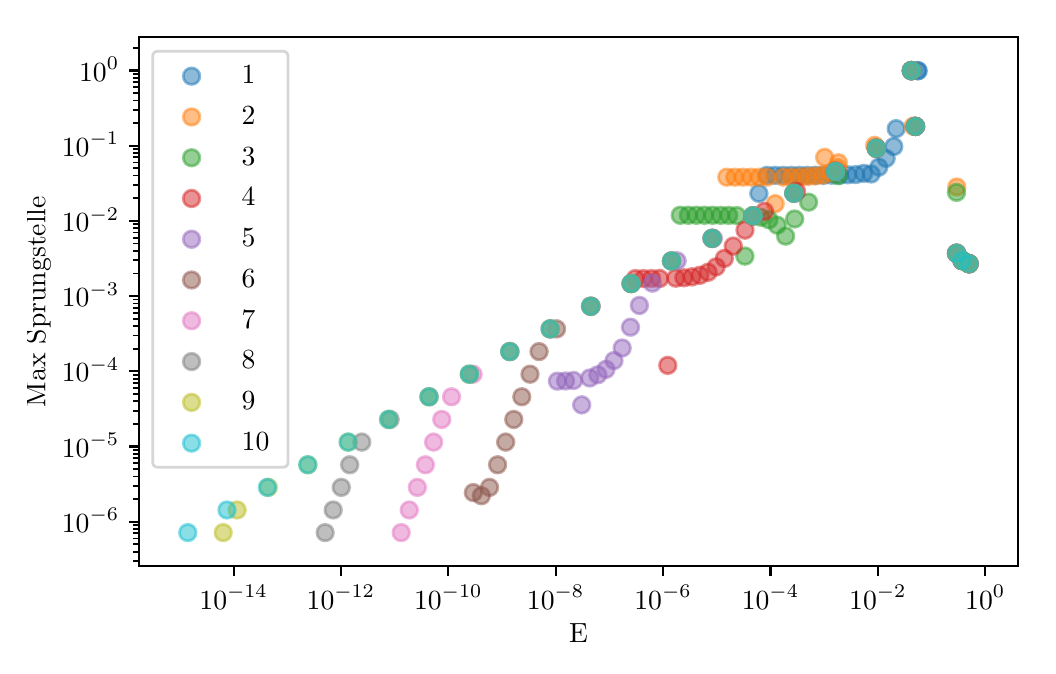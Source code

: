 \begingroup%
\makeatletter%
\begin{pgfpicture}%
\pgfpathrectangle{\pgfpointorigin}{\pgfqpoint{5.0in}{3.09in}}%
\pgfusepath{use as bounding box, clip}%
\begin{pgfscope}%
\pgfsetbuttcap%
\pgfsetmiterjoin%
\definecolor{currentfill}{rgb}{1.0,1.0,1.0}%
\pgfsetfillcolor{currentfill}%
\pgfsetlinewidth{0.0pt}%
\definecolor{currentstroke}{rgb}{1.0,1.0,1.0}%
\pgfsetstrokecolor{currentstroke}%
\pgfsetdash{}{0pt}%
\pgfpathmoveto{\pgfqpoint{0.0in}{0.0in}}%
\pgfpathlineto{\pgfqpoint{5.0in}{0.0in}}%
\pgfpathlineto{\pgfqpoint{5.0in}{3.09in}}%
\pgfpathlineto{\pgfqpoint{0.0in}{3.09in}}%
\pgfpathclose%
\pgfusepath{fill}%
\end{pgfscope}%
\begin{pgfscope}%
\pgfsetbuttcap%
\pgfsetmiterjoin%
\definecolor{currentfill}{rgb}{1.0,1.0,1.0}%
\pgfsetfillcolor{currentfill}%
\pgfsetlinewidth{0.0pt}%
\definecolor{currentstroke}{rgb}{0.0,0.0,0.0}%
\pgfsetstrokecolor{currentstroke}%
\pgfsetstrokeopacity{0.0}%
\pgfsetdash{}{0pt}%
\pgfpathmoveto{\pgfqpoint{0.556in}{0.399in}}%
\pgfpathlineto{\pgfqpoint{4.951in}{0.399in}}%
\pgfpathlineto{\pgfqpoint{4.951in}{3.042in}}%
\pgfpathlineto{\pgfqpoint{0.556in}{3.042in}}%
\pgfpathclose%
\pgfusepath{fill}%
\end{pgfscope}%
\begin{pgfscope}%
\pgfpathrectangle{\pgfqpoint{0.556in}{0.399in}}{\pgfqpoint{4.396in}{2.643in}} %
\pgfusepath{clip}%
\pgfsetbuttcap%
\pgfsetroundjoin%
\definecolor{currentfill}{rgb}{0.122,0.467,0.706}%
\pgfsetfillcolor{currentfill}%
\pgfsetfillopacity{0.5}%
\pgfsetlinewidth{1.004pt}%
\definecolor{currentstroke}{rgb}{0.122,0.467,0.706}%
\pgfsetstrokecolor{currentstroke}%
\pgfsetstrokeopacity{0.5}%
\pgfsetdash{}{0pt}%
\pgfpathmoveto{\pgfqpoint{4.707in}{1.868in}}%
\pgfpathcurveto{\pgfqpoint{4.718in}{1.868in}}{\pgfqpoint{4.728in}{1.873in}}{\pgfqpoint{4.736in}{1.88in}}%
\pgfpathcurveto{\pgfqpoint{4.744in}{1.888in}}{\pgfqpoint{4.748in}{1.899in}}{\pgfqpoint{4.748in}{1.91in}}%
\pgfpathcurveto{\pgfqpoint{4.748in}{1.921in}}{\pgfqpoint{4.744in}{1.932in}}{\pgfqpoint{4.736in}{1.939in}}%
\pgfpathcurveto{\pgfqpoint{4.728in}{1.947in}}{\pgfqpoint{4.718in}{1.952in}}{\pgfqpoint{4.707in}{1.952in}}%
\pgfpathcurveto{\pgfqpoint{4.696in}{1.952in}}{\pgfqpoint{4.685in}{1.947in}}{\pgfqpoint{4.677in}{1.939in}}%
\pgfpathcurveto{\pgfqpoint{4.669in}{1.932in}}{\pgfqpoint{4.665in}{1.921in}}{\pgfqpoint{4.665in}{1.91in}}%
\pgfpathcurveto{\pgfqpoint{4.665in}{1.899in}}{\pgfqpoint{4.669in}{1.888in}}{\pgfqpoint{4.677in}{1.88in}}%
\pgfpathcurveto{\pgfqpoint{4.685in}{1.873in}}{\pgfqpoint{4.696in}{1.868in}}{\pgfqpoint{4.707in}{1.868in}}%
\pgfpathclose%
\pgfusepath{stroke,fill}%
\end{pgfscope}%
\begin{pgfscope}%
\pgfpathrectangle{\pgfqpoint{0.556in}{0.399in}}{\pgfqpoint{4.396in}{2.643in}} %
\pgfusepath{clip}%
\pgfsetbuttcap%
\pgfsetroundjoin%
\definecolor{currentfill}{rgb}{0.122,0.467,0.706}%
\pgfsetfillcolor{currentfill}%
\pgfsetfillopacity{0.5}%
\pgfsetlinewidth{1.004pt}%
\definecolor{currentstroke}{rgb}{0.122,0.467,0.706}%
\pgfsetstrokecolor{currentstroke}%
\pgfsetstrokeopacity{0.5}%
\pgfsetdash{}{0pt}%
\pgfpathmoveto{\pgfqpoint{4.672in}{1.884in}}%
\pgfpathcurveto{\pgfqpoint{4.683in}{1.884in}}{\pgfqpoint{4.694in}{1.888in}}{\pgfqpoint{4.702in}{1.896in}}%
\pgfpathcurveto{\pgfqpoint{4.71in}{1.904in}}{\pgfqpoint{4.714in}{1.915in}}{\pgfqpoint{4.714in}{1.926in}}%
\pgfpathcurveto{\pgfqpoint{4.714in}{1.937in}}{\pgfqpoint{4.71in}{1.947in}}{\pgfqpoint{4.702in}{1.955in}}%
\pgfpathcurveto{\pgfqpoint{4.694in}{1.963in}}{\pgfqpoint{4.683in}{1.967in}}{\pgfqpoint{4.672in}{1.967in}}%
\pgfpathcurveto{\pgfqpoint{4.661in}{1.967in}}{\pgfqpoint{4.651in}{1.963in}}{\pgfqpoint{4.643in}{1.955in}}%
\pgfpathcurveto{\pgfqpoint{4.635in}{1.947in}}{\pgfqpoint{4.631in}{1.937in}}{\pgfqpoint{4.631in}{1.926in}}%
\pgfpathcurveto{\pgfqpoint{4.631in}{1.915in}}{\pgfqpoint{4.635in}{1.904in}}{\pgfqpoint{4.643in}{1.896in}}%
\pgfpathcurveto{\pgfqpoint{4.651in}{1.888in}}{\pgfqpoint{4.661in}{1.884in}}{\pgfqpoint{4.672in}{1.884in}}%
\pgfpathclose%
\pgfusepath{stroke,fill}%
\end{pgfscope}%
\begin{pgfscope}%
\pgfpathrectangle{\pgfqpoint{0.556in}{0.399in}}{\pgfqpoint{4.396in}{2.643in}} %
\pgfusepath{clip}%
\pgfsetbuttcap%
\pgfsetroundjoin%
\definecolor{currentfill}{rgb}{0.122,0.467,0.706}%
\pgfsetfillcolor{currentfill}%
\pgfsetfillopacity{0.5}%
\pgfsetlinewidth{1.004pt}%
\definecolor{currentstroke}{rgb}{0.122,0.467,0.706}%
\pgfsetstrokecolor{currentstroke}%
\pgfsetstrokeopacity{0.5}%
\pgfsetdash{}{0pt}%
\pgfpathmoveto{\pgfqpoint{4.452in}{2.833in}}%
\pgfpathcurveto{\pgfqpoint{4.463in}{2.833in}}{\pgfqpoint{4.474in}{2.837in}}{\pgfqpoint{4.482in}{2.845in}}%
\pgfpathcurveto{\pgfqpoint{4.49in}{2.853in}}{\pgfqpoint{4.494in}{2.863in}}{\pgfqpoint{4.494in}{2.874in}}%
\pgfpathcurveto{\pgfqpoint{4.494in}{2.885in}}{\pgfqpoint{4.49in}{2.896in}}{\pgfqpoint{4.482in}{2.904in}}%
\pgfpathcurveto{\pgfqpoint{4.474in}{2.912in}}{\pgfqpoint{4.463in}{2.916in}}{\pgfqpoint{4.452in}{2.916in}}%
\pgfpathcurveto{\pgfqpoint{4.441in}{2.916in}}{\pgfqpoint{4.431in}{2.912in}}{\pgfqpoint{4.423in}{2.904in}}%
\pgfpathcurveto{\pgfqpoint{4.415in}{2.896in}}{\pgfqpoint{4.411in}{2.885in}}{\pgfqpoint{4.411in}{2.874in}}%
\pgfpathcurveto{\pgfqpoint{4.411in}{2.863in}}{\pgfqpoint{4.415in}{2.853in}}{\pgfqpoint{4.423in}{2.845in}}%
\pgfpathcurveto{\pgfqpoint{4.431in}{2.837in}}{\pgfqpoint{4.441in}{2.833in}}{\pgfqpoint{4.452in}{2.833in}}%
\pgfpathclose%
\pgfusepath{stroke,fill}%
\end{pgfscope}%
\begin{pgfscope}%
\pgfpathrectangle{\pgfqpoint{0.556in}{0.399in}}{\pgfqpoint{4.396in}{2.643in}} %
\pgfusepath{clip}%
\pgfsetbuttcap%
\pgfsetroundjoin%
\definecolor{currentfill}{rgb}{0.122,0.467,0.706}%
\pgfsetfillcolor{currentfill}%
\pgfsetfillopacity{0.5}%
\pgfsetlinewidth{1.004pt}%
\definecolor{currentstroke}{rgb}{0.122,0.467,0.706}%
\pgfsetstrokecolor{currentstroke}%
\pgfsetstrokeopacity{0.5}%
\pgfsetdash{}{0pt}%
\pgfpathmoveto{\pgfqpoint{4.45in}{2.833in}}%
\pgfpathcurveto{\pgfqpoint{4.461in}{2.833in}}{\pgfqpoint{4.471in}{2.838in}}{\pgfqpoint{4.479in}{2.846in}}%
\pgfpathcurveto{\pgfqpoint{4.487in}{2.854in}}{\pgfqpoint{4.491in}{2.864in}}{\pgfqpoint{4.491in}{2.875in}}%
\pgfpathcurveto{\pgfqpoint{4.491in}{2.886in}}{\pgfqpoint{4.487in}{2.897in}}{\pgfqpoint{4.479in}{2.905in}}%
\pgfpathcurveto{\pgfqpoint{4.471in}{2.912in}}{\pgfqpoint{4.461in}{2.917in}}{\pgfqpoint{4.45in}{2.917in}}%
\pgfpathcurveto{\pgfqpoint{4.439in}{2.917in}}{\pgfqpoint{4.428in}{2.912in}}{\pgfqpoint{4.42in}{2.905in}}%
\pgfpathcurveto{\pgfqpoint{4.412in}{2.897in}}{\pgfqpoint{4.408in}{2.886in}}{\pgfqpoint{4.408in}{2.875in}}%
\pgfpathcurveto{\pgfqpoint{4.408in}{2.864in}}{\pgfqpoint{4.412in}{2.854in}}{\pgfqpoint{4.42in}{2.846in}}%
\pgfpathcurveto{\pgfqpoint{4.428in}{2.838in}}{\pgfqpoint{4.439in}{2.833in}}{\pgfqpoint{4.45in}{2.833in}}%
\pgfpathclose%
\pgfusepath{stroke,fill}%
\end{pgfscope}%
\begin{pgfscope}%
\pgfpathrectangle{\pgfqpoint{0.556in}{0.399in}}{\pgfqpoint{4.396in}{2.643in}} %
\pgfusepath{clip}%
\pgfsetbuttcap%
\pgfsetroundjoin%
\definecolor{currentfill}{rgb}{0.122,0.467,0.706}%
\pgfsetfillcolor{currentfill}%
\pgfsetfillopacity{0.5}%
\pgfsetlinewidth{1.004pt}%
\definecolor{currentstroke}{rgb}{0.122,0.467,0.706}%
\pgfsetstrokecolor{currentstroke}%
\pgfsetstrokeopacity{0.5}%
\pgfsetdash{}{0pt}%
\pgfpathmoveto{\pgfqpoint{4.342in}{2.543in}}%
\pgfpathcurveto{\pgfqpoint{4.353in}{2.543in}}{\pgfqpoint{4.364in}{2.548in}}{\pgfqpoint{4.372in}{2.556in}}%
\pgfpathcurveto{\pgfqpoint{4.38in}{2.563in}}{\pgfqpoint{4.384in}{2.574in}}{\pgfqpoint{4.384in}{2.585in}}%
\pgfpathcurveto{\pgfqpoint{4.384in}{2.596in}}{\pgfqpoint{4.38in}{2.607in}}{\pgfqpoint{4.372in}{2.614in}}%
\pgfpathcurveto{\pgfqpoint{4.364in}{2.622in}}{\pgfqpoint{4.353in}{2.627in}}{\pgfqpoint{4.342in}{2.627in}}%
\pgfpathcurveto{\pgfqpoint{4.331in}{2.627in}}{\pgfqpoint{4.321in}{2.622in}}{\pgfqpoint{4.313in}{2.614in}}%
\pgfpathcurveto{\pgfqpoint{4.305in}{2.607in}}{\pgfqpoint{4.301in}{2.596in}}{\pgfqpoint{4.301in}{2.585in}}%
\pgfpathcurveto{\pgfqpoint{4.301in}{2.574in}}{\pgfqpoint{4.305in}{2.563in}}{\pgfqpoint{4.313in}{2.556in}}%
\pgfpathcurveto{\pgfqpoint{4.321in}{2.548in}}{\pgfqpoint{4.331in}{2.543in}}{\pgfqpoint{4.342in}{2.543in}}%
\pgfpathclose%
\pgfusepath{stroke,fill}%
\end{pgfscope}%
\begin{pgfscope}%
\pgfpathrectangle{\pgfqpoint{0.556in}{0.399in}}{\pgfqpoint{4.396in}{2.643in}} %
\pgfusepath{clip}%
\pgfsetbuttcap%
\pgfsetroundjoin%
\definecolor{currentfill}{rgb}{0.122,0.467,0.706}%
\pgfsetfillcolor{currentfill}%
\pgfsetfillopacity{0.5}%
\pgfsetlinewidth{1.004pt}%
\definecolor{currentstroke}{rgb}{0.122,0.467,0.706}%
\pgfsetstrokecolor{currentstroke}%
\pgfsetstrokeopacity{0.5}%
\pgfsetdash{}{0pt}%
\pgfpathmoveto{\pgfqpoint{4.331in}{2.454in}}%
\pgfpathcurveto{\pgfqpoint{4.342in}{2.454in}}{\pgfqpoint{4.352in}{2.459in}}{\pgfqpoint{4.36in}{2.466in}}%
\pgfpathcurveto{\pgfqpoint{4.368in}{2.474in}}{\pgfqpoint{4.372in}{2.485in}}{\pgfqpoint{4.372in}{2.496in}}%
\pgfpathcurveto{\pgfqpoint{4.372in}{2.507in}}{\pgfqpoint{4.368in}{2.518in}}{\pgfqpoint{4.36in}{2.525in}}%
\pgfpathcurveto{\pgfqpoint{4.352in}{2.533in}}{\pgfqpoint{4.342in}{2.538in}}{\pgfqpoint{4.331in}{2.538in}}%
\pgfpathcurveto{\pgfqpoint{4.32in}{2.538in}}{\pgfqpoint{4.309in}{2.533in}}{\pgfqpoint{4.301in}{2.525in}}%
\pgfpathcurveto{\pgfqpoint{4.293in}{2.518in}}{\pgfqpoint{4.289in}{2.507in}}{\pgfqpoint{4.289in}{2.496in}}%
\pgfpathcurveto{\pgfqpoint{4.289in}{2.485in}}{\pgfqpoint{4.293in}{2.474in}}{\pgfqpoint{4.301in}{2.466in}}%
\pgfpathcurveto{\pgfqpoint{4.309in}{2.459in}}{\pgfqpoint{4.32in}{2.454in}}{\pgfqpoint{4.331in}{2.454in}}%
\pgfpathclose%
\pgfusepath{stroke,fill}%
\end{pgfscope}%
\begin{pgfscope}%
\pgfpathrectangle{\pgfqpoint{0.556in}{0.399in}}{\pgfqpoint{4.396in}{2.643in}} %
\pgfusepath{clip}%
\pgfsetbuttcap%
\pgfsetroundjoin%
\definecolor{currentfill}{rgb}{0.122,0.467,0.706}%
\pgfsetfillcolor{currentfill}%
\pgfsetfillopacity{0.5}%
\pgfsetlinewidth{1.004pt}%
\definecolor{currentstroke}{rgb}{0.122,0.467,0.706}%
\pgfsetstrokecolor{currentstroke}%
\pgfsetstrokeopacity{0.5}%
\pgfsetdash{}{0pt}%
\pgfpathmoveto{\pgfqpoint{4.292in}{2.395in}}%
\pgfpathcurveto{\pgfqpoint{4.303in}{2.395in}}{\pgfqpoint{4.313in}{2.399in}}{\pgfqpoint{4.321in}{2.407in}}%
\pgfpathcurveto{\pgfqpoint{4.329in}{2.415in}}{\pgfqpoint{4.334in}{2.425in}}{\pgfqpoint{4.334in}{2.436in}}%
\pgfpathcurveto{\pgfqpoint{4.334in}{2.447in}}{\pgfqpoint{4.329in}{2.458in}}{\pgfqpoint{4.321in}{2.466in}}%
\pgfpathcurveto{\pgfqpoint{4.313in}{2.473in}}{\pgfqpoint{4.303in}{2.478in}}{\pgfqpoint{4.292in}{2.478in}}%
\pgfpathcurveto{\pgfqpoint{4.281in}{2.478in}}{\pgfqpoint{4.27in}{2.473in}}{\pgfqpoint{4.262in}{2.466in}}%
\pgfpathcurveto{\pgfqpoint{4.255in}{2.458in}}{\pgfqpoint{4.25in}{2.447in}}{\pgfqpoint{4.25in}{2.436in}}%
\pgfpathcurveto{\pgfqpoint{4.25in}{2.425in}}{\pgfqpoint{4.255in}{2.415in}}{\pgfqpoint{4.262in}{2.407in}}%
\pgfpathcurveto{\pgfqpoint{4.27in}{2.399in}}{\pgfqpoint{4.281in}{2.395in}}{\pgfqpoint{4.292in}{2.395in}}%
\pgfpathclose%
\pgfusepath{stroke,fill}%
\end{pgfscope}%
\begin{pgfscope}%
\pgfpathrectangle{\pgfqpoint{0.556in}{0.399in}}{\pgfqpoint{4.396in}{2.643in}} %
\pgfusepath{clip}%
\pgfsetbuttcap%
\pgfsetroundjoin%
\definecolor{currentfill}{rgb}{0.122,0.467,0.706}%
\pgfsetfillcolor{currentfill}%
\pgfsetfillopacity{0.5}%
\pgfsetlinewidth{1.004pt}%
\definecolor{currentstroke}{rgb}{0.122,0.467,0.706}%
\pgfsetstrokecolor{currentstroke}%
\pgfsetstrokeopacity{0.5}%
\pgfsetdash{}{0pt}%
\pgfpathmoveto{\pgfqpoint{4.256in}{2.351in}}%
\pgfpathcurveto{\pgfqpoint{4.267in}{2.351in}}{\pgfqpoint{4.277in}{2.355in}}{\pgfqpoint{4.285in}{2.363in}}%
\pgfpathcurveto{\pgfqpoint{4.293in}{2.371in}}{\pgfqpoint{4.297in}{2.381in}}{\pgfqpoint{4.297in}{2.392in}}%
\pgfpathcurveto{\pgfqpoint{4.297in}{2.403in}}{\pgfqpoint{4.293in}{2.414in}}{\pgfqpoint{4.285in}{2.422in}}%
\pgfpathcurveto{\pgfqpoint{4.277in}{2.43in}}{\pgfqpoint{4.267in}{2.434in}}{\pgfqpoint{4.256in}{2.434in}}%
\pgfpathcurveto{\pgfqpoint{4.245in}{2.434in}}{\pgfqpoint{4.234in}{2.43in}}{\pgfqpoint{4.226in}{2.422in}}%
\pgfpathcurveto{\pgfqpoint{4.218in}{2.414in}}{\pgfqpoint{4.214in}{2.403in}}{\pgfqpoint{4.214in}{2.392in}}%
\pgfpathcurveto{\pgfqpoint{4.214in}{2.381in}}{\pgfqpoint{4.218in}{2.371in}}{\pgfqpoint{4.226in}{2.363in}}%
\pgfpathcurveto{\pgfqpoint{4.234in}{2.355in}}{\pgfqpoint{4.245in}{2.351in}}{\pgfqpoint{4.256in}{2.351in}}%
\pgfpathclose%
\pgfusepath{stroke,fill}%
\end{pgfscope}%
\begin{pgfscope}%
\pgfpathrectangle{\pgfqpoint{0.556in}{0.399in}}{\pgfqpoint{4.396in}{2.643in}} %
\pgfusepath{clip}%
\pgfsetbuttcap%
\pgfsetroundjoin%
\definecolor{currentfill}{rgb}{0.122,0.467,0.706}%
\pgfsetfillcolor{currentfill}%
\pgfsetfillopacity{0.5}%
\pgfsetlinewidth{1.004pt}%
\definecolor{currentstroke}{rgb}{0.122,0.467,0.706}%
\pgfsetstrokecolor{currentstroke}%
\pgfsetstrokeopacity{0.5}%
\pgfsetdash{}{0pt}%
\pgfpathmoveto{\pgfqpoint{4.218in}{2.317in}}%
\pgfpathcurveto{\pgfqpoint{4.229in}{2.317in}}{\pgfqpoint{4.239in}{2.321in}}{\pgfqpoint{4.247in}{2.329in}}%
\pgfpathcurveto{\pgfqpoint{4.255in}{2.337in}}{\pgfqpoint{4.259in}{2.348in}}{\pgfqpoint{4.259in}{2.359in}}%
\pgfpathcurveto{\pgfqpoint{4.259in}{2.37in}}{\pgfqpoint{4.255in}{2.38in}}{\pgfqpoint{4.247in}{2.388in}}%
\pgfpathcurveto{\pgfqpoint{4.239in}{2.396in}}{\pgfqpoint{4.229in}{2.4in}}{\pgfqpoint{4.218in}{2.4in}}%
\pgfpathcurveto{\pgfqpoint{4.207in}{2.4in}}{\pgfqpoint{4.196in}{2.396in}}{\pgfqpoint{4.188in}{2.388in}}%
\pgfpathcurveto{\pgfqpoint{4.181in}{2.38in}}{\pgfqpoint{4.176in}{2.37in}}{\pgfqpoint{4.176in}{2.359in}}%
\pgfpathcurveto{\pgfqpoint{4.176in}{2.348in}}{\pgfqpoint{4.181in}{2.337in}}{\pgfqpoint{4.188in}{2.329in}}%
\pgfpathcurveto{\pgfqpoint{4.196in}{2.321in}}{\pgfqpoint{4.207in}{2.317in}}{\pgfqpoint{4.218in}{2.317in}}%
\pgfpathclose%
\pgfusepath{stroke,fill}%
\end{pgfscope}%
\begin{pgfscope}%
\pgfpathrectangle{\pgfqpoint{0.556in}{0.399in}}{\pgfqpoint{4.396in}{2.643in}} %
\pgfusepath{clip}%
\pgfsetbuttcap%
\pgfsetroundjoin%
\definecolor{currentfill}{rgb}{0.122,0.467,0.706}%
\pgfsetfillcolor{currentfill}%
\pgfsetfillopacity{0.5}%
\pgfsetlinewidth{1.004pt}%
\definecolor{currentstroke}{rgb}{0.122,0.467,0.706}%
\pgfsetstrokecolor{currentstroke}%
\pgfsetstrokeopacity{0.5}%
\pgfsetdash{}{0pt}%
\pgfpathmoveto{\pgfqpoint{4.18in}{2.32in}}%
\pgfpathcurveto{\pgfqpoint{4.192in}{2.32in}}{\pgfqpoint{4.202in}{2.324in}}{\pgfqpoint{4.21in}{2.332in}}%
\pgfpathcurveto{\pgfqpoint{4.218in}{2.34in}}{\pgfqpoint{4.222in}{2.35in}}{\pgfqpoint{4.222in}{2.361in}}%
\pgfpathcurveto{\pgfqpoint{4.222in}{2.372in}}{\pgfqpoint{4.218in}{2.383in}}{\pgfqpoint{4.21in}{2.391in}}%
\pgfpathcurveto{\pgfqpoint{4.202in}{2.399in}}{\pgfqpoint{4.192in}{2.403in}}{\pgfqpoint{4.18in}{2.403in}}%
\pgfpathcurveto{\pgfqpoint{4.169in}{2.403in}}{\pgfqpoint{4.159in}{2.399in}}{\pgfqpoint{4.151in}{2.391in}}%
\pgfpathcurveto{\pgfqpoint{4.143in}{2.383in}}{\pgfqpoint{4.139in}{2.372in}}{\pgfqpoint{4.139in}{2.361in}}%
\pgfpathcurveto{\pgfqpoint{4.139in}{2.35in}}{\pgfqpoint{4.143in}{2.34in}}{\pgfqpoint{4.151in}{2.332in}}%
\pgfpathcurveto{\pgfqpoint{4.159in}{2.324in}}{\pgfqpoint{4.169in}{2.32in}}{\pgfqpoint{4.18in}{2.32in}}%
\pgfpathclose%
\pgfusepath{stroke,fill}%
\end{pgfscope}%
\begin{pgfscope}%
\pgfpathrectangle{\pgfqpoint{0.556in}{0.399in}}{\pgfqpoint{4.396in}{2.643in}} %
\pgfusepath{clip}%
\pgfsetbuttcap%
\pgfsetroundjoin%
\definecolor{currentfill}{rgb}{0.122,0.467,0.706}%
\pgfsetfillcolor{currentfill}%
\pgfsetfillopacity{0.5}%
\pgfsetlinewidth{1.004pt}%
\definecolor{currentstroke}{rgb}{0.122,0.467,0.706}%
\pgfsetstrokecolor{currentstroke}%
\pgfsetstrokeopacity{0.5}%
\pgfsetdash{}{0pt}%
\pgfpathmoveto{\pgfqpoint{4.14in}{2.314in}}%
\pgfpathcurveto{\pgfqpoint{4.151in}{2.314in}}{\pgfqpoint{4.162in}{2.318in}}{\pgfqpoint{4.17in}{2.326in}}%
\pgfpathcurveto{\pgfqpoint{4.177in}{2.334in}}{\pgfqpoint{4.182in}{2.344in}}{\pgfqpoint{4.182in}{2.355in}}%
\pgfpathcurveto{\pgfqpoint{4.182in}{2.366in}}{\pgfqpoint{4.177in}{2.377in}}{\pgfqpoint{4.17in}{2.385in}}%
\pgfpathcurveto{\pgfqpoint{4.162in}{2.393in}}{\pgfqpoint{4.151in}{2.397in}}{\pgfqpoint{4.14in}{2.397in}}%
\pgfpathcurveto{\pgfqpoint{4.129in}{2.397in}}{\pgfqpoint{4.119in}{2.393in}}{\pgfqpoint{4.111in}{2.385in}}%
\pgfpathcurveto{\pgfqpoint{4.103in}{2.377in}}{\pgfqpoint{4.098in}{2.366in}}{\pgfqpoint{4.098in}{2.355in}}%
\pgfpathcurveto{\pgfqpoint{4.098in}{2.344in}}{\pgfqpoint{4.103in}{2.334in}}{\pgfqpoint{4.111in}{2.326in}}%
\pgfpathcurveto{\pgfqpoint{4.119in}{2.318in}}{\pgfqpoint{4.129in}{2.314in}}{\pgfqpoint{4.14in}{2.314in}}%
\pgfpathclose%
\pgfusepath{stroke,fill}%
\end{pgfscope}%
\begin{pgfscope}%
\pgfpathrectangle{\pgfqpoint{0.556in}{0.399in}}{\pgfqpoint{4.396in}{2.643in}} %
\pgfusepath{clip}%
\pgfsetbuttcap%
\pgfsetroundjoin%
\definecolor{currentfill}{rgb}{0.122,0.467,0.706}%
\pgfsetfillcolor{currentfill}%
\pgfsetfillopacity{0.5}%
\pgfsetlinewidth{1.004pt}%
\definecolor{currentstroke}{rgb}{0.122,0.467,0.706}%
\pgfsetstrokecolor{currentstroke}%
\pgfsetstrokeopacity{0.5}%
\pgfsetdash{}{0pt}%
\pgfpathmoveto{\pgfqpoint{4.1in}{2.313in}}%
\pgfpathcurveto{\pgfqpoint{4.111in}{2.313in}}{\pgfqpoint{4.122in}{2.317in}}{\pgfqpoint{4.129in}{2.325in}}%
\pgfpathcurveto{\pgfqpoint{4.137in}{2.333in}}{\pgfqpoint{4.142in}{2.344in}}{\pgfqpoint{4.142in}{2.355in}}%
\pgfpathcurveto{\pgfqpoint{4.142in}{2.366in}}{\pgfqpoint{4.137in}{2.376in}}{\pgfqpoint{4.129in}{2.384in}}%
\pgfpathcurveto{\pgfqpoint{4.122in}{2.392in}}{\pgfqpoint{4.111in}{2.396in}}{\pgfqpoint{4.1in}{2.396in}}%
\pgfpathcurveto{\pgfqpoint{4.089in}{2.396in}}{\pgfqpoint{4.078in}{2.392in}}{\pgfqpoint{4.071in}{2.384in}}%
\pgfpathcurveto{\pgfqpoint{4.063in}{2.376in}}{\pgfqpoint{4.058in}{2.366in}}{\pgfqpoint{4.058in}{2.355in}}%
\pgfpathcurveto{\pgfqpoint{4.058in}{2.344in}}{\pgfqpoint{4.063in}{2.333in}}{\pgfqpoint{4.071in}{2.325in}}%
\pgfpathcurveto{\pgfqpoint{4.078in}{2.317in}}{\pgfqpoint{4.089in}{2.313in}}{\pgfqpoint{4.1in}{2.313in}}%
\pgfpathclose%
\pgfusepath{stroke,fill}%
\end{pgfscope}%
\begin{pgfscope}%
\pgfpathrectangle{\pgfqpoint{0.556in}{0.399in}}{\pgfqpoint{4.396in}{2.643in}} %
\pgfusepath{clip}%
\pgfsetbuttcap%
\pgfsetroundjoin%
\definecolor{currentfill}{rgb}{0.122,0.467,0.706}%
\pgfsetfillcolor{currentfill}%
\pgfsetfillopacity{0.5}%
\pgfsetlinewidth{1.004pt}%
\definecolor{currentstroke}{rgb}{0.122,0.467,0.706}%
\pgfsetstrokecolor{currentstroke}%
\pgfsetstrokeopacity{0.5}%
\pgfsetdash{}{0pt}%
\pgfpathmoveto{\pgfqpoint{4.06in}{2.311in}}%
\pgfpathcurveto{\pgfqpoint{4.071in}{2.311in}}{\pgfqpoint{4.081in}{2.315in}}{\pgfqpoint{4.089in}{2.323in}}%
\pgfpathcurveto{\pgfqpoint{4.097in}{2.331in}}{\pgfqpoint{4.101in}{2.341in}}{\pgfqpoint{4.101in}{2.352in}}%
\pgfpathcurveto{\pgfqpoint{4.101in}{2.363in}}{\pgfqpoint{4.097in}{2.374in}}{\pgfqpoint{4.089in}{2.382in}}%
\pgfpathcurveto{\pgfqpoint{4.081in}{2.39in}}{\pgfqpoint{4.071in}{2.394in}}{\pgfqpoint{4.06in}{2.394in}}%
\pgfpathcurveto{\pgfqpoint{4.049in}{2.394in}}{\pgfqpoint{4.038in}{2.39in}}{\pgfqpoint{4.03in}{2.382in}}%
\pgfpathcurveto{\pgfqpoint{4.022in}{2.374in}}{\pgfqpoint{4.018in}{2.363in}}{\pgfqpoint{4.018in}{2.352in}}%
\pgfpathcurveto{\pgfqpoint{4.018in}{2.341in}}{\pgfqpoint{4.022in}{2.331in}}{\pgfqpoint{4.03in}{2.323in}}%
\pgfpathcurveto{\pgfqpoint{4.038in}{2.315in}}{\pgfqpoint{4.049in}{2.311in}}{\pgfqpoint{4.06in}{2.311in}}%
\pgfpathclose%
\pgfusepath{stroke,fill}%
\end{pgfscope}%
\begin{pgfscope}%
\pgfpathrectangle{\pgfqpoint{0.556in}{0.399in}}{\pgfqpoint{4.396in}{2.643in}} %
\pgfusepath{clip}%
\pgfsetbuttcap%
\pgfsetroundjoin%
\definecolor{currentfill}{rgb}{0.122,0.467,0.706}%
\pgfsetfillcolor{currentfill}%
\pgfsetfillopacity{0.5}%
\pgfsetlinewidth{1.004pt}%
\definecolor{currentstroke}{rgb}{0.122,0.467,0.706}%
\pgfsetstrokecolor{currentstroke}%
\pgfsetstrokeopacity{0.5}%
\pgfsetdash{}{0pt}%
\pgfpathmoveto{\pgfqpoint{4.02in}{2.311in}}%
\pgfpathcurveto{\pgfqpoint{4.031in}{2.311in}}{\pgfqpoint{4.041in}{2.315in}}{\pgfqpoint{4.049in}{2.323in}}%
\pgfpathcurveto{\pgfqpoint{4.057in}{2.331in}}{\pgfqpoint{4.061in}{2.341in}}{\pgfqpoint{4.061in}{2.352in}}%
\pgfpathcurveto{\pgfqpoint{4.061in}{2.363in}}{\pgfqpoint{4.057in}{2.374in}}{\pgfqpoint{4.049in}{2.382in}}%
\pgfpathcurveto{\pgfqpoint{4.041in}{2.39in}}{\pgfqpoint{4.031in}{2.394in}}{\pgfqpoint{4.02in}{2.394in}}%
\pgfpathcurveto{\pgfqpoint{4.008in}{2.394in}}{\pgfqpoint{3.998in}{2.39in}}{\pgfqpoint{3.99in}{2.382in}}%
\pgfpathcurveto{\pgfqpoint{3.982in}{2.374in}}{\pgfqpoint{3.978in}{2.363in}}{\pgfqpoint{3.978in}{2.352in}}%
\pgfpathcurveto{\pgfqpoint{3.978in}{2.341in}}{\pgfqpoint{3.982in}{2.331in}}{\pgfqpoint{3.99in}{2.323in}}%
\pgfpathcurveto{\pgfqpoint{3.998in}{2.315in}}{\pgfqpoint{4.008in}{2.311in}}{\pgfqpoint{4.02in}{2.311in}}%
\pgfpathclose%
\pgfusepath{stroke,fill}%
\end{pgfscope}%
\begin{pgfscope}%
\pgfpathrectangle{\pgfqpoint{0.556in}{0.399in}}{\pgfqpoint{4.396in}{2.643in}} %
\pgfusepath{clip}%
\pgfsetbuttcap%
\pgfsetroundjoin%
\definecolor{currentfill}{rgb}{0.122,0.467,0.706}%
\pgfsetfillcolor{currentfill}%
\pgfsetfillopacity{0.5}%
\pgfsetlinewidth{1.004pt}%
\definecolor{currentstroke}{rgb}{0.122,0.467,0.706}%
\pgfsetstrokecolor{currentstroke}%
\pgfsetstrokeopacity{0.5}%
\pgfsetdash{}{0pt}%
\pgfpathmoveto{\pgfqpoint{3.979in}{2.31in}}%
\pgfpathcurveto{\pgfqpoint{3.99in}{2.31in}}{\pgfqpoint{4.001in}{2.315in}}{\pgfqpoint{4.009in}{2.323in}}%
\pgfpathcurveto{\pgfqpoint{4.016in}{2.33in}}{\pgfqpoint{4.021in}{2.341in}}{\pgfqpoint{4.021in}{2.352in}}%
\pgfpathcurveto{\pgfqpoint{4.021in}{2.363in}}{\pgfqpoint{4.016in}{2.374in}}{\pgfqpoint{4.009in}{2.381in}}%
\pgfpathcurveto{\pgfqpoint{4.001in}{2.389in}}{\pgfqpoint{3.99in}{2.394in}}{\pgfqpoint{3.979in}{2.394in}}%
\pgfpathcurveto{\pgfqpoint{3.968in}{2.394in}}{\pgfqpoint{3.957in}{2.389in}}{\pgfqpoint{3.95in}{2.381in}}%
\pgfpathcurveto{\pgfqpoint{3.942in}{2.374in}}{\pgfqpoint{3.937in}{2.363in}}{\pgfqpoint{3.937in}{2.352in}}%
\pgfpathcurveto{\pgfqpoint{3.937in}{2.341in}}{\pgfqpoint{3.942in}{2.33in}}{\pgfqpoint{3.95in}{2.323in}}%
\pgfpathcurveto{\pgfqpoint{3.957in}{2.315in}}{\pgfqpoint{3.968in}{2.31in}}{\pgfqpoint{3.979in}{2.31in}}%
\pgfpathclose%
\pgfusepath{stroke,fill}%
\end{pgfscope}%
\begin{pgfscope}%
\pgfpathrectangle{\pgfqpoint{0.556in}{0.399in}}{\pgfqpoint{4.396in}{2.643in}} %
\pgfusepath{clip}%
\pgfsetbuttcap%
\pgfsetroundjoin%
\definecolor{currentfill}{rgb}{0.122,0.467,0.706}%
\pgfsetfillcolor{currentfill}%
\pgfsetfillopacity{0.5}%
\pgfsetlinewidth{1.004pt}%
\definecolor{currentstroke}{rgb}{0.122,0.467,0.706}%
\pgfsetstrokecolor{currentstroke}%
\pgfsetstrokeopacity{0.5}%
\pgfsetdash{}{0pt}%
\pgfpathmoveto{\pgfqpoint{3.939in}{2.31in}}%
\pgfpathcurveto{\pgfqpoint{3.95in}{2.31in}}{\pgfqpoint{3.96in}{2.315in}}{\pgfqpoint{3.968in}{2.322in}}%
\pgfpathcurveto{\pgfqpoint{3.976in}{2.33in}}{\pgfqpoint{3.98in}{2.341in}}{\pgfqpoint{3.98in}{2.352in}}%
\pgfpathcurveto{\pgfqpoint{3.98in}{2.363in}}{\pgfqpoint{3.976in}{2.374in}}{\pgfqpoint{3.968in}{2.381in}}%
\pgfpathcurveto{\pgfqpoint{3.96in}{2.389in}}{\pgfqpoint{3.95in}{2.394in}}{\pgfqpoint{3.939in}{2.394in}}%
\pgfpathcurveto{\pgfqpoint{3.928in}{2.394in}}{\pgfqpoint{3.917in}{2.389in}}{\pgfqpoint{3.909in}{2.381in}}%
\pgfpathcurveto{\pgfqpoint{3.901in}{2.374in}}{\pgfqpoint{3.897in}{2.363in}}{\pgfqpoint{3.897in}{2.352in}}%
\pgfpathcurveto{\pgfqpoint{3.897in}{2.341in}}{\pgfqpoint{3.901in}{2.33in}}{\pgfqpoint{3.909in}{2.322in}}%
\pgfpathcurveto{\pgfqpoint{3.917in}{2.315in}}{\pgfqpoint{3.928in}{2.31in}}{\pgfqpoint{3.939in}{2.31in}}%
\pgfpathclose%
\pgfusepath{stroke,fill}%
\end{pgfscope}%
\begin{pgfscope}%
\pgfpathrectangle{\pgfqpoint{0.556in}{0.399in}}{\pgfqpoint{4.396in}{2.643in}} %
\pgfusepath{clip}%
\pgfsetbuttcap%
\pgfsetroundjoin%
\definecolor{currentfill}{rgb}{0.122,0.467,0.706}%
\pgfsetfillcolor{currentfill}%
\pgfsetfillopacity{0.5}%
\pgfsetlinewidth{1.004pt}%
\definecolor{currentstroke}{rgb}{0.122,0.467,0.706}%
\pgfsetstrokecolor{currentstroke}%
\pgfsetstrokeopacity{0.5}%
\pgfsetdash{}{0pt}%
\pgfpathmoveto{\pgfqpoint{3.898in}{2.31in}}%
\pgfpathcurveto{\pgfqpoint{3.909in}{2.31in}}{\pgfqpoint{3.92in}{2.314in}}{\pgfqpoint{3.928in}{2.322in}}%
\pgfpathcurveto{\pgfqpoint{3.936in}{2.33in}}{\pgfqpoint{3.94in}{2.341in}}{\pgfqpoint{3.94in}{2.352in}}%
\pgfpathcurveto{\pgfqpoint{3.94in}{2.363in}}{\pgfqpoint{3.936in}{2.373in}}{\pgfqpoint{3.928in}{2.381in}}%
\pgfpathcurveto{\pgfqpoint{3.92in}{2.389in}}{\pgfqpoint{3.909in}{2.393in}}{\pgfqpoint{3.898in}{2.393in}}%
\pgfpathcurveto{\pgfqpoint{3.887in}{2.393in}}{\pgfqpoint{3.877in}{2.389in}}{\pgfqpoint{3.869in}{2.381in}}%
\pgfpathcurveto{\pgfqpoint{3.861in}{2.373in}}{\pgfqpoint{3.857in}{2.363in}}{\pgfqpoint{3.857in}{2.352in}}%
\pgfpathcurveto{\pgfqpoint{3.857in}{2.341in}}{\pgfqpoint{3.861in}{2.33in}}{\pgfqpoint{3.869in}{2.322in}}%
\pgfpathcurveto{\pgfqpoint{3.877in}{2.314in}}{\pgfqpoint{3.887in}{2.31in}}{\pgfqpoint{3.898in}{2.31in}}%
\pgfpathclose%
\pgfusepath{stroke,fill}%
\end{pgfscope}%
\begin{pgfscope}%
\pgfpathrectangle{\pgfqpoint{0.556in}{0.399in}}{\pgfqpoint{4.396in}{2.643in}} %
\pgfusepath{clip}%
\pgfsetbuttcap%
\pgfsetroundjoin%
\definecolor{currentfill}{rgb}{0.122,0.467,0.706}%
\pgfsetfillcolor{currentfill}%
\pgfsetfillopacity{0.5}%
\pgfsetlinewidth{1.004pt}%
\definecolor{currentstroke}{rgb}{0.122,0.467,0.706}%
\pgfsetstrokecolor{currentstroke}%
\pgfsetstrokeopacity{0.5}%
\pgfsetdash{}{0pt}%
\pgfpathmoveto{\pgfqpoint{3.858in}{2.31in}}%
\pgfpathcurveto{\pgfqpoint{3.869in}{2.31in}}{\pgfqpoint{3.88in}{2.314in}}{\pgfqpoint{3.887in}{2.322in}}%
\pgfpathcurveto{\pgfqpoint{3.895in}{2.33in}}{\pgfqpoint{3.9in}{2.341in}}{\pgfqpoint{3.9in}{2.352in}}%
\pgfpathcurveto{\pgfqpoint{3.9in}{2.363in}}{\pgfqpoint{3.895in}{2.373in}}{\pgfqpoint{3.887in}{2.381in}}%
\pgfpathcurveto{\pgfqpoint{3.88in}{2.389in}}{\pgfqpoint{3.869in}{2.393in}}{\pgfqpoint{3.858in}{2.393in}}%
\pgfpathcurveto{\pgfqpoint{3.847in}{2.393in}}{\pgfqpoint{3.836in}{2.389in}}{\pgfqpoint{3.829in}{2.381in}}%
\pgfpathcurveto{\pgfqpoint{3.821in}{2.373in}}{\pgfqpoint{3.816in}{2.363in}}{\pgfqpoint{3.816in}{2.352in}}%
\pgfpathcurveto{\pgfqpoint{3.816in}{2.341in}}{\pgfqpoint{3.821in}{2.33in}}{\pgfqpoint{3.829in}{2.322in}}%
\pgfpathcurveto{\pgfqpoint{3.836in}{2.314in}}{\pgfqpoint{3.847in}{2.31in}}{\pgfqpoint{3.858in}{2.31in}}%
\pgfpathclose%
\pgfusepath{stroke,fill}%
\end{pgfscope}%
\begin{pgfscope}%
\pgfpathrectangle{\pgfqpoint{0.556in}{0.399in}}{\pgfqpoint{4.396in}{2.643in}} %
\pgfusepath{clip}%
\pgfsetbuttcap%
\pgfsetroundjoin%
\definecolor{currentfill}{rgb}{0.122,0.467,0.706}%
\pgfsetfillcolor{currentfill}%
\pgfsetfillopacity{0.5}%
\pgfsetlinewidth{1.004pt}%
\definecolor{currentstroke}{rgb}{0.122,0.467,0.706}%
\pgfsetstrokecolor{currentstroke}%
\pgfsetstrokeopacity{0.5}%
\pgfsetdash{}{0pt}%
\pgfpathmoveto{\pgfqpoint{3.818in}{2.31in}}%
\pgfpathcurveto{\pgfqpoint{3.829in}{2.31in}}{\pgfqpoint{3.839in}{2.314in}}{\pgfqpoint{3.847in}{2.322in}}%
\pgfpathcurveto{\pgfqpoint{3.855in}{2.33in}}{\pgfqpoint{3.859in}{2.341in}}{\pgfqpoint{3.859in}{2.352in}}%
\pgfpathcurveto{\pgfqpoint{3.859in}{2.363in}}{\pgfqpoint{3.855in}{2.373in}}{\pgfqpoint{3.847in}{2.381in}}%
\pgfpathcurveto{\pgfqpoint{3.839in}{2.389in}}{\pgfqpoint{3.829in}{2.393in}}{\pgfqpoint{3.818in}{2.393in}}%
\pgfpathcurveto{\pgfqpoint{3.807in}{2.393in}}{\pgfqpoint{3.796in}{2.389in}}{\pgfqpoint{3.788in}{2.381in}}%
\pgfpathcurveto{\pgfqpoint{3.78in}{2.373in}}{\pgfqpoint{3.776in}{2.363in}}{\pgfqpoint{3.776in}{2.352in}}%
\pgfpathcurveto{\pgfqpoint{3.776in}{2.341in}}{\pgfqpoint{3.78in}{2.33in}}{\pgfqpoint{3.788in}{2.322in}}%
\pgfpathcurveto{\pgfqpoint{3.796in}{2.314in}}{\pgfqpoint{3.807in}{2.31in}}{\pgfqpoint{3.818in}{2.31in}}%
\pgfpathclose%
\pgfusepath{stroke,fill}%
\end{pgfscope}%
\begin{pgfscope}%
\pgfpathrectangle{\pgfqpoint{0.556in}{0.399in}}{\pgfqpoint{4.396in}{2.643in}} %
\pgfusepath{clip}%
\pgfsetbuttcap%
\pgfsetroundjoin%
\definecolor{currentfill}{rgb}{0.122,0.467,0.706}%
\pgfsetfillcolor{currentfill}%
\pgfsetfillopacity{0.5}%
\pgfsetlinewidth{1.004pt}%
\definecolor{currentstroke}{rgb}{0.122,0.467,0.706}%
\pgfsetstrokecolor{currentstroke}%
\pgfsetstrokeopacity{0.5}%
\pgfsetdash{}{0pt}%
\pgfpathmoveto{\pgfqpoint{3.777in}{2.31in}}%
\pgfpathcurveto{\pgfqpoint{3.788in}{2.31in}}{\pgfqpoint{3.799in}{2.314in}}{\pgfqpoint{3.807in}{2.322in}}%
\pgfpathcurveto{\pgfqpoint{3.814in}{2.33in}}{\pgfqpoint{3.819in}{2.341in}}{\pgfqpoint{3.819in}{2.352in}}%
\pgfpathcurveto{\pgfqpoint{3.819in}{2.363in}}{\pgfqpoint{3.814in}{2.373in}}{\pgfqpoint{3.807in}{2.381in}}%
\pgfpathcurveto{\pgfqpoint{3.799in}{2.389in}}{\pgfqpoint{3.788in}{2.393in}}{\pgfqpoint{3.777in}{2.393in}}%
\pgfpathcurveto{\pgfqpoint{3.766in}{2.393in}}{\pgfqpoint{3.756in}{2.389in}}{\pgfqpoint{3.748in}{2.381in}}%
\pgfpathcurveto{\pgfqpoint{3.74in}{2.373in}}{\pgfqpoint{3.736in}{2.363in}}{\pgfqpoint{3.736in}{2.352in}}%
\pgfpathcurveto{\pgfqpoint{3.736in}{2.341in}}{\pgfqpoint{3.74in}{2.33in}}{\pgfqpoint{3.748in}{2.322in}}%
\pgfpathcurveto{\pgfqpoint{3.756in}{2.314in}}{\pgfqpoint{3.766in}{2.31in}}{\pgfqpoint{3.777in}{2.31in}}%
\pgfpathclose%
\pgfusepath{stroke,fill}%
\end{pgfscope}%
\begin{pgfscope}%
\pgfpathrectangle{\pgfqpoint{0.556in}{0.399in}}{\pgfqpoint{4.396in}{2.643in}} %
\pgfusepath{clip}%
\pgfsetbuttcap%
\pgfsetroundjoin%
\definecolor{currentfill}{rgb}{0.122,0.467,0.706}%
\pgfsetfillcolor{currentfill}%
\pgfsetfillopacity{0.5}%
\pgfsetlinewidth{1.004pt}%
\definecolor{currentstroke}{rgb}{0.122,0.467,0.706}%
\pgfsetstrokecolor{currentstroke}%
\pgfsetstrokeopacity{0.5}%
\pgfsetdash{}{0pt}%
\pgfpathmoveto{\pgfqpoint{3.737in}{2.31in}}%
\pgfpathcurveto{\pgfqpoint{3.748in}{2.31in}}{\pgfqpoint{3.758in}{2.314in}}{\pgfqpoint{3.766in}{2.322in}}%
\pgfpathcurveto{\pgfqpoint{3.774in}{2.33in}}{\pgfqpoint{3.778in}{2.341in}}{\pgfqpoint{3.778in}{2.352in}}%
\pgfpathcurveto{\pgfqpoint{3.778in}{2.363in}}{\pgfqpoint{3.774in}{2.373in}}{\pgfqpoint{3.766in}{2.381in}}%
\pgfpathcurveto{\pgfqpoint{3.758in}{2.389in}}{\pgfqpoint{3.748in}{2.393in}}{\pgfqpoint{3.737in}{2.393in}}%
\pgfpathcurveto{\pgfqpoint{3.726in}{2.393in}}{\pgfqpoint{3.715in}{2.389in}}{\pgfqpoint{3.707in}{2.381in}}%
\pgfpathcurveto{\pgfqpoint{3.699in}{2.373in}}{\pgfqpoint{3.695in}{2.363in}}{\pgfqpoint{3.695in}{2.352in}}%
\pgfpathcurveto{\pgfqpoint{3.695in}{2.341in}}{\pgfqpoint{3.699in}{2.33in}}{\pgfqpoint{3.707in}{2.322in}}%
\pgfpathcurveto{\pgfqpoint{3.715in}{2.314in}}{\pgfqpoint{3.726in}{2.31in}}{\pgfqpoint{3.737in}{2.31in}}%
\pgfpathclose%
\pgfusepath{stroke,fill}%
\end{pgfscope}%
\begin{pgfscope}%
\pgfpathrectangle{\pgfqpoint{0.556in}{0.399in}}{\pgfqpoint{4.396in}{2.643in}} %
\pgfusepath{clip}%
\pgfsetbuttcap%
\pgfsetroundjoin%
\definecolor{currentfill}{rgb}{0.122,0.467,0.706}%
\pgfsetfillcolor{currentfill}%
\pgfsetfillopacity{0.5}%
\pgfsetlinewidth{1.004pt}%
\definecolor{currentstroke}{rgb}{0.122,0.467,0.706}%
\pgfsetstrokecolor{currentstroke}%
\pgfsetstrokeopacity{0.5}%
\pgfsetdash{}{0pt}%
\pgfpathmoveto{\pgfqpoint{3.696in}{2.31in}}%
\pgfpathcurveto{\pgfqpoint{3.707in}{2.31in}}{\pgfqpoint{3.718in}{2.314in}}{\pgfqpoint{3.726in}{2.322in}}%
\pgfpathcurveto{\pgfqpoint{3.734in}{2.33in}}{\pgfqpoint{3.738in}{2.341in}}{\pgfqpoint{3.738in}{2.352in}}%
\pgfpathcurveto{\pgfqpoint{3.738in}{2.363in}}{\pgfqpoint{3.734in}{2.373in}}{\pgfqpoint{3.726in}{2.381in}}%
\pgfpathcurveto{\pgfqpoint{3.718in}{2.389in}}{\pgfqpoint{3.707in}{2.393in}}{\pgfqpoint{3.696in}{2.393in}}%
\pgfpathcurveto{\pgfqpoint{3.685in}{2.393in}}{\pgfqpoint{3.675in}{2.389in}}{\pgfqpoint{3.667in}{2.381in}}%
\pgfpathcurveto{\pgfqpoint{3.659in}{2.373in}}{\pgfqpoint{3.655in}{2.363in}}{\pgfqpoint{3.655in}{2.352in}}%
\pgfpathcurveto{\pgfqpoint{3.655in}{2.341in}}{\pgfqpoint{3.659in}{2.33in}}{\pgfqpoint{3.667in}{2.322in}}%
\pgfpathcurveto{\pgfqpoint{3.675in}{2.314in}}{\pgfqpoint{3.685in}{2.31in}}{\pgfqpoint{3.696in}{2.31in}}%
\pgfpathclose%
\pgfusepath{stroke,fill}%
\end{pgfscope}%
\begin{pgfscope}%
\pgfpathrectangle{\pgfqpoint{0.556in}{0.399in}}{\pgfqpoint{4.396in}{2.643in}} %
\pgfusepath{clip}%
\pgfsetbuttcap%
\pgfsetroundjoin%
\definecolor{currentfill}{rgb}{0.122,0.467,0.706}%
\pgfsetfillcolor{currentfill}%
\pgfsetfillopacity{0.5}%
\pgfsetlinewidth{1.004pt}%
\definecolor{currentstroke}{rgb}{0.122,0.467,0.706}%
\pgfsetstrokecolor{currentstroke}%
\pgfsetstrokeopacity{0.5}%
\pgfsetdash{}{0pt}%
\pgfpathmoveto{\pgfqpoint{3.656in}{2.22in}}%
\pgfpathcurveto{\pgfqpoint{3.667in}{2.22in}}{\pgfqpoint{3.678in}{2.224in}}{\pgfqpoint{3.685in}{2.232in}}%
\pgfpathcurveto{\pgfqpoint{3.693in}{2.24in}}{\pgfqpoint{3.698in}{2.25in}}{\pgfqpoint{3.698in}{2.261in}}%
\pgfpathcurveto{\pgfqpoint{3.698in}{2.272in}}{\pgfqpoint{3.693in}{2.283in}}{\pgfqpoint{3.685in}{2.291in}}%
\pgfpathcurveto{\pgfqpoint{3.678in}{2.298in}}{\pgfqpoint{3.667in}{2.303in}}{\pgfqpoint{3.656in}{2.303in}}%
\pgfpathcurveto{\pgfqpoint{3.645in}{2.303in}}{\pgfqpoint{3.634in}{2.298in}}{\pgfqpoint{3.627in}{2.291in}}%
\pgfpathcurveto{\pgfqpoint{3.619in}{2.283in}}{\pgfqpoint{3.614in}{2.272in}}{\pgfqpoint{3.614in}{2.261in}}%
\pgfpathcurveto{\pgfqpoint{3.614in}{2.25in}}{\pgfqpoint{3.619in}{2.24in}}{\pgfqpoint{3.627in}{2.232in}}%
\pgfpathcurveto{\pgfqpoint{3.634in}{2.224in}}{\pgfqpoint{3.645in}{2.22in}}{\pgfqpoint{3.656in}{2.22in}}%
\pgfpathclose%
\pgfusepath{stroke,fill}%
\end{pgfscope}%
\begin{pgfscope}%
\pgfpathrectangle{\pgfqpoint{0.556in}{0.399in}}{\pgfqpoint{4.396in}{2.643in}} %
\pgfusepath{clip}%
\pgfsetbuttcap%
\pgfsetroundjoin%
\definecolor{currentfill}{rgb}{1.0,0.498,0.055}%
\pgfsetfillcolor{currentfill}%
\pgfsetfillopacity{0.5}%
\pgfsetlinewidth{1.004pt}%
\definecolor{currentstroke}{rgb}{1.0,0.498,0.055}%
\pgfsetstrokecolor{currentstroke}%
\pgfsetstrokeopacity{0.5}%
\pgfsetdash{}{0pt}%
\pgfpathmoveto{\pgfqpoint{4.707in}{1.868in}}%
\pgfpathcurveto{\pgfqpoint{4.718in}{1.868in}}{\pgfqpoint{4.728in}{1.873in}}{\pgfqpoint{4.736in}{1.88in}}%
\pgfpathcurveto{\pgfqpoint{4.744in}{1.888in}}{\pgfqpoint{4.748in}{1.899in}}{\pgfqpoint{4.748in}{1.91in}}%
\pgfpathcurveto{\pgfqpoint{4.748in}{1.921in}}{\pgfqpoint{4.744in}{1.932in}}{\pgfqpoint{4.736in}{1.939in}}%
\pgfpathcurveto{\pgfqpoint{4.728in}{1.947in}}{\pgfqpoint{4.718in}{1.952in}}{\pgfqpoint{4.707in}{1.952in}}%
\pgfpathcurveto{\pgfqpoint{4.696in}{1.952in}}{\pgfqpoint{4.685in}{1.947in}}{\pgfqpoint{4.677in}{1.939in}}%
\pgfpathcurveto{\pgfqpoint{4.669in}{1.932in}}{\pgfqpoint{4.665in}{1.921in}}{\pgfqpoint{4.665in}{1.91in}}%
\pgfpathcurveto{\pgfqpoint{4.665in}{1.899in}}{\pgfqpoint{4.669in}{1.888in}}{\pgfqpoint{4.677in}{1.88in}}%
\pgfpathcurveto{\pgfqpoint{4.685in}{1.873in}}{\pgfqpoint{4.696in}{1.868in}}{\pgfqpoint{4.707in}{1.868in}}%
\pgfpathclose%
\pgfusepath{stroke,fill}%
\end{pgfscope}%
\begin{pgfscope}%
\pgfpathrectangle{\pgfqpoint{0.556in}{0.399in}}{\pgfqpoint{4.396in}{2.643in}} %
\pgfusepath{clip}%
\pgfsetbuttcap%
\pgfsetroundjoin%
\definecolor{currentfill}{rgb}{1.0,0.498,0.055}%
\pgfsetfillcolor{currentfill}%
\pgfsetfillopacity{0.5}%
\pgfsetlinewidth{1.004pt}%
\definecolor{currentstroke}{rgb}{1.0,0.498,0.055}%
\pgfsetstrokecolor{currentstroke}%
\pgfsetstrokeopacity{0.5}%
\pgfsetdash{}{0pt}%
\pgfpathmoveto{\pgfqpoint{4.672in}{1.884in}}%
\pgfpathcurveto{\pgfqpoint{4.683in}{1.884in}}{\pgfqpoint{4.694in}{1.888in}}{\pgfqpoint{4.702in}{1.896in}}%
\pgfpathcurveto{\pgfqpoint{4.71in}{1.904in}}{\pgfqpoint{4.714in}{1.914in}}{\pgfqpoint{4.714in}{1.925in}}%
\pgfpathcurveto{\pgfqpoint{4.714in}{1.937in}}{\pgfqpoint{4.71in}{1.947in}}{\pgfqpoint{4.702in}{1.955in}}%
\pgfpathcurveto{\pgfqpoint{4.694in}{1.963in}}{\pgfqpoint{4.683in}{1.967in}}{\pgfqpoint{4.672in}{1.967in}}%
\pgfpathcurveto{\pgfqpoint{4.661in}{1.967in}}{\pgfqpoint{4.651in}{1.963in}}{\pgfqpoint{4.643in}{1.955in}}%
\pgfpathcurveto{\pgfqpoint{4.635in}{1.947in}}{\pgfqpoint{4.631in}{1.937in}}{\pgfqpoint{4.631in}{1.925in}}%
\pgfpathcurveto{\pgfqpoint{4.631in}{1.914in}}{\pgfqpoint{4.635in}{1.904in}}{\pgfqpoint{4.643in}{1.896in}}%
\pgfpathcurveto{\pgfqpoint{4.651in}{1.888in}}{\pgfqpoint{4.661in}{1.884in}}{\pgfqpoint{4.672in}{1.884in}}%
\pgfpathclose%
\pgfusepath{stroke,fill}%
\end{pgfscope}%
\begin{pgfscope}%
\pgfpathrectangle{\pgfqpoint{0.556in}{0.399in}}{\pgfqpoint{4.396in}{2.643in}} %
\pgfusepath{clip}%
\pgfsetbuttcap%
\pgfsetroundjoin%
\definecolor{currentfill}{rgb}{1.0,0.498,0.055}%
\pgfsetfillcolor{currentfill}%
\pgfsetfillopacity{0.5}%
\pgfsetlinewidth{1.004pt}%
\definecolor{currentstroke}{rgb}{1.0,0.498,0.055}%
\pgfsetstrokecolor{currentstroke}%
\pgfsetstrokeopacity{0.5}%
\pgfsetdash{}{0pt}%
\pgfpathmoveto{\pgfqpoint{4.645in}{2.252in}}%
\pgfpathcurveto{\pgfqpoint{4.656in}{2.252in}}{\pgfqpoint{4.667in}{2.256in}}{\pgfqpoint{4.675in}{2.264in}}%
\pgfpathcurveto{\pgfqpoint{4.683in}{2.272in}}{\pgfqpoint{4.687in}{2.282in}}{\pgfqpoint{4.687in}{2.293in}}%
\pgfpathcurveto{\pgfqpoint{4.687in}{2.304in}}{\pgfqpoint{4.683in}{2.315in}}{\pgfqpoint{4.675in}{2.323in}}%
\pgfpathcurveto{\pgfqpoint{4.667in}{2.331in}}{\pgfqpoint{4.656in}{2.335in}}{\pgfqpoint{4.645in}{2.335in}}%
\pgfpathcurveto{\pgfqpoint{4.634in}{2.335in}}{\pgfqpoint{4.624in}{2.331in}}{\pgfqpoint{4.616in}{2.323in}}%
\pgfpathcurveto{\pgfqpoint{4.608in}{2.315in}}{\pgfqpoint{4.604in}{2.304in}}{\pgfqpoint{4.604in}{2.293in}}%
\pgfpathcurveto{\pgfqpoint{4.604in}{2.282in}}{\pgfqpoint{4.608in}{2.272in}}{\pgfqpoint{4.616in}{2.264in}}%
\pgfpathcurveto{\pgfqpoint{4.624in}{2.256in}}{\pgfqpoint{4.634in}{2.252in}}{\pgfqpoint{4.645in}{2.252in}}%
\pgfpathclose%
\pgfusepath{stroke,fill}%
\end{pgfscope}%
\begin{pgfscope}%
\pgfpathrectangle{\pgfqpoint{0.556in}{0.399in}}{\pgfqpoint{4.396in}{2.643in}} %
\pgfusepath{clip}%
\pgfsetbuttcap%
\pgfsetroundjoin%
\definecolor{currentfill}{rgb}{1.0,0.498,0.055}%
\pgfsetfillcolor{currentfill}%
\pgfsetfillopacity{0.5}%
\pgfsetlinewidth{1.004pt}%
\definecolor{currentstroke}{rgb}{1.0,0.498,0.055}%
\pgfsetstrokecolor{currentstroke}%
\pgfsetstrokeopacity{0.5}%
\pgfsetdash{}{0pt}%
\pgfpathmoveto{\pgfqpoint{4.418in}{2.833in}}%
\pgfpathcurveto{\pgfqpoint{4.429in}{2.833in}}{\pgfqpoint{4.44in}{2.838in}}{\pgfqpoint{4.448in}{2.846in}}%
\pgfpathcurveto{\pgfqpoint{4.456in}{2.854in}}{\pgfqpoint{4.46in}{2.864in}}{\pgfqpoint{4.46in}{2.875in}}%
\pgfpathcurveto{\pgfqpoint{4.46in}{2.886in}}{\pgfqpoint{4.456in}{2.897in}}{\pgfqpoint{4.448in}{2.905in}}%
\pgfpathcurveto{\pgfqpoint{4.44in}{2.912in}}{\pgfqpoint{4.429in}{2.917in}}{\pgfqpoint{4.418in}{2.917in}}%
\pgfpathcurveto{\pgfqpoint{4.407in}{2.917in}}{\pgfqpoint{4.397in}{2.912in}}{\pgfqpoint{4.389in}{2.905in}}%
\pgfpathcurveto{\pgfqpoint{4.381in}{2.897in}}{\pgfqpoint{4.377in}{2.886in}}{\pgfqpoint{4.377in}{2.875in}}%
\pgfpathcurveto{\pgfqpoint{4.377in}{2.864in}}{\pgfqpoint{4.381in}{2.854in}}{\pgfqpoint{4.389in}{2.846in}}%
\pgfpathcurveto{\pgfqpoint{4.397in}{2.838in}}{\pgfqpoint{4.407in}{2.833in}}{\pgfqpoint{4.418in}{2.833in}}%
\pgfpathclose%
\pgfusepath{stroke,fill}%
\end{pgfscope}%
\begin{pgfscope}%
\pgfpathrectangle{\pgfqpoint{0.556in}{0.399in}}{\pgfqpoint{4.396in}{2.643in}} %
\pgfusepath{clip}%
\pgfsetbuttcap%
\pgfsetroundjoin%
\definecolor{currentfill}{rgb}{1.0,0.498,0.055}%
\pgfsetfillcolor{currentfill}%
\pgfsetfillopacity{0.5}%
\pgfsetlinewidth{1.004pt}%
\definecolor{currentstroke}{rgb}{1.0,0.498,0.055}%
\pgfsetstrokecolor{currentstroke}%
\pgfsetstrokeopacity{0.5}%
\pgfsetdash{}{0pt}%
\pgfpathmoveto{\pgfqpoint{4.427in}{2.556in}}%
\pgfpathcurveto{\pgfqpoint{4.438in}{2.556in}}{\pgfqpoint{4.449in}{2.56in}}{\pgfqpoint{4.457in}{2.568in}}%
\pgfpathcurveto{\pgfqpoint{4.465in}{2.576in}}{\pgfqpoint{4.469in}{2.587in}}{\pgfqpoint{4.469in}{2.598in}}%
\pgfpathcurveto{\pgfqpoint{4.469in}{2.609in}}{\pgfqpoint{4.465in}{2.619in}}{\pgfqpoint{4.457in}{2.627in}}%
\pgfpathcurveto{\pgfqpoint{4.449in}{2.635in}}{\pgfqpoint{4.438in}{2.639in}}{\pgfqpoint{4.427in}{2.639in}}%
\pgfpathcurveto{\pgfqpoint{4.416in}{2.639in}}{\pgfqpoint{4.406in}{2.635in}}{\pgfqpoint{4.398in}{2.627in}}%
\pgfpathcurveto{\pgfqpoint{4.39in}{2.619in}}{\pgfqpoint{4.386in}{2.609in}}{\pgfqpoint{4.386in}{2.598in}}%
\pgfpathcurveto{\pgfqpoint{4.386in}{2.587in}}{\pgfqpoint{4.39in}{2.576in}}{\pgfqpoint{4.398in}{2.568in}}%
\pgfpathcurveto{\pgfqpoint{4.406in}{2.56in}}{\pgfqpoint{4.416in}{2.556in}}{\pgfqpoint{4.427in}{2.556in}}%
\pgfpathclose%
\pgfusepath{stroke,fill}%
\end{pgfscope}%
\begin{pgfscope}%
\pgfpathrectangle{\pgfqpoint{0.556in}{0.399in}}{\pgfqpoint{4.396in}{2.643in}} %
\pgfusepath{clip}%
\pgfsetbuttcap%
\pgfsetroundjoin%
\definecolor{currentfill}{rgb}{1.0,0.498,0.055}%
\pgfsetfillcolor{currentfill}%
\pgfsetfillopacity{0.5}%
\pgfsetlinewidth{1.004pt}%
\definecolor{currentstroke}{rgb}{1.0,0.498,0.055}%
\pgfsetstrokecolor{currentstroke}%
\pgfsetstrokeopacity{0.5}%
\pgfsetdash{}{0pt}%
\pgfpathmoveto{\pgfqpoint{4.235in}{2.46in}}%
\pgfpathcurveto{\pgfqpoint{4.246in}{2.46in}}{\pgfqpoint{4.257in}{2.464in}}{\pgfqpoint{4.265in}{2.472in}}%
\pgfpathcurveto{\pgfqpoint{4.272in}{2.48in}}{\pgfqpoint{4.277in}{2.49in}}{\pgfqpoint{4.277in}{2.501in}}%
\pgfpathcurveto{\pgfqpoint{4.277in}{2.512in}}{\pgfqpoint{4.272in}{2.523in}}{\pgfqpoint{4.265in}{2.531in}}%
\pgfpathcurveto{\pgfqpoint{4.257in}{2.539in}}{\pgfqpoint{4.246in}{2.543in}}{\pgfqpoint{4.235in}{2.543in}}%
\pgfpathcurveto{\pgfqpoint{4.224in}{2.543in}}{\pgfqpoint{4.213in}{2.539in}}{\pgfqpoint{4.206in}{2.531in}}%
\pgfpathcurveto{\pgfqpoint{4.198in}{2.523in}}{\pgfqpoint{4.193in}{2.512in}}{\pgfqpoint{4.193in}{2.501in}}%
\pgfpathcurveto{\pgfqpoint{4.193in}{2.49in}}{\pgfqpoint{4.198in}{2.48in}}{\pgfqpoint{4.206in}{2.472in}}%
\pgfpathcurveto{\pgfqpoint{4.213in}{2.464in}}{\pgfqpoint{4.224in}{2.46in}}{\pgfqpoint{4.235in}{2.46in}}%
\pgfpathclose%
\pgfusepath{stroke,fill}%
\end{pgfscope}%
\begin{pgfscope}%
\pgfpathrectangle{\pgfqpoint{0.556in}{0.399in}}{\pgfqpoint{4.396in}{2.643in}} %
\pgfusepath{clip}%
\pgfsetbuttcap%
\pgfsetroundjoin%
\definecolor{currentfill}{rgb}{1.0,0.498,0.055}%
\pgfsetfillcolor{currentfill}%
\pgfsetfillopacity{0.5}%
\pgfsetlinewidth{1.004pt}%
\definecolor{currentstroke}{rgb}{1.0,0.498,0.055}%
\pgfsetstrokecolor{currentstroke}%
\pgfsetstrokeopacity{0.5}%
\pgfsetdash{}{0pt}%
\pgfpathmoveto{\pgfqpoint{3.985in}{2.4in}}%
\pgfpathcurveto{\pgfqpoint{3.996in}{2.4in}}{\pgfqpoint{4.007in}{2.404in}}{\pgfqpoint{4.014in}{2.412in}}%
\pgfpathcurveto{\pgfqpoint{4.022in}{2.42in}}{\pgfqpoint{4.027in}{2.43in}}{\pgfqpoint{4.027in}{2.441in}}%
\pgfpathcurveto{\pgfqpoint{4.027in}{2.452in}}{\pgfqpoint{4.022in}{2.463in}}{\pgfqpoint{4.014in}{2.471in}}%
\pgfpathcurveto{\pgfqpoint{4.007in}{2.479in}}{\pgfqpoint{3.996in}{2.483in}}{\pgfqpoint{3.985in}{2.483in}}%
\pgfpathcurveto{\pgfqpoint{3.974in}{2.483in}}{\pgfqpoint{3.963in}{2.479in}}{\pgfqpoint{3.955in}{2.471in}}%
\pgfpathcurveto{\pgfqpoint{3.948in}{2.463in}}{\pgfqpoint{3.943in}{2.452in}}{\pgfqpoint{3.943in}{2.441in}}%
\pgfpathcurveto{\pgfqpoint{3.943in}{2.43in}}{\pgfqpoint{3.948in}{2.42in}}{\pgfqpoint{3.955in}{2.412in}}%
\pgfpathcurveto{\pgfqpoint{3.963in}{2.404in}}{\pgfqpoint{3.974in}{2.4in}}{\pgfqpoint{3.985in}{2.4in}}%
\pgfpathclose%
\pgfusepath{stroke,fill}%
\end{pgfscope}%
\begin{pgfscope}%
\pgfpathrectangle{\pgfqpoint{0.556in}{0.399in}}{\pgfqpoint{4.396in}{2.643in}} %
\pgfusepath{clip}%
\pgfsetbuttcap%
\pgfsetroundjoin%
\definecolor{currentfill}{rgb}{1.0,0.498,0.055}%
\pgfsetfillcolor{currentfill}%
\pgfsetfillopacity{0.5}%
\pgfsetlinewidth{1.004pt}%
\definecolor{currentstroke}{rgb}{1.0,0.498,0.055}%
\pgfsetstrokecolor{currentstroke}%
\pgfsetstrokeopacity{0.5}%
\pgfsetdash{}{0pt}%
\pgfpathmoveto{\pgfqpoint{4.054in}{2.373in}}%
\pgfpathcurveto{\pgfqpoint{4.065in}{2.373in}}{\pgfqpoint{4.075in}{2.377in}}{\pgfqpoint{4.083in}{2.385in}}%
\pgfpathcurveto{\pgfqpoint{4.091in}{2.393in}}{\pgfqpoint{4.095in}{2.404in}}{\pgfqpoint{4.095in}{2.415in}}%
\pgfpathcurveto{\pgfqpoint{4.095in}{2.426in}}{\pgfqpoint{4.091in}{2.436in}}{\pgfqpoint{4.083in}{2.444in}}%
\pgfpathcurveto{\pgfqpoint{4.075in}{2.452in}}{\pgfqpoint{4.065in}{2.456in}}{\pgfqpoint{4.054in}{2.456in}}%
\pgfpathcurveto{\pgfqpoint{4.043in}{2.456in}}{\pgfqpoint{4.032in}{2.452in}}{\pgfqpoint{4.024in}{2.444in}}%
\pgfpathcurveto{\pgfqpoint{4.016in}{2.436in}}{\pgfqpoint{4.012in}{2.426in}}{\pgfqpoint{4.012in}{2.415in}}%
\pgfpathcurveto{\pgfqpoint{4.012in}{2.404in}}{\pgfqpoint{4.016in}{2.393in}}{\pgfqpoint{4.024in}{2.385in}}%
\pgfpathcurveto{\pgfqpoint{4.032in}{2.377in}}{\pgfqpoint{4.043in}{2.373in}}{\pgfqpoint{4.054in}{2.373in}}%
\pgfpathclose%
\pgfusepath{stroke,fill}%
\end{pgfscope}%
\begin{pgfscope}%
\pgfpathrectangle{\pgfqpoint{0.556in}{0.399in}}{\pgfqpoint{4.396in}{2.643in}} %
\pgfusepath{clip}%
\pgfsetbuttcap%
\pgfsetroundjoin%
\definecolor{currentfill}{rgb}{1.0,0.498,0.055}%
\pgfsetfillcolor{currentfill}%
\pgfsetfillopacity{0.5}%
\pgfsetlinewidth{1.004pt}%
\definecolor{currentstroke}{rgb}{1.0,0.498,0.055}%
\pgfsetstrokecolor{currentstroke}%
\pgfsetstrokeopacity{0.5}%
\pgfsetdash{}{0pt}%
\pgfpathmoveto{\pgfqpoint{4.049in}{2.348in}}%
\pgfpathcurveto{\pgfqpoint{4.06in}{2.348in}}{\pgfqpoint{4.071in}{2.353in}}{\pgfqpoint{4.079in}{2.361in}}%
\pgfpathcurveto{\pgfqpoint{4.086in}{2.368in}}{\pgfqpoint{4.091in}{2.379in}}{\pgfqpoint{4.091in}{2.39in}}%
\pgfpathcurveto{\pgfqpoint{4.091in}{2.401in}}{\pgfqpoint{4.086in}{2.412in}}{\pgfqpoint{4.079in}{2.419in}}%
\pgfpathcurveto{\pgfqpoint{4.071in}{2.427in}}{\pgfqpoint{4.06in}{2.432in}}{\pgfqpoint{4.049in}{2.432in}}%
\pgfpathcurveto{\pgfqpoint{4.038in}{2.432in}}{\pgfqpoint{4.027in}{2.427in}}{\pgfqpoint{4.02in}{2.419in}}%
\pgfpathcurveto{\pgfqpoint{4.012in}{2.412in}}{\pgfqpoint{4.007in}{2.401in}}{\pgfqpoint{4.007in}{2.39in}}%
\pgfpathcurveto{\pgfqpoint{4.007in}{2.379in}}{\pgfqpoint{4.012in}{2.368in}}{\pgfqpoint{4.02in}{2.361in}}%
\pgfpathcurveto{\pgfqpoint{4.027in}{2.353in}}{\pgfqpoint{4.038in}{2.348in}}{\pgfqpoint{4.049in}{2.348in}}%
\pgfpathclose%
\pgfusepath{stroke,fill}%
\end{pgfscope}%
\begin{pgfscope}%
\pgfpathrectangle{\pgfqpoint{0.556in}{0.399in}}{\pgfqpoint{4.396in}{2.643in}} %
\pgfusepath{clip}%
\pgfsetbuttcap%
\pgfsetroundjoin%
\definecolor{currentfill}{rgb}{1.0,0.498,0.055}%
\pgfsetfillcolor{currentfill}%
\pgfsetfillopacity{0.5}%
\pgfsetlinewidth{1.004pt}%
\definecolor{currentstroke}{rgb}{1.0,0.498,0.055}%
\pgfsetstrokecolor{currentstroke}%
\pgfsetstrokeopacity{0.5}%
\pgfsetdash{}{0pt}%
\pgfpathmoveto{\pgfqpoint{4.018in}{2.323in}}%
\pgfpathcurveto{\pgfqpoint{4.029in}{2.323in}}{\pgfqpoint{4.04in}{2.327in}}{\pgfqpoint{4.047in}{2.335in}}%
\pgfpathcurveto{\pgfqpoint{4.055in}{2.343in}}{\pgfqpoint{4.06in}{2.353in}}{\pgfqpoint{4.06in}{2.364in}}%
\pgfpathcurveto{\pgfqpoint{4.06in}{2.375in}}{\pgfqpoint{4.055in}{2.386in}}{\pgfqpoint{4.047in}{2.394in}}%
\pgfpathcurveto{\pgfqpoint{4.04in}{2.402in}}{\pgfqpoint{4.029in}{2.406in}}{\pgfqpoint{4.018in}{2.406in}}%
\pgfpathcurveto{\pgfqpoint{4.007in}{2.406in}}{\pgfqpoint{3.996in}{2.402in}}{\pgfqpoint{3.988in}{2.394in}}%
\pgfpathcurveto{\pgfqpoint{3.981in}{2.386in}}{\pgfqpoint{3.976in}{2.375in}}{\pgfqpoint{3.976in}{2.364in}}%
\pgfpathcurveto{\pgfqpoint{3.976in}{2.353in}}{\pgfqpoint{3.981in}{2.343in}}{\pgfqpoint{3.988in}{2.335in}}%
\pgfpathcurveto{\pgfqpoint{3.996in}{2.327in}}{\pgfqpoint{4.007in}{2.323in}}{\pgfqpoint{4.018in}{2.323in}}%
\pgfpathclose%
\pgfusepath{stroke,fill}%
\end{pgfscope}%
\begin{pgfscope}%
\pgfpathrectangle{\pgfqpoint{0.556in}{0.399in}}{\pgfqpoint{4.396in}{2.643in}} %
\pgfusepath{clip}%
\pgfsetbuttcap%
\pgfsetroundjoin%
\definecolor{currentfill}{rgb}{1.0,0.498,0.055}%
\pgfsetfillcolor{currentfill}%
\pgfsetfillopacity{0.5}%
\pgfsetlinewidth{1.004pt}%
\definecolor{currentstroke}{rgb}{1.0,0.498,0.055}%
\pgfsetstrokecolor{currentstroke}%
\pgfsetstrokeopacity{0.5}%
\pgfsetdash{}{0pt}%
\pgfpathmoveto{\pgfqpoint{3.979in}{2.312in}}%
\pgfpathcurveto{\pgfqpoint{3.99in}{2.312in}}{\pgfqpoint{4.0in}{2.317in}}{\pgfqpoint{4.008in}{2.324in}}%
\pgfpathcurveto{\pgfqpoint{4.016in}{2.332in}}{\pgfqpoint{4.02in}{2.343in}}{\pgfqpoint{4.02in}{2.354in}}%
\pgfpathcurveto{\pgfqpoint{4.02in}{2.365in}}{\pgfqpoint{4.016in}{2.376in}}{\pgfqpoint{4.008in}{2.383in}}%
\pgfpathcurveto{\pgfqpoint{4.0in}{2.391in}}{\pgfqpoint{3.99in}{2.396in}}{\pgfqpoint{3.979in}{2.396in}}%
\pgfpathcurveto{\pgfqpoint{3.968in}{2.396in}}{\pgfqpoint{3.957in}{2.391in}}{\pgfqpoint{3.949in}{2.383in}}%
\pgfpathcurveto{\pgfqpoint{3.941in}{2.376in}}{\pgfqpoint{3.937in}{2.365in}}{\pgfqpoint{3.937in}{2.354in}}%
\pgfpathcurveto{\pgfqpoint{3.937in}{2.343in}}{\pgfqpoint{3.941in}{2.332in}}{\pgfqpoint{3.949in}{2.324in}}%
\pgfpathcurveto{\pgfqpoint{3.957in}{2.317in}}{\pgfqpoint{3.968in}{2.312in}}{\pgfqpoint{3.979in}{2.312in}}%
\pgfpathclose%
\pgfusepath{stroke,fill}%
\end{pgfscope}%
\begin{pgfscope}%
\pgfpathrectangle{\pgfqpoint{0.556in}{0.399in}}{\pgfqpoint{4.396in}{2.643in}} %
\pgfusepath{clip}%
\pgfsetbuttcap%
\pgfsetroundjoin%
\definecolor{currentfill}{rgb}{1.0,0.498,0.055}%
\pgfsetfillcolor{currentfill}%
\pgfsetfillopacity{0.5}%
\pgfsetlinewidth{1.004pt}%
\definecolor{currentstroke}{rgb}{1.0,0.498,0.055}%
\pgfsetstrokecolor{currentstroke}%
\pgfsetstrokeopacity{0.5}%
\pgfsetdash{}{0pt}%
\pgfpathmoveto{\pgfqpoint{3.938in}{2.307in}}%
\pgfpathcurveto{\pgfqpoint{3.949in}{2.307in}}{\pgfqpoint{3.96in}{2.311in}}{\pgfqpoint{3.968in}{2.319in}}%
\pgfpathcurveto{\pgfqpoint{3.976in}{2.327in}}{\pgfqpoint{3.98in}{2.337in}}{\pgfqpoint{3.98in}{2.349in}}%
\pgfpathcurveto{\pgfqpoint{3.98in}{2.36in}}{\pgfqpoint{3.976in}{2.37in}}{\pgfqpoint{3.968in}{2.378in}}%
\pgfpathcurveto{\pgfqpoint{3.96in}{2.386in}}{\pgfqpoint{3.949in}{2.39in}}{\pgfqpoint{3.938in}{2.39in}}%
\pgfpathcurveto{\pgfqpoint{3.927in}{2.39in}}{\pgfqpoint{3.917in}{2.386in}}{\pgfqpoint{3.909in}{2.378in}}%
\pgfpathcurveto{\pgfqpoint{3.901in}{2.37in}}{\pgfqpoint{3.897in}{2.36in}}{\pgfqpoint{3.897in}{2.349in}}%
\pgfpathcurveto{\pgfqpoint{3.897in}{2.337in}}{\pgfqpoint{3.901in}{2.327in}}{\pgfqpoint{3.909in}{2.319in}}%
\pgfpathcurveto{\pgfqpoint{3.917in}{2.311in}}{\pgfqpoint{3.927in}{2.307in}}{\pgfqpoint{3.938in}{2.307in}}%
\pgfpathclose%
\pgfusepath{stroke,fill}%
\end{pgfscope}%
\begin{pgfscope}%
\pgfpathrectangle{\pgfqpoint{0.556in}{0.399in}}{\pgfqpoint{4.396in}{2.643in}} %
\pgfusepath{clip}%
\pgfsetbuttcap%
\pgfsetroundjoin%
\definecolor{currentfill}{rgb}{1.0,0.498,0.055}%
\pgfsetfillcolor{currentfill}%
\pgfsetfillopacity{0.5}%
\pgfsetlinewidth{1.004pt}%
\definecolor{currentstroke}{rgb}{1.0,0.498,0.055}%
\pgfsetstrokecolor{currentstroke}%
\pgfsetstrokeopacity{0.5}%
\pgfsetdash{}{0pt}%
\pgfpathmoveto{\pgfqpoint{3.899in}{2.304in}}%
\pgfpathcurveto{\pgfqpoint{3.91in}{2.304in}}{\pgfqpoint{3.921in}{2.309in}}{\pgfqpoint{3.928in}{2.317in}}%
\pgfpathcurveto{\pgfqpoint{3.936in}{2.324in}}{\pgfqpoint{3.941in}{2.335in}}{\pgfqpoint{3.941in}{2.346in}}%
\pgfpathcurveto{\pgfqpoint{3.941in}{2.357in}}{\pgfqpoint{3.936in}{2.368in}}{\pgfqpoint{3.928in}{2.375in}}%
\pgfpathcurveto{\pgfqpoint{3.921in}{2.383in}}{\pgfqpoint{3.91in}{2.388in}}{\pgfqpoint{3.899in}{2.388in}}%
\pgfpathcurveto{\pgfqpoint{3.888in}{2.388in}}{\pgfqpoint{3.877in}{2.383in}}{\pgfqpoint{3.87in}{2.375in}}%
\pgfpathcurveto{\pgfqpoint{3.862in}{2.368in}}{\pgfqpoint{3.857in}{2.357in}}{\pgfqpoint{3.857in}{2.346in}}%
\pgfpathcurveto{\pgfqpoint{3.857in}{2.335in}}{\pgfqpoint{3.862in}{2.324in}}{\pgfqpoint{3.87in}{2.317in}}%
\pgfpathcurveto{\pgfqpoint{3.877in}{2.309in}}{\pgfqpoint{3.888in}{2.304in}}{\pgfqpoint{3.899in}{2.304in}}%
\pgfpathclose%
\pgfusepath{stroke,fill}%
\end{pgfscope}%
\begin{pgfscope}%
\pgfpathrectangle{\pgfqpoint{0.556in}{0.399in}}{\pgfqpoint{4.396in}{2.643in}} %
\pgfusepath{clip}%
\pgfsetbuttcap%
\pgfsetroundjoin%
\definecolor{currentfill}{rgb}{1.0,0.498,0.055}%
\pgfsetfillcolor{currentfill}%
\pgfsetfillopacity{0.5}%
\pgfsetlinewidth{1.004pt}%
\definecolor{currentstroke}{rgb}{1.0,0.498,0.055}%
\pgfsetstrokecolor{currentstroke}%
\pgfsetstrokeopacity{0.5}%
\pgfsetdash{}{0pt}%
\pgfpathmoveto{\pgfqpoint{3.859in}{2.302in}}%
\pgfpathcurveto{\pgfqpoint{3.87in}{2.302in}}{\pgfqpoint{3.881in}{2.307in}}{\pgfqpoint{3.888in}{2.314in}}%
\pgfpathcurveto{\pgfqpoint{3.896in}{2.322in}}{\pgfqpoint{3.901in}{2.333in}}{\pgfqpoint{3.901in}{2.344in}}%
\pgfpathcurveto{\pgfqpoint{3.901in}{2.355in}}{\pgfqpoint{3.896in}{2.365in}}{\pgfqpoint{3.888in}{2.373in}}%
\pgfpathcurveto{\pgfqpoint{3.881in}{2.381in}}{\pgfqpoint{3.87in}{2.385in}}{\pgfqpoint{3.859in}{2.385in}}%
\pgfpathcurveto{\pgfqpoint{3.848in}{2.385in}}{\pgfqpoint{3.837in}{2.381in}}{\pgfqpoint{3.829in}{2.373in}}%
\pgfpathcurveto{\pgfqpoint{3.822in}{2.365in}}{\pgfqpoint{3.817in}{2.355in}}{\pgfqpoint{3.817in}{2.344in}}%
\pgfpathcurveto{\pgfqpoint{3.817in}{2.333in}}{\pgfqpoint{3.822in}{2.322in}}{\pgfqpoint{3.829in}{2.314in}}%
\pgfpathcurveto{\pgfqpoint{3.837in}{2.307in}}{\pgfqpoint{3.848in}{2.302in}}{\pgfqpoint{3.859in}{2.302in}}%
\pgfpathclose%
\pgfusepath{stroke,fill}%
\end{pgfscope}%
\begin{pgfscope}%
\pgfpathrectangle{\pgfqpoint{0.556in}{0.399in}}{\pgfqpoint{4.396in}{2.643in}} %
\pgfusepath{clip}%
\pgfsetbuttcap%
\pgfsetroundjoin%
\definecolor{currentfill}{rgb}{1.0,0.498,0.055}%
\pgfsetfillcolor{currentfill}%
\pgfsetfillopacity{0.5}%
\pgfsetlinewidth{1.004pt}%
\definecolor{currentstroke}{rgb}{1.0,0.498,0.055}%
\pgfsetstrokecolor{currentstroke}%
\pgfsetstrokeopacity{0.5}%
\pgfsetdash{}{0pt}%
\pgfpathmoveto{\pgfqpoint{3.819in}{2.301in}}%
\pgfpathcurveto{\pgfqpoint{3.83in}{2.301in}}{\pgfqpoint{3.84in}{2.306in}}{\pgfqpoint{3.848in}{2.314in}}%
\pgfpathcurveto{\pgfqpoint{3.856in}{2.321in}}{\pgfqpoint{3.86in}{2.332in}}{\pgfqpoint{3.86in}{2.343in}}%
\pgfpathcurveto{\pgfqpoint{3.86in}{2.354in}}{\pgfqpoint{3.856in}{2.365in}}{\pgfqpoint{3.848in}{2.373in}}%
\pgfpathcurveto{\pgfqpoint{3.84in}{2.38in}}{\pgfqpoint{3.83in}{2.385in}}{\pgfqpoint{3.819in}{2.385in}}%
\pgfpathcurveto{\pgfqpoint{3.807in}{2.385in}}{\pgfqpoint{3.797in}{2.38in}}{\pgfqpoint{3.789in}{2.373in}}%
\pgfpathcurveto{\pgfqpoint{3.781in}{2.365in}}{\pgfqpoint{3.777in}{2.354in}}{\pgfqpoint{3.777in}{2.343in}}%
\pgfpathcurveto{\pgfqpoint{3.777in}{2.332in}}{\pgfqpoint{3.781in}{2.321in}}{\pgfqpoint{3.789in}{2.314in}}%
\pgfpathcurveto{\pgfqpoint{3.797in}{2.306in}}{\pgfqpoint{3.807in}{2.301in}}{\pgfqpoint{3.819in}{2.301in}}%
\pgfpathclose%
\pgfusepath{stroke,fill}%
\end{pgfscope}%
\begin{pgfscope}%
\pgfpathrectangle{\pgfqpoint{0.556in}{0.399in}}{\pgfqpoint{4.396in}{2.643in}} %
\pgfusepath{clip}%
\pgfsetbuttcap%
\pgfsetroundjoin%
\definecolor{currentfill}{rgb}{1.0,0.498,0.055}%
\pgfsetfillcolor{currentfill}%
\pgfsetfillopacity{0.5}%
\pgfsetlinewidth{1.004pt}%
\definecolor{currentstroke}{rgb}{1.0,0.498,0.055}%
\pgfsetstrokecolor{currentstroke}%
\pgfsetstrokeopacity{0.5}%
\pgfsetdash{}{0pt}%
\pgfpathmoveto{\pgfqpoint{3.778in}{2.301in}}%
\pgfpathcurveto{\pgfqpoint{3.789in}{2.301in}}{\pgfqpoint{3.8in}{2.305in}}{\pgfqpoint{3.808in}{2.313in}}%
\pgfpathcurveto{\pgfqpoint{3.815in}{2.321in}}{\pgfqpoint{3.82in}{2.332in}}{\pgfqpoint{3.82in}{2.343in}}%
\pgfpathcurveto{\pgfqpoint{3.82in}{2.354in}}{\pgfqpoint{3.815in}{2.364in}}{\pgfqpoint{3.808in}{2.372in}}%
\pgfpathcurveto{\pgfqpoint{3.8in}{2.38in}}{\pgfqpoint{3.789in}{2.384in}}{\pgfqpoint{3.778in}{2.384in}}%
\pgfpathcurveto{\pgfqpoint{3.767in}{2.384in}}{\pgfqpoint{3.756in}{2.38in}}{\pgfqpoint{3.749in}{2.372in}}%
\pgfpathcurveto{\pgfqpoint{3.741in}{2.364in}}{\pgfqpoint{3.736in}{2.354in}}{\pgfqpoint{3.736in}{2.343in}}%
\pgfpathcurveto{\pgfqpoint{3.736in}{2.332in}}{\pgfqpoint{3.741in}{2.321in}}{\pgfqpoint{3.749in}{2.313in}}%
\pgfpathcurveto{\pgfqpoint{3.756in}{2.305in}}{\pgfqpoint{3.767in}{2.301in}}{\pgfqpoint{3.778in}{2.301in}}%
\pgfpathclose%
\pgfusepath{stroke,fill}%
\end{pgfscope}%
\begin{pgfscope}%
\pgfpathrectangle{\pgfqpoint{0.556in}{0.399in}}{\pgfqpoint{4.396in}{2.643in}} %
\pgfusepath{clip}%
\pgfsetbuttcap%
\pgfsetroundjoin%
\definecolor{currentfill}{rgb}{1.0,0.498,0.055}%
\pgfsetfillcolor{currentfill}%
\pgfsetfillopacity{0.5}%
\pgfsetlinewidth{1.004pt}%
\definecolor{currentstroke}{rgb}{1.0,0.498,0.055}%
\pgfsetstrokecolor{currentstroke}%
\pgfsetstrokeopacity{0.5}%
\pgfsetdash{}{0pt}%
\pgfpathmoveto{\pgfqpoint{3.738in}{2.168in}}%
\pgfpathcurveto{\pgfqpoint{3.749in}{2.168in}}{\pgfqpoint{3.759in}{2.173in}}{\pgfqpoint{3.767in}{2.181in}}%
\pgfpathcurveto{\pgfqpoint{3.775in}{2.188in}}{\pgfqpoint{3.779in}{2.199in}}{\pgfqpoint{3.779in}{2.21in}}%
\pgfpathcurveto{\pgfqpoint{3.779in}{2.221in}}{\pgfqpoint{3.775in}{2.232in}}{\pgfqpoint{3.767in}{2.239in}}%
\pgfpathcurveto{\pgfqpoint{3.759in}{2.247in}}{\pgfqpoint{3.749in}{2.252in}}{\pgfqpoint{3.738in}{2.252in}}%
\pgfpathcurveto{\pgfqpoint{3.727in}{2.252in}}{\pgfqpoint{3.716in}{2.247in}}{\pgfqpoint{3.708in}{2.239in}}%
\pgfpathcurveto{\pgfqpoint{3.7in}{2.232in}}{\pgfqpoint{3.696in}{2.221in}}{\pgfqpoint{3.696in}{2.21in}}%
\pgfpathcurveto{\pgfqpoint{3.696in}{2.199in}}{\pgfqpoint{3.7in}{2.188in}}{\pgfqpoint{3.708in}{2.181in}}%
\pgfpathcurveto{\pgfqpoint{3.716in}{2.173in}}{\pgfqpoint{3.727in}{2.168in}}{\pgfqpoint{3.738in}{2.168in}}%
\pgfpathclose%
\pgfusepath{stroke,fill}%
\end{pgfscope}%
\begin{pgfscope}%
\pgfpathrectangle{\pgfqpoint{0.556in}{0.399in}}{\pgfqpoint{4.396in}{2.643in}} %
\pgfusepath{clip}%
\pgfsetbuttcap%
\pgfsetroundjoin%
\definecolor{currentfill}{rgb}{1.0,0.498,0.055}%
\pgfsetfillcolor{currentfill}%
\pgfsetfillopacity{0.5}%
\pgfsetlinewidth{1.004pt}%
\definecolor{currentstroke}{rgb}{1.0,0.498,0.055}%
\pgfsetstrokecolor{currentstroke}%
\pgfsetstrokeopacity{0.5}%
\pgfsetdash{}{0pt}%
\pgfpathmoveto{\pgfqpoint{3.697in}{2.301in}}%
\pgfpathcurveto{\pgfqpoint{3.708in}{2.301in}}{\pgfqpoint{3.719in}{2.305in}}{\pgfqpoint{3.727in}{2.313in}}%
\pgfpathcurveto{\pgfqpoint{3.735in}{2.321in}}{\pgfqpoint{3.739in}{2.331in}}{\pgfqpoint{3.739in}{2.342in}}%
\pgfpathcurveto{\pgfqpoint{3.739in}{2.353in}}{\pgfqpoint{3.735in}{2.364in}}{\pgfqpoint{3.727in}{2.372in}}%
\pgfpathcurveto{\pgfqpoint{3.719in}{2.38in}}{\pgfqpoint{3.708in}{2.384in}}{\pgfqpoint{3.697in}{2.384in}}%
\pgfpathcurveto{\pgfqpoint{3.686in}{2.384in}}{\pgfqpoint{3.676in}{2.38in}}{\pgfqpoint{3.668in}{2.372in}}%
\pgfpathcurveto{\pgfqpoint{3.66in}{2.364in}}{\pgfqpoint{3.656in}{2.353in}}{\pgfqpoint{3.656in}{2.342in}}%
\pgfpathcurveto{\pgfqpoint{3.656in}{2.331in}}{\pgfqpoint{3.66in}{2.321in}}{\pgfqpoint{3.668in}{2.313in}}%
\pgfpathcurveto{\pgfqpoint{3.676in}{2.305in}}{\pgfqpoint{3.686in}{2.301in}}{\pgfqpoint{3.697in}{2.301in}}%
\pgfpathclose%
\pgfusepath{stroke,fill}%
\end{pgfscope}%
\begin{pgfscope}%
\pgfpathrectangle{\pgfqpoint{0.556in}{0.399in}}{\pgfqpoint{4.396in}{2.643in}} %
\pgfusepath{clip}%
\pgfsetbuttcap%
\pgfsetroundjoin%
\definecolor{currentfill}{rgb}{1.0,0.498,0.055}%
\pgfsetfillcolor{currentfill}%
\pgfsetfillopacity{0.5}%
\pgfsetlinewidth{1.004pt}%
\definecolor{currentstroke}{rgb}{1.0,0.498,0.055}%
\pgfsetstrokecolor{currentstroke}%
\pgfsetstrokeopacity{0.5}%
\pgfsetdash{}{0pt}%
\pgfpathmoveto{\pgfqpoint{3.657in}{2.301in}}%
\pgfpathcurveto{\pgfqpoint{3.668in}{2.301in}}{\pgfqpoint{3.679in}{2.305in}}{\pgfqpoint{3.686in}{2.313in}}%
\pgfpathcurveto{\pgfqpoint{3.694in}{2.321in}}{\pgfqpoint{3.699in}{2.331in}}{\pgfqpoint{3.699in}{2.342in}}%
\pgfpathcurveto{\pgfqpoint{3.699in}{2.353in}}{\pgfqpoint{3.694in}{2.364in}}{\pgfqpoint{3.686in}{2.372in}}%
\pgfpathcurveto{\pgfqpoint{3.679in}{2.38in}}{\pgfqpoint{3.668in}{2.384in}}{\pgfqpoint{3.657in}{2.384in}}%
\pgfpathcurveto{\pgfqpoint{3.646in}{2.384in}}{\pgfqpoint{3.635in}{2.38in}}{\pgfqpoint{3.628in}{2.372in}}%
\pgfpathcurveto{\pgfqpoint{3.62in}{2.364in}}{\pgfqpoint{3.615in}{2.353in}}{\pgfqpoint{3.615in}{2.342in}}%
\pgfpathcurveto{\pgfqpoint{3.615in}{2.331in}}{\pgfqpoint{3.62in}{2.321in}}{\pgfqpoint{3.628in}{2.313in}}%
\pgfpathcurveto{\pgfqpoint{3.635in}{2.305in}}{\pgfqpoint{3.646in}{2.301in}}{\pgfqpoint{3.657in}{2.301in}}%
\pgfpathclose%
\pgfusepath{stroke,fill}%
\end{pgfscope}%
\begin{pgfscope}%
\pgfpathrectangle{\pgfqpoint{0.556in}{0.399in}}{\pgfqpoint{4.396in}{2.643in}} %
\pgfusepath{clip}%
\pgfsetbuttcap%
\pgfsetroundjoin%
\definecolor{currentfill}{rgb}{1.0,0.498,0.055}%
\pgfsetfillcolor{currentfill}%
\pgfsetfillopacity{0.5}%
\pgfsetlinewidth{1.004pt}%
\definecolor{currentstroke}{rgb}{1.0,0.498,0.055}%
\pgfsetstrokecolor{currentstroke}%
\pgfsetstrokeopacity{0.5}%
\pgfsetdash{}{0pt}%
\pgfpathmoveto{\pgfqpoint{3.617in}{2.301in}}%
\pgfpathcurveto{\pgfqpoint{3.628in}{2.301in}}{\pgfqpoint{3.638in}{2.305in}}{\pgfqpoint{3.646in}{2.313in}}%
\pgfpathcurveto{\pgfqpoint{3.654in}{2.321in}}{\pgfqpoint{3.658in}{2.331in}}{\pgfqpoint{3.658in}{2.342in}}%
\pgfpathcurveto{\pgfqpoint{3.658in}{2.353in}}{\pgfqpoint{3.654in}{2.364in}}{\pgfqpoint{3.646in}{2.372in}}%
\pgfpathcurveto{\pgfqpoint{3.638in}{2.38in}}{\pgfqpoint{3.628in}{2.384in}}{\pgfqpoint{3.617in}{2.384in}}%
\pgfpathcurveto{\pgfqpoint{3.606in}{2.384in}}{\pgfqpoint{3.595in}{2.38in}}{\pgfqpoint{3.587in}{2.372in}}%
\pgfpathcurveto{\pgfqpoint{3.579in}{2.364in}}{\pgfqpoint{3.575in}{2.353in}}{\pgfqpoint{3.575in}{2.342in}}%
\pgfpathcurveto{\pgfqpoint{3.575in}{2.331in}}{\pgfqpoint{3.579in}{2.321in}}{\pgfqpoint{3.587in}{2.313in}}%
\pgfpathcurveto{\pgfqpoint{3.595in}{2.305in}}{\pgfqpoint{3.606in}{2.301in}}{\pgfqpoint{3.617in}{2.301in}}%
\pgfpathclose%
\pgfusepath{stroke,fill}%
\end{pgfscope}%
\begin{pgfscope}%
\pgfpathrectangle{\pgfqpoint{0.556in}{0.399in}}{\pgfqpoint{4.396in}{2.643in}} %
\pgfusepath{clip}%
\pgfsetbuttcap%
\pgfsetroundjoin%
\definecolor{currentfill}{rgb}{1.0,0.498,0.055}%
\pgfsetfillcolor{currentfill}%
\pgfsetfillopacity{0.5}%
\pgfsetlinewidth{1.004pt}%
\definecolor{currentstroke}{rgb}{1.0,0.498,0.055}%
\pgfsetstrokecolor{currentstroke}%
\pgfsetstrokeopacity{0.5}%
\pgfsetdash{}{0pt}%
\pgfpathmoveto{\pgfqpoint{3.576in}{2.301in}}%
\pgfpathcurveto{\pgfqpoint{3.587in}{2.301in}}{\pgfqpoint{3.598in}{2.305in}}{\pgfqpoint{3.606in}{2.313in}}%
\pgfpathcurveto{\pgfqpoint{3.613in}{2.321in}}{\pgfqpoint{3.618in}{2.331in}}{\pgfqpoint{3.618in}{2.342in}}%
\pgfpathcurveto{\pgfqpoint{3.618in}{2.353in}}{\pgfqpoint{3.613in}{2.364in}}{\pgfqpoint{3.606in}{2.372in}}%
\pgfpathcurveto{\pgfqpoint{3.598in}{2.38in}}{\pgfqpoint{3.587in}{2.384in}}{\pgfqpoint{3.576in}{2.384in}}%
\pgfpathcurveto{\pgfqpoint{3.565in}{2.384in}}{\pgfqpoint{3.555in}{2.38in}}{\pgfqpoint{3.547in}{2.372in}}%
\pgfpathcurveto{\pgfqpoint{3.539in}{2.364in}}{\pgfqpoint{3.535in}{2.353in}}{\pgfqpoint{3.535in}{2.342in}}%
\pgfpathcurveto{\pgfqpoint{3.535in}{2.331in}}{\pgfqpoint{3.539in}{2.321in}}{\pgfqpoint{3.547in}{2.313in}}%
\pgfpathcurveto{\pgfqpoint{3.555in}{2.305in}}{\pgfqpoint{3.565in}{2.301in}}{\pgfqpoint{3.576in}{2.301in}}%
\pgfpathclose%
\pgfusepath{stroke,fill}%
\end{pgfscope}%
\begin{pgfscope}%
\pgfpathrectangle{\pgfqpoint{0.556in}{0.399in}}{\pgfqpoint{4.396in}{2.643in}} %
\pgfusepath{clip}%
\pgfsetbuttcap%
\pgfsetroundjoin%
\definecolor{currentfill}{rgb}{1.0,0.498,0.055}%
\pgfsetfillcolor{currentfill}%
\pgfsetfillopacity{0.5}%
\pgfsetlinewidth{1.004pt}%
\definecolor{currentstroke}{rgb}{1.0,0.498,0.055}%
\pgfsetstrokecolor{currentstroke}%
\pgfsetstrokeopacity{0.5}%
\pgfsetdash{}{0pt}%
\pgfpathmoveto{\pgfqpoint{3.536in}{2.301in}}%
\pgfpathcurveto{\pgfqpoint{3.547in}{2.301in}}{\pgfqpoint{3.557in}{2.305in}}{\pgfqpoint{3.565in}{2.313in}}%
\pgfpathcurveto{\pgfqpoint{3.573in}{2.321in}}{\pgfqpoint{3.577in}{2.331in}}{\pgfqpoint{3.577in}{2.342in}}%
\pgfpathcurveto{\pgfqpoint{3.577in}{2.353in}}{\pgfqpoint{3.573in}{2.364in}}{\pgfqpoint{3.565in}{2.372in}}%
\pgfpathcurveto{\pgfqpoint{3.557in}{2.38in}}{\pgfqpoint{3.547in}{2.384in}}{\pgfqpoint{3.536in}{2.384in}}%
\pgfpathcurveto{\pgfqpoint{3.525in}{2.384in}}{\pgfqpoint{3.514in}{2.38in}}{\pgfqpoint{3.506in}{2.372in}}%
\pgfpathcurveto{\pgfqpoint{3.498in}{2.364in}}{\pgfqpoint{3.494in}{2.353in}}{\pgfqpoint{3.494in}{2.342in}}%
\pgfpathcurveto{\pgfqpoint{3.494in}{2.331in}}{\pgfqpoint{3.498in}{2.321in}}{\pgfqpoint{3.506in}{2.313in}}%
\pgfpathcurveto{\pgfqpoint{3.514in}{2.305in}}{\pgfqpoint{3.525in}{2.301in}}{\pgfqpoint{3.536in}{2.301in}}%
\pgfpathclose%
\pgfusepath{stroke,fill}%
\end{pgfscope}%
\begin{pgfscope}%
\pgfpathrectangle{\pgfqpoint{0.556in}{0.399in}}{\pgfqpoint{4.396in}{2.643in}} %
\pgfusepath{clip}%
\pgfsetbuttcap%
\pgfsetroundjoin%
\definecolor{currentfill}{rgb}{1.0,0.498,0.055}%
\pgfsetfillcolor{currentfill}%
\pgfsetfillopacity{0.5}%
\pgfsetlinewidth{1.004pt}%
\definecolor{currentstroke}{rgb}{1.0,0.498,0.055}%
\pgfsetstrokecolor{currentstroke}%
\pgfsetstrokeopacity{0.5}%
\pgfsetdash{}{0pt}%
\pgfpathmoveto{\pgfqpoint{3.495in}{2.301in}}%
\pgfpathcurveto{\pgfqpoint{3.506in}{2.301in}}{\pgfqpoint{3.517in}{2.305in}}{\pgfqpoint{3.525in}{2.313in}}%
\pgfpathcurveto{\pgfqpoint{3.533in}{2.321in}}{\pgfqpoint{3.537in}{2.331in}}{\pgfqpoint{3.537in}{2.342in}}%
\pgfpathcurveto{\pgfqpoint{3.537in}{2.353in}}{\pgfqpoint{3.533in}{2.364in}}{\pgfqpoint{3.525in}{2.372in}}%
\pgfpathcurveto{\pgfqpoint{3.517in}{2.38in}}{\pgfqpoint{3.506in}{2.384in}}{\pgfqpoint{3.495in}{2.384in}}%
\pgfpathcurveto{\pgfqpoint{3.484in}{2.384in}}{\pgfqpoint{3.474in}{2.38in}}{\pgfqpoint{3.466in}{2.372in}}%
\pgfpathcurveto{\pgfqpoint{3.458in}{2.364in}}{\pgfqpoint{3.454in}{2.353in}}{\pgfqpoint{3.454in}{2.342in}}%
\pgfpathcurveto{\pgfqpoint{3.454in}{2.331in}}{\pgfqpoint{3.458in}{2.321in}}{\pgfqpoint{3.466in}{2.313in}}%
\pgfpathcurveto{\pgfqpoint{3.474in}{2.305in}}{\pgfqpoint{3.484in}{2.301in}}{\pgfqpoint{3.495in}{2.301in}}%
\pgfpathclose%
\pgfusepath{stroke,fill}%
\end{pgfscope}%
\begin{pgfscope}%
\pgfpathrectangle{\pgfqpoint{0.556in}{0.399in}}{\pgfqpoint{4.396in}{2.643in}} %
\pgfusepath{clip}%
\pgfsetbuttcap%
\pgfsetroundjoin%
\definecolor{currentfill}{rgb}{0.173,0.627,0.173}%
\pgfsetfillcolor{currentfill}%
\pgfsetfillopacity{0.5}%
\pgfsetlinewidth{1.004pt}%
\definecolor{currentstroke}{rgb}{0.173,0.627,0.173}%
\pgfsetstrokecolor{currentstroke}%
\pgfsetstrokeopacity{0.5}%
\pgfsetdash{}{0pt}%
\pgfpathmoveto{\pgfqpoint{4.707in}{1.868in}}%
\pgfpathcurveto{\pgfqpoint{4.718in}{1.868in}}{\pgfqpoint{4.728in}{1.873in}}{\pgfqpoint{4.736in}{1.88in}}%
\pgfpathcurveto{\pgfqpoint{4.744in}{1.888in}}{\pgfqpoint{4.748in}{1.899in}}{\pgfqpoint{4.748in}{1.91in}}%
\pgfpathcurveto{\pgfqpoint{4.748in}{1.921in}}{\pgfqpoint{4.744in}{1.932in}}{\pgfqpoint{4.736in}{1.939in}}%
\pgfpathcurveto{\pgfqpoint{4.728in}{1.947in}}{\pgfqpoint{4.718in}{1.952in}}{\pgfqpoint{4.707in}{1.952in}}%
\pgfpathcurveto{\pgfqpoint{4.696in}{1.952in}}{\pgfqpoint{4.685in}{1.947in}}{\pgfqpoint{4.677in}{1.939in}}%
\pgfpathcurveto{\pgfqpoint{4.669in}{1.932in}}{\pgfqpoint{4.665in}{1.921in}}{\pgfqpoint{4.665in}{1.91in}}%
\pgfpathcurveto{\pgfqpoint{4.665in}{1.899in}}{\pgfqpoint{4.669in}{1.888in}}{\pgfqpoint{4.677in}{1.88in}}%
\pgfpathcurveto{\pgfqpoint{4.685in}{1.873in}}{\pgfqpoint{4.696in}{1.868in}}{\pgfqpoint{4.707in}{1.868in}}%
\pgfpathclose%
\pgfusepath{stroke,fill}%
\end{pgfscope}%
\begin{pgfscope}%
\pgfpathrectangle{\pgfqpoint{0.556in}{0.399in}}{\pgfqpoint{4.396in}{2.643in}} %
\pgfusepath{clip}%
\pgfsetbuttcap%
\pgfsetroundjoin%
\definecolor{currentfill}{rgb}{0.173,0.627,0.173}%
\pgfsetfillcolor{currentfill}%
\pgfsetfillopacity{0.5}%
\pgfsetlinewidth{1.004pt}%
\definecolor{currentstroke}{rgb}{0.173,0.627,0.173}%
\pgfsetstrokecolor{currentstroke}%
\pgfsetstrokeopacity{0.5}%
\pgfsetdash{}{0pt}%
\pgfpathmoveto{\pgfqpoint{4.672in}{1.884in}}%
\pgfpathcurveto{\pgfqpoint{4.683in}{1.884in}}{\pgfqpoint{4.694in}{1.888in}}{\pgfqpoint{4.702in}{1.896in}}%
\pgfpathcurveto{\pgfqpoint{4.71in}{1.904in}}{\pgfqpoint{4.714in}{1.914in}}{\pgfqpoint{4.714in}{1.925in}}%
\pgfpathcurveto{\pgfqpoint{4.714in}{1.937in}}{\pgfqpoint{4.71in}{1.947in}}{\pgfqpoint{4.702in}{1.955in}}%
\pgfpathcurveto{\pgfqpoint{4.694in}{1.963in}}{\pgfqpoint{4.683in}{1.967in}}{\pgfqpoint{4.672in}{1.967in}}%
\pgfpathcurveto{\pgfqpoint{4.661in}{1.967in}}{\pgfqpoint{4.651in}{1.963in}}{\pgfqpoint{4.643in}{1.955in}}%
\pgfpathcurveto{\pgfqpoint{4.635in}{1.947in}}{\pgfqpoint{4.631in}{1.937in}}{\pgfqpoint{4.631in}{1.925in}}%
\pgfpathcurveto{\pgfqpoint{4.631in}{1.914in}}{\pgfqpoint{4.635in}{1.904in}}{\pgfqpoint{4.643in}{1.896in}}%
\pgfpathcurveto{\pgfqpoint{4.651in}{1.888in}}{\pgfqpoint{4.661in}{1.884in}}{\pgfqpoint{4.672in}{1.884in}}%
\pgfpathclose%
\pgfusepath{stroke,fill}%
\end{pgfscope}%
\begin{pgfscope}%
\pgfpathrectangle{\pgfqpoint{0.556in}{0.399in}}{\pgfqpoint{4.396in}{2.643in}} %
\pgfusepath{clip}%
\pgfsetbuttcap%
\pgfsetroundjoin%
\definecolor{currentfill}{rgb}{0.173,0.627,0.173}%
\pgfsetfillcolor{currentfill}%
\pgfsetfillopacity{0.5}%
\pgfsetlinewidth{1.004pt}%
\definecolor{currentstroke}{rgb}{0.173,0.627,0.173}%
\pgfsetstrokecolor{currentstroke}%
\pgfsetstrokeopacity{0.5}%
\pgfsetdash{}{0pt}%
\pgfpathmoveto{\pgfqpoint{4.644in}{2.225in}}%
\pgfpathcurveto{\pgfqpoint{4.655in}{2.225in}}{\pgfqpoint{4.666in}{2.229in}}{\pgfqpoint{4.674in}{2.237in}}%
\pgfpathcurveto{\pgfqpoint{4.681in}{2.245in}}{\pgfqpoint{4.686in}{2.255in}}{\pgfqpoint{4.686in}{2.266in}}%
\pgfpathcurveto{\pgfqpoint{4.686in}{2.277in}}{\pgfqpoint{4.681in}{2.288in}}{\pgfqpoint{4.674in}{2.296in}}%
\pgfpathcurveto{\pgfqpoint{4.666in}{2.304in}}{\pgfqpoint{4.655in}{2.308in}}{\pgfqpoint{4.644in}{2.308in}}%
\pgfpathcurveto{\pgfqpoint{4.633in}{2.308in}}{\pgfqpoint{4.622in}{2.304in}}{\pgfqpoint{4.615in}{2.296in}}%
\pgfpathcurveto{\pgfqpoint{4.607in}{2.288in}}{\pgfqpoint{4.602in}{2.277in}}{\pgfqpoint{4.602in}{2.266in}}%
\pgfpathcurveto{\pgfqpoint{4.602in}{2.255in}}{\pgfqpoint{4.607in}{2.245in}}{\pgfqpoint{4.615in}{2.237in}}%
\pgfpathcurveto{\pgfqpoint{4.622in}{2.229in}}{\pgfqpoint{4.633in}{2.225in}}{\pgfqpoint{4.644in}{2.225in}}%
\pgfpathclose%
\pgfusepath{stroke,fill}%
\end{pgfscope}%
\begin{pgfscope}%
\pgfpathrectangle{\pgfqpoint{0.556in}{0.399in}}{\pgfqpoint{4.396in}{2.643in}} %
\pgfusepath{clip}%
\pgfsetbuttcap%
\pgfsetroundjoin%
\definecolor{currentfill}{rgb}{0.173,0.627,0.173}%
\pgfsetfillcolor{currentfill}%
\pgfsetfillopacity{0.5}%
\pgfsetlinewidth{1.004pt}%
\definecolor{currentstroke}{rgb}{0.173,0.627,0.173}%
\pgfsetstrokecolor{currentstroke}%
\pgfsetstrokeopacity{0.5}%
\pgfsetdash{}{0pt}%
\pgfpathmoveto{\pgfqpoint{4.418in}{2.833in}}%
\pgfpathcurveto{\pgfqpoint{4.429in}{2.833in}}{\pgfqpoint{4.44in}{2.838in}}{\pgfqpoint{4.448in}{2.846in}}%
\pgfpathcurveto{\pgfqpoint{4.456in}{2.854in}}{\pgfqpoint{4.46in}{2.864in}}{\pgfqpoint{4.46in}{2.875in}}%
\pgfpathcurveto{\pgfqpoint{4.46in}{2.886in}}{\pgfqpoint{4.456in}{2.897in}}{\pgfqpoint{4.448in}{2.905in}}%
\pgfpathcurveto{\pgfqpoint{4.44in}{2.912in}}{\pgfqpoint{4.429in}{2.917in}}{\pgfqpoint{4.418in}{2.917in}}%
\pgfpathcurveto{\pgfqpoint{4.407in}{2.917in}}{\pgfqpoint{4.397in}{2.912in}}{\pgfqpoint{4.389in}{2.905in}}%
\pgfpathcurveto{\pgfqpoint{4.381in}{2.897in}}{\pgfqpoint{4.377in}{2.886in}}{\pgfqpoint{4.377in}{2.875in}}%
\pgfpathcurveto{\pgfqpoint{4.377in}{2.864in}}{\pgfqpoint{4.381in}{2.854in}}{\pgfqpoint{4.389in}{2.846in}}%
\pgfpathcurveto{\pgfqpoint{4.397in}{2.838in}}{\pgfqpoint{4.407in}{2.833in}}{\pgfqpoint{4.418in}{2.833in}}%
\pgfpathclose%
\pgfusepath{stroke,fill}%
\end{pgfscope}%
\begin{pgfscope}%
\pgfpathrectangle{\pgfqpoint{0.556in}{0.399in}}{\pgfqpoint{4.396in}{2.643in}} %
\pgfusepath{clip}%
\pgfsetbuttcap%
\pgfsetroundjoin%
\definecolor{currentfill}{rgb}{0.173,0.627,0.173}%
\pgfsetfillcolor{currentfill}%
\pgfsetfillopacity{0.5}%
\pgfsetlinewidth{1.004pt}%
\definecolor{currentstroke}{rgb}{0.173,0.627,0.173}%
\pgfsetstrokecolor{currentstroke}%
\pgfsetstrokeopacity{0.5}%
\pgfsetdash{}{0pt}%
\pgfpathmoveto{\pgfqpoint{4.439in}{2.555in}}%
\pgfpathcurveto{\pgfqpoint{4.45in}{2.555in}}{\pgfqpoint{4.46in}{2.559in}}{\pgfqpoint{4.468in}{2.567in}}%
\pgfpathcurveto{\pgfqpoint{4.476in}{2.575in}}{\pgfqpoint{4.48in}{2.585in}}{\pgfqpoint{4.48in}{2.596in}}%
\pgfpathcurveto{\pgfqpoint{4.48in}{2.607in}}{\pgfqpoint{4.476in}{2.618in}}{\pgfqpoint{4.468in}{2.626in}}%
\pgfpathcurveto{\pgfqpoint{4.46in}{2.634in}}{\pgfqpoint{4.45in}{2.638in}}{\pgfqpoint{4.439in}{2.638in}}%
\pgfpathcurveto{\pgfqpoint{4.428in}{2.638in}}{\pgfqpoint{4.417in}{2.634in}}{\pgfqpoint{4.409in}{2.626in}}%
\pgfpathcurveto{\pgfqpoint{4.401in}{2.618in}}{\pgfqpoint{4.397in}{2.607in}}{\pgfqpoint{4.397in}{2.596in}}%
\pgfpathcurveto{\pgfqpoint{4.397in}{2.585in}}{\pgfqpoint{4.401in}{2.575in}}{\pgfqpoint{4.409in}{2.567in}}%
\pgfpathcurveto{\pgfqpoint{4.417in}{2.559in}}{\pgfqpoint{4.428in}{2.555in}}{\pgfqpoint{4.439in}{2.555in}}%
\pgfpathclose%
\pgfusepath{stroke,fill}%
\end{pgfscope}%
\begin{pgfscope}%
\pgfpathrectangle{\pgfqpoint{0.556in}{0.399in}}{\pgfqpoint{4.396in}{2.643in}} %
\pgfusepath{clip}%
\pgfsetbuttcap%
\pgfsetroundjoin%
\definecolor{currentfill}{rgb}{0.173,0.627,0.173}%
\pgfsetfillcolor{currentfill}%
\pgfsetfillopacity{0.5}%
\pgfsetlinewidth{1.004pt}%
\definecolor{currentstroke}{rgb}{0.173,0.627,0.173}%
\pgfsetstrokecolor{currentstroke}%
\pgfsetstrokeopacity{0.5}%
\pgfsetdash{}{0pt}%
\pgfpathmoveto{\pgfqpoint{4.243in}{2.444in}}%
\pgfpathcurveto{\pgfqpoint{4.254in}{2.444in}}{\pgfqpoint{4.265in}{2.449in}}{\pgfqpoint{4.273in}{2.457in}}%
\pgfpathcurveto{\pgfqpoint{4.281in}{2.464in}}{\pgfqpoint{4.285in}{2.475in}}{\pgfqpoint{4.285in}{2.486in}}%
\pgfpathcurveto{\pgfqpoint{4.285in}{2.497in}}{\pgfqpoint{4.281in}{2.508in}}{\pgfqpoint{4.273in}{2.515in}}%
\pgfpathcurveto{\pgfqpoint{4.265in}{2.523in}}{\pgfqpoint{4.254in}{2.528in}}{\pgfqpoint{4.243in}{2.528in}}%
\pgfpathcurveto{\pgfqpoint{4.232in}{2.528in}}{\pgfqpoint{4.222in}{2.523in}}{\pgfqpoint{4.214in}{2.515in}}%
\pgfpathcurveto{\pgfqpoint{4.206in}{2.508in}}{\pgfqpoint{4.202in}{2.497in}}{\pgfqpoint{4.202in}{2.486in}}%
\pgfpathcurveto{\pgfqpoint{4.202in}{2.475in}}{\pgfqpoint{4.206in}{2.464in}}{\pgfqpoint{4.214in}{2.457in}}%
\pgfpathcurveto{\pgfqpoint{4.222in}{2.449in}}{\pgfqpoint{4.232in}{2.444in}}{\pgfqpoint{4.243in}{2.444in}}%
\pgfpathclose%
\pgfusepath{stroke,fill}%
\end{pgfscope}%
\begin{pgfscope}%
\pgfpathrectangle{\pgfqpoint{0.556in}{0.399in}}{\pgfqpoint{4.396in}{2.643in}} %
\pgfusepath{clip}%
\pgfsetbuttcap%
\pgfsetroundjoin%
\definecolor{currentfill}{rgb}{0.173,0.627,0.173}%
\pgfsetfillcolor{currentfill}%
\pgfsetfillopacity{0.5}%
\pgfsetlinewidth{1.004pt}%
\definecolor{currentstroke}{rgb}{0.173,0.627,0.173}%
\pgfsetstrokecolor{currentstroke}%
\pgfsetstrokeopacity{0.5}%
\pgfsetdash{}{0pt}%
\pgfpathmoveto{\pgfqpoint{4.052in}{2.308in}}%
\pgfpathcurveto{\pgfqpoint{4.063in}{2.308in}}{\pgfqpoint{4.073in}{2.313in}}{\pgfqpoint{4.081in}{2.321in}}%
\pgfpathcurveto{\pgfqpoint{4.089in}{2.328in}}{\pgfqpoint{4.093in}{2.339in}}{\pgfqpoint{4.093in}{2.35in}}%
\pgfpathcurveto{\pgfqpoint{4.093in}{2.361in}}{\pgfqpoint{4.089in}{2.372in}}{\pgfqpoint{4.081in}{2.38in}}%
\pgfpathcurveto{\pgfqpoint{4.073in}{2.387in}}{\pgfqpoint{4.063in}{2.392in}}{\pgfqpoint{4.052in}{2.392in}}%
\pgfpathcurveto{\pgfqpoint{4.041in}{2.392in}}{\pgfqpoint{4.03in}{2.387in}}{\pgfqpoint{4.022in}{2.38in}}%
\pgfpathcurveto{\pgfqpoint{4.015in}{2.372in}}{\pgfqpoint{4.01in}{2.361in}}{\pgfqpoint{4.01in}{2.35in}}%
\pgfpathcurveto{\pgfqpoint{4.01in}{2.339in}}{\pgfqpoint{4.015in}{2.328in}}{\pgfqpoint{4.022in}{2.321in}}%
\pgfpathcurveto{\pgfqpoint{4.03in}{2.313in}}{\pgfqpoint{4.041in}{2.308in}}{\pgfqpoint{4.052in}{2.308in}}%
\pgfpathclose%
\pgfusepath{stroke,fill}%
\end{pgfscope}%
\begin{pgfscope}%
\pgfpathrectangle{\pgfqpoint{0.556in}{0.399in}}{\pgfqpoint{4.396in}{2.643in}} %
\pgfusepath{clip}%
\pgfsetbuttcap%
\pgfsetroundjoin%
\definecolor{currentfill}{rgb}{0.173,0.627,0.173}%
\pgfsetfillcolor{currentfill}%
\pgfsetfillopacity{0.5}%
\pgfsetlinewidth{1.004pt}%
\definecolor{currentstroke}{rgb}{0.173,0.627,0.173}%
\pgfsetstrokecolor{currentstroke}%
\pgfsetstrokeopacity{0.5}%
\pgfsetdash{}{0pt}%
\pgfpathmoveto{\pgfqpoint{3.905in}{2.176in}}%
\pgfpathcurveto{\pgfqpoint{3.916in}{2.176in}}{\pgfqpoint{3.926in}{2.18in}}{\pgfqpoint{3.934in}{2.188in}}%
\pgfpathcurveto{\pgfqpoint{3.942in}{2.196in}}{\pgfqpoint{3.946in}{2.206in}}{\pgfqpoint{3.946in}{2.217in}}%
\pgfpathcurveto{\pgfqpoint{3.946in}{2.228in}}{\pgfqpoint{3.942in}{2.239in}}{\pgfqpoint{3.934in}{2.247in}}%
\pgfpathcurveto{\pgfqpoint{3.926in}{2.255in}}{\pgfqpoint{3.916in}{2.259in}}{\pgfqpoint{3.905in}{2.259in}}%
\pgfpathcurveto{\pgfqpoint{3.894in}{2.259in}}{\pgfqpoint{3.883in}{2.255in}}{\pgfqpoint{3.875in}{2.247in}}%
\pgfpathcurveto{\pgfqpoint{3.867in}{2.239in}}{\pgfqpoint{3.863in}{2.228in}}{\pgfqpoint{3.863in}{2.217in}}%
\pgfpathcurveto{\pgfqpoint{3.863in}{2.206in}}{\pgfqpoint{3.867in}{2.196in}}{\pgfqpoint{3.875in}{2.188in}}%
\pgfpathcurveto{\pgfqpoint{3.883in}{2.18in}}{\pgfqpoint{3.894in}{2.176in}}{\pgfqpoint{3.905in}{2.176in}}%
\pgfpathclose%
\pgfusepath{stroke,fill}%
\end{pgfscope}%
\begin{pgfscope}%
\pgfpathrectangle{\pgfqpoint{0.556in}{0.399in}}{\pgfqpoint{4.396in}{2.643in}} %
\pgfusepath{clip}%
\pgfsetbuttcap%
\pgfsetroundjoin%
\definecolor{currentfill}{rgb}{0.173,0.627,0.173}%
\pgfsetfillcolor{currentfill}%
\pgfsetfillopacity{0.5}%
\pgfsetlinewidth{1.004pt}%
\definecolor{currentstroke}{rgb}{0.173,0.627,0.173}%
\pgfsetstrokecolor{currentstroke}%
\pgfsetstrokeopacity{0.5}%
\pgfsetdash{}{0pt}%
\pgfpathmoveto{\pgfqpoint{3.835in}{2.092in}}%
\pgfpathcurveto{\pgfqpoint{3.846in}{2.092in}}{\pgfqpoint{3.856in}{2.096in}}{\pgfqpoint{3.864in}{2.104in}}%
\pgfpathcurveto{\pgfqpoint{3.872in}{2.112in}}{\pgfqpoint{3.877in}{2.123in}}{\pgfqpoint{3.877in}{2.134in}}%
\pgfpathcurveto{\pgfqpoint{3.877in}{2.145in}}{\pgfqpoint{3.872in}{2.155in}}{\pgfqpoint{3.864in}{2.163in}}%
\pgfpathcurveto{\pgfqpoint{3.856in}{2.171in}}{\pgfqpoint{3.846in}{2.175in}}{\pgfqpoint{3.835in}{2.175in}}%
\pgfpathcurveto{\pgfqpoint{3.824in}{2.175in}}{\pgfqpoint{3.813in}{2.171in}}{\pgfqpoint{3.805in}{2.163in}}%
\pgfpathcurveto{\pgfqpoint{3.798in}{2.155in}}{\pgfqpoint{3.793in}{2.145in}}{\pgfqpoint{3.793in}{2.134in}}%
\pgfpathcurveto{\pgfqpoint{3.793in}{2.123in}}{\pgfqpoint{3.798in}{2.112in}}{\pgfqpoint{3.805in}{2.104in}}%
\pgfpathcurveto{\pgfqpoint{3.813in}{2.096in}}{\pgfqpoint{3.824in}{2.092in}}{\pgfqpoint{3.835in}{2.092in}}%
\pgfpathclose%
\pgfusepath{stroke,fill}%
\end{pgfscope}%
\begin{pgfscope}%
\pgfpathrectangle{\pgfqpoint{0.556in}{0.399in}}{\pgfqpoint{4.396in}{2.643in}} %
\pgfusepath{clip}%
\pgfsetbuttcap%
\pgfsetroundjoin%
\definecolor{currentfill}{rgb}{0.173,0.627,0.173}%
\pgfsetfillcolor{currentfill}%
\pgfsetfillopacity{0.5}%
\pgfsetlinewidth{1.004pt}%
\definecolor{currentstroke}{rgb}{0.173,0.627,0.173}%
\pgfsetstrokecolor{currentstroke}%
\pgfsetstrokeopacity{0.5}%
\pgfsetdash{}{0pt}%
\pgfpathmoveto{\pgfqpoint{3.79in}{2.006in}}%
\pgfpathcurveto{\pgfqpoint{3.801in}{2.006in}}{\pgfqpoint{3.811in}{2.011in}}{\pgfqpoint{3.819in}{2.018in}}%
\pgfpathcurveto{\pgfqpoint{3.827in}{2.026in}}{\pgfqpoint{3.831in}{2.037in}}{\pgfqpoint{3.831in}{2.048in}}%
\pgfpathcurveto{\pgfqpoint{3.831in}{2.059in}}{\pgfqpoint{3.827in}{2.07in}}{\pgfqpoint{3.819in}{2.077in}}%
\pgfpathcurveto{\pgfqpoint{3.811in}{2.085in}}{\pgfqpoint{3.801in}{2.09in}}{\pgfqpoint{3.79in}{2.09in}}%
\pgfpathcurveto{\pgfqpoint{3.779in}{2.09in}}{\pgfqpoint{3.768in}{2.085in}}{\pgfqpoint{3.76in}{2.077in}}%
\pgfpathcurveto{\pgfqpoint{3.752in}{2.07in}}{\pgfqpoint{3.748in}{2.059in}}{\pgfqpoint{3.748in}{2.048in}}%
\pgfpathcurveto{\pgfqpoint{3.748in}{2.037in}}{\pgfqpoint{3.752in}{2.026in}}{\pgfqpoint{3.76in}{2.018in}}%
\pgfpathcurveto{\pgfqpoint{3.768in}{2.011in}}{\pgfqpoint{3.779in}{2.006in}}{\pgfqpoint{3.79in}{2.006in}}%
\pgfpathclose%
\pgfusepath{stroke,fill}%
\end{pgfscope}%
\begin{pgfscope}%
\pgfpathrectangle{\pgfqpoint{0.556in}{0.399in}}{\pgfqpoint{4.396in}{2.643in}} %
\pgfusepath{clip}%
\pgfsetbuttcap%
\pgfsetroundjoin%
\definecolor{currentfill}{rgb}{0.173,0.627,0.173}%
\pgfsetfillcolor{currentfill}%
\pgfsetfillopacity{0.5}%
\pgfsetlinewidth{1.004pt}%
\definecolor{currentstroke}{rgb}{0.173,0.627,0.173}%
\pgfsetstrokecolor{currentstroke}%
\pgfsetstrokeopacity{0.5}%
\pgfsetdash{}{0pt}%
\pgfpathmoveto{\pgfqpoint{3.747in}{2.061in}}%
\pgfpathcurveto{\pgfqpoint{3.758in}{2.061in}}{\pgfqpoint{3.769in}{2.065in}}{\pgfqpoint{3.777in}{2.073in}}%
\pgfpathcurveto{\pgfqpoint{3.785in}{2.081in}}{\pgfqpoint{3.789in}{2.092in}}{\pgfqpoint{3.789in}{2.103in}}%
\pgfpathcurveto{\pgfqpoint{3.789in}{2.114in}}{\pgfqpoint{3.785in}{2.124in}}{\pgfqpoint{3.777in}{2.132in}}%
\pgfpathcurveto{\pgfqpoint{3.769in}{2.14in}}{\pgfqpoint{3.758in}{2.144in}}{\pgfqpoint{3.747in}{2.144in}}%
\pgfpathcurveto{\pgfqpoint{3.736in}{2.144in}}{\pgfqpoint{3.726in}{2.14in}}{\pgfqpoint{3.718in}{2.132in}}%
\pgfpathcurveto{\pgfqpoint{3.71in}{2.124in}}{\pgfqpoint{3.706in}{2.114in}}{\pgfqpoint{3.706in}{2.103in}}%
\pgfpathcurveto{\pgfqpoint{3.706in}{2.092in}}{\pgfqpoint{3.71in}{2.081in}}{\pgfqpoint{3.718in}{2.073in}}%
\pgfpathcurveto{\pgfqpoint{3.726in}{2.065in}}{\pgfqpoint{3.736in}{2.061in}}{\pgfqpoint{3.747in}{2.061in}}%
\pgfpathclose%
\pgfusepath{stroke,fill}%
\end{pgfscope}%
\begin{pgfscope}%
\pgfpathrectangle{\pgfqpoint{0.556in}{0.399in}}{\pgfqpoint{4.396in}{2.643in}} %
\pgfusepath{clip}%
\pgfsetbuttcap%
\pgfsetroundjoin%
\definecolor{currentfill}{rgb}{0.173,0.627,0.173}%
\pgfsetfillcolor{currentfill}%
\pgfsetfillopacity{0.5}%
\pgfsetlinewidth{1.004pt}%
\definecolor{currentstroke}{rgb}{0.173,0.627,0.173}%
\pgfsetstrokecolor{currentstroke}%
\pgfsetstrokeopacity{0.5}%
\pgfsetdash{}{0pt}%
\pgfpathmoveto{\pgfqpoint{3.706in}{2.088in}}%
\pgfpathcurveto{\pgfqpoint{3.717in}{2.088in}}{\pgfqpoint{3.728in}{2.092in}}{\pgfqpoint{3.736in}{2.1in}}%
\pgfpathcurveto{\pgfqpoint{3.744in}{2.108in}}{\pgfqpoint{3.748in}{2.118in}}{\pgfqpoint{3.748in}{2.129in}}%
\pgfpathcurveto{\pgfqpoint{3.748in}{2.14in}}{\pgfqpoint{3.744in}{2.151in}}{\pgfqpoint{3.736in}{2.159in}}%
\pgfpathcurveto{\pgfqpoint{3.728in}{2.167in}}{\pgfqpoint{3.717in}{2.171in}}{\pgfqpoint{3.706in}{2.171in}}%
\pgfpathcurveto{\pgfqpoint{3.695in}{2.171in}}{\pgfqpoint{3.685in}{2.167in}}{\pgfqpoint{3.677in}{2.159in}}%
\pgfpathcurveto{\pgfqpoint{3.669in}{2.151in}}{\pgfqpoint{3.665in}{2.14in}}{\pgfqpoint{3.665in}{2.129in}}%
\pgfpathcurveto{\pgfqpoint{3.665in}{2.118in}}{\pgfqpoint{3.669in}{2.108in}}{\pgfqpoint{3.677in}{2.1in}}%
\pgfpathcurveto{\pgfqpoint{3.685in}{2.092in}}{\pgfqpoint{3.695in}{2.088in}}{\pgfqpoint{3.706in}{2.088in}}%
\pgfpathclose%
\pgfusepath{stroke,fill}%
\end{pgfscope}%
\begin{pgfscope}%
\pgfpathrectangle{\pgfqpoint{0.556in}{0.399in}}{\pgfqpoint{4.396in}{2.643in}} %
\pgfusepath{clip}%
\pgfsetbuttcap%
\pgfsetroundjoin%
\definecolor{currentfill}{rgb}{0.173,0.627,0.173}%
\pgfsetfillcolor{currentfill}%
\pgfsetfillopacity{0.5}%
\pgfsetlinewidth{1.004pt}%
\definecolor{currentstroke}{rgb}{0.173,0.627,0.173}%
\pgfsetstrokecolor{currentstroke}%
\pgfsetstrokeopacity{0.5}%
\pgfsetdash{}{0pt}%
\pgfpathmoveto{\pgfqpoint{3.667in}{2.1in}}%
\pgfpathcurveto{\pgfqpoint{3.678in}{2.1in}}{\pgfqpoint{3.688in}{2.105in}}{\pgfqpoint{3.696in}{2.113in}}%
\pgfpathcurveto{\pgfqpoint{3.704in}{2.12in}}{\pgfqpoint{3.708in}{2.131in}}{\pgfqpoint{3.708in}{2.142in}}%
\pgfpathcurveto{\pgfqpoint{3.708in}{2.153in}}{\pgfqpoint{3.704in}{2.164in}}{\pgfqpoint{3.696in}{2.171in}}%
\pgfpathcurveto{\pgfqpoint{3.688in}{2.179in}}{\pgfqpoint{3.678in}{2.184in}}{\pgfqpoint{3.667in}{2.184in}}%
\pgfpathcurveto{\pgfqpoint{3.656in}{2.184in}}{\pgfqpoint{3.645in}{2.179in}}{\pgfqpoint{3.637in}{2.171in}}%
\pgfpathcurveto{\pgfqpoint{3.629in}{2.164in}}{\pgfqpoint{3.625in}{2.153in}}{\pgfqpoint{3.625in}{2.142in}}%
\pgfpathcurveto{\pgfqpoint{3.625in}{2.131in}}{\pgfqpoint{3.629in}{2.12in}}{\pgfqpoint{3.637in}{2.113in}}%
\pgfpathcurveto{\pgfqpoint{3.645in}{2.105in}}{\pgfqpoint{3.656in}{2.1in}}{\pgfqpoint{3.667in}{2.1in}}%
\pgfpathclose%
\pgfusepath{stroke,fill}%
\end{pgfscope}%
\begin{pgfscope}%
\pgfpathrectangle{\pgfqpoint{0.556in}{0.399in}}{\pgfqpoint{4.396in}{2.643in}} %
\pgfusepath{clip}%
\pgfsetbuttcap%
\pgfsetroundjoin%
\definecolor{currentfill}{rgb}{0.173,0.627,0.173}%
\pgfsetfillcolor{currentfill}%
\pgfsetfillopacity{0.5}%
\pgfsetlinewidth{1.004pt}%
\definecolor{currentstroke}{rgb}{0.173,0.627,0.173}%
\pgfsetstrokecolor{currentstroke}%
\pgfsetstrokeopacity{0.5}%
\pgfsetdash{}{0pt}%
\pgfpathmoveto{\pgfqpoint{3.626in}{2.105in}}%
\pgfpathcurveto{\pgfqpoint{3.638in}{2.105in}}{\pgfqpoint{3.648in}{2.11in}}{\pgfqpoint{3.656in}{2.117in}}%
\pgfpathcurveto{\pgfqpoint{3.664in}{2.125in}}{\pgfqpoint{3.668in}{2.136in}}{\pgfqpoint{3.668in}{2.147in}}%
\pgfpathcurveto{\pgfqpoint{3.668in}{2.158in}}{\pgfqpoint{3.664in}{2.169in}}{\pgfqpoint{3.656in}{2.176in}}%
\pgfpathcurveto{\pgfqpoint{3.648in}{2.184in}}{\pgfqpoint{3.638in}{2.189in}}{\pgfqpoint{3.626in}{2.189in}}%
\pgfpathcurveto{\pgfqpoint{3.615in}{2.189in}}{\pgfqpoint{3.605in}{2.184in}}{\pgfqpoint{3.597in}{2.176in}}%
\pgfpathcurveto{\pgfqpoint{3.589in}{2.169in}}{\pgfqpoint{3.585in}{2.158in}}{\pgfqpoint{3.585in}{2.147in}}%
\pgfpathcurveto{\pgfqpoint{3.585in}{2.136in}}{\pgfqpoint{3.589in}{2.125in}}{\pgfqpoint{3.597in}{2.117in}}%
\pgfpathcurveto{\pgfqpoint{3.605in}{2.11in}}{\pgfqpoint{3.615in}{2.105in}}{\pgfqpoint{3.626in}{2.105in}}%
\pgfpathclose%
\pgfusepath{stroke,fill}%
\end{pgfscope}%
\begin{pgfscope}%
\pgfpathrectangle{\pgfqpoint{0.556in}{0.399in}}{\pgfqpoint{4.396in}{2.643in}} %
\pgfusepath{clip}%
\pgfsetbuttcap%
\pgfsetroundjoin%
\definecolor{currentfill}{rgb}{0.173,0.627,0.173}%
\pgfsetfillcolor{currentfill}%
\pgfsetfillopacity{0.5}%
\pgfsetlinewidth{1.004pt}%
\definecolor{currentstroke}{rgb}{0.173,0.627,0.173}%
\pgfsetstrokecolor{currentstroke}%
\pgfsetstrokeopacity{0.5}%
\pgfsetdash{}{0pt}%
\pgfpathmoveto{\pgfqpoint{3.586in}{1.906in}}%
\pgfpathcurveto{\pgfqpoint{3.597in}{1.906in}}{\pgfqpoint{3.608in}{1.911in}}{\pgfqpoint{3.616in}{1.918in}}%
\pgfpathcurveto{\pgfqpoint{3.623in}{1.926in}}{\pgfqpoint{3.628in}{1.937in}}{\pgfqpoint{3.628in}{1.948in}}%
\pgfpathcurveto{\pgfqpoint{3.628in}{1.959in}}{\pgfqpoint{3.623in}{1.97in}}{\pgfqpoint{3.616in}{1.977in}}%
\pgfpathcurveto{\pgfqpoint{3.608in}{1.985in}}{\pgfqpoint{3.597in}{1.99in}}{\pgfqpoint{3.586in}{1.99in}}%
\pgfpathcurveto{\pgfqpoint{3.575in}{1.99in}}{\pgfqpoint{3.564in}{1.985in}}{\pgfqpoint{3.557in}{1.977in}}%
\pgfpathcurveto{\pgfqpoint{3.549in}{1.97in}}{\pgfqpoint{3.544in}{1.959in}}{\pgfqpoint{3.544in}{1.948in}}%
\pgfpathcurveto{\pgfqpoint{3.544in}{1.937in}}{\pgfqpoint{3.549in}{1.926in}}{\pgfqpoint{3.557in}{1.918in}}%
\pgfpathcurveto{\pgfqpoint{3.564in}{1.911in}}{\pgfqpoint{3.575in}{1.906in}}{\pgfqpoint{3.586in}{1.906in}}%
\pgfpathclose%
\pgfusepath{stroke,fill}%
\end{pgfscope}%
\begin{pgfscope}%
\pgfpathrectangle{\pgfqpoint{0.556in}{0.399in}}{\pgfqpoint{4.396in}{2.643in}} %
\pgfusepath{clip}%
\pgfsetbuttcap%
\pgfsetroundjoin%
\definecolor{currentfill}{rgb}{0.173,0.627,0.173}%
\pgfsetfillcolor{currentfill}%
\pgfsetfillopacity{0.5}%
\pgfsetlinewidth{1.004pt}%
\definecolor{currentstroke}{rgb}{0.173,0.627,0.173}%
\pgfsetstrokecolor{currentstroke}%
\pgfsetstrokeopacity{0.5}%
\pgfsetdash{}{0pt}%
\pgfpathmoveto{\pgfqpoint{3.546in}{2.109in}}%
\pgfpathcurveto{\pgfqpoint{3.557in}{2.109in}}{\pgfqpoint{3.567in}{2.114in}}{\pgfqpoint{3.575in}{2.121in}}%
\pgfpathcurveto{\pgfqpoint{3.583in}{2.129in}}{\pgfqpoint{3.587in}{2.14in}}{\pgfqpoint{3.587in}{2.151in}}%
\pgfpathcurveto{\pgfqpoint{3.587in}{2.162in}}{\pgfqpoint{3.583in}{2.172in}}{\pgfqpoint{3.575in}{2.18in}}%
\pgfpathcurveto{\pgfqpoint{3.567in}{2.188in}}{\pgfqpoint{3.557in}{2.192in}}{\pgfqpoint{3.546in}{2.192in}}%
\pgfpathcurveto{\pgfqpoint{3.535in}{2.192in}}{\pgfqpoint{3.524in}{2.188in}}{\pgfqpoint{3.516in}{2.18in}}%
\pgfpathcurveto{\pgfqpoint{3.508in}{2.172in}}{\pgfqpoint{3.504in}{2.162in}}{\pgfqpoint{3.504in}{2.151in}}%
\pgfpathcurveto{\pgfqpoint{3.504in}{2.14in}}{\pgfqpoint{3.508in}{2.129in}}{\pgfqpoint{3.516in}{2.121in}}%
\pgfpathcurveto{\pgfqpoint{3.524in}{2.114in}}{\pgfqpoint{3.535in}{2.109in}}{\pgfqpoint{3.546in}{2.109in}}%
\pgfpathclose%
\pgfusepath{stroke,fill}%
\end{pgfscope}%
\begin{pgfscope}%
\pgfpathrectangle{\pgfqpoint{0.556in}{0.399in}}{\pgfqpoint{4.396in}{2.643in}} %
\pgfusepath{clip}%
\pgfsetbuttcap%
\pgfsetroundjoin%
\definecolor{currentfill}{rgb}{0.173,0.627,0.173}%
\pgfsetfillcolor{currentfill}%
\pgfsetfillopacity{0.5}%
\pgfsetlinewidth{1.004pt}%
\definecolor{currentstroke}{rgb}{0.173,0.627,0.173}%
\pgfsetstrokecolor{currentstroke}%
\pgfsetstrokeopacity{0.5}%
\pgfsetdash{}{0pt}%
\pgfpathmoveto{\pgfqpoint{3.505in}{2.11in}}%
\pgfpathcurveto{\pgfqpoint{3.516in}{2.11in}}{\pgfqpoint{3.527in}{2.114in}}{\pgfqpoint{3.535in}{2.122in}}%
\pgfpathcurveto{\pgfqpoint{3.543in}{2.13in}}{\pgfqpoint{3.547in}{2.14in}}{\pgfqpoint{3.547in}{2.152in}}%
\pgfpathcurveto{\pgfqpoint{3.547in}{2.163in}}{\pgfqpoint{3.543in}{2.173in}}{\pgfqpoint{3.535in}{2.181in}}%
\pgfpathcurveto{\pgfqpoint{3.527in}{2.189in}}{\pgfqpoint{3.516in}{2.193in}}{\pgfqpoint{3.505in}{2.193in}}%
\pgfpathcurveto{\pgfqpoint{3.494in}{2.193in}}{\pgfqpoint{3.484in}{2.189in}}{\pgfqpoint{3.476in}{2.181in}}%
\pgfpathcurveto{\pgfqpoint{3.468in}{2.173in}}{\pgfqpoint{3.464in}{2.163in}}{\pgfqpoint{3.464in}{2.152in}}%
\pgfpathcurveto{\pgfqpoint{3.464in}{2.14in}}{\pgfqpoint{3.468in}{2.13in}}{\pgfqpoint{3.476in}{2.122in}}%
\pgfpathcurveto{\pgfqpoint{3.484in}{2.114in}}{\pgfqpoint{3.494in}{2.11in}}{\pgfqpoint{3.505in}{2.11in}}%
\pgfpathclose%
\pgfusepath{stroke,fill}%
\end{pgfscope}%
\begin{pgfscope}%
\pgfpathrectangle{\pgfqpoint{0.556in}{0.399in}}{\pgfqpoint{4.396in}{2.643in}} %
\pgfusepath{clip}%
\pgfsetbuttcap%
\pgfsetroundjoin%
\definecolor{currentfill}{rgb}{0.173,0.627,0.173}%
\pgfsetfillcolor{currentfill}%
\pgfsetfillopacity{0.5}%
\pgfsetlinewidth{1.004pt}%
\definecolor{currentstroke}{rgb}{0.173,0.627,0.173}%
\pgfsetstrokecolor{currentstroke}%
\pgfsetstrokeopacity{0.5}%
\pgfsetdash{}{0pt}%
\pgfpathmoveto{\pgfqpoint{3.465in}{2.11in}}%
\pgfpathcurveto{\pgfqpoint{3.476in}{2.11in}}{\pgfqpoint{3.487in}{2.115in}}{\pgfqpoint{3.494in}{2.122in}}%
\pgfpathcurveto{\pgfqpoint{3.502in}{2.13in}}{\pgfqpoint{3.507in}{2.141in}}{\pgfqpoint{3.507in}{2.152in}}%
\pgfpathcurveto{\pgfqpoint{3.507in}{2.163in}}{\pgfqpoint{3.502in}{2.173in}}{\pgfqpoint{3.494in}{2.181in}}%
\pgfpathcurveto{\pgfqpoint{3.487in}{2.189in}}{\pgfqpoint{3.476in}{2.193in}}{\pgfqpoint{3.465in}{2.193in}}%
\pgfpathcurveto{\pgfqpoint{3.454in}{2.193in}}{\pgfqpoint{3.443in}{2.189in}}{\pgfqpoint{3.435in}{2.181in}}%
\pgfpathcurveto{\pgfqpoint{3.428in}{2.173in}}{\pgfqpoint{3.423in}{2.163in}}{\pgfqpoint{3.423in}{2.152in}}%
\pgfpathcurveto{\pgfqpoint{3.423in}{2.141in}}{\pgfqpoint{3.428in}{2.13in}}{\pgfqpoint{3.435in}{2.122in}}%
\pgfpathcurveto{\pgfqpoint{3.443in}{2.115in}}{\pgfqpoint{3.454in}{2.11in}}{\pgfqpoint{3.465in}{2.11in}}%
\pgfpathclose%
\pgfusepath{stroke,fill}%
\end{pgfscope}%
\begin{pgfscope}%
\pgfpathrectangle{\pgfqpoint{0.556in}{0.399in}}{\pgfqpoint{4.396in}{2.643in}} %
\pgfusepath{clip}%
\pgfsetbuttcap%
\pgfsetroundjoin%
\definecolor{currentfill}{rgb}{0.173,0.627,0.173}%
\pgfsetfillcolor{currentfill}%
\pgfsetfillopacity{0.5}%
\pgfsetlinewidth{1.004pt}%
\definecolor{currentstroke}{rgb}{0.173,0.627,0.173}%
\pgfsetstrokecolor{currentstroke}%
\pgfsetstrokeopacity{0.5}%
\pgfsetdash{}{0pt}%
\pgfpathmoveto{\pgfqpoint{3.425in}{2.11in}}%
\pgfpathcurveto{\pgfqpoint{3.436in}{2.11in}}{\pgfqpoint{3.446in}{2.115in}}{\pgfqpoint{3.454in}{2.122in}}%
\pgfpathcurveto{\pgfqpoint{3.462in}{2.13in}}{\pgfqpoint{3.466in}{2.141in}}{\pgfqpoint{3.466in}{2.152in}}%
\pgfpathcurveto{\pgfqpoint{3.466in}{2.163in}}{\pgfqpoint{3.462in}{2.174in}}{\pgfqpoint{3.454in}{2.181in}}%
\pgfpathcurveto{\pgfqpoint{3.446in}{2.189in}}{\pgfqpoint{3.436in}{2.194in}}{\pgfqpoint{3.425in}{2.194in}}%
\pgfpathcurveto{\pgfqpoint{3.413in}{2.194in}}{\pgfqpoint{3.403in}{2.189in}}{\pgfqpoint{3.395in}{2.181in}}%
\pgfpathcurveto{\pgfqpoint{3.387in}{2.174in}}{\pgfqpoint{3.383in}{2.163in}}{\pgfqpoint{3.383in}{2.152in}}%
\pgfpathcurveto{\pgfqpoint{3.383in}{2.141in}}{\pgfqpoint{3.387in}{2.13in}}{\pgfqpoint{3.395in}{2.122in}}%
\pgfpathcurveto{\pgfqpoint{3.403in}{2.115in}}{\pgfqpoint{3.413in}{2.11in}}{\pgfqpoint{3.425in}{2.11in}}%
\pgfpathclose%
\pgfusepath{stroke,fill}%
\end{pgfscope}%
\begin{pgfscope}%
\pgfpathrectangle{\pgfqpoint{0.556in}{0.399in}}{\pgfqpoint{4.396in}{2.643in}} %
\pgfusepath{clip}%
\pgfsetbuttcap%
\pgfsetroundjoin%
\definecolor{currentfill}{rgb}{0.173,0.627,0.173}%
\pgfsetfillcolor{currentfill}%
\pgfsetfillopacity{0.5}%
\pgfsetlinewidth{1.004pt}%
\definecolor{currentstroke}{rgb}{0.173,0.627,0.173}%
\pgfsetstrokecolor{currentstroke}%
\pgfsetstrokeopacity{0.5}%
\pgfsetdash{}{0pt}%
\pgfpathmoveto{\pgfqpoint{3.384in}{2.11in}}%
\pgfpathcurveto{\pgfqpoint{3.395in}{2.11in}}{\pgfqpoint{3.406in}{2.115in}}{\pgfqpoint{3.414in}{2.123in}}%
\pgfpathcurveto{\pgfqpoint{3.421in}{2.13in}}{\pgfqpoint{3.426in}{2.141in}}{\pgfqpoint{3.426in}{2.152in}}%
\pgfpathcurveto{\pgfqpoint{3.426in}{2.163in}}{\pgfqpoint{3.421in}{2.174in}}{\pgfqpoint{3.414in}{2.182in}}%
\pgfpathcurveto{\pgfqpoint{3.406in}{2.189in}}{\pgfqpoint{3.395in}{2.194in}}{\pgfqpoint{3.384in}{2.194in}}%
\pgfpathcurveto{\pgfqpoint{3.373in}{2.194in}}{\pgfqpoint{3.362in}{2.189in}}{\pgfqpoint{3.355in}{2.182in}}%
\pgfpathcurveto{\pgfqpoint{3.347in}{2.174in}}{\pgfqpoint{3.342in}{2.163in}}{\pgfqpoint{3.342in}{2.152in}}%
\pgfpathcurveto{\pgfqpoint{3.342in}{2.141in}}{\pgfqpoint{3.347in}{2.13in}}{\pgfqpoint{3.355in}{2.123in}}%
\pgfpathcurveto{\pgfqpoint{3.362in}{2.115in}}{\pgfqpoint{3.373in}{2.11in}}{\pgfqpoint{3.384in}{2.11in}}%
\pgfpathclose%
\pgfusepath{stroke,fill}%
\end{pgfscope}%
\begin{pgfscope}%
\pgfpathrectangle{\pgfqpoint{0.556in}{0.399in}}{\pgfqpoint{4.396in}{2.643in}} %
\pgfusepath{clip}%
\pgfsetbuttcap%
\pgfsetroundjoin%
\definecolor{currentfill}{rgb}{0.173,0.627,0.173}%
\pgfsetfillcolor{currentfill}%
\pgfsetfillopacity{0.5}%
\pgfsetlinewidth{1.004pt}%
\definecolor{currentstroke}{rgb}{0.173,0.627,0.173}%
\pgfsetstrokecolor{currentstroke}%
\pgfsetstrokeopacity{0.5}%
\pgfsetdash{}{0pt}%
\pgfpathmoveto{\pgfqpoint{3.344in}{2.11in}}%
\pgfpathcurveto{\pgfqpoint{3.355in}{2.11in}}{\pgfqpoint{3.365in}{2.115in}}{\pgfqpoint{3.373in}{2.123in}}%
\pgfpathcurveto{\pgfqpoint{3.381in}{2.13in}}{\pgfqpoint{3.385in}{2.141in}}{\pgfqpoint{3.385in}{2.152in}}%
\pgfpathcurveto{\pgfqpoint{3.385in}{2.163in}}{\pgfqpoint{3.381in}{2.174in}}{\pgfqpoint{3.373in}{2.182in}}%
\pgfpathcurveto{\pgfqpoint{3.365in}{2.189in}}{\pgfqpoint{3.355in}{2.194in}}{\pgfqpoint{3.344in}{2.194in}}%
\pgfpathcurveto{\pgfqpoint{3.333in}{2.194in}}{\pgfqpoint{3.322in}{2.189in}}{\pgfqpoint{3.314in}{2.182in}}%
\pgfpathcurveto{\pgfqpoint{3.306in}{2.174in}}{\pgfqpoint{3.302in}{2.163in}}{\pgfqpoint{3.302in}{2.152in}}%
\pgfpathcurveto{\pgfqpoint{3.302in}{2.141in}}{\pgfqpoint{3.306in}{2.13in}}{\pgfqpoint{3.314in}{2.123in}}%
\pgfpathcurveto{\pgfqpoint{3.322in}{2.115in}}{\pgfqpoint{3.333in}{2.11in}}{\pgfqpoint{3.344in}{2.11in}}%
\pgfpathclose%
\pgfusepath{stroke,fill}%
\end{pgfscope}%
\begin{pgfscope}%
\pgfpathrectangle{\pgfqpoint{0.556in}{0.399in}}{\pgfqpoint{4.396in}{2.643in}} %
\pgfusepath{clip}%
\pgfsetbuttcap%
\pgfsetroundjoin%
\definecolor{currentfill}{rgb}{0.173,0.627,0.173}%
\pgfsetfillcolor{currentfill}%
\pgfsetfillopacity{0.5}%
\pgfsetlinewidth{1.004pt}%
\definecolor{currentstroke}{rgb}{0.173,0.627,0.173}%
\pgfsetstrokecolor{currentstroke}%
\pgfsetstrokeopacity{0.5}%
\pgfsetdash{}{0pt}%
\pgfpathmoveto{\pgfqpoint{3.303in}{2.11in}}%
\pgfpathcurveto{\pgfqpoint{3.314in}{2.11in}}{\pgfqpoint{3.325in}{2.115in}}{\pgfqpoint{3.333in}{2.123in}}%
\pgfpathcurveto{\pgfqpoint{3.341in}{2.13in}}{\pgfqpoint{3.345in}{2.141in}}{\pgfqpoint{3.345in}{2.152in}}%
\pgfpathcurveto{\pgfqpoint{3.345in}{2.163in}}{\pgfqpoint{3.341in}{2.174in}}{\pgfqpoint{3.333in}{2.182in}}%
\pgfpathcurveto{\pgfqpoint{3.325in}{2.189in}}{\pgfqpoint{3.314in}{2.194in}}{\pgfqpoint{3.303in}{2.194in}}%
\pgfpathcurveto{\pgfqpoint{3.292in}{2.194in}}{\pgfqpoint{3.282in}{2.189in}}{\pgfqpoint{3.274in}{2.182in}}%
\pgfpathcurveto{\pgfqpoint{3.266in}{2.174in}}{\pgfqpoint{3.262in}{2.163in}}{\pgfqpoint{3.262in}{2.152in}}%
\pgfpathcurveto{\pgfqpoint{3.262in}{2.141in}}{\pgfqpoint{3.266in}{2.13in}}{\pgfqpoint{3.274in}{2.123in}}%
\pgfpathcurveto{\pgfqpoint{3.282in}{2.115in}}{\pgfqpoint{3.292in}{2.11in}}{\pgfqpoint{3.303in}{2.11in}}%
\pgfpathclose%
\pgfusepath{stroke,fill}%
\end{pgfscope}%
\begin{pgfscope}%
\pgfpathrectangle{\pgfqpoint{0.556in}{0.399in}}{\pgfqpoint{4.396in}{2.643in}} %
\pgfusepath{clip}%
\pgfsetbuttcap%
\pgfsetroundjoin%
\definecolor{currentfill}{rgb}{0.173,0.627,0.173}%
\pgfsetfillcolor{currentfill}%
\pgfsetfillopacity{0.5}%
\pgfsetlinewidth{1.004pt}%
\definecolor{currentstroke}{rgb}{0.173,0.627,0.173}%
\pgfsetstrokecolor{currentstroke}%
\pgfsetstrokeopacity{0.5}%
\pgfsetdash{}{0pt}%
\pgfpathmoveto{\pgfqpoint{3.263in}{2.11in}}%
\pgfpathcurveto{\pgfqpoint{3.274in}{2.11in}}{\pgfqpoint{3.285in}{2.115in}}{\pgfqpoint{3.292in}{2.123in}}%
\pgfpathcurveto{\pgfqpoint{3.3in}{2.13in}}{\pgfqpoint{3.305in}{2.141in}}{\pgfqpoint{3.305in}{2.152in}}%
\pgfpathcurveto{\pgfqpoint{3.305in}{2.163in}}{\pgfqpoint{3.3in}{2.174in}}{\pgfqpoint{3.292in}{2.182in}}%
\pgfpathcurveto{\pgfqpoint{3.285in}{2.189in}}{\pgfqpoint{3.274in}{2.194in}}{\pgfqpoint{3.263in}{2.194in}}%
\pgfpathcurveto{\pgfqpoint{3.252in}{2.194in}}{\pgfqpoint{3.241in}{2.189in}}{\pgfqpoint{3.233in}{2.182in}}%
\pgfpathcurveto{\pgfqpoint{3.226in}{2.174in}}{\pgfqpoint{3.221in}{2.163in}}{\pgfqpoint{3.221in}{2.152in}}%
\pgfpathcurveto{\pgfqpoint{3.221in}{2.141in}}{\pgfqpoint{3.226in}{2.13in}}{\pgfqpoint{3.233in}{2.123in}}%
\pgfpathcurveto{\pgfqpoint{3.241in}{2.115in}}{\pgfqpoint{3.252in}{2.11in}}{\pgfqpoint{3.263in}{2.11in}}%
\pgfpathclose%
\pgfusepath{stroke,fill}%
\end{pgfscope}%
\begin{pgfscope}%
\pgfpathrectangle{\pgfqpoint{0.556in}{0.399in}}{\pgfqpoint{4.396in}{2.643in}} %
\pgfusepath{clip}%
\pgfsetbuttcap%
\pgfsetroundjoin%
\definecolor{currentfill}{rgb}{0.839,0.153,0.157}%
\pgfsetfillcolor{currentfill}%
\pgfsetfillopacity{0.5}%
\pgfsetlinewidth{1.004pt}%
\definecolor{currentstroke}{rgb}{0.839,0.153,0.157}%
\pgfsetstrokecolor{currentstroke}%
\pgfsetstrokeopacity{0.5}%
\pgfsetdash{}{0pt}%
\pgfpathmoveto{\pgfqpoint{4.707in}{1.868in}}%
\pgfpathcurveto{\pgfqpoint{4.718in}{1.868in}}{\pgfqpoint{4.728in}{1.873in}}{\pgfqpoint{4.736in}{1.88in}}%
\pgfpathcurveto{\pgfqpoint{4.744in}{1.888in}}{\pgfqpoint{4.748in}{1.899in}}{\pgfqpoint{4.748in}{1.91in}}%
\pgfpathcurveto{\pgfqpoint{4.748in}{1.921in}}{\pgfqpoint{4.744in}{1.932in}}{\pgfqpoint{4.736in}{1.939in}}%
\pgfpathcurveto{\pgfqpoint{4.728in}{1.947in}}{\pgfqpoint{4.718in}{1.952in}}{\pgfqpoint{4.707in}{1.952in}}%
\pgfpathcurveto{\pgfqpoint{4.696in}{1.952in}}{\pgfqpoint{4.685in}{1.947in}}{\pgfqpoint{4.677in}{1.939in}}%
\pgfpathcurveto{\pgfqpoint{4.669in}{1.932in}}{\pgfqpoint{4.665in}{1.921in}}{\pgfqpoint{4.665in}{1.91in}}%
\pgfpathcurveto{\pgfqpoint{4.665in}{1.899in}}{\pgfqpoint{4.669in}{1.888in}}{\pgfqpoint{4.677in}{1.88in}}%
\pgfpathcurveto{\pgfqpoint{4.685in}{1.873in}}{\pgfqpoint{4.696in}{1.868in}}{\pgfqpoint{4.707in}{1.868in}}%
\pgfpathclose%
\pgfusepath{stroke,fill}%
\end{pgfscope}%
\begin{pgfscope}%
\pgfpathrectangle{\pgfqpoint{0.556in}{0.399in}}{\pgfqpoint{4.396in}{2.643in}} %
\pgfusepath{clip}%
\pgfsetbuttcap%
\pgfsetroundjoin%
\definecolor{currentfill}{rgb}{0.839,0.153,0.157}%
\pgfsetfillcolor{currentfill}%
\pgfsetfillopacity{0.5}%
\pgfsetlinewidth{1.004pt}%
\definecolor{currentstroke}{rgb}{0.839,0.153,0.157}%
\pgfsetstrokecolor{currentstroke}%
\pgfsetstrokeopacity{0.5}%
\pgfsetdash{}{0pt}%
\pgfpathmoveto{\pgfqpoint{4.672in}{1.884in}}%
\pgfpathcurveto{\pgfqpoint{4.683in}{1.884in}}{\pgfqpoint{4.694in}{1.888in}}{\pgfqpoint{4.702in}{1.896in}}%
\pgfpathcurveto{\pgfqpoint{4.71in}{1.904in}}{\pgfqpoint{4.714in}{1.914in}}{\pgfqpoint{4.714in}{1.925in}}%
\pgfpathcurveto{\pgfqpoint{4.714in}{1.937in}}{\pgfqpoint{4.71in}{1.947in}}{\pgfqpoint{4.702in}{1.955in}}%
\pgfpathcurveto{\pgfqpoint{4.694in}{1.963in}}{\pgfqpoint{4.683in}{1.967in}}{\pgfqpoint{4.672in}{1.967in}}%
\pgfpathcurveto{\pgfqpoint{4.661in}{1.967in}}{\pgfqpoint{4.651in}{1.963in}}{\pgfqpoint{4.643in}{1.955in}}%
\pgfpathcurveto{\pgfqpoint{4.635in}{1.947in}}{\pgfqpoint{4.631in}{1.937in}}{\pgfqpoint{4.631in}{1.925in}}%
\pgfpathcurveto{\pgfqpoint{4.631in}{1.914in}}{\pgfqpoint{4.635in}{1.904in}}{\pgfqpoint{4.643in}{1.896in}}%
\pgfpathcurveto{\pgfqpoint{4.651in}{1.888in}}{\pgfqpoint{4.661in}{1.884in}}{\pgfqpoint{4.672in}{1.884in}}%
\pgfpathclose%
\pgfusepath{stroke,fill}%
\end{pgfscope}%
\begin{pgfscope}%
\pgfpathrectangle{\pgfqpoint{0.556in}{0.399in}}{\pgfqpoint{4.396in}{2.643in}} %
\pgfusepath{clip}%
\pgfsetbuttcap%
\pgfsetroundjoin%
\definecolor{currentfill}{rgb}{0.839,0.153,0.157}%
\pgfsetfillcolor{currentfill}%
\pgfsetfillopacity{0.5}%
\pgfsetlinewidth{1.004pt}%
\definecolor{currentstroke}{rgb}{0.839,0.153,0.157}%
\pgfsetstrokecolor{currentstroke}%
\pgfsetstrokeopacity{0.5}%
\pgfsetdash{}{0pt}%
\pgfpathmoveto{\pgfqpoint{4.645in}{1.92in}}%
\pgfpathcurveto{\pgfqpoint{4.656in}{1.92in}}{\pgfqpoint{4.666in}{1.925in}}{\pgfqpoint{4.674in}{1.932in}}%
\pgfpathcurveto{\pgfqpoint{4.682in}{1.94in}}{\pgfqpoint{4.686in}{1.951in}}{\pgfqpoint{4.686in}{1.962in}}%
\pgfpathcurveto{\pgfqpoint{4.686in}{1.973in}}{\pgfqpoint{4.682in}{1.983in}}{\pgfqpoint{4.674in}{1.991in}}%
\pgfpathcurveto{\pgfqpoint{4.666in}{1.999in}}{\pgfqpoint{4.656in}{2.004in}}{\pgfqpoint{4.645in}{2.004in}}%
\pgfpathcurveto{\pgfqpoint{4.634in}{2.004in}}{\pgfqpoint{4.623in}{1.999in}}{\pgfqpoint{4.615in}{1.991in}}%
\pgfpathcurveto{\pgfqpoint{4.607in}{1.983in}}{\pgfqpoint{4.603in}{1.973in}}{\pgfqpoint{4.603in}{1.962in}}%
\pgfpathcurveto{\pgfqpoint{4.603in}{1.951in}}{\pgfqpoint{4.607in}{1.94in}}{\pgfqpoint{4.615in}{1.932in}}%
\pgfpathcurveto{\pgfqpoint{4.623in}{1.925in}}{\pgfqpoint{4.634in}{1.92in}}{\pgfqpoint{4.645in}{1.92in}}%
\pgfpathclose%
\pgfusepath{stroke,fill}%
\end{pgfscope}%
\begin{pgfscope}%
\pgfpathrectangle{\pgfqpoint{0.556in}{0.399in}}{\pgfqpoint{4.396in}{2.643in}} %
\pgfusepath{clip}%
\pgfsetbuttcap%
\pgfsetroundjoin%
\definecolor{currentfill}{rgb}{0.839,0.153,0.157}%
\pgfsetfillcolor{currentfill}%
\pgfsetfillopacity{0.5}%
\pgfsetlinewidth{1.004pt}%
\definecolor{currentstroke}{rgb}{0.839,0.153,0.157}%
\pgfsetstrokecolor{currentstroke}%
\pgfsetstrokeopacity{0.5}%
\pgfsetdash{}{0pt}%
\pgfpathmoveto{\pgfqpoint{4.418in}{2.833in}}%
\pgfpathcurveto{\pgfqpoint{4.429in}{2.833in}}{\pgfqpoint{4.44in}{2.838in}}{\pgfqpoint{4.448in}{2.846in}}%
\pgfpathcurveto{\pgfqpoint{4.456in}{2.854in}}{\pgfqpoint{4.46in}{2.864in}}{\pgfqpoint{4.46in}{2.875in}}%
\pgfpathcurveto{\pgfqpoint{4.46in}{2.886in}}{\pgfqpoint{4.456in}{2.897in}}{\pgfqpoint{4.448in}{2.905in}}%
\pgfpathcurveto{\pgfqpoint{4.44in}{2.912in}}{\pgfqpoint{4.429in}{2.917in}}{\pgfqpoint{4.418in}{2.917in}}%
\pgfpathcurveto{\pgfqpoint{4.407in}{2.917in}}{\pgfqpoint{4.397in}{2.912in}}{\pgfqpoint{4.389in}{2.905in}}%
\pgfpathcurveto{\pgfqpoint{4.381in}{2.897in}}{\pgfqpoint{4.377in}{2.886in}}{\pgfqpoint{4.377in}{2.875in}}%
\pgfpathcurveto{\pgfqpoint{4.377in}{2.864in}}{\pgfqpoint{4.381in}{2.854in}}{\pgfqpoint{4.389in}{2.846in}}%
\pgfpathcurveto{\pgfqpoint{4.397in}{2.838in}}{\pgfqpoint{4.407in}{2.833in}}{\pgfqpoint{4.418in}{2.833in}}%
\pgfpathclose%
\pgfusepath{stroke,fill}%
\end{pgfscope}%
\begin{pgfscope}%
\pgfpathrectangle{\pgfqpoint{0.556in}{0.399in}}{\pgfqpoint{4.396in}{2.643in}} %
\pgfusepath{clip}%
\pgfsetbuttcap%
\pgfsetroundjoin%
\definecolor{currentfill}{rgb}{0.839,0.153,0.157}%
\pgfsetfillcolor{currentfill}%
\pgfsetfillopacity{0.5}%
\pgfsetlinewidth{1.004pt}%
\definecolor{currentstroke}{rgb}{0.839,0.153,0.157}%
\pgfsetstrokecolor{currentstroke}%
\pgfsetstrokeopacity{0.5}%
\pgfsetdash{}{0pt}%
\pgfpathmoveto{\pgfqpoint{4.439in}{2.555in}}%
\pgfpathcurveto{\pgfqpoint{4.45in}{2.555in}}{\pgfqpoint{4.461in}{2.559in}}{\pgfqpoint{4.468in}{2.567in}}%
\pgfpathcurveto{\pgfqpoint{4.476in}{2.575in}}{\pgfqpoint{4.481in}{2.585in}}{\pgfqpoint{4.481in}{2.596in}}%
\pgfpathcurveto{\pgfqpoint{4.481in}{2.607in}}{\pgfqpoint{4.476in}{2.618in}}{\pgfqpoint{4.468in}{2.626in}}%
\pgfpathcurveto{\pgfqpoint{4.461in}{2.633in}}{\pgfqpoint{4.45in}{2.638in}}{\pgfqpoint{4.439in}{2.638in}}%
\pgfpathcurveto{\pgfqpoint{4.428in}{2.638in}}{\pgfqpoint{4.417in}{2.633in}}{\pgfqpoint{4.41in}{2.626in}}%
\pgfpathcurveto{\pgfqpoint{4.402in}{2.618in}}{\pgfqpoint{4.397in}{2.607in}}{\pgfqpoint{4.397in}{2.596in}}%
\pgfpathcurveto{\pgfqpoint{4.397in}{2.585in}}{\pgfqpoint{4.402in}{2.575in}}{\pgfqpoint{4.41in}{2.567in}}%
\pgfpathcurveto{\pgfqpoint{4.417in}{2.559in}}{\pgfqpoint{4.428in}{2.555in}}{\pgfqpoint{4.439in}{2.555in}}%
\pgfpathclose%
\pgfusepath{stroke,fill}%
\end{pgfscope}%
\begin{pgfscope}%
\pgfpathrectangle{\pgfqpoint{0.556in}{0.399in}}{\pgfqpoint{4.396in}{2.643in}} %
\pgfusepath{clip}%
\pgfsetbuttcap%
\pgfsetroundjoin%
\definecolor{currentfill}{rgb}{0.839,0.153,0.157}%
\pgfsetfillcolor{currentfill}%
\pgfsetfillopacity{0.5}%
\pgfsetlinewidth{1.004pt}%
\definecolor{currentstroke}{rgb}{0.839,0.153,0.157}%
\pgfsetstrokecolor{currentstroke}%
\pgfsetstrokeopacity{0.5}%
\pgfsetdash{}{0pt}%
\pgfpathmoveto{\pgfqpoint{4.243in}{2.446in}}%
\pgfpathcurveto{\pgfqpoint{4.254in}{2.446in}}{\pgfqpoint{4.265in}{2.45in}}{\pgfqpoint{4.273in}{2.458in}}%
\pgfpathcurveto{\pgfqpoint{4.28in}{2.466in}}{\pgfqpoint{4.285in}{2.476in}}{\pgfqpoint{4.285in}{2.488in}}%
\pgfpathcurveto{\pgfqpoint{4.285in}{2.499in}}{\pgfqpoint{4.28in}{2.509in}}{\pgfqpoint{4.273in}{2.517in}}%
\pgfpathcurveto{\pgfqpoint{4.265in}{2.525in}}{\pgfqpoint{4.254in}{2.529in}}{\pgfqpoint{4.243in}{2.529in}}%
\pgfpathcurveto{\pgfqpoint{4.232in}{2.529in}}{\pgfqpoint{4.222in}{2.525in}}{\pgfqpoint{4.214in}{2.517in}}%
\pgfpathcurveto{\pgfqpoint{4.206in}{2.509in}}{\pgfqpoint{4.202in}{2.499in}}{\pgfqpoint{4.202in}{2.488in}}%
\pgfpathcurveto{\pgfqpoint{4.202in}{2.476in}}{\pgfqpoint{4.206in}{2.466in}}{\pgfqpoint{4.214in}{2.458in}}%
\pgfpathcurveto{\pgfqpoint{4.222in}{2.45in}}{\pgfqpoint{4.232in}{2.446in}}{\pgfqpoint{4.243in}{2.446in}}%
\pgfpathclose%
\pgfusepath{stroke,fill}%
\end{pgfscope}%
\begin{pgfscope}%
\pgfpathrectangle{\pgfqpoint{0.556in}{0.399in}}{\pgfqpoint{4.396in}{2.643in}} %
\pgfusepath{clip}%
\pgfsetbuttcap%
\pgfsetroundjoin%
\definecolor{currentfill}{rgb}{0.839,0.153,0.157}%
\pgfsetfillcolor{currentfill}%
\pgfsetfillopacity{0.5}%
\pgfsetlinewidth{1.004pt}%
\definecolor{currentstroke}{rgb}{0.839,0.153,0.157}%
\pgfsetstrokecolor{currentstroke}%
\pgfsetstrokeopacity{0.5}%
\pgfsetdash{}{0pt}%
\pgfpathmoveto{\pgfqpoint{4.041in}{2.332in}}%
\pgfpathcurveto{\pgfqpoint{4.052in}{2.332in}}{\pgfqpoint{4.063in}{2.336in}}{\pgfqpoint{4.071in}{2.344in}}%
\pgfpathcurveto{\pgfqpoint{4.078in}{2.352in}}{\pgfqpoint{4.083in}{2.363in}}{\pgfqpoint{4.083in}{2.374in}}%
\pgfpathcurveto{\pgfqpoint{4.083in}{2.385in}}{\pgfqpoint{4.078in}{2.395in}}{\pgfqpoint{4.071in}{2.403in}}%
\pgfpathcurveto{\pgfqpoint{4.063in}{2.411in}}{\pgfqpoint{4.052in}{2.415in}}{\pgfqpoint{4.041in}{2.415in}}%
\pgfpathcurveto{\pgfqpoint{4.03in}{2.415in}}{\pgfqpoint{4.02in}{2.411in}}{\pgfqpoint{4.012in}{2.403in}}%
\pgfpathcurveto{\pgfqpoint{4.004in}{2.395in}}{\pgfqpoint{4.0in}{2.385in}}{\pgfqpoint{4.0in}{2.374in}}%
\pgfpathcurveto{\pgfqpoint{4.0in}{2.363in}}{\pgfqpoint{4.004in}{2.352in}}{\pgfqpoint{4.012in}{2.344in}}%
\pgfpathcurveto{\pgfqpoint{4.02in}{2.336in}}{\pgfqpoint{4.03in}{2.332in}}{\pgfqpoint{4.041in}{2.332in}}%
\pgfpathclose%
\pgfusepath{stroke,fill}%
\end{pgfscope}%
\begin{pgfscope}%
\pgfpathrectangle{\pgfqpoint{0.556in}{0.399in}}{\pgfqpoint{4.396in}{2.643in}} %
\pgfusepath{clip}%
\pgfsetbuttcap%
\pgfsetroundjoin%
\definecolor{currentfill}{rgb}{0.839,0.153,0.157}%
\pgfsetfillcolor{currentfill}%
\pgfsetfillopacity{0.5}%
\pgfsetlinewidth{1.004pt}%
\definecolor{currentstroke}{rgb}{0.839,0.153,0.157}%
\pgfsetstrokecolor{currentstroke}%
\pgfsetstrokeopacity{0.5}%
\pgfsetdash{}{0pt}%
\pgfpathmoveto{\pgfqpoint{3.844in}{2.23in}}%
\pgfpathcurveto{\pgfqpoint{3.855in}{2.23in}}{\pgfqpoint{3.866in}{2.235in}}{\pgfqpoint{3.874in}{2.242in}}%
\pgfpathcurveto{\pgfqpoint{3.881in}{2.25in}}{\pgfqpoint{3.886in}{2.261in}}{\pgfqpoint{3.886in}{2.272in}}%
\pgfpathcurveto{\pgfqpoint{3.886in}{2.283in}}{\pgfqpoint{3.881in}{2.294in}}{\pgfqpoint{3.874in}{2.301in}}%
\pgfpathcurveto{\pgfqpoint{3.866in}{2.309in}}{\pgfqpoint{3.855in}{2.314in}}{\pgfqpoint{3.844in}{2.314in}}%
\pgfpathcurveto{\pgfqpoint{3.833in}{2.314in}}{\pgfqpoint{3.823in}{2.309in}}{\pgfqpoint{3.815in}{2.301in}}%
\pgfpathcurveto{\pgfqpoint{3.807in}{2.294in}}{\pgfqpoint{3.803in}{2.283in}}{\pgfqpoint{3.803in}{2.272in}}%
\pgfpathcurveto{\pgfqpoint{3.803in}{2.261in}}{\pgfqpoint{3.807in}{2.25in}}{\pgfqpoint{3.815in}{2.242in}}%
\pgfpathcurveto{\pgfqpoint{3.823in}{2.235in}}{\pgfqpoint{3.833in}{2.23in}}{\pgfqpoint{3.844in}{2.23in}}%
\pgfpathclose%
\pgfusepath{stroke,fill}%
\end{pgfscope}%
\begin{pgfscope}%
\pgfpathrectangle{\pgfqpoint{0.556in}{0.399in}}{\pgfqpoint{4.396in}{2.643in}} %
\pgfusepath{clip}%
\pgfsetbuttcap%
\pgfsetroundjoin%
\definecolor{currentfill}{rgb}{0.839,0.153,0.157}%
\pgfsetfillcolor{currentfill}%
\pgfsetfillopacity{0.5}%
\pgfsetlinewidth{1.004pt}%
\definecolor{currentstroke}{rgb}{0.839,0.153,0.157}%
\pgfsetstrokecolor{currentstroke}%
\pgfsetstrokeopacity{0.5}%
\pgfsetdash{}{0pt}%
\pgfpathmoveto{\pgfqpoint{3.685in}{2.13in}}%
\pgfpathcurveto{\pgfqpoint{3.696in}{2.13in}}{\pgfqpoint{3.706in}{2.135in}}{\pgfqpoint{3.714in}{2.142in}}%
\pgfpathcurveto{\pgfqpoint{3.722in}{2.15in}}{\pgfqpoint{3.726in}{2.161in}}{\pgfqpoint{3.726in}{2.172in}}%
\pgfpathcurveto{\pgfqpoint{3.726in}{2.183in}}{\pgfqpoint{3.722in}{2.193in}}{\pgfqpoint{3.714in}{2.201in}}%
\pgfpathcurveto{\pgfqpoint{3.706in}{2.209in}}{\pgfqpoint{3.696in}{2.214in}}{\pgfqpoint{3.685in}{2.214in}}%
\pgfpathcurveto{\pgfqpoint{3.674in}{2.214in}}{\pgfqpoint{3.663in}{2.209in}}{\pgfqpoint{3.655in}{2.201in}}%
\pgfpathcurveto{\pgfqpoint{3.647in}{2.193in}}{\pgfqpoint{3.643in}{2.183in}}{\pgfqpoint{3.643in}{2.172in}}%
\pgfpathcurveto{\pgfqpoint{3.643in}{2.161in}}{\pgfqpoint{3.647in}{2.15in}}{\pgfqpoint{3.655in}{2.142in}}%
\pgfpathcurveto{\pgfqpoint{3.663in}{2.135in}}{\pgfqpoint{3.674in}{2.13in}}{\pgfqpoint{3.685in}{2.13in}}%
\pgfpathclose%
\pgfusepath{stroke,fill}%
\end{pgfscope}%
\begin{pgfscope}%
\pgfpathrectangle{\pgfqpoint{0.556in}{0.399in}}{\pgfqpoint{4.396in}{2.643in}} %
\pgfusepath{clip}%
\pgfsetbuttcap%
\pgfsetroundjoin%
\definecolor{currentfill}{rgb}{0.839,0.153,0.157}%
\pgfsetfillcolor{currentfill}%
\pgfsetfillopacity{0.5}%
\pgfsetlinewidth{1.004pt}%
\definecolor{currentstroke}{rgb}{0.839,0.153,0.157}%
\pgfsetstrokecolor{currentstroke}%
\pgfsetstrokeopacity{0.5}%
\pgfsetdash{}{0pt}%
\pgfpathmoveto{\pgfqpoint{3.587in}{2.036in}}%
\pgfpathcurveto{\pgfqpoint{3.598in}{2.036in}}{\pgfqpoint{3.608in}{2.041in}}{\pgfqpoint{3.616in}{2.048in}}%
\pgfpathcurveto{\pgfqpoint{3.624in}{2.056in}}{\pgfqpoint{3.628in}{2.067in}}{\pgfqpoint{3.628in}{2.078in}}%
\pgfpathcurveto{\pgfqpoint{3.628in}{2.089in}}{\pgfqpoint{3.624in}{2.1in}}{\pgfqpoint{3.616in}{2.107in}}%
\pgfpathcurveto{\pgfqpoint{3.608in}{2.115in}}{\pgfqpoint{3.598in}{2.12in}}{\pgfqpoint{3.587in}{2.12in}}%
\pgfpathcurveto{\pgfqpoint{3.576in}{2.12in}}{\pgfqpoint{3.565in}{2.115in}}{\pgfqpoint{3.557in}{2.107in}}%
\pgfpathcurveto{\pgfqpoint{3.549in}{2.1in}}{\pgfqpoint{3.545in}{2.089in}}{\pgfqpoint{3.545in}{2.078in}}%
\pgfpathcurveto{\pgfqpoint{3.545in}{2.067in}}{\pgfqpoint{3.549in}{2.056in}}{\pgfqpoint{3.557in}{2.048in}}%
\pgfpathcurveto{\pgfqpoint{3.565in}{2.041in}}{\pgfqpoint{3.576in}{2.036in}}{\pgfqpoint{3.587in}{2.036in}}%
\pgfpathclose%
\pgfusepath{stroke,fill}%
\end{pgfscope}%
\begin{pgfscope}%
\pgfpathrectangle{\pgfqpoint{0.556in}{0.399in}}{\pgfqpoint{4.396in}{2.643in}} %
\pgfusepath{clip}%
\pgfsetbuttcap%
\pgfsetroundjoin%
\definecolor{currentfill}{rgb}{0.839,0.153,0.157}%
\pgfsetfillcolor{currentfill}%
\pgfsetfillopacity{0.5}%
\pgfsetlinewidth{1.004pt}%
\definecolor{currentstroke}{rgb}{0.839,0.153,0.157}%
\pgfsetstrokecolor{currentstroke}%
\pgfsetstrokeopacity{0.5}%
\pgfsetdash{}{0pt}%
\pgfpathmoveto{\pgfqpoint{3.528in}{1.956in}}%
\pgfpathcurveto{\pgfqpoint{3.539in}{1.956in}}{\pgfqpoint{3.55in}{1.961in}}{\pgfqpoint{3.557in}{1.969in}}%
\pgfpathcurveto{\pgfqpoint{3.565in}{1.976in}}{\pgfqpoint{3.57in}{1.987in}}{\pgfqpoint{3.57in}{1.998in}}%
\pgfpathcurveto{\pgfqpoint{3.57in}{2.009in}}{\pgfqpoint{3.565in}{2.02in}}{\pgfqpoint{3.557in}{2.028in}}%
\pgfpathcurveto{\pgfqpoint{3.55in}{2.035in}}{\pgfqpoint{3.539in}{2.04in}}{\pgfqpoint{3.528in}{2.04in}}%
\pgfpathcurveto{\pgfqpoint{3.517in}{2.04in}}{\pgfqpoint{3.506in}{2.035in}}{\pgfqpoint{3.499in}{2.028in}}%
\pgfpathcurveto{\pgfqpoint{3.491in}{2.02in}}{\pgfqpoint{3.486in}{2.009in}}{\pgfqpoint{3.486in}{1.998in}}%
\pgfpathcurveto{\pgfqpoint{3.486in}{1.987in}}{\pgfqpoint{3.491in}{1.976in}}{\pgfqpoint{3.499in}{1.969in}}%
\pgfpathcurveto{\pgfqpoint{3.506in}{1.961in}}{\pgfqpoint{3.517in}{1.956in}}{\pgfqpoint{3.528in}{1.956in}}%
\pgfpathclose%
\pgfusepath{stroke,fill}%
\end{pgfscope}%
\begin{pgfscope}%
\pgfpathrectangle{\pgfqpoint{0.556in}{0.399in}}{\pgfqpoint{4.396in}{2.643in}} %
\pgfusepath{clip}%
\pgfsetbuttcap%
\pgfsetroundjoin%
\definecolor{currentfill}{rgb}{0.839,0.153,0.157}%
\pgfsetfillcolor{currentfill}%
\pgfsetfillopacity{0.5}%
\pgfsetlinewidth{1.004pt}%
\definecolor{currentstroke}{rgb}{0.839,0.153,0.157}%
\pgfsetstrokecolor{currentstroke}%
\pgfsetstrokeopacity{0.5}%
\pgfsetdash{}{0pt}%
\pgfpathmoveto{\pgfqpoint{3.484in}{1.895in}}%
\pgfpathcurveto{\pgfqpoint{3.495in}{1.895in}}{\pgfqpoint{3.505in}{1.899in}}{\pgfqpoint{3.513in}{1.907in}}%
\pgfpathcurveto{\pgfqpoint{3.521in}{1.915in}}{\pgfqpoint{3.525in}{1.925in}}{\pgfqpoint{3.525in}{1.936in}}%
\pgfpathcurveto{\pgfqpoint{3.525in}{1.947in}}{\pgfqpoint{3.521in}{1.958in}}{\pgfqpoint{3.513in}{1.966in}}%
\pgfpathcurveto{\pgfqpoint{3.505in}{1.973in}}{\pgfqpoint{3.495in}{1.978in}}{\pgfqpoint{3.484in}{1.978in}}%
\pgfpathcurveto{\pgfqpoint{3.473in}{1.978in}}{\pgfqpoint{3.462in}{1.973in}}{\pgfqpoint{3.454in}{1.966in}}%
\pgfpathcurveto{\pgfqpoint{3.446in}{1.958in}}{\pgfqpoint{3.442in}{1.947in}}{\pgfqpoint{3.442in}{1.936in}}%
\pgfpathcurveto{\pgfqpoint{3.442in}{1.925in}}{\pgfqpoint{3.446in}{1.915in}}{\pgfqpoint{3.454in}{1.907in}}%
\pgfpathcurveto{\pgfqpoint{3.462in}{1.899in}}{\pgfqpoint{3.473in}{1.895in}}{\pgfqpoint{3.484in}{1.895in}}%
\pgfpathclose%
\pgfusepath{stroke,fill}%
\end{pgfscope}%
\begin{pgfscope}%
\pgfpathrectangle{\pgfqpoint{0.556in}{0.399in}}{\pgfqpoint{4.396in}{2.643in}} %
\pgfusepath{clip}%
\pgfsetbuttcap%
\pgfsetroundjoin%
\definecolor{currentfill}{rgb}{0.839,0.153,0.157}%
\pgfsetfillcolor{currentfill}%
\pgfsetfillopacity{0.5}%
\pgfsetlinewidth{1.004pt}%
\definecolor{currentstroke}{rgb}{0.839,0.153,0.157}%
\pgfsetstrokecolor{currentstroke}%
\pgfsetstrokeopacity{0.5}%
\pgfsetdash{}{0pt}%
\pgfpathmoveto{\pgfqpoint{3.443in}{1.852in}}%
\pgfpathcurveto{\pgfqpoint{3.454in}{1.852in}}{\pgfqpoint{3.464in}{1.857in}}{\pgfqpoint{3.472in}{1.865in}}%
\pgfpathcurveto{\pgfqpoint{3.48in}{1.872in}}{\pgfqpoint{3.484in}{1.883in}}{\pgfqpoint{3.484in}{1.894in}}%
\pgfpathcurveto{\pgfqpoint{3.484in}{1.905in}}{\pgfqpoint{3.48in}{1.916in}}{\pgfqpoint{3.472in}{1.924in}}%
\pgfpathcurveto{\pgfqpoint{3.464in}{1.931in}}{\pgfqpoint{3.454in}{1.936in}}{\pgfqpoint{3.443in}{1.936in}}%
\pgfpathcurveto{\pgfqpoint{3.432in}{1.936in}}{\pgfqpoint{3.421in}{1.931in}}{\pgfqpoint{3.413in}{1.924in}}%
\pgfpathcurveto{\pgfqpoint{3.405in}{1.916in}}{\pgfqpoint{3.401in}{1.905in}}{\pgfqpoint{3.401in}{1.894in}}%
\pgfpathcurveto{\pgfqpoint{3.401in}{1.883in}}{\pgfqpoint{3.405in}{1.872in}}{\pgfqpoint{3.413in}{1.865in}}%
\pgfpathcurveto{\pgfqpoint{3.421in}{1.857in}}{\pgfqpoint{3.432in}{1.852in}}{\pgfqpoint{3.443in}{1.852in}}%
\pgfpathclose%
\pgfusepath{stroke,fill}%
\end{pgfscope}%
\begin{pgfscope}%
\pgfpathrectangle{\pgfqpoint{0.556in}{0.399in}}{\pgfqpoint{4.396in}{2.643in}} %
\pgfusepath{clip}%
\pgfsetbuttcap%
\pgfsetroundjoin%
\definecolor{currentfill}{rgb}{0.839,0.153,0.157}%
\pgfsetfillcolor{currentfill}%
\pgfsetfillopacity{0.5}%
\pgfsetlinewidth{1.004pt}%
\definecolor{currentstroke}{rgb}{0.839,0.153,0.157}%
\pgfsetstrokecolor{currentstroke}%
\pgfsetstrokeopacity{0.5}%
\pgfsetdash{}{0pt}%
\pgfpathmoveto{\pgfqpoint{3.402in}{1.825in}}%
\pgfpathcurveto{\pgfqpoint{3.413in}{1.825in}}{\pgfqpoint{3.424in}{1.83in}}{\pgfqpoint{3.432in}{1.838in}}%
\pgfpathcurveto{\pgfqpoint{3.44in}{1.845in}}{\pgfqpoint{3.444in}{1.856in}}{\pgfqpoint{3.444in}{1.867in}}%
\pgfpathcurveto{\pgfqpoint{3.444in}{1.878in}}{\pgfqpoint{3.44in}{1.889in}}{\pgfqpoint{3.432in}{1.897in}}%
\pgfpathcurveto{\pgfqpoint{3.424in}{1.904in}}{\pgfqpoint{3.413in}{1.909in}}{\pgfqpoint{3.402in}{1.909in}}%
\pgfpathcurveto{\pgfqpoint{3.391in}{1.909in}}{\pgfqpoint{3.381in}{1.904in}}{\pgfqpoint{3.373in}{1.897in}}%
\pgfpathcurveto{\pgfqpoint{3.365in}{1.889in}}{\pgfqpoint{3.361in}{1.878in}}{\pgfqpoint{3.361in}{1.867in}}%
\pgfpathcurveto{\pgfqpoint{3.361in}{1.856in}}{\pgfqpoint{3.365in}{1.845in}}{\pgfqpoint{3.373in}{1.838in}}%
\pgfpathcurveto{\pgfqpoint{3.381in}{1.83in}}{\pgfqpoint{3.391in}{1.825in}}{\pgfqpoint{3.402in}{1.825in}}%
\pgfpathclose%
\pgfusepath{stroke,fill}%
\end{pgfscope}%
\begin{pgfscope}%
\pgfpathrectangle{\pgfqpoint{0.556in}{0.399in}}{\pgfqpoint{4.396in}{2.643in}} %
\pgfusepath{clip}%
\pgfsetbuttcap%
\pgfsetroundjoin%
\definecolor{currentfill}{rgb}{0.839,0.153,0.157}%
\pgfsetfillcolor{currentfill}%
\pgfsetfillopacity{0.5}%
\pgfsetlinewidth{1.004pt}%
\definecolor{currentstroke}{rgb}{0.839,0.153,0.157}%
\pgfsetstrokecolor{currentstroke}%
\pgfsetstrokeopacity{0.5}%
\pgfsetdash{}{0pt}%
\pgfpathmoveto{\pgfqpoint{3.362in}{1.81in}}%
\pgfpathcurveto{\pgfqpoint{3.373in}{1.81in}}{\pgfqpoint{3.383in}{1.815in}}{\pgfqpoint{3.391in}{1.823in}}%
\pgfpathcurveto{\pgfqpoint{3.399in}{1.83in}}{\pgfqpoint{3.403in}{1.841in}}{\pgfqpoint{3.403in}{1.852in}}%
\pgfpathcurveto{\pgfqpoint{3.403in}{1.863in}}{\pgfqpoint{3.399in}{1.874in}}{\pgfqpoint{3.391in}{1.881in}}%
\pgfpathcurveto{\pgfqpoint{3.383in}{1.889in}}{\pgfqpoint{3.373in}{1.894in}}{\pgfqpoint{3.362in}{1.894in}}%
\pgfpathcurveto{\pgfqpoint{3.351in}{1.894in}}{\pgfqpoint{3.34in}{1.889in}}{\pgfqpoint{3.332in}{1.881in}}%
\pgfpathcurveto{\pgfqpoint{3.324in}{1.874in}}{\pgfqpoint{3.32in}{1.863in}}{\pgfqpoint{3.32in}{1.852in}}%
\pgfpathcurveto{\pgfqpoint{3.32in}{1.841in}}{\pgfqpoint{3.324in}{1.83in}}{\pgfqpoint{3.332in}{1.823in}}%
\pgfpathcurveto{\pgfqpoint{3.34in}{1.815in}}{\pgfqpoint{3.351in}{1.81in}}{\pgfqpoint{3.362in}{1.81in}}%
\pgfpathclose%
\pgfusepath{stroke,fill}%
\end{pgfscope}%
\begin{pgfscope}%
\pgfpathrectangle{\pgfqpoint{0.556in}{0.399in}}{\pgfqpoint{4.396in}{2.643in}} %
\pgfusepath{clip}%
\pgfsetbuttcap%
\pgfsetroundjoin%
\definecolor{currentfill}{rgb}{0.839,0.153,0.157}%
\pgfsetfillcolor{currentfill}%
\pgfsetfillopacity{0.5}%
\pgfsetlinewidth{1.004pt}%
\definecolor{currentstroke}{rgb}{0.839,0.153,0.157}%
\pgfsetstrokecolor{currentstroke}%
\pgfsetstrokeopacity{0.5}%
\pgfsetdash{}{0pt}%
\pgfpathmoveto{\pgfqpoint{3.321in}{1.802in}}%
\pgfpathcurveto{\pgfqpoint{3.332in}{1.802in}}{\pgfqpoint{3.343in}{1.807in}}{\pgfqpoint{3.351in}{1.814in}}%
\pgfpathcurveto{\pgfqpoint{3.359in}{1.822in}}{\pgfqpoint{3.363in}{1.833in}}{\pgfqpoint{3.363in}{1.844in}}%
\pgfpathcurveto{\pgfqpoint{3.363in}{1.855in}}{\pgfqpoint{3.359in}{1.866in}}{\pgfqpoint{3.351in}{1.873in}}%
\pgfpathcurveto{\pgfqpoint{3.343in}{1.881in}}{\pgfqpoint{3.332in}{1.886in}}{\pgfqpoint{3.321in}{1.886in}}%
\pgfpathcurveto{\pgfqpoint{3.31in}{1.886in}}{\pgfqpoint{3.3in}{1.881in}}{\pgfqpoint{3.292in}{1.873in}}%
\pgfpathcurveto{\pgfqpoint{3.284in}{1.866in}}{\pgfqpoint{3.28in}{1.855in}}{\pgfqpoint{3.28in}{1.844in}}%
\pgfpathcurveto{\pgfqpoint{3.28in}{1.833in}}{\pgfqpoint{3.284in}{1.822in}}{\pgfqpoint{3.292in}{1.814in}}%
\pgfpathcurveto{\pgfqpoint{3.3in}{1.807in}}{\pgfqpoint{3.31in}{1.802in}}{\pgfqpoint{3.321in}{1.802in}}%
\pgfpathclose%
\pgfusepath{stroke,fill}%
\end{pgfscope}%
\begin{pgfscope}%
\pgfpathrectangle{\pgfqpoint{0.556in}{0.399in}}{\pgfqpoint{4.396in}{2.643in}} %
\pgfusepath{clip}%
\pgfsetbuttcap%
\pgfsetroundjoin%
\definecolor{currentfill}{rgb}{0.839,0.153,0.157}%
\pgfsetfillcolor{currentfill}%
\pgfsetfillopacity{0.5}%
\pgfsetlinewidth{1.004pt}%
\definecolor{currentstroke}{rgb}{0.839,0.153,0.157}%
\pgfsetstrokecolor{currentstroke}%
\pgfsetstrokeopacity{0.5}%
\pgfsetdash{}{0pt}%
\pgfpathmoveto{\pgfqpoint{3.281in}{1.798in}}%
\pgfpathcurveto{\pgfqpoint{3.292in}{1.798in}}{\pgfqpoint{3.303in}{1.802in}}{\pgfqpoint{3.31in}{1.81in}}%
\pgfpathcurveto{\pgfqpoint{3.318in}{1.818in}}{\pgfqpoint{3.323in}{1.829in}}{\pgfqpoint{3.323in}{1.84in}}%
\pgfpathcurveto{\pgfqpoint{3.323in}{1.851in}}{\pgfqpoint{3.318in}{1.861in}}{\pgfqpoint{3.31in}{1.869in}}%
\pgfpathcurveto{\pgfqpoint{3.303in}{1.877in}}{\pgfqpoint{3.292in}{1.881in}}{\pgfqpoint{3.281in}{1.881in}}%
\pgfpathcurveto{\pgfqpoint{3.27in}{1.881in}}{\pgfqpoint{3.259in}{1.877in}}{\pgfqpoint{3.252in}{1.869in}}%
\pgfpathcurveto{\pgfqpoint{3.244in}{1.861in}}{\pgfqpoint{3.239in}{1.851in}}{\pgfqpoint{3.239in}{1.84in}}%
\pgfpathcurveto{\pgfqpoint{3.239in}{1.829in}}{\pgfqpoint{3.244in}{1.818in}}{\pgfqpoint{3.252in}{1.81in}}%
\pgfpathcurveto{\pgfqpoint{3.259in}{1.802in}}{\pgfqpoint{3.27in}{1.798in}}{\pgfqpoint{3.281in}{1.798in}}%
\pgfpathclose%
\pgfusepath{stroke,fill}%
\end{pgfscope}%
\begin{pgfscope}%
\pgfpathrectangle{\pgfqpoint{0.556in}{0.399in}}{\pgfqpoint{4.396in}{2.643in}} %
\pgfusepath{clip}%
\pgfsetbuttcap%
\pgfsetroundjoin%
\definecolor{currentfill}{rgb}{0.839,0.153,0.157}%
\pgfsetfillcolor{currentfill}%
\pgfsetfillopacity{0.5}%
\pgfsetlinewidth{1.004pt}%
\definecolor{currentstroke}{rgb}{0.839,0.153,0.157}%
\pgfsetstrokecolor{currentstroke}%
\pgfsetstrokeopacity{0.5}%
\pgfsetdash{}{0pt}%
\pgfpathmoveto{\pgfqpoint{3.241in}{1.796in}}%
\pgfpathcurveto{\pgfqpoint{3.252in}{1.796in}}{\pgfqpoint{3.262in}{1.8in}}{\pgfqpoint{3.27in}{1.808in}}%
\pgfpathcurveto{\pgfqpoint{3.278in}{1.816in}}{\pgfqpoint{3.282in}{1.826in}}{\pgfqpoint{3.282in}{1.838in}}%
\pgfpathcurveto{\pgfqpoint{3.282in}{1.849in}}{\pgfqpoint{3.278in}{1.859in}}{\pgfqpoint{3.27in}{1.867in}}%
\pgfpathcurveto{\pgfqpoint{3.262in}{1.875in}}{\pgfqpoint{3.252in}{1.879in}}{\pgfqpoint{3.241in}{1.879in}}%
\pgfpathcurveto{\pgfqpoint{3.23in}{1.879in}}{\pgfqpoint{3.219in}{1.875in}}{\pgfqpoint{3.211in}{1.867in}}%
\pgfpathcurveto{\pgfqpoint{3.203in}{1.859in}}{\pgfqpoint{3.199in}{1.849in}}{\pgfqpoint{3.199in}{1.838in}}%
\pgfpathcurveto{\pgfqpoint{3.199in}{1.826in}}{\pgfqpoint{3.203in}{1.816in}}{\pgfqpoint{3.211in}{1.808in}}%
\pgfpathcurveto{\pgfqpoint{3.219in}{1.8in}}{\pgfqpoint{3.23in}{1.796in}}{\pgfqpoint{3.241in}{1.796in}}%
\pgfpathclose%
\pgfusepath{stroke,fill}%
\end{pgfscope}%
\begin{pgfscope}%
\pgfpathrectangle{\pgfqpoint{0.556in}{0.399in}}{\pgfqpoint{4.396in}{2.643in}} %
\pgfusepath{clip}%
\pgfsetbuttcap%
\pgfsetroundjoin%
\definecolor{currentfill}{rgb}{0.839,0.153,0.157}%
\pgfsetfillcolor{currentfill}%
\pgfsetfillopacity{0.5}%
\pgfsetlinewidth{1.004pt}%
\definecolor{currentstroke}{rgb}{0.839,0.153,0.157}%
\pgfsetstrokecolor{currentstroke}%
\pgfsetstrokeopacity{0.5}%
\pgfsetdash{}{0pt}%
\pgfpathmoveto{\pgfqpoint{3.2in}{1.36in}}%
\pgfpathcurveto{\pgfqpoint{3.211in}{1.36in}}{\pgfqpoint{3.222in}{1.364in}}{\pgfqpoint{3.23in}{1.372in}}%
\pgfpathcurveto{\pgfqpoint{3.238in}{1.38in}}{\pgfqpoint{3.242in}{1.39in}}{\pgfqpoint{3.242in}{1.401in}}%
\pgfpathcurveto{\pgfqpoint{3.242in}{1.413in}}{\pgfqpoint{3.238in}{1.423in}}{\pgfqpoint{3.23in}{1.431in}}%
\pgfpathcurveto{\pgfqpoint{3.222in}{1.439in}}{\pgfqpoint{3.211in}{1.443in}}{\pgfqpoint{3.2in}{1.443in}}%
\pgfpathcurveto{\pgfqpoint{3.189in}{1.443in}}{\pgfqpoint{3.179in}{1.439in}}{\pgfqpoint{3.171in}{1.431in}}%
\pgfpathcurveto{\pgfqpoint{3.163in}{1.423in}}{\pgfqpoint{3.159in}{1.413in}}{\pgfqpoint{3.159in}{1.401in}}%
\pgfpathcurveto{\pgfqpoint{3.159in}{1.39in}}{\pgfqpoint{3.163in}{1.38in}}{\pgfqpoint{3.171in}{1.372in}}%
\pgfpathcurveto{\pgfqpoint{3.179in}{1.364in}}{\pgfqpoint{3.189in}{1.36in}}{\pgfqpoint{3.2in}{1.36in}}%
\pgfpathclose%
\pgfusepath{stroke,fill}%
\end{pgfscope}%
\begin{pgfscope}%
\pgfpathrectangle{\pgfqpoint{0.556in}{0.399in}}{\pgfqpoint{4.396in}{2.643in}} %
\pgfusepath{clip}%
\pgfsetbuttcap%
\pgfsetroundjoin%
\definecolor{currentfill}{rgb}{0.839,0.153,0.157}%
\pgfsetfillcolor{currentfill}%
\pgfsetfillopacity{0.5}%
\pgfsetlinewidth{1.004pt}%
\definecolor{currentstroke}{rgb}{0.839,0.153,0.157}%
\pgfsetstrokecolor{currentstroke}%
\pgfsetstrokeopacity{0.5}%
\pgfsetdash{}{0pt}%
\pgfpathmoveto{\pgfqpoint{3.16in}{1.794in}}%
\pgfpathcurveto{\pgfqpoint{3.171in}{1.794in}}{\pgfqpoint{3.181in}{1.799in}}{\pgfqpoint{3.189in}{1.806in}}%
\pgfpathcurveto{\pgfqpoint{3.197in}{1.814in}}{\pgfqpoint{3.201in}{1.825in}}{\pgfqpoint{3.201in}{1.836in}}%
\pgfpathcurveto{\pgfqpoint{3.201in}{1.847in}}{\pgfqpoint{3.197in}{1.858in}}{\pgfqpoint{3.189in}{1.865in}}%
\pgfpathcurveto{\pgfqpoint{3.181in}{1.873in}}{\pgfqpoint{3.171in}{1.878in}}{\pgfqpoint{3.16in}{1.878in}}%
\pgfpathcurveto{\pgfqpoint{3.149in}{1.878in}}{\pgfqpoint{3.138in}{1.873in}}{\pgfqpoint{3.13in}{1.865in}}%
\pgfpathcurveto{\pgfqpoint{3.123in}{1.858in}}{\pgfqpoint{3.118in}{1.847in}}{\pgfqpoint{3.118in}{1.836in}}%
\pgfpathcurveto{\pgfqpoint{3.118in}{1.825in}}{\pgfqpoint{3.123in}{1.814in}}{\pgfqpoint{3.13in}{1.806in}}%
\pgfpathcurveto{\pgfqpoint{3.138in}{1.799in}}{\pgfqpoint{3.149in}{1.794in}}{\pgfqpoint{3.16in}{1.794in}}%
\pgfpathclose%
\pgfusepath{stroke,fill}%
\end{pgfscope}%
\begin{pgfscope}%
\pgfpathrectangle{\pgfqpoint{0.556in}{0.399in}}{\pgfqpoint{4.396in}{2.643in}} %
\pgfusepath{clip}%
\pgfsetbuttcap%
\pgfsetroundjoin%
\definecolor{currentfill}{rgb}{0.839,0.153,0.157}%
\pgfsetfillcolor{currentfill}%
\pgfsetfillopacity{0.5}%
\pgfsetlinewidth{1.004pt}%
\definecolor{currentstroke}{rgb}{0.839,0.153,0.157}%
\pgfsetstrokecolor{currentstroke}%
\pgfsetstrokeopacity{0.5}%
\pgfsetdash{}{0pt}%
\pgfpathmoveto{\pgfqpoint{3.119in}{1.794in}}%
\pgfpathcurveto{\pgfqpoint{3.13in}{1.794in}}{\pgfqpoint{3.141in}{1.798in}}{\pgfqpoint{3.149in}{1.806in}}%
\pgfpathcurveto{\pgfqpoint{3.157in}{1.814in}}{\pgfqpoint{3.161in}{1.825in}}{\pgfqpoint{3.161in}{1.836in}}%
\pgfpathcurveto{\pgfqpoint{3.161in}{1.847in}}{\pgfqpoint{3.157in}{1.857in}}{\pgfqpoint{3.149in}{1.865in}}%
\pgfpathcurveto{\pgfqpoint{3.141in}{1.873in}}{\pgfqpoint{3.13in}{1.877in}}{\pgfqpoint{3.119in}{1.877in}}%
\pgfpathcurveto{\pgfqpoint{3.108in}{1.877in}}{\pgfqpoint{3.098in}{1.873in}}{\pgfqpoint{3.09in}{1.865in}}%
\pgfpathcurveto{\pgfqpoint{3.082in}{1.857in}}{\pgfqpoint{3.078in}{1.847in}}{\pgfqpoint{3.078in}{1.836in}}%
\pgfpathcurveto{\pgfqpoint{3.078in}{1.825in}}{\pgfqpoint{3.082in}{1.814in}}{\pgfqpoint{3.09in}{1.806in}}%
\pgfpathcurveto{\pgfqpoint{3.098in}{1.798in}}{\pgfqpoint{3.108in}{1.794in}}{\pgfqpoint{3.119in}{1.794in}}%
\pgfpathclose%
\pgfusepath{stroke,fill}%
\end{pgfscope}%
\begin{pgfscope}%
\pgfpathrectangle{\pgfqpoint{0.556in}{0.399in}}{\pgfqpoint{4.396in}{2.643in}} %
\pgfusepath{clip}%
\pgfsetbuttcap%
\pgfsetroundjoin%
\definecolor{currentfill}{rgb}{0.839,0.153,0.157}%
\pgfsetfillcolor{currentfill}%
\pgfsetfillopacity{0.5}%
\pgfsetlinewidth{1.004pt}%
\definecolor{currentstroke}{rgb}{0.839,0.153,0.157}%
\pgfsetstrokecolor{currentstroke}%
\pgfsetstrokeopacity{0.5}%
\pgfsetdash{}{0pt}%
\pgfpathmoveto{\pgfqpoint{3.079in}{1.794in}}%
\pgfpathcurveto{\pgfqpoint{3.09in}{1.794in}}{\pgfqpoint{3.101in}{1.798in}}{\pgfqpoint{3.108in}{1.806in}}%
\pgfpathcurveto{\pgfqpoint{3.116in}{1.814in}}{\pgfqpoint{3.121in}{1.824in}}{\pgfqpoint{3.121in}{1.836in}}%
\pgfpathcurveto{\pgfqpoint{3.121in}{1.847in}}{\pgfqpoint{3.116in}{1.857in}}{\pgfqpoint{3.108in}{1.865in}}%
\pgfpathcurveto{\pgfqpoint{3.101in}{1.873in}}{\pgfqpoint{3.09in}{1.877in}}{\pgfqpoint{3.079in}{1.877in}}%
\pgfpathcurveto{\pgfqpoint{3.068in}{1.877in}}{\pgfqpoint{3.057in}{1.873in}}{\pgfqpoint{3.05in}{1.865in}}%
\pgfpathcurveto{\pgfqpoint{3.042in}{1.857in}}{\pgfqpoint{3.037in}{1.847in}}{\pgfqpoint{3.037in}{1.836in}}%
\pgfpathcurveto{\pgfqpoint{3.037in}{1.824in}}{\pgfqpoint{3.042in}{1.814in}}{\pgfqpoint{3.05in}{1.806in}}%
\pgfpathcurveto{\pgfqpoint{3.057in}{1.798in}}{\pgfqpoint{3.068in}{1.794in}}{\pgfqpoint{3.079in}{1.794in}}%
\pgfpathclose%
\pgfusepath{stroke,fill}%
\end{pgfscope}%
\begin{pgfscope}%
\pgfpathrectangle{\pgfqpoint{0.556in}{0.399in}}{\pgfqpoint{4.396in}{2.643in}} %
\pgfusepath{clip}%
\pgfsetbuttcap%
\pgfsetroundjoin%
\definecolor{currentfill}{rgb}{0.839,0.153,0.157}%
\pgfsetfillcolor{currentfill}%
\pgfsetfillopacity{0.5}%
\pgfsetlinewidth{1.004pt}%
\definecolor{currentstroke}{rgb}{0.839,0.153,0.157}%
\pgfsetstrokecolor{currentstroke}%
\pgfsetstrokeopacity{0.5}%
\pgfsetdash{}{0pt}%
\pgfpathmoveto{\pgfqpoint{3.039in}{1.794in}}%
\pgfpathcurveto{\pgfqpoint{3.05in}{1.794in}}{\pgfqpoint{3.06in}{1.798in}}{\pgfqpoint{3.068in}{1.806in}}%
\pgfpathcurveto{\pgfqpoint{3.076in}{1.814in}}{\pgfqpoint{3.08in}{1.824in}}{\pgfqpoint{3.08in}{1.835in}}%
\pgfpathcurveto{\pgfqpoint{3.08in}{1.846in}}{\pgfqpoint{3.076in}{1.857in}}{\pgfqpoint{3.068in}{1.865in}}%
\pgfpathcurveto{\pgfqpoint{3.06in}{1.873in}}{\pgfqpoint{3.05in}{1.877in}}{\pgfqpoint{3.039in}{1.877in}}%
\pgfpathcurveto{\pgfqpoint{3.028in}{1.877in}}{\pgfqpoint{3.017in}{1.873in}}{\pgfqpoint{3.009in}{1.865in}}%
\pgfpathcurveto{\pgfqpoint{3.001in}{1.857in}}{\pgfqpoint{2.997in}{1.846in}}{\pgfqpoint{2.997in}{1.835in}}%
\pgfpathcurveto{\pgfqpoint{2.997in}{1.824in}}{\pgfqpoint{3.001in}{1.814in}}{\pgfqpoint{3.009in}{1.806in}}%
\pgfpathcurveto{\pgfqpoint{3.017in}{1.798in}}{\pgfqpoint{3.028in}{1.794in}}{\pgfqpoint{3.039in}{1.794in}}%
\pgfpathclose%
\pgfusepath{stroke,fill}%
\end{pgfscope}%
\begin{pgfscope}%
\pgfpathrectangle{\pgfqpoint{0.556in}{0.399in}}{\pgfqpoint{4.396in}{2.643in}} %
\pgfusepath{clip}%
\pgfsetbuttcap%
\pgfsetroundjoin%
\definecolor{currentfill}{rgb}{0.58,0.404,0.741}%
\pgfsetfillcolor{currentfill}%
\pgfsetfillopacity{0.5}%
\pgfsetlinewidth{1.004pt}%
\definecolor{currentstroke}{rgb}{0.58,0.404,0.741}%
\pgfsetstrokecolor{currentstroke}%
\pgfsetstrokeopacity{0.5}%
\pgfsetdash{}{0pt}%
\pgfpathmoveto{\pgfqpoint{4.707in}{1.868in}}%
\pgfpathcurveto{\pgfqpoint{4.718in}{1.868in}}{\pgfqpoint{4.728in}{1.873in}}{\pgfqpoint{4.736in}{1.88in}}%
\pgfpathcurveto{\pgfqpoint{4.744in}{1.888in}}{\pgfqpoint{4.748in}{1.899in}}{\pgfqpoint{4.748in}{1.91in}}%
\pgfpathcurveto{\pgfqpoint{4.748in}{1.921in}}{\pgfqpoint{4.744in}{1.932in}}{\pgfqpoint{4.736in}{1.939in}}%
\pgfpathcurveto{\pgfqpoint{4.728in}{1.947in}}{\pgfqpoint{4.718in}{1.952in}}{\pgfqpoint{4.707in}{1.952in}}%
\pgfpathcurveto{\pgfqpoint{4.696in}{1.952in}}{\pgfqpoint{4.685in}{1.947in}}{\pgfqpoint{4.677in}{1.939in}}%
\pgfpathcurveto{\pgfqpoint{4.669in}{1.932in}}{\pgfqpoint{4.665in}{1.921in}}{\pgfqpoint{4.665in}{1.91in}}%
\pgfpathcurveto{\pgfqpoint{4.665in}{1.899in}}{\pgfqpoint{4.669in}{1.888in}}{\pgfqpoint{4.677in}{1.88in}}%
\pgfpathcurveto{\pgfqpoint{4.685in}{1.873in}}{\pgfqpoint{4.696in}{1.868in}}{\pgfqpoint{4.707in}{1.868in}}%
\pgfpathclose%
\pgfusepath{stroke,fill}%
\end{pgfscope}%
\begin{pgfscope}%
\pgfpathrectangle{\pgfqpoint{0.556in}{0.399in}}{\pgfqpoint{4.396in}{2.643in}} %
\pgfusepath{clip}%
\pgfsetbuttcap%
\pgfsetroundjoin%
\definecolor{currentfill}{rgb}{0.58,0.404,0.741}%
\pgfsetfillcolor{currentfill}%
\pgfsetfillopacity{0.5}%
\pgfsetlinewidth{1.004pt}%
\definecolor{currentstroke}{rgb}{0.58,0.404,0.741}%
\pgfsetstrokecolor{currentstroke}%
\pgfsetstrokeopacity{0.5}%
\pgfsetdash{}{0pt}%
\pgfpathmoveto{\pgfqpoint{4.672in}{1.884in}}%
\pgfpathcurveto{\pgfqpoint{4.683in}{1.884in}}{\pgfqpoint{4.694in}{1.888in}}{\pgfqpoint{4.702in}{1.896in}}%
\pgfpathcurveto{\pgfqpoint{4.71in}{1.904in}}{\pgfqpoint{4.714in}{1.914in}}{\pgfqpoint{4.714in}{1.925in}}%
\pgfpathcurveto{\pgfqpoint{4.714in}{1.937in}}{\pgfqpoint{4.71in}{1.947in}}{\pgfqpoint{4.702in}{1.955in}}%
\pgfpathcurveto{\pgfqpoint{4.694in}{1.963in}}{\pgfqpoint{4.683in}{1.967in}}{\pgfqpoint{4.672in}{1.967in}}%
\pgfpathcurveto{\pgfqpoint{4.661in}{1.967in}}{\pgfqpoint{4.651in}{1.963in}}{\pgfqpoint{4.643in}{1.955in}}%
\pgfpathcurveto{\pgfqpoint{4.635in}{1.947in}}{\pgfqpoint{4.631in}{1.937in}}{\pgfqpoint{4.631in}{1.925in}}%
\pgfpathcurveto{\pgfqpoint{4.631in}{1.914in}}{\pgfqpoint{4.635in}{1.904in}}{\pgfqpoint{4.643in}{1.896in}}%
\pgfpathcurveto{\pgfqpoint{4.651in}{1.888in}}{\pgfqpoint{4.661in}{1.884in}}{\pgfqpoint{4.672in}{1.884in}}%
\pgfpathclose%
\pgfusepath{stroke,fill}%
\end{pgfscope}%
\begin{pgfscope}%
\pgfpathrectangle{\pgfqpoint{0.556in}{0.399in}}{\pgfqpoint{4.396in}{2.643in}} %
\pgfusepath{clip}%
\pgfsetbuttcap%
\pgfsetroundjoin%
\definecolor{currentfill}{rgb}{0.58,0.404,0.741}%
\pgfsetfillcolor{currentfill}%
\pgfsetfillopacity{0.5}%
\pgfsetlinewidth{1.004pt}%
\definecolor{currentstroke}{rgb}{0.58,0.404,0.741}%
\pgfsetstrokecolor{currentstroke}%
\pgfsetstrokeopacity{0.5}%
\pgfsetdash{}{0pt}%
\pgfpathmoveto{\pgfqpoint{4.645in}{1.92in}}%
\pgfpathcurveto{\pgfqpoint{4.656in}{1.92in}}{\pgfqpoint{4.666in}{1.925in}}{\pgfqpoint{4.674in}{1.932in}}%
\pgfpathcurveto{\pgfqpoint{4.682in}{1.94in}}{\pgfqpoint{4.686in}{1.951in}}{\pgfqpoint{4.686in}{1.962in}}%
\pgfpathcurveto{\pgfqpoint{4.686in}{1.973in}}{\pgfqpoint{4.682in}{1.983in}}{\pgfqpoint{4.674in}{1.991in}}%
\pgfpathcurveto{\pgfqpoint{4.666in}{1.999in}}{\pgfqpoint{4.656in}{2.004in}}{\pgfqpoint{4.645in}{2.004in}}%
\pgfpathcurveto{\pgfqpoint{4.634in}{2.004in}}{\pgfqpoint{4.623in}{1.999in}}{\pgfqpoint{4.615in}{1.991in}}%
\pgfpathcurveto{\pgfqpoint{4.607in}{1.983in}}{\pgfqpoint{4.603in}{1.973in}}{\pgfqpoint{4.603in}{1.962in}}%
\pgfpathcurveto{\pgfqpoint{4.603in}{1.951in}}{\pgfqpoint{4.607in}{1.94in}}{\pgfqpoint{4.615in}{1.932in}}%
\pgfpathcurveto{\pgfqpoint{4.623in}{1.925in}}{\pgfqpoint{4.634in}{1.92in}}{\pgfqpoint{4.645in}{1.92in}}%
\pgfpathclose%
\pgfusepath{stroke,fill}%
\end{pgfscope}%
\begin{pgfscope}%
\pgfpathrectangle{\pgfqpoint{0.556in}{0.399in}}{\pgfqpoint{4.396in}{2.643in}} %
\pgfusepath{clip}%
\pgfsetbuttcap%
\pgfsetroundjoin%
\definecolor{currentfill}{rgb}{0.58,0.404,0.741}%
\pgfsetfillcolor{currentfill}%
\pgfsetfillopacity{0.5}%
\pgfsetlinewidth{1.004pt}%
\definecolor{currentstroke}{rgb}{0.58,0.404,0.741}%
\pgfsetstrokecolor{currentstroke}%
\pgfsetstrokeopacity{0.5}%
\pgfsetdash{}{0pt}%
\pgfpathmoveto{\pgfqpoint{4.418in}{2.833in}}%
\pgfpathcurveto{\pgfqpoint{4.429in}{2.833in}}{\pgfqpoint{4.44in}{2.838in}}{\pgfqpoint{4.448in}{2.846in}}%
\pgfpathcurveto{\pgfqpoint{4.456in}{2.854in}}{\pgfqpoint{4.46in}{2.864in}}{\pgfqpoint{4.46in}{2.875in}}%
\pgfpathcurveto{\pgfqpoint{4.46in}{2.886in}}{\pgfqpoint{4.456in}{2.897in}}{\pgfqpoint{4.448in}{2.905in}}%
\pgfpathcurveto{\pgfqpoint{4.44in}{2.912in}}{\pgfqpoint{4.429in}{2.917in}}{\pgfqpoint{4.418in}{2.917in}}%
\pgfpathcurveto{\pgfqpoint{4.407in}{2.917in}}{\pgfqpoint{4.397in}{2.912in}}{\pgfqpoint{4.389in}{2.905in}}%
\pgfpathcurveto{\pgfqpoint{4.381in}{2.897in}}{\pgfqpoint{4.377in}{2.886in}}{\pgfqpoint{4.377in}{2.875in}}%
\pgfpathcurveto{\pgfqpoint{4.377in}{2.864in}}{\pgfqpoint{4.381in}{2.854in}}{\pgfqpoint{4.389in}{2.846in}}%
\pgfpathcurveto{\pgfqpoint{4.397in}{2.838in}}{\pgfqpoint{4.407in}{2.833in}}{\pgfqpoint{4.418in}{2.833in}}%
\pgfpathclose%
\pgfusepath{stroke,fill}%
\end{pgfscope}%
\begin{pgfscope}%
\pgfpathrectangle{\pgfqpoint{0.556in}{0.399in}}{\pgfqpoint{4.396in}{2.643in}} %
\pgfusepath{clip}%
\pgfsetbuttcap%
\pgfsetroundjoin%
\definecolor{currentfill}{rgb}{0.58,0.404,0.741}%
\pgfsetfillcolor{currentfill}%
\pgfsetfillopacity{0.5}%
\pgfsetlinewidth{1.004pt}%
\definecolor{currentstroke}{rgb}{0.58,0.404,0.741}%
\pgfsetstrokecolor{currentstroke}%
\pgfsetstrokeopacity{0.5}%
\pgfsetdash{}{0pt}%
\pgfpathmoveto{\pgfqpoint{4.439in}{2.555in}}%
\pgfpathcurveto{\pgfqpoint{4.45in}{2.555in}}{\pgfqpoint{4.461in}{2.559in}}{\pgfqpoint{4.468in}{2.567in}}%
\pgfpathcurveto{\pgfqpoint{4.476in}{2.575in}}{\pgfqpoint{4.481in}{2.585in}}{\pgfqpoint{4.481in}{2.596in}}%
\pgfpathcurveto{\pgfqpoint{4.481in}{2.607in}}{\pgfqpoint{4.476in}{2.618in}}{\pgfqpoint{4.468in}{2.626in}}%
\pgfpathcurveto{\pgfqpoint{4.461in}{2.633in}}{\pgfqpoint{4.45in}{2.638in}}{\pgfqpoint{4.439in}{2.638in}}%
\pgfpathcurveto{\pgfqpoint{4.428in}{2.638in}}{\pgfqpoint{4.417in}{2.633in}}{\pgfqpoint{4.41in}{2.626in}}%
\pgfpathcurveto{\pgfqpoint{4.402in}{2.618in}}{\pgfqpoint{4.397in}{2.607in}}{\pgfqpoint{4.397in}{2.596in}}%
\pgfpathcurveto{\pgfqpoint{4.397in}{2.585in}}{\pgfqpoint{4.402in}{2.575in}}{\pgfqpoint{4.41in}{2.567in}}%
\pgfpathcurveto{\pgfqpoint{4.417in}{2.559in}}{\pgfqpoint{4.428in}{2.555in}}{\pgfqpoint{4.439in}{2.555in}}%
\pgfpathclose%
\pgfusepath{stroke,fill}%
\end{pgfscope}%
\begin{pgfscope}%
\pgfpathrectangle{\pgfqpoint{0.556in}{0.399in}}{\pgfqpoint{4.396in}{2.643in}} %
\pgfusepath{clip}%
\pgfsetbuttcap%
\pgfsetroundjoin%
\definecolor{currentfill}{rgb}{0.58,0.404,0.741}%
\pgfsetfillcolor{currentfill}%
\pgfsetfillopacity{0.5}%
\pgfsetlinewidth{1.004pt}%
\definecolor{currentstroke}{rgb}{0.58,0.404,0.741}%
\pgfsetstrokecolor{currentstroke}%
\pgfsetstrokeopacity{0.5}%
\pgfsetdash{}{0pt}%
\pgfpathmoveto{\pgfqpoint{4.243in}{2.446in}}%
\pgfpathcurveto{\pgfqpoint{4.254in}{2.446in}}{\pgfqpoint{4.265in}{2.45in}}{\pgfqpoint{4.273in}{2.458in}}%
\pgfpathcurveto{\pgfqpoint{4.28in}{2.466in}}{\pgfqpoint{4.285in}{2.476in}}{\pgfqpoint{4.285in}{2.487in}}%
\pgfpathcurveto{\pgfqpoint{4.285in}{2.498in}}{\pgfqpoint{4.28in}{2.509in}}{\pgfqpoint{4.273in}{2.517in}}%
\pgfpathcurveto{\pgfqpoint{4.265in}{2.525in}}{\pgfqpoint{4.254in}{2.529in}}{\pgfqpoint{4.243in}{2.529in}}%
\pgfpathcurveto{\pgfqpoint{4.232in}{2.529in}}{\pgfqpoint{4.222in}{2.525in}}{\pgfqpoint{4.214in}{2.517in}}%
\pgfpathcurveto{\pgfqpoint{4.206in}{2.509in}}{\pgfqpoint{4.202in}{2.498in}}{\pgfqpoint{4.202in}{2.487in}}%
\pgfpathcurveto{\pgfqpoint{4.202in}{2.476in}}{\pgfqpoint{4.206in}{2.466in}}{\pgfqpoint{4.214in}{2.458in}}%
\pgfpathcurveto{\pgfqpoint{4.222in}{2.45in}}{\pgfqpoint{4.232in}{2.446in}}{\pgfqpoint{4.243in}{2.446in}}%
\pgfpathclose%
\pgfusepath{stroke,fill}%
\end{pgfscope}%
\begin{pgfscope}%
\pgfpathrectangle{\pgfqpoint{0.556in}{0.399in}}{\pgfqpoint{4.396in}{2.643in}} %
\pgfusepath{clip}%
\pgfsetbuttcap%
\pgfsetroundjoin%
\definecolor{currentfill}{rgb}{0.58,0.404,0.741}%
\pgfsetfillcolor{currentfill}%
\pgfsetfillopacity{0.5}%
\pgfsetlinewidth{1.004pt}%
\definecolor{currentstroke}{rgb}{0.58,0.404,0.741}%
\pgfsetstrokecolor{currentstroke}%
\pgfsetstrokeopacity{0.5}%
\pgfsetdash{}{0pt}%
\pgfpathmoveto{\pgfqpoint{4.04in}{2.329in}}%
\pgfpathcurveto{\pgfqpoint{4.051in}{2.329in}}{\pgfqpoint{4.061in}{2.334in}}{\pgfqpoint{4.069in}{2.342in}}%
\pgfpathcurveto{\pgfqpoint{4.077in}{2.349in}}{\pgfqpoint{4.081in}{2.36in}}{\pgfqpoint{4.081in}{2.371in}}%
\pgfpathcurveto{\pgfqpoint{4.081in}{2.382in}}{\pgfqpoint{4.077in}{2.393in}}{\pgfqpoint{4.069in}{2.401in}}%
\pgfpathcurveto{\pgfqpoint{4.061in}{2.408in}}{\pgfqpoint{4.051in}{2.413in}}{\pgfqpoint{4.04in}{2.413in}}%
\pgfpathcurveto{\pgfqpoint{4.028in}{2.413in}}{\pgfqpoint{4.018in}{2.408in}}{\pgfqpoint{4.01in}{2.401in}}%
\pgfpathcurveto{\pgfqpoint{4.002in}{2.393in}}{\pgfqpoint{3.998in}{2.382in}}{\pgfqpoint{3.998in}{2.371in}}%
\pgfpathcurveto{\pgfqpoint{3.998in}{2.36in}}{\pgfqpoint{4.002in}{2.349in}}{\pgfqpoint{4.01in}{2.342in}}%
\pgfpathcurveto{\pgfqpoint{4.018in}{2.334in}}{\pgfqpoint{4.028in}{2.329in}}{\pgfqpoint{4.04in}{2.329in}}%
\pgfpathclose%
\pgfusepath{stroke,fill}%
\end{pgfscope}%
\begin{pgfscope}%
\pgfpathrectangle{\pgfqpoint{0.556in}{0.399in}}{\pgfqpoint{4.396in}{2.643in}} %
\pgfusepath{clip}%
\pgfsetbuttcap%
\pgfsetroundjoin%
\definecolor{currentfill}{rgb}{0.58,0.404,0.741}%
\pgfsetfillcolor{currentfill}%
\pgfsetfillopacity{0.5}%
\pgfsetlinewidth{1.004pt}%
\definecolor{currentstroke}{rgb}{0.58,0.404,0.741}%
\pgfsetstrokecolor{currentstroke}%
\pgfsetstrokeopacity{0.5}%
\pgfsetdash{}{0pt}%
\pgfpathmoveto{\pgfqpoint{3.831in}{2.221in}}%
\pgfpathcurveto{\pgfqpoint{3.842in}{2.221in}}{\pgfqpoint{3.853in}{2.225in}}{\pgfqpoint{3.861in}{2.233in}}%
\pgfpathcurveto{\pgfqpoint{3.869in}{2.241in}}{\pgfqpoint{3.873in}{2.251in}}{\pgfqpoint{3.873in}{2.262in}}%
\pgfpathcurveto{\pgfqpoint{3.873in}{2.273in}}{\pgfqpoint{3.869in}{2.284in}}{\pgfqpoint{3.861in}{2.292in}}%
\pgfpathcurveto{\pgfqpoint{3.853in}{2.3in}}{\pgfqpoint{3.842in}{2.304in}}{\pgfqpoint{3.831in}{2.304in}}%
\pgfpathcurveto{\pgfqpoint{3.82in}{2.304in}}{\pgfqpoint{3.81in}{2.3in}}{\pgfqpoint{3.802in}{2.292in}}%
\pgfpathcurveto{\pgfqpoint{3.794in}{2.284in}}{\pgfqpoint{3.79in}{2.273in}}{\pgfqpoint{3.79in}{2.262in}}%
\pgfpathcurveto{\pgfqpoint{3.79in}{2.251in}}{\pgfqpoint{3.794in}{2.241in}}{\pgfqpoint{3.802in}{2.233in}}%
\pgfpathcurveto{\pgfqpoint{3.81in}{2.225in}}{\pgfqpoint{3.82in}{2.221in}}{\pgfqpoint{3.831in}{2.221in}}%
\pgfpathclose%
\pgfusepath{stroke,fill}%
\end{pgfscope}%
\begin{pgfscope}%
\pgfpathrectangle{\pgfqpoint{0.556in}{0.399in}}{\pgfqpoint{4.396in}{2.643in}} %
\pgfusepath{clip}%
\pgfsetbuttcap%
\pgfsetroundjoin%
\definecolor{currentfill}{rgb}{0.58,0.404,0.741}%
\pgfsetfillcolor{currentfill}%
\pgfsetfillopacity{0.5}%
\pgfsetlinewidth{1.004pt}%
\definecolor{currentstroke}{rgb}{0.58,0.404,0.741}%
\pgfsetstrokecolor{currentstroke}%
\pgfsetstrokeopacity{0.5}%
\pgfsetdash{}{0pt}%
\pgfpathmoveto{\pgfqpoint{3.628in}{2.108in}}%
\pgfpathcurveto{\pgfqpoint{3.639in}{2.108in}}{\pgfqpoint{3.649in}{2.112in}}{\pgfqpoint{3.657in}{2.12in}}%
\pgfpathcurveto{\pgfqpoint{3.665in}{2.128in}}{\pgfqpoint{3.669in}{2.138in}}{\pgfqpoint{3.669in}{2.149in}}%
\pgfpathcurveto{\pgfqpoint{3.669in}{2.16in}}{\pgfqpoint{3.665in}{2.171in}}{\pgfqpoint{3.657in}{2.179in}}%
\pgfpathcurveto{\pgfqpoint{3.649in}{2.186in}}{\pgfqpoint{3.639in}{2.191in}}{\pgfqpoint{3.628in}{2.191in}}%
\pgfpathcurveto{\pgfqpoint{3.617in}{2.191in}}{\pgfqpoint{3.606in}{2.186in}}{\pgfqpoint{3.598in}{2.179in}}%
\pgfpathcurveto{\pgfqpoint{3.59in}{2.171in}}{\pgfqpoint{3.586in}{2.16in}}{\pgfqpoint{3.586in}{2.149in}}%
\pgfpathcurveto{\pgfqpoint{3.586in}{2.138in}}{\pgfqpoint{3.59in}{2.128in}}{\pgfqpoint{3.598in}{2.12in}}%
\pgfpathcurveto{\pgfqpoint{3.606in}{2.112in}}{\pgfqpoint{3.617in}{2.108in}}{\pgfqpoint{3.628in}{2.108in}}%
\pgfpathclose%
\pgfusepath{stroke,fill}%
\end{pgfscope}%
\begin{pgfscope}%
\pgfpathrectangle{\pgfqpoint{0.556in}{0.399in}}{\pgfqpoint{4.396in}{2.643in}} %
\pgfusepath{clip}%
\pgfsetbuttcap%
\pgfsetroundjoin%
\definecolor{currentfill}{rgb}{0.58,0.404,0.741}%
\pgfsetfillcolor{currentfill}%
\pgfsetfillopacity{0.5}%
\pgfsetlinewidth{1.004pt}%
\definecolor{currentstroke}{rgb}{0.58,0.404,0.741}%
\pgfsetstrokecolor{currentstroke}%
\pgfsetstrokeopacity{0.5}%
\pgfsetdash{}{0pt}%
\pgfpathmoveto{\pgfqpoint{3.428in}{1.995in}}%
\pgfpathcurveto{\pgfqpoint{3.439in}{1.995in}}{\pgfqpoint{3.45in}{2.0in}}{\pgfqpoint{3.457in}{2.008in}}%
\pgfpathcurveto{\pgfqpoint{3.465in}{2.015in}}{\pgfqpoint{3.47in}{2.026in}}{\pgfqpoint{3.47in}{2.037in}}%
\pgfpathcurveto{\pgfqpoint{3.47in}{2.048in}}{\pgfqpoint{3.465in}{2.059in}}{\pgfqpoint{3.457in}{2.066in}}%
\pgfpathcurveto{\pgfqpoint{3.45in}{2.074in}}{\pgfqpoint{3.439in}{2.079in}}{\pgfqpoint{3.428in}{2.079in}}%
\pgfpathcurveto{\pgfqpoint{3.417in}{2.079in}}{\pgfqpoint{3.406in}{2.074in}}{\pgfqpoint{3.399in}{2.066in}}%
\pgfpathcurveto{\pgfqpoint{3.391in}{2.059in}}{\pgfqpoint{3.386in}{2.048in}}{\pgfqpoint{3.386in}{2.037in}}%
\pgfpathcurveto{\pgfqpoint{3.386in}{2.026in}}{\pgfqpoint{3.391in}{2.015in}}{\pgfqpoint{3.399in}{2.008in}}%
\pgfpathcurveto{\pgfqpoint{3.406in}{2.0in}}{\pgfqpoint{3.417in}{1.995in}}{\pgfqpoint{3.428in}{1.995in}}%
\pgfpathclose%
\pgfusepath{stroke,fill}%
\end{pgfscope}%
\begin{pgfscope}%
\pgfpathrectangle{\pgfqpoint{0.556in}{0.399in}}{\pgfqpoint{4.396in}{2.643in}} %
\pgfusepath{clip}%
\pgfsetbuttcap%
\pgfsetroundjoin%
\definecolor{currentfill}{rgb}{0.58,0.404,0.741}%
\pgfsetfillcolor{currentfill}%
\pgfsetfillopacity{0.5}%
\pgfsetlinewidth{1.004pt}%
\definecolor{currentstroke}{rgb}{0.58,0.404,0.741}%
\pgfsetstrokecolor{currentstroke}%
\pgfsetstrokeopacity{0.5}%
\pgfsetdash{}{0pt}%
\pgfpathmoveto{\pgfqpoint{3.247in}{1.883in}}%
\pgfpathcurveto{\pgfqpoint{3.258in}{1.883in}}{\pgfqpoint{3.269in}{1.887in}}{\pgfqpoint{3.276in}{1.895in}}%
\pgfpathcurveto{\pgfqpoint{3.284in}{1.903in}}{\pgfqpoint{3.289in}{1.913in}}{\pgfqpoint{3.289in}{1.924in}}%
\pgfpathcurveto{\pgfqpoint{3.289in}{1.935in}}{\pgfqpoint{3.284in}{1.946in}}{\pgfqpoint{3.276in}{1.954in}}%
\pgfpathcurveto{\pgfqpoint{3.269in}{1.961in}}{\pgfqpoint{3.258in}{1.966in}}{\pgfqpoint{3.247in}{1.966in}}%
\pgfpathcurveto{\pgfqpoint{3.236in}{1.966in}}{\pgfqpoint{3.225in}{1.961in}}{\pgfqpoint{3.218in}{1.954in}}%
\pgfpathcurveto{\pgfqpoint{3.21in}{1.946in}}{\pgfqpoint{3.205in}{1.935in}}{\pgfqpoint{3.205in}{1.924in}}%
\pgfpathcurveto{\pgfqpoint{3.205in}{1.913in}}{\pgfqpoint{3.21in}{1.903in}}{\pgfqpoint{3.218in}{1.895in}}%
\pgfpathcurveto{\pgfqpoint{3.225in}{1.887in}}{\pgfqpoint{3.236in}{1.883in}}{\pgfqpoint{3.247in}{1.883in}}%
\pgfpathclose%
\pgfusepath{stroke,fill}%
\end{pgfscope}%
\begin{pgfscope}%
\pgfpathrectangle{\pgfqpoint{0.556in}{0.399in}}{\pgfqpoint{4.396in}{2.643in}} %
\pgfusepath{clip}%
\pgfsetbuttcap%
\pgfsetroundjoin%
\definecolor{currentfill}{rgb}{0.58,0.404,0.741}%
\pgfsetfillcolor{currentfill}%
\pgfsetfillopacity{0.5}%
\pgfsetlinewidth{1.004pt}%
\definecolor{currentstroke}{rgb}{0.58,0.404,0.741}%
\pgfsetstrokecolor{currentstroke}%
\pgfsetstrokeopacity{0.5}%
\pgfsetdash{}{0pt}%
\pgfpathmoveto{\pgfqpoint{3.124in}{1.771in}}%
\pgfpathcurveto{\pgfqpoint{3.135in}{1.771in}}{\pgfqpoint{3.145in}{1.775in}}{\pgfqpoint{3.153in}{1.783in}}%
\pgfpathcurveto{\pgfqpoint{3.161in}{1.791in}}{\pgfqpoint{3.165in}{1.801in}}{\pgfqpoint{3.165in}{1.812in}}%
\pgfpathcurveto{\pgfqpoint{3.165in}{1.823in}}{\pgfqpoint{3.161in}{1.834in}}{\pgfqpoint{3.153in}{1.842in}}%
\pgfpathcurveto{\pgfqpoint{3.145in}{1.85in}}{\pgfqpoint{3.135in}{1.854in}}{\pgfqpoint{3.124in}{1.854in}}%
\pgfpathcurveto{\pgfqpoint{3.113in}{1.854in}}{\pgfqpoint{3.102in}{1.85in}}{\pgfqpoint{3.094in}{1.842in}}%
\pgfpathcurveto{\pgfqpoint{3.086in}{1.834in}}{\pgfqpoint{3.082in}{1.823in}}{\pgfqpoint{3.082in}{1.812in}}%
\pgfpathcurveto{\pgfqpoint{3.082in}{1.801in}}{\pgfqpoint{3.086in}{1.791in}}{\pgfqpoint{3.094in}{1.783in}}%
\pgfpathcurveto{\pgfqpoint{3.102in}{1.775in}}{\pgfqpoint{3.113in}{1.771in}}{\pgfqpoint{3.124in}{1.771in}}%
\pgfpathclose%
\pgfusepath{stroke,fill}%
\end{pgfscope}%
\begin{pgfscope}%
\pgfpathrectangle{\pgfqpoint{0.556in}{0.399in}}{\pgfqpoint{4.396in}{2.643in}} %
\pgfusepath{clip}%
\pgfsetbuttcap%
\pgfsetroundjoin%
\definecolor{currentfill}{rgb}{0.58,0.404,0.741}%
\pgfsetfillcolor{currentfill}%
\pgfsetfillopacity{0.5}%
\pgfsetlinewidth{1.004pt}%
\definecolor{currentstroke}{rgb}{0.58,0.404,0.741}%
\pgfsetstrokecolor{currentstroke}%
\pgfsetstrokeopacity{0.5}%
\pgfsetdash{}{0pt}%
\pgfpathmoveto{\pgfqpoint{3.059in}{1.659in}}%
\pgfpathcurveto{\pgfqpoint{3.07in}{1.659in}}{\pgfqpoint{3.08in}{1.664in}}{\pgfqpoint{3.088in}{1.672in}}%
\pgfpathcurveto{\pgfqpoint{3.096in}{1.679in}}{\pgfqpoint{3.1in}{1.69in}}{\pgfqpoint{3.1in}{1.701in}}%
\pgfpathcurveto{\pgfqpoint{3.1in}{1.712in}}{\pgfqpoint{3.096in}{1.723in}}{\pgfqpoint{3.088in}{1.731in}}%
\pgfpathcurveto{\pgfqpoint{3.08in}{1.738in}}{\pgfqpoint{3.07in}{1.743in}}{\pgfqpoint{3.059in}{1.743in}}%
\pgfpathcurveto{\pgfqpoint{3.048in}{1.743in}}{\pgfqpoint{3.037in}{1.738in}}{\pgfqpoint{3.029in}{1.731in}}%
\pgfpathcurveto{\pgfqpoint{3.021in}{1.723in}}{\pgfqpoint{3.017in}{1.712in}}{\pgfqpoint{3.017in}{1.701in}}%
\pgfpathcurveto{\pgfqpoint{3.017in}{1.69in}}{\pgfqpoint{3.021in}{1.679in}}{\pgfqpoint{3.029in}{1.672in}}%
\pgfpathcurveto{\pgfqpoint{3.037in}{1.664in}}{\pgfqpoint{3.048in}{1.659in}}{\pgfqpoint{3.059in}{1.659in}}%
\pgfpathclose%
\pgfusepath{stroke,fill}%
\end{pgfscope}%
\begin{pgfscope}%
\pgfpathrectangle{\pgfqpoint{0.556in}{0.399in}}{\pgfqpoint{4.396in}{2.643in}} %
\pgfusepath{clip}%
\pgfsetbuttcap%
\pgfsetroundjoin%
\definecolor{currentfill}{rgb}{0.58,0.404,0.741}%
\pgfsetfillcolor{currentfill}%
\pgfsetfillopacity{0.5}%
\pgfsetlinewidth{1.004pt}%
\definecolor{currentstroke}{rgb}{0.58,0.404,0.741}%
\pgfsetstrokecolor{currentstroke}%
\pgfsetstrokeopacity{0.5}%
\pgfsetdash{}{0pt}%
\pgfpathmoveto{\pgfqpoint{3.014in}{1.551in}}%
\pgfpathcurveto{\pgfqpoint{3.025in}{1.551in}}{\pgfqpoint{3.036in}{1.555in}}{\pgfqpoint{3.043in}{1.563in}}%
\pgfpathcurveto{\pgfqpoint{3.051in}{1.571in}}{\pgfqpoint{3.056in}{1.581in}}{\pgfqpoint{3.056in}{1.592in}}%
\pgfpathcurveto{\pgfqpoint{3.056in}{1.604in}}{\pgfqpoint{3.051in}{1.614in}}{\pgfqpoint{3.043in}{1.622in}}%
\pgfpathcurveto{\pgfqpoint{3.036in}{1.63in}}{\pgfqpoint{3.025in}{1.634in}}{\pgfqpoint{3.014in}{1.634in}}%
\pgfpathcurveto{\pgfqpoint{3.003in}{1.634in}}{\pgfqpoint{2.992in}{1.63in}}{\pgfqpoint{2.985in}{1.622in}}%
\pgfpathcurveto{\pgfqpoint{2.977in}{1.614in}}{\pgfqpoint{2.972in}{1.604in}}{\pgfqpoint{2.972in}{1.592in}}%
\pgfpathcurveto{\pgfqpoint{2.972in}{1.581in}}{\pgfqpoint{2.977in}{1.571in}}{\pgfqpoint{2.985in}{1.563in}}%
\pgfpathcurveto{\pgfqpoint{2.992in}{1.555in}}{\pgfqpoint{3.003in}{1.551in}}{\pgfqpoint{3.014in}{1.551in}}%
\pgfpathclose%
\pgfusepath{stroke,fill}%
\end{pgfscope}%
\begin{pgfscope}%
\pgfpathrectangle{\pgfqpoint{0.556in}{0.399in}}{\pgfqpoint{4.396in}{2.643in}} %
\pgfusepath{clip}%
\pgfsetbuttcap%
\pgfsetroundjoin%
\definecolor{currentfill}{rgb}{0.58,0.404,0.741}%
\pgfsetfillcolor{currentfill}%
\pgfsetfillopacity{0.5}%
\pgfsetlinewidth{1.004pt}%
\definecolor{currentstroke}{rgb}{0.58,0.404,0.741}%
\pgfsetstrokecolor{currentstroke}%
\pgfsetstrokeopacity{0.5}%
\pgfsetdash{}{0pt}%
\pgfpathmoveto{\pgfqpoint{2.972in}{1.447in}}%
\pgfpathcurveto{\pgfqpoint{2.983in}{1.447in}}{\pgfqpoint{2.994in}{1.451in}}{\pgfqpoint{3.002in}{1.459in}}%
\pgfpathcurveto{\pgfqpoint{3.01in}{1.467in}}{\pgfqpoint{3.014in}{1.477in}}{\pgfqpoint{3.014in}{1.488in}}%
\pgfpathcurveto{\pgfqpoint{3.014in}{1.499in}}{\pgfqpoint{3.01in}{1.51in}}{\pgfqpoint{3.002in}{1.518in}}%
\pgfpathcurveto{\pgfqpoint{2.994in}{1.526in}}{\pgfqpoint{2.983in}{1.53in}}{\pgfqpoint{2.972in}{1.53in}}%
\pgfpathcurveto{\pgfqpoint{2.961in}{1.53in}}{\pgfqpoint{2.951in}{1.526in}}{\pgfqpoint{2.943in}{1.518in}}%
\pgfpathcurveto{\pgfqpoint{2.935in}{1.51in}}{\pgfqpoint{2.931in}{1.499in}}{\pgfqpoint{2.931in}{1.488in}}%
\pgfpathcurveto{\pgfqpoint{2.931in}{1.477in}}{\pgfqpoint{2.935in}{1.467in}}{\pgfqpoint{2.943in}{1.459in}}%
\pgfpathcurveto{\pgfqpoint{2.951in}{1.451in}}{\pgfqpoint{2.961in}{1.447in}}{\pgfqpoint{2.972in}{1.447in}}%
\pgfpathclose%
\pgfusepath{stroke,fill}%
\end{pgfscope}%
\begin{pgfscope}%
\pgfpathrectangle{\pgfqpoint{0.556in}{0.399in}}{\pgfqpoint{4.396in}{2.643in}} %
\pgfusepath{clip}%
\pgfsetbuttcap%
\pgfsetroundjoin%
\definecolor{currentfill}{rgb}{0.58,0.404,0.741}%
\pgfsetfillcolor{currentfill}%
\pgfsetfillopacity{0.5}%
\pgfsetlinewidth{1.004pt}%
\definecolor{currentstroke}{rgb}{0.58,0.404,0.741}%
\pgfsetstrokecolor{currentstroke}%
\pgfsetstrokeopacity{0.5}%
\pgfsetdash{}{0pt}%
\pgfpathmoveto{\pgfqpoint{2.932in}{1.384in}}%
\pgfpathcurveto{\pgfqpoint{2.943in}{1.384in}}{\pgfqpoint{2.953in}{1.388in}}{\pgfqpoint{2.961in}{1.396in}}%
\pgfpathcurveto{\pgfqpoint{2.969in}{1.404in}}{\pgfqpoint{2.973in}{1.414in}}{\pgfqpoint{2.973in}{1.425in}}%
\pgfpathcurveto{\pgfqpoint{2.973in}{1.436in}}{\pgfqpoint{2.969in}{1.447in}}{\pgfqpoint{2.961in}{1.455in}}%
\pgfpathcurveto{\pgfqpoint{2.953in}{1.463in}}{\pgfqpoint{2.943in}{1.467in}}{\pgfqpoint{2.932in}{1.467in}}%
\pgfpathcurveto{\pgfqpoint{2.921in}{1.467in}}{\pgfqpoint{2.91in}{1.463in}}{\pgfqpoint{2.902in}{1.455in}}%
\pgfpathcurveto{\pgfqpoint{2.894in}{1.447in}}{\pgfqpoint{2.89in}{1.436in}}{\pgfqpoint{2.89in}{1.425in}}%
\pgfpathcurveto{\pgfqpoint{2.89in}{1.414in}}{\pgfqpoint{2.894in}{1.404in}}{\pgfqpoint{2.902in}{1.396in}}%
\pgfpathcurveto{\pgfqpoint{2.91in}{1.388in}}{\pgfqpoint{2.921in}{1.384in}}{\pgfqpoint{2.932in}{1.384in}}%
\pgfpathclose%
\pgfusepath{stroke,fill}%
\end{pgfscope}%
\begin{pgfscope}%
\pgfpathrectangle{\pgfqpoint{0.556in}{0.399in}}{\pgfqpoint{4.396in}{2.643in}} %
\pgfusepath{clip}%
\pgfsetbuttcap%
\pgfsetroundjoin%
\definecolor{currentfill}{rgb}{0.58,0.404,0.741}%
\pgfsetfillcolor{currentfill}%
\pgfsetfillopacity{0.5}%
\pgfsetlinewidth{1.004pt}%
\definecolor{currentstroke}{rgb}{0.58,0.404,0.741}%
\pgfsetstrokecolor{currentstroke}%
\pgfsetstrokeopacity{0.5}%
\pgfsetdash{}{0pt}%
\pgfpathmoveto{\pgfqpoint{2.891in}{1.34in}}%
\pgfpathcurveto{\pgfqpoint{2.902in}{1.34in}}{\pgfqpoint{2.913in}{1.344in}}{\pgfqpoint{2.921in}{1.352in}}%
\pgfpathcurveto{\pgfqpoint{2.929in}{1.36in}}{\pgfqpoint{2.933in}{1.371in}}{\pgfqpoint{2.933in}{1.382in}}%
\pgfpathcurveto{\pgfqpoint{2.933in}{1.393in}}{\pgfqpoint{2.929in}{1.403in}}{\pgfqpoint{2.921in}{1.411in}}%
\pgfpathcurveto{\pgfqpoint{2.913in}{1.419in}}{\pgfqpoint{2.902in}{1.423in}}{\pgfqpoint{2.891in}{1.423in}}%
\pgfpathcurveto{\pgfqpoint{2.88in}{1.423in}}{\pgfqpoint{2.87in}{1.419in}}{\pgfqpoint{2.862in}{1.411in}}%
\pgfpathcurveto{\pgfqpoint{2.854in}{1.403in}}{\pgfqpoint{2.85in}{1.393in}}{\pgfqpoint{2.85in}{1.382in}}%
\pgfpathcurveto{\pgfqpoint{2.85in}{1.371in}}{\pgfqpoint{2.854in}{1.36in}}{\pgfqpoint{2.862in}{1.352in}}%
\pgfpathcurveto{\pgfqpoint{2.87in}{1.344in}}{\pgfqpoint{2.88in}{1.34in}}{\pgfqpoint{2.891in}{1.34in}}%
\pgfpathclose%
\pgfusepath{stroke,fill}%
\end{pgfscope}%
\begin{pgfscope}%
\pgfpathrectangle{\pgfqpoint{0.556in}{0.399in}}{\pgfqpoint{4.396in}{2.643in}} %
\pgfusepath{clip}%
\pgfsetbuttcap%
\pgfsetroundjoin%
\definecolor{currentfill}{rgb}{0.58,0.404,0.741}%
\pgfsetfillcolor{currentfill}%
\pgfsetfillopacity{0.5}%
\pgfsetlinewidth{1.004pt}%
\definecolor{currentstroke}{rgb}{0.58,0.404,0.741}%
\pgfsetstrokecolor{currentstroke}%
\pgfsetstrokeopacity{0.5}%
\pgfsetdash{}{0pt}%
\pgfpathmoveto{\pgfqpoint{2.851in}{1.313in}}%
\pgfpathcurveto{\pgfqpoint{2.862in}{1.313in}}{\pgfqpoint{2.873in}{1.317in}}{\pgfqpoint{2.88in}{1.325in}}%
\pgfpathcurveto{\pgfqpoint{2.888in}{1.333in}}{\pgfqpoint{2.893in}{1.343in}}{\pgfqpoint{2.893in}{1.354in}}%
\pgfpathcurveto{\pgfqpoint{2.893in}{1.365in}}{\pgfqpoint{2.888in}{1.376in}}{\pgfqpoint{2.88in}{1.384in}}%
\pgfpathcurveto{\pgfqpoint{2.873in}{1.392in}}{\pgfqpoint{2.862in}{1.396in}}{\pgfqpoint{2.851in}{1.396in}}%
\pgfpathcurveto{\pgfqpoint{2.84in}{1.396in}}{\pgfqpoint{2.829in}{1.392in}}{\pgfqpoint{2.821in}{1.384in}}%
\pgfpathcurveto{\pgfqpoint{2.814in}{1.376in}}{\pgfqpoint{2.809in}{1.365in}}{\pgfqpoint{2.809in}{1.354in}}%
\pgfpathcurveto{\pgfqpoint{2.809in}{1.343in}}{\pgfqpoint{2.814in}{1.333in}}{\pgfqpoint{2.821in}{1.325in}}%
\pgfpathcurveto{\pgfqpoint{2.829in}{1.317in}}{\pgfqpoint{2.84in}{1.313in}}{\pgfqpoint{2.851in}{1.313in}}%
\pgfpathclose%
\pgfusepath{stroke,fill}%
\end{pgfscope}%
\begin{pgfscope}%
\pgfpathrectangle{\pgfqpoint{0.556in}{0.399in}}{\pgfqpoint{4.396in}{2.643in}} %
\pgfusepath{clip}%
\pgfsetbuttcap%
\pgfsetroundjoin%
\definecolor{currentfill}{rgb}{0.58,0.404,0.741}%
\pgfsetfillcolor{currentfill}%
\pgfsetfillopacity{0.5}%
\pgfsetlinewidth{1.004pt}%
\definecolor{currentstroke}{rgb}{0.58,0.404,0.741}%
\pgfsetstrokecolor{currentstroke}%
\pgfsetstrokeopacity{0.5}%
\pgfsetdash{}{0pt}%
\pgfpathmoveto{\pgfqpoint{2.81in}{1.297in}}%
\pgfpathcurveto{\pgfqpoint{2.822in}{1.297in}}{\pgfqpoint{2.832in}{1.301in}}{\pgfqpoint{2.84in}{1.309in}}%
\pgfpathcurveto{\pgfqpoint{2.848in}{1.317in}}{\pgfqpoint{2.852in}{1.328in}}{\pgfqpoint{2.852in}{1.339in}}%
\pgfpathcurveto{\pgfqpoint{2.852in}{1.35in}}{\pgfqpoint{2.848in}{1.36in}}{\pgfqpoint{2.84in}{1.368in}}%
\pgfpathcurveto{\pgfqpoint{2.832in}{1.376in}}{\pgfqpoint{2.822in}{1.38in}}{\pgfqpoint{2.81in}{1.38in}}%
\pgfpathcurveto{\pgfqpoint{2.799in}{1.38in}}{\pgfqpoint{2.789in}{1.376in}}{\pgfqpoint{2.781in}{1.368in}}%
\pgfpathcurveto{\pgfqpoint{2.773in}{1.36in}}{\pgfqpoint{2.769in}{1.35in}}{\pgfqpoint{2.769in}{1.339in}}%
\pgfpathcurveto{\pgfqpoint{2.769in}{1.328in}}{\pgfqpoint{2.773in}{1.317in}}{\pgfqpoint{2.781in}{1.309in}}%
\pgfpathcurveto{\pgfqpoint{2.789in}{1.301in}}{\pgfqpoint{2.799in}{1.297in}}{\pgfqpoint{2.81in}{1.297in}}%
\pgfpathclose%
\pgfusepath{stroke,fill}%
\end{pgfscope}%
\begin{pgfscope}%
\pgfpathrectangle{\pgfqpoint{0.556in}{0.399in}}{\pgfqpoint{4.396in}{2.643in}} %
\pgfusepath{clip}%
\pgfsetbuttcap%
\pgfsetroundjoin%
\definecolor{currentfill}{rgb}{0.58,0.404,0.741}%
\pgfsetfillcolor{currentfill}%
\pgfsetfillopacity{0.5}%
\pgfsetlinewidth{1.004pt}%
\definecolor{currentstroke}{rgb}{0.58,0.404,0.741}%
\pgfsetstrokecolor{currentstroke}%
\pgfsetstrokeopacity{0.5}%
\pgfsetdash{}{0pt}%
\pgfpathmoveto{\pgfqpoint{2.77in}{1.162in}}%
\pgfpathcurveto{\pgfqpoint{2.781in}{1.162in}}{\pgfqpoint{2.792in}{1.167in}}{\pgfqpoint{2.8in}{1.175in}}%
\pgfpathcurveto{\pgfqpoint{2.807in}{1.182in}}{\pgfqpoint{2.812in}{1.193in}}{\pgfqpoint{2.812in}{1.204in}}%
\pgfpathcurveto{\pgfqpoint{2.812in}{1.215in}}{\pgfqpoint{2.807in}{1.226in}}{\pgfqpoint{2.8in}{1.233in}}%
\pgfpathcurveto{\pgfqpoint{2.792in}{1.241in}}{\pgfqpoint{2.781in}{1.246in}}{\pgfqpoint{2.77in}{1.246in}}%
\pgfpathcurveto{\pgfqpoint{2.759in}{1.246in}}{\pgfqpoint{2.748in}{1.241in}}{\pgfqpoint{2.741in}{1.233in}}%
\pgfpathcurveto{\pgfqpoint{2.733in}{1.226in}}{\pgfqpoint{2.728in}{1.215in}}{\pgfqpoint{2.728in}{1.204in}}%
\pgfpathcurveto{\pgfqpoint{2.728in}{1.193in}}{\pgfqpoint{2.733in}{1.182in}}{\pgfqpoint{2.741in}{1.175in}}%
\pgfpathcurveto{\pgfqpoint{2.748in}{1.167in}}{\pgfqpoint{2.759in}{1.162in}}{\pgfqpoint{2.77in}{1.162in}}%
\pgfpathclose%
\pgfusepath{stroke,fill}%
\end{pgfscope}%
\begin{pgfscope}%
\pgfpathrectangle{\pgfqpoint{0.556in}{0.399in}}{\pgfqpoint{4.396in}{2.643in}} %
\pgfusepath{clip}%
\pgfsetbuttcap%
\pgfsetroundjoin%
\definecolor{currentfill}{rgb}{0.58,0.404,0.741}%
\pgfsetfillcolor{currentfill}%
\pgfsetfillopacity{0.5}%
\pgfsetlinewidth{1.004pt}%
\definecolor{currentstroke}{rgb}{0.58,0.404,0.741}%
\pgfsetstrokecolor{currentstroke}%
\pgfsetstrokeopacity{0.5}%
\pgfsetdash{}{0pt}%
\pgfpathmoveto{\pgfqpoint{2.73in}{1.284in}}%
\pgfpathcurveto{\pgfqpoint{2.741in}{1.284in}}{\pgfqpoint{2.751in}{1.289in}}{\pgfqpoint{2.759in}{1.297in}}%
\pgfpathcurveto{\pgfqpoint{2.767in}{1.304in}}{\pgfqpoint{2.771in}{1.315in}}{\pgfqpoint{2.771in}{1.326in}}%
\pgfpathcurveto{\pgfqpoint{2.771in}{1.337in}}{\pgfqpoint{2.767in}{1.348in}}{\pgfqpoint{2.759in}{1.355in}}%
\pgfpathcurveto{\pgfqpoint{2.751in}{1.363in}}{\pgfqpoint{2.741in}{1.368in}}{\pgfqpoint{2.73in}{1.368in}}%
\pgfpathcurveto{\pgfqpoint{2.719in}{1.368in}}{\pgfqpoint{2.708in}{1.363in}}{\pgfqpoint{2.7in}{1.355in}}%
\pgfpathcurveto{\pgfqpoint{2.692in}{1.348in}}{\pgfqpoint{2.688in}{1.337in}}{\pgfqpoint{2.688in}{1.326in}}%
\pgfpathcurveto{\pgfqpoint{2.688in}{1.315in}}{\pgfqpoint{2.692in}{1.304in}}{\pgfqpoint{2.7in}{1.297in}}%
\pgfpathcurveto{\pgfqpoint{2.708in}{1.289in}}{\pgfqpoint{2.719in}{1.284in}}{\pgfqpoint{2.73in}{1.284in}}%
\pgfpathclose%
\pgfusepath{stroke,fill}%
\end{pgfscope}%
\begin{pgfscope}%
\pgfpathrectangle{\pgfqpoint{0.556in}{0.399in}}{\pgfqpoint{4.396in}{2.643in}} %
\pgfusepath{clip}%
\pgfsetbuttcap%
\pgfsetroundjoin%
\definecolor{currentfill}{rgb}{0.58,0.404,0.741}%
\pgfsetfillcolor{currentfill}%
\pgfsetfillopacity{0.5}%
\pgfsetlinewidth{1.004pt}%
\definecolor{currentstroke}{rgb}{0.58,0.404,0.741}%
\pgfsetstrokecolor{currentstroke}%
\pgfsetstrokeopacity{0.5}%
\pgfsetdash{}{0pt}%
\pgfpathmoveto{\pgfqpoint{2.689in}{1.282in}}%
\pgfpathcurveto{\pgfqpoint{2.7in}{1.282in}}{\pgfqpoint{2.711in}{1.287in}}{\pgfqpoint{2.719in}{1.294in}}%
\pgfpathcurveto{\pgfqpoint{2.727in}{1.302in}}{\pgfqpoint{2.731in}{1.313in}}{\pgfqpoint{2.731in}{1.324in}}%
\pgfpathcurveto{\pgfqpoint{2.731in}{1.335in}}{\pgfqpoint{2.727in}{1.345in}}{\pgfqpoint{2.719in}{1.353in}}%
\pgfpathcurveto{\pgfqpoint{2.711in}{1.361in}}{\pgfqpoint{2.7in}{1.365in}}{\pgfqpoint{2.689in}{1.365in}}%
\pgfpathcurveto{\pgfqpoint{2.678in}{1.365in}}{\pgfqpoint{2.668in}{1.361in}}{\pgfqpoint{2.66in}{1.353in}}%
\pgfpathcurveto{\pgfqpoint{2.652in}{1.345in}}{\pgfqpoint{2.648in}{1.335in}}{\pgfqpoint{2.648in}{1.324in}}%
\pgfpathcurveto{\pgfqpoint{2.648in}{1.313in}}{\pgfqpoint{2.652in}{1.302in}}{\pgfqpoint{2.66in}{1.294in}}%
\pgfpathcurveto{\pgfqpoint{2.668in}{1.287in}}{\pgfqpoint{2.678in}{1.282in}}{\pgfqpoint{2.689in}{1.282in}}%
\pgfpathclose%
\pgfusepath{stroke,fill}%
\end{pgfscope}%
\begin{pgfscope}%
\pgfpathrectangle{\pgfqpoint{0.556in}{0.399in}}{\pgfqpoint{4.396in}{2.643in}} %
\pgfusepath{clip}%
\pgfsetbuttcap%
\pgfsetroundjoin%
\definecolor{currentfill}{rgb}{0.58,0.404,0.741}%
\pgfsetfillcolor{currentfill}%
\pgfsetfillopacity{0.5}%
\pgfsetlinewidth{1.004pt}%
\definecolor{currentstroke}{rgb}{0.58,0.404,0.741}%
\pgfsetstrokecolor{currentstroke}%
\pgfsetstrokeopacity{0.5}%
\pgfsetdash{}{0pt}%
\pgfpathmoveto{\pgfqpoint{2.649in}{1.281in}}%
\pgfpathcurveto{\pgfqpoint{2.66in}{1.281in}}{\pgfqpoint{2.671in}{1.285in}}{\pgfqpoint{2.678in}{1.293in}}%
\pgfpathcurveto{\pgfqpoint{2.686in}{1.301in}}{\pgfqpoint{2.691in}{1.312in}}{\pgfqpoint{2.691in}{1.323in}}%
\pgfpathcurveto{\pgfqpoint{2.691in}{1.334in}}{\pgfqpoint{2.686in}{1.344in}}{\pgfqpoint{2.678in}{1.352in}}%
\pgfpathcurveto{\pgfqpoint{2.671in}{1.36in}}{\pgfqpoint{2.66in}{1.364in}}{\pgfqpoint{2.649in}{1.364in}}%
\pgfpathcurveto{\pgfqpoint{2.638in}{1.364in}}{\pgfqpoint{2.627in}{1.36in}}{\pgfqpoint{2.619in}{1.352in}}%
\pgfpathcurveto{\pgfqpoint{2.612in}{1.344in}}{\pgfqpoint{2.607in}{1.334in}}{\pgfqpoint{2.607in}{1.323in}}%
\pgfpathcurveto{\pgfqpoint{2.607in}{1.312in}}{\pgfqpoint{2.612in}{1.301in}}{\pgfqpoint{2.619in}{1.293in}}%
\pgfpathcurveto{\pgfqpoint{2.627in}{1.285in}}{\pgfqpoint{2.638in}{1.281in}}{\pgfqpoint{2.649in}{1.281in}}%
\pgfpathclose%
\pgfusepath{stroke,fill}%
\end{pgfscope}%
\begin{pgfscope}%
\pgfpathrectangle{\pgfqpoint{0.556in}{0.399in}}{\pgfqpoint{4.396in}{2.643in}} %
\pgfusepath{clip}%
\pgfsetbuttcap%
\pgfsetroundjoin%
\definecolor{currentfill}{rgb}{0.549,0.337,0.294}%
\pgfsetfillcolor{currentfill}%
\pgfsetfillopacity{0.5}%
\pgfsetlinewidth{1.004pt}%
\definecolor{currentstroke}{rgb}{0.549,0.337,0.294}%
\pgfsetstrokecolor{currentstroke}%
\pgfsetstrokeopacity{0.5}%
\pgfsetdash{}{0pt}%
\pgfpathmoveto{\pgfqpoint{4.707in}{1.868in}}%
\pgfpathcurveto{\pgfqpoint{4.718in}{1.868in}}{\pgfqpoint{4.728in}{1.873in}}{\pgfqpoint{4.736in}{1.88in}}%
\pgfpathcurveto{\pgfqpoint{4.744in}{1.888in}}{\pgfqpoint{4.748in}{1.899in}}{\pgfqpoint{4.748in}{1.91in}}%
\pgfpathcurveto{\pgfqpoint{4.748in}{1.921in}}{\pgfqpoint{4.744in}{1.932in}}{\pgfqpoint{4.736in}{1.939in}}%
\pgfpathcurveto{\pgfqpoint{4.728in}{1.947in}}{\pgfqpoint{4.718in}{1.952in}}{\pgfqpoint{4.707in}{1.952in}}%
\pgfpathcurveto{\pgfqpoint{4.696in}{1.952in}}{\pgfqpoint{4.685in}{1.947in}}{\pgfqpoint{4.677in}{1.939in}}%
\pgfpathcurveto{\pgfqpoint{4.669in}{1.932in}}{\pgfqpoint{4.665in}{1.921in}}{\pgfqpoint{4.665in}{1.91in}}%
\pgfpathcurveto{\pgfqpoint{4.665in}{1.899in}}{\pgfqpoint{4.669in}{1.888in}}{\pgfqpoint{4.677in}{1.88in}}%
\pgfpathcurveto{\pgfqpoint{4.685in}{1.873in}}{\pgfqpoint{4.696in}{1.868in}}{\pgfqpoint{4.707in}{1.868in}}%
\pgfpathclose%
\pgfusepath{stroke,fill}%
\end{pgfscope}%
\begin{pgfscope}%
\pgfpathrectangle{\pgfqpoint{0.556in}{0.399in}}{\pgfqpoint{4.396in}{2.643in}} %
\pgfusepath{clip}%
\pgfsetbuttcap%
\pgfsetroundjoin%
\definecolor{currentfill}{rgb}{0.549,0.337,0.294}%
\pgfsetfillcolor{currentfill}%
\pgfsetfillopacity{0.5}%
\pgfsetlinewidth{1.004pt}%
\definecolor{currentstroke}{rgb}{0.549,0.337,0.294}%
\pgfsetstrokecolor{currentstroke}%
\pgfsetstrokeopacity{0.5}%
\pgfsetdash{}{0pt}%
\pgfpathmoveto{\pgfqpoint{4.672in}{1.884in}}%
\pgfpathcurveto{\pgfqpoint{4.683in}{1.884in}}{\pgfqpoint{4.694in}{1.888in}}{\pgfqpoint{4.702in}{1.896in}}%
\pgfpathcurveto{\pgfqpoint{4.71in}{1.904in}}{\pgfqpoint{4.714in}{1.914in}}{\pgfqpoint{4.714in}{1.925in}}%
\pgfpathcurveto{\pgfqpoint{4.714in}{1.937in}}{\pgfqpoint{4.71in}{1.947in}}{\pgfqpoint{4.702in}{1.955in}}%
\pgfpathcurveto{\pgfqpoint{4.694in}{1.963in}}{\pgfqpoint{4.683in}{1.967in}}{\pgfqpoint{4.672in}{1.967in}}%
\pgfpathcurveto{\pgfqpoint{4.661in}{1.967in}}{\pgfqpoint{4.651in}{1.963in}}{\pgfqpoint{4.643in}{1.955in}}%
\pgfpathcurveto{\pgfqpoint{4.635in}{1.947in}}{\pgfqpoint{4.631in}{1.937in}}{\pgfqpoint{4.631in}{1.925in}}%
\pgfpathcurveto{\pgfqpoint{4.631in}{1.914in}}{\pgfqpoint{4.635in}{1.904in}}{\pgfqpoint{4.643in}{1.896in}}%
\pgfpathcurveto{\pgfqpoint{4.651in}{1.888in}}{\pgfqpoint{4.661in}{1.884in}}{\pgfqpoint{4.672in}{1.884in}}%
\pgfpathclose%
\pgfusepath{stroke,fill}%
\end{pgfscope}%
\begin{pgfscope}%
\pgfpathrectangle{\pgfqpoint{0.556in}{0.399in}}{\pgfqpoint{4.396in}{2.643in}} %
\pgfusepath{clip}%
\pgfsetbuttcap%
\pgfsetroundjoin%
\definecolor{currentfill}{rgb}{0.549,0.337,0.294}%
\pgfsetfillcolor{currentfill}%
\pgfsetfillopacity{0.5}%
\pgfsetlinewidth{1.004pt}%
\definecolor{currentstroke}{rgb}{0.549,0.337,0.294}%
\pgfsetstrokecolor{currentstroke}%
\pgfsetstrokeopacity{0.5}%
\pgfsetdash{}{0pt}%
\pgfpathmoveto{\pgfqpoint{4.645in}{1.92in}}%
\pgfpathcurveto{\pgfqpoint{4.656in}{1.92in}}{\pgfqpoint{4.666in}{1.925in}}{\pgfqpoint{4.674in}{1.932in}}%
\pgfpathcurveto{\pgfqpoint{4.682in}{1.94in}}{\pgfqpoint{4.686in}{1.951in}}{\pgfqpoint{4.686in}{1.962in}}%
\pgfpathcurveto{\pgfqpoint{4.686in}{1.973in}}{\pgfqpoint{4.682in}{1.983in}}{\pgfqpoint{4.674in}{1.991in}}%
\pgfpathcurveto{\pgfqpoint{4.666in}{1.999in}}{\pgfqpoint{4.656in}{2.004in}}{\pgfqpoint{4.645in}{2.004in}}%
\pgfpathcurveto{\pgfqpoint{4.634in}{2.004in}}{\pgfqpoint{4.623in}{1.999in}}{\pgfqpoint{4.615in}{1.991in}}%
\pgfpathcurveto{\pgfqpoint{4.607in}{1.983in}}{\pgfqpoint{4.603in}{1.973in}}{\pgfqpoint{4.603in}{1.962in}}%
\pgfpathcurveto{\pgfqpoint{4.603in}{1.951in}}{\pgfqpoint{4.607in}{1.94in}}{\pgfqpoint{4.615in}{1.932in}}%
\pgfpathcurveto{\pgfqpoint{4.623in}{1.925in}}{\pgfqpoint{4.634in}{1.92in}}{\pgfqpoint{4.645in}{1.92in}}%
\pgfpathclose%
\pgfusepath{stroke,fill}%
\end{pgfscope}%
\begin{pgfscope}%
\pgfpathrectangle{\pgfqpoint{0.556in}{0.399in}}{\pgfqpoint{4.396in}{2.643in}} %
\pgfusepath{clip}%
\pgfsetbuttcap%
\pgfsetroundjoin%
\definecolor{currentfill}{rgb}{0.549,0.337,0.294}%
\pgfsetfillcolor{currentfill}%
\pgfsetfillopacity{0.5}%
\pgfsetlinewidth{1.004pt}%
\definecolor{currentstroke}{rgb}{0.549,0.337,0.294}%
\pgfsetstrokecolor{currentstroke}%
\pgfsetstrokeopacity{0.5}%
\pgfsetdash{}{0pt}%
\pgfpathmoveto{\pgfqpoint{4.418in}{2.833in}}%
\pgfpathcurveto{\pgfqpoint{4.429in}{2.833in}}{\pgfqpoint{4.44in}{2.838in}}{\pgfqpoint{4.448in}{2.846in}}%
\pgfpathcurveto{\pgfqpoint{4.456in}{2.854in}}{\pgfqpoint{4.46in}{2.864in}}{\pgfqpoint{4.46in}{2.875in}}%
\pgfpathcurveto{\pgfqpoint{4.46in}{2.886in}}{\pgfqpoint{4.456in}{2.897in}}{\pgfqpoint{4.448in}{2.905in}}%
\pgfpathcurveto{\pgfqpoint{4.44in}{2.912in}}{\pgfqpoint{4.429in}{2.917in}}{\pgfqpoint{4.418in}{2.917in}}%
\pgfpathcurveto{\pgfqpoint{4.407in}{2.917in}}{\pgfqpoint{4.397in}{2.912in}}{\pgfqpoint{4.389in}{2.905in}}%
\pgfpathcurveto{\pgfqpoint{4.381in}{2.897in}}{\pgfqpoint{4.377in}{2.886in}}{\pgfqpoint{4.377in}{2.875in}}%
\pgfpathcurveto{\pgfqpoint{4.377in}{2.864in}}{\pgfqpoint{4.381in}{2.854in}}{\pgfqpoint{4.389in}{2.846in}}%
\pgfpathcurveto{\pgfqpoint{4.397in}{2.838in}}{\pgfqpoint{4.407in}{2.833in}}{\pgfqpoint{4.418in}{2.833in}}%
\pgfpathclose%
\pgfusepath{stroke,fill}%
\end{pgfscope}%
\begin{pgfscope}%
\pgfpathrectangle{\pgfqpoint{0.556in}{0.399in}}{\pgfqpoint{4.396in}{2.643in}} %
\pgfusepath{clip}%
\pgfsetbuttcap%
\pgfsetroundjoin%
\definecolor{currentfill}{rgb}{0.549,0.337,0.294}%
\pgfsetfillcolor{currentfill}%
\pgfsetfillopacity{0.5}%
\pgfsetlinewidth{1.004pt}%
\definecolor{currentstroke}{rgb}{0.549,0.337,0.294}%
\pgfsetstrokecolor{currentstroke}%
\pgfsetstrokeopacity{0.5}%
\pgfsetdash{}{0pt}%
\pgfpathmoveto{\pgfqpoint{4.439in}{2.555in}}%
\pgfpathcurveto{\pgfqpoint{4.45in}{2.555in}}{\pgfqpoint{4.461in}{2.559in}}{\pgfqpoint{4.468in}{2.567in}}%
\pgfpathcurveto{\pgfqpoint{4.476in}{2.575in}}{\pgfqpoint{4.481in}{2.585in}}{\pgfqpoint{4.481in}{2.596in}}%
\pgfpathcurveto{\pgfqpoint{4.481in}{2.607in}}{\pgfqpoint{4.476in}{2.618in}}{\pgfqpoint{4.468in}{2.626in}}%
\pgfpathcurveto{\pgfqpoint{4.461in}{2.633in}}{\pgfqpoint{4.45in}{2.638in}}{\pgfqpoint{4.439in}{2.638in}}%
\pgfpathcurveto{\pgfqpoint{4.428in}{2.638in}}{\pgfqpoint{4.417in}{2.633in}}{\pgfqpoint{4.41in}{2.626in}}%
\pgfpathcurveto{\pgfqpoint{4.402in}{2.618in}}{\pgfqpoint{4.397in}{2.607in}}{\pgfqpoint{4.397in}{2.596in}}%
\pgfpathcurveto{\pgfqpoint{4.397in}{2.585in}}{\pgfqpoint{4.402in}{2.575in}}{\pgfqpoint{4.41in}{2.567in}}%
\pgfpathcurveto{\pgfqpoint{4.417in}{2.559in}}{\pgfqpoint{4.428in}{2.555in}}{\pgfqpoint{4.439in}{2.555in}}%
\pgfpathclose%
\pgfusepath{stroke,fill}%
\end{pgfscope}%
\begin{pgfscope}%
\pgfpathrectangle{\pgfqpoint{0.556in}{0.399in}}{\pgfqpoint{4.396in}{2.643in}} %
\pgfusepath{clip}%
\pgfsetbuttcap%
\pgfsetroundjoin%
\definecolor{currentfill}{rgb}{0.549,0.337,0.294}%
\pgfsetfillcolor{currentfill}%
\pgfsetfillopacity{0.5}%
\pgfsetlinewidth{1.004pt}%
\definecolor{currentstroke}{rgb}{0.549,0.337,0.294}%
\pgfsetstrokecolor{currentstroke}%
\pgfsetstrokeopacity{0.5}%
\pgfsetdash{}{0pt}%
\pgfpathmoveto{\pgfqpoint{4.243in}{2.446in}}%
\pgfpathcurveto{\pgfqpoint{4.254in}{2.446in}}{\pgfqpoint{4.265in}{2.45in}}{\pgfqpoint{4.273in}{2.458in}}%
\pgfpathcurveto{\pgfqpoint{4.28in}{2.466in}}{\pgfqpoint{4.285in}{2.476in}}{\pgfqpoint{4.285in}{2.487in}}%
\pgfpathcurveto{\pgfqpoint{4.285in}{2.498in}}{\pgfqpoint{4.28in}{2.509in}}{\pgfqpoint{4.273in}{2.517in}}%
\pgfpathcurveto{\pgfqpoint{4.265in}{2.525in}}{\pgfqpoint{4.254in}{2.529in}}{\pgfqpoint{4.243in}{2.529in}}%
\pgfpathcurveto{\pgfqpoint{4.232in}{2.529in}}{\pgfqpoint{4.222in}{2.525in}}{\pgfqpoint{4.214in}{2.517in}}%
\pgfpathcurveto{\pgfqpoint{4.206in}{2.509in}}{\pgfqpoint{4.202in}{2.498in}}{\pgfqpoint{4.202in}{2.487in}}%
\pgfpathcurveto{\pgfqpoint{4.202in}{2.476in}}{\pgfqpoint{4.206in}{2.466in}}{\pgfqpoint{4.214in}{2.458in}}%
\pgfpathcurveto{\pgfqpoint{4.222in}{2.45in}}{\pgfqpoint{4.232in}{2.446in}}{\pgfqpoint{4.243in}{2.446in}}%
\pgfpathclose%
\pgfusepath{stroke,fill}%
\end{pgfscope}%
\begin{pgfscope}%
\pgfpathrectangle{\pgfqpoint{0.556in}{0.399in}}{\pgfqpoint{4.396in}{2.643in}} %
\pgfusepath{clip}%
\pgfsetbuttcap%
\pgfsetroundjoin%
\definecolor{currentfill}{rgb}{0.549,0.337,0.294}%
\pgfsetfillcolor{currentfill}%
\pgfsetfillopacity{0.5}%
\pgfsetlinewidth{1.004pt}%
\definecolor{currentstroke}{rgb}{0.549,0.337,0.294}%
\pgfsetstrokecolor{currentstroke}%
\pgfsetstrokeopacity{0.5}%
\pgfsetdash{}{0pt}%
\pgfpathmoveto{\pgfqpoint{4.04in}{2.329in}}%
\pgfpathcurveto{\pgfqpoint{4.051in}{2.329in}}{\pgfqpoint{4.061in}{2.334in}}{\pgfqpoint{4.069in}{2.342in}}%
\pgfpathcurveto{\pgfqpoint{4.077in}{2.35in}}{\pgfqpoint{4.081in}{2.36in}}{\pgfqpoint{4.081in}{2.371in}}%
\pgfpathcurveto{\pgfqpoint{4.081in}{2.382in}}{\pgfqpoint{4.077in}{2.393in}}{\pgfqpoint{4.069in}{2.401in}}%
\pgfpathcurveto{\pgfqpoint{4.061in}{2.408in}}{\pgfqpoint{4.051in}{2.413in}}{\pgfqpoint{4.04in}{2.413in}}%
\pgfpathcurveto{\pgfqpoint{4.028in}{2.413in}}{\pgfqpoint{4.018in}{2.408in}}{\pgfqpoint{4.01in}{2.401in}}%
\pgfpathcurveto{\pgfqpoint{4.002in}{2.393in}}{\pgfqpoint{3.998in}{2.382in}}{\pgfqpoint{3.998in}{2.371in}}%
\pgfpathcurveto{\pgfqpoint{3.998in}{2.36in}}{\pgfqpoint{4.002in}{2.35in}}{\pgfqpoint{4.01in}{2.342in}}%
\pgfpathcurveto{\pgfqpoint{4.018in}{2.334in}}{\pgfqpoint{4.028in}{2.329in}}{\pgfqpoint{4.04in}{2.329in}}%
\pgfpathclose%
\pgfusepath{stroke,fill}%
\end{pgfscope}%
\begin{pgfscope}%
\pgfpathrectangle{\pgfqpoint{0.556in}{0.399in}}{\pgfqpoint{4.396in}{2.643in}} %
\pgfusepath{clip}%
\pgfsetbuttcap%
\pgfsetroundjoin%
\definecolor{currentfill}{rgb}{0.549,0.337,0.294}%
\pgfsetfillcolor{currentfill}%
\pgfsetfillopacity{0.5}%
\pgfsetlinewidth{1.004pt}%
\definecolor{currentstroke}{rgb}{0.549,0.337,0.294}%
\pgfsetstrokecolor{currentstroke}%
\pgfsetstrokeopacity{0.5}%
\pgfsetdash{}{0pt}%
\pgfpathmoveto{\pgfqpoint{3.831in}{2.221in}}%
\pgfpathcurveto{\pgfqpoint{3.842in}{2.221in}}{\pgfqpoint{3.853in}{2.225in}}{\pgfqpoint{3.861in}{2.233in}}%
\pgfpathcurveto{\pgfqpoint{3.868in}{2.241in}}{\pgfqpoint{3.873in}{2.251in}}{\pgfqpoint{3.873in}{2.262in}}%
\pgfpathcurveto{\pgfqpoint{3.873in}{2.273in}}{\pgfqpoint{3.868in}{2.284in}}{\pgfqpoint{3.861in}{2.292in}}%
\pgfpathcurveto{\pgfqpoint{3.853in}{2.3in}}{\pgfqpoint{3.842in}{2.304in}}{\pgfqpoint{3.831in}{2.304in}}%
\pgfpathcurveto{\pgfqpoint{3.82in}{2.304in}}{\pgfqpoint{3.809in}{2.3in}}{\pgfqpoint{3.802in}{2.292in}}%
\pgfpathcurveto{\pgfqpoint{3.794in}{2.284in}}{\pgfqpoint{3.789in}{2.273in}}{\pgfqpoint{3.789in}{2.262in}}%
\pgfpathcurveto{\pgfqpoint{3.789in}{2.251in}}{\pgfqpoint{3.794in}{2.241in}}{\pgfqpoint{3.802in}{2.233in}}%
\pgfpathcurveto{\pgfqpoint{3.809in}{2.225in}}{\pgfqpoint{3.82in}{2.221in}}{\pgfqpoint{3.831in}{2.221in}}%
\pgfpathclose%
\pgfusepath{stroke,fill}%
\end{pgfscope}%
\begin{pgfscope}%
\pgfpathrectangle{\pgfqpoint{0.556in}{0.399in}}{\pgfqpoint{4.396in}{2.643in}} %
\pgfusepath{clip}%
\pgfsetbuttcap%
\pgfsetroundjoin%
\definecolor{currentfill}{rgb}{0.549,0.337,0.294}%
\pgfsetfillcolor{currentfill}%
\pgfsetfillopacity{0.5}%
\pgfsetlinewidth{1.004pt}%
\definecolor{currentstroke}{rgb}{0.549,0.337,0.294}%
\pgfsetstrokecolor{currentstroke}%
\pgfsetstrokeopacity{0.5}%
\pgfsetdash{}{0pt}%
\pgfpathmoveto{\pgfqpoint{3.627in}{2.108in}}%
\pgfpathcurveto{\pgfqpoint{3.638in}{2.108in}}{\pgfqpoint{3.648in}{2.112in}}{\pgfqpoint{3.656in}{2.12in}}%
\pgfpathcurveto{\pgfqpoint{3.664in}{2.128in}}{\pgfqpoint{3.669in}{2.138in}}{\pgfqpoint{3.669in}{2.149in}}%
\pgfpathcurveto{\pgfqpoint{3.669in}{2.16in}}{\pgfqpoint{3.664in}{2.171in}}{\pgfqpoint{3.656in}{2.179in}}%
\pgfpathcurveto{\pgfqpoint{3.648in}{2.187in}}{\pgfqpoint{3.638in}{2.191in}}{\pgfqpoint{3.627in}{2.191in}}%
\pgfpathcurveto{\pgfqpoint{3.616in}{2.191in}}{\pgfqpoint{3.605in}{2.187in}}{\pgfqpoint{3.597in}{2.179in}}%
\pgfpathcurveto{\pgfqpoint{3.59in}{2.171in}}{\pgfqpoint{3.585in}{2.16in}}{\pgfqpoint{3.585in}{2.149in}}%
\pgfpathcurveto{\pgfqpoint{3.585in}{2.138in}}{\pgfqpoint{3.59in}{2.128in}}{\pgfqpoint{3.597in}{2.12in}}%
\pgfpathcurveto{\pgfqpoint{3.605in}{2.112in}}{\pgfqpoint{3.616in}{2.108in}}{\pgfqpoint{3.627in}{2.108in}}%
\pgfpathclose%
\pgfusepath{stroke,fill}%
\end{pgfscope}%
\begin{pgfscope}%
\pgfpathrectangle{\pgfqpoint{0.556in}{0.399in}}{\pgfqpoint{4.396in}{2.643in}} %
\pgfusepath{clip}%
\pgfsetbuttcap%
\pgfsetroundjoin%
\definecolor{currentfill}{rgb}{0.549,0.337,0.294}%
\pgfsetfillcolor{currentfill}%
\pgfsetfillopacity{0.5}%
\pgfsetlinewidth{1.004pt}%
\definecolor{currentstroke}{rgb}{0.549,0.337,0.294}%
\pgfsetstrokecolor{currentstroke}%
\pgfsetstrokeopacity{0.5}%
\pgfsetdash{}{0pt}%
\pgfpathmoveto{\pgfqpoint{3.422in}{1.995in}}%
\pgfpathcurveto{\pgfqpoint{3.433in}{1.995in}}{\pgfqpoint{3.444in}{1.999in}}{\pgfqpoint{3.451in}{2.007in}}%
\pgfpathcurveto{\pgfqpoint{3.459in}{2.015in}}{\pgfqpoint{3.464in}{2.026in}}{\pgfqpoint{3.464in}{2.037in}}%
\pgfpathcurveto{\pgfqpoint{3.464in}{2.048in}}{\pgfqpoint{3.459in}{2.058in}}{\pgfqpoint{3.451in}{2.066in}}%
\pgfpathcurveto{\pgfqpoint{3.444in}{2.074in}}{\pgfqpoint{3.433in}{2.078in}}{\pgfqpoint{3.422in}{2.078in}}%
\pgfpathcurveto{\pgfqpoint{3.411in}{2.078in}}{\pgfqpoint{3.4in}{2.074in}}{\pgfqpoint{3.393in}{2.066in}}%
\pgfpathcurveto{\pgfqpoint{3.385in}{2.058in}}{\pgfqpoint{3.38in}{2.048in}}{\pgfqpoint{3.38in}{2.037in}}%
\pgfpathcurveto{\pgfqpoint{3.38in}{2.026in}}{\pgfqpoint{3.385in}{2.015in}}{\pgfqpoint{3.393in}{2.007in}}%
\pgfpathcurveto{\pgfqpoint{3.4in}{1.999in}}{\pgfqpoint{3.411in}{1.995in}}{\pgfqpoint{3.422in}{1.995in}}%
\pgfpathclose%
\pgfusepath{stroke,fill}%
\end{pgfscope}%
\begin{pgfscope}%
\pgfpathrectangle{\pgfqpoint{0.556in}{0.399in}}{\pgfqpoint{4.396in}{2.643in}} %
\pgfusepath{clip}%
\pgfsetbuttcap%
\pgfsetroundjoin%
\definecolor{currentfill}{rgb}{0.549,0.337,0.294}%
\pgfsetfillcolor{currentfill}%
\pgfsetfillopacity{0.5}%
\pgfsetlinewidth{1.004pt}%
\definecolor{currentstroke}{rgb}{0.549,0.337,0.294}%
\pgfsetstrokecolor{currentstroke}%
\pgfsetstrokeopacity{0.5}%
\pgfsetdash{}{0pt}%
\pgfpathmoveto{\pgfqpoint{3.22in}{1.882in}}%
\pgfpathcurveto{\pgfqpoint{3.231in}{1.882in}}{\pgfqpoint{3.241in}{1.886in}}{\pgfqpoint{3.249in}{1.894in}}%
\pgfpathcurveto{\pgfqpoint{3.257in}{1.902in}}{\pgfqpoint{3.261in}{1.912in}}{\pgfqpoint{3.261in}{1.923in}}%
\pgfpathcurveto{\pgfqpoint{3.261in}{1.934in}}{\pgfqpoint{3.257in}{1.945in}}{\pgfqpoint{3.249in}{1.953in}}%
\pgfpathcurveto{\pgfqpoint{3.241in}{1.961in}}{\pgfqpoint{3.231in}{1.965in}}{\pgfqpoint{3.22in}{1.965in}}%
\pgfpathcurveto{\pgfqpoint{3.208in}{1.965in}}{\pgfqpoint{3.198in}{1.961in}}{\pgfqpoint{3.19in}{1.953in}}%
\pgfpathcurveto{\pgfqpoint{3.182in}{1.945in}}{\pgfqpoint{3.178in}{1.934in}}{\pgfqpoint{3.178in}{1.923in}}%
\pgfpathcurveto{\pgfqpoint{3.178in}{1.912in}}{\pgfqpoint{3.182in}{1.902in}}{\pgfqpoint{3.19in}{1.894in}}%
\pgfpathcurveto{\pgfqpoint{3.198in}{1.886in}}{\pgfqpoint{3.208in}{1.882in}}{\pgfqpoint{3.22in}{1.882in}}%
\pgfpathclose%
\pgfusepath{stroke,fill}%
\end{pgfscope}%
\begin{pgfscope}%
\pgfpathrectangle{\pgfqpoint{0.556in}{0.399in}}{\pgfqpoint{4.396in}{2.643in}} %
\pgfusepath{clip}%
\pgfsetbuttcap%
\pgfsetroundjoin%
\definecolor{currentfill}{rgb}{0.549,0.337,0.294}%
\pgfsetfillcolor{currentfill}%
\pgfsetfillopacity{0.5}%
\pgfsetlinewidth{1.004pt}%
\definecolor{currentstroke}{rgb}{0.549,0.337,0.294}%
\pgfsetstrokecolor{currentstroke}%
\pgfsetstrokeopacity{0.5}%
\pgfsetdash{}{0pt}%
\pgfpathmoveto{\pgfqpoint{3.017in}{1.769in}}%
\pgfpathcurveto{\pgfqpoint{3.028in}{1.769in}}{\pgfqpoint{3.039in}{1.773in}}{\pgfqpoint{3.047in}{1.781in}}%
\pgfpathcurveto{\pgfqpoint{3.055in}{1.789in}}{\pgfqpoint{3.059in}{1.799in}}{\pgfqpoint{3.059in}{1.81in}}%
\pgfpathcurveto{\pgfqpoint{3.059in}{1.821in}}{\pgfqpoint{3.055in}{1.832in}}{\pgfqpoint{3.047in}{1.84in}}%
\pgfpathcurveto{\pgfqpoint{3.039in}{1.848in}}{\pgfqpoint{3.028in}{1.852in}}{\pgfqpoint{3.017in}{1.852in}}%
\pgfpathcurveto{\pgfqpoint{3.006in}{1.852in}}{\pgfqpoint{2.996in}{1.848in}}{\pgfqpoint{2.988in}{1.84in}}%
\pgfpathcurveto{\pgfqpoint{2.98in}{1.832in}}{\pgfqpoint{2.976in}{1.821in}}{\pgfqpoint{2.976in}{1.81in}}%
\pgfpathcurveto{\pgfqpoint{2.976in}{1.799in}}{\pgfqpoint{2.98in}{1.789in}}{\pgfqpoint{2.988in}{1.781in}}%
\pgfpathcurveto{\pgfqpoint{2.996in}{1.773in}}{\pgfqpoint{3.006in}{1.769in}}{\pgfqpoint{3.017in}{1.769in}}%
\pgfpathclose%
\pgfusepath{stroke,fill}%
\end{pgfscope}%
\begin{pgfscope}%
\pgfpathrectangle{\pgfqpoint{0.556in}{0.399in}}{\pgfqpoint{4.396in}{2.643in}} %
\pgfusepath{clip}%
\pgfsetbuttcap%
\pgfsetroundjoin%
\definecolor{currentfill}{rgb}{0.549,0.337,0.294}%
\pgfsetfillcolor{currentfill}%
\pgfsetfillopacity{0.5}%
\pgfsetlinewidth{1.004pt}%
\definecolor{currentstroke}{rgb}{0.549,0.337,0.294}%
\pgfsetstrokecolor{currentstroke}%
\pgfsetstrokeopacity{0.5}%
\pgfsetdash{}{0pt}%
\pgfpathmoveto{\pgfqpoint{2.818in}{1.655in}}%
\pgfpathcurveto{\pgfqpoint{2.829in}{1.655in}}{\pgfqpoint{2.839in}{1.66in}}{\pgfqpoint{2.847in}{1.668in}}%
\pgfpathcurveto{\pgfqpoint{2.855in}{1.675in}}{\pgfqpoint{2.859in}{1.686in}}{\pgfqpoint{2.859in}{1.697in}}%
\pgfpathcurveto{\pgfqpoint{2.859in}{1.708in}}{\pgfqpoint{2.855in}{1.719in}}{\pgfqpoint{2.847in}{1.727in}}%
\pgfpathcurveto{\pgfqpoint{2.839in}{1.734in}}{\pgfqpoint{2.829in}{1.739in}}{\pgfqpoint{2.818in}{1.739in}}%
\pgfpathcurveto{\pgfqpoint{2.806in}{1.739in}}{\pgfqpoint{2.796in}{1.734in}}{\pgfqpoint{2.788in}{1.727in}}%
\pgfpathcurveto{\pgfqpoint{2.78in}{1.719in}}{\pgfqpoint{2.776in}{1.708in}}{\pgfqpoint{2.776in}{1.697in}}%
\pgfpathcurveto{\pgfqpoint{2.776in}{1.686in}}{\pgfqpoint{2.78in}{1.675in}}{\pgfqpoint{2.788in}{1.668in}}%
\pgfpathcurveto{\pgfqpoint{2.796in}{1.66in}}{\pgfqpoint{2.806in}{1.655in}}{\pgfqpoint{2.818in}{1.655in}}%
\pgfpathclose%
\pgfusepath{stroke,fill}%
\end{pgfscope}%
\begin{pgfscope}%
\pgfpathrectangle{\pgfqpoint{0.556in}{0.399in}}{\pgfqpoint{4.396in}{2.643in}} %
\pgfusepath{clip}%
\pgfsetbuttcap%
\pgfsetroundjoin%
\definecolor{currentfill}{rgb}{0.549,0.337,0.294}%
\pgfsetfillcolor{currentfill}%
\pgfsetfillopacity{0.5}%
\pgfsetlinewidth{1.004pt}%
\definecolor{currentstroke}{rgb}{0.549,0.337,0.294}%
\pgfsetstrokecolor{currentstroke}%
\pgfsetstrokeopacity{0.5}%
\pgfsetdash{}{0pt}%
\pgfpathmoveto{\pgfqpoint{2.644in}{1.542in}}%
\pgfpathcurveto{\pgfqpoint{2.656in}{1.542in}}{\pgfqpoint{2.666in}{1.547in}}{\pgfqpoint{2.674in}{1.554in}}%
\pgfpathcurveto{\pgfqpoint{2.682in}{1.562in}}{\pgfqpoint{2.686in}{1.573in}}{\pgfqpoint{2.686in}{1.584in}}%
\pgfpathcurveto{\pgfqpoint{2.686in}{1.595in}}{\pgfqpoint{2.682in}{1.606in}}{\pgfqpoint{2.674in}{1.613in}}%
\pgfpathcurveto{\pgfqpoint{2.666in}{1.621in}}{\pgfqpoint{2.656in}{1.626in}}{\pgfqpoint{2.644in}{1.626in}}%
\pgfpathcurveto{\pgfqpoint{2.633in}{1.626in}}{\pgfqpoint{2.623in}{1.621in}}{\pgfqpoint{2.615in}{1.613in}}%
\pgfpathcurveto{\pgfqpoint{2.607in}{1.606in}}{\pgfqpoint{2.603in}{1.595in}}{\pgfqpoint{2.603in}{1.584in}}%
\pgfpathcurveto{\pgfqpoint{2.603in}{1.573in}}{\pgfqpoint{2.607in}{1.562in}}{\pgfqpoint{2.615in}{1.554in}}%
\pgfpathcurveto{\pgfqpoint{2.623in}{1.547in}}{\pgfqpoint{2.633in}{1.542in}}{\pgfqpoint{2.644in}{1.542in}}%
\pgfpathclose%
\pgfusepath{stroke,fill}%
\end{pgfscope}%
\begin{pgfscope}%
\pgfpathrectangle{\pgfqpoint{0.556in}{0.399in}}{\pgfqpoint{4.396in}{2.643in}} %
\pgfusepath{clip}%
\pgfsetbuttcap%
\pgfsetroundjoin%
\definecolor{currentfill}{rgb}{0.549,0.337,0.294}%
\pgfsetfillcolor{currentfill}%
\pgfsetfillopacity{0.5}%
\pgfsetlinewidth{1.004pt}%
\definecolor{currentstroke}{rgb}{0.549,0.337,0.294}%
\pgfsetstrokecolor{currentstroke}%
\pgfsetstrokeopacity{0.5}%
\pgfsetdash{}{0pt}%
\pgfpathmoveto{\pgfqpoint{2.557in}{1.429in}}%
\pgfpathcurveto{\pgfqpoint{2.568in}{1.429in}}{\pgfqpoint{2.579in}{1.433in}}{\pgfqpoint{2.586in}{1.441in}}%
\pgfpathcurveto{\pgfqpoint{2.594in}{1.449in}}{\pgfqpoint{2.599in}{1.46in}}{\pgfqpoint{2.599in}{1.471in}}%
\pgfpathcurveto{\pgfqpoint{2.599in}{1.482in}}{\pgfqpoint{2.594in}{1.492in}}{\pgfqpoint{2.586in}{1.5in}}%
\pgfpathcurveto{\pgfqpoint{2.579in}{1.508in}}{\pgfqpoint{2.568in}{1.512in}}{\pgfqpoint{2.557in}{1.512in}}%
\pgfpathcurveto{\pgfqpoint{2.546in}{1.512in}}{\pgfqpoint{2.535in}{1.508in}}{\pgfqpoint{2.528in}{1.5in}}%
\pgfpathcurveto{\pgfqpoint{2.52in}{1.492in}}{\pgfqpoint{2.515in}{1.482in}}{\pgfqpoint{2.515in}{1.471in}}%
\pgfpathcurveto{\pgfqpoint{2.515in}{1.46in}}{\pgfqpoint{2.52in}{1.449in}}{\pgfqpoint{2.528in}{1.441in}}%
\pgfpathcurveto{\pgfqpoint{2.535in}{1.433in}}{\pgfqpoint{2.546in}{1.429in}}{\pgfqpoint{2.557in}{1.429in}}%
\pgfpathclose%
\pgfusepath{stroke,fill}%
\end{pgfscope}%
\begin{pgfscope}%
\pgfpathrectangle{\pgfqpoint{0.556in}{0.399in}}{\pgfqpoint{4.396in}{2.643in}} %
\pgfusepath{clip}%
\pgfsetbuttcap%
\pgfsetroundjoin%
\definecolor{currentfill}{rgb}{0.549,0.337,0.294}%
\pgfsetfillcolor{currentfill}%
\pgfsetfillopacity{0.5}%
\pgfsetlinewidth{1.004pt}%
\definecolor{currentstroke}{rgb}{0.549,0.337,0.294}%
\pgfsetstrokecolor{currentstroke}%
\pgfsetstrokeopacity{0.5}%
\pgfsetdash{}{0pt}%
\pgfpathmoveto{\pgfqpoint{2.512in}{1.316in}}%
\pgfpathcurveto{\pgfqpoint{2.523in}{1.316in}}{\pgfqpoint{2.533in}{1.32in}}{\pgfqpoint{2.541in}{1.328in}}%
\pgfpathcurveto{\pgfqpoint{2.549in}{1.336in}}{\pgfqpoint{2.553in}{1.346in}}{\pgfqpoint{2.553in}{1.357in}}%
\pgfpathcurveto{\pgfqpoint{2.553in}{1.369in}}{\pgfqpoint{2.549in}{1.379in}}{\pgfqpoint{2.541in}{1.387in}}%
\pgfpathcurveto{\pgfqpoint{2.533in}{1.395in}}{\pgfqpoint{2.523in}{1.399in}}{\pgfqpoint{2.512in}{1.399in}}%
\pgfpathcurveto{\pgfqpoint{2.501in}{1.399in}}{\pgfqpoint{2.49in}{1.395in}}{\pgfqpoint{2.482in}{1.387in}}%
\pgfpathcurveto{\pgfqpoint{2.474in}{1.379in}}{\pgfqpoint{2.47in}{1.369in}}{\pgfqpoint{2.47in}{1.357in}}%
\pgfpathcurveto{\pgfqpoint{2.47in}{1.346in}}{\pgfqpoint{2.474in}{1.336in}}{\pgfqpoint{2.482in}{1.328in}}%
\pgfpathcurveto{\pgfqpoint{2.49in}{1.32in}}{\pgfqpoint{2.501in}{1.316in}}{\pgfqpoint{2.512in}{1.316in}}%
\pgfpathclose%
\pgfusepath{stroke,fill}%
\end{pgfscope}%
\begin{pgfscope}%
\pgfpathrectangle{\pgfqpoint{0.556in}{0.399in}}{\pgfqpoint{4.396in}{2.643in}} %
\pgfusepath{clip}%
\pgfsetbuttcap%
\pgfsetroundjoin%
\definecolor{currentfill}{rgb}{0.549,0.337,0.294}%
\pgfsetfillcolor{currentfill}%
\pgfsetfillopacity{0.5}%
\pgfsetlinewidth{1.004pt}%
\definecolor{currentstroke}{rgb}{0.549,0.337,0.294}%
\pgfsetstrokecolor{currentstroke}%
\pgfsetstrokeopacity{0.5}%
\pgfsetdash{}{0pt}%
\pgfpathmoveto{\pgfqpoint{2.471in}{1.203in}}%
\pgfpathcurveto{\pgfqpoint{2.482in}{1.203in}}{\pgfqpoint{2.492in}{1.207in}}{\pgfqpoint{2.5in}{1.215in}}%
\pgfpathcurveto{\pgfqpoint{2.508in}{1.223in}}{\pgfqpoint{2.512in}{1.233in}}{\pgfqpoint{2.512in}{1.244in}}%
\pgfpathcurveto{\pgfqpoint{2.512in}{1.255in}}{\pgfqpoint{2.508in}{1.266in}}{\pgfqpoint{2.5in}{1.274in}}%
\pgfpathcurveto{\pgfqpoint{2.492in}{1.282in}}{\pgfqpoint{2.482in}{1.286in}}{\pgfqpoint{2.471in}{1.286in}}%
\pgfpathcurveto{\pgfqpoint{2.46in}{1.286in}}{\pgfqpoint{2.449in}{1.282in}}{\pgfqpoint{2.441in}{1.274in}}%
\pgfpathcurveto{\pgfqpoint{2.434in}{1.266in}}{\pgfqpoint{2.429in}{1.255in}}{\pgfqpoint{2.429in}{1.244in}}%
\pgfpathcurveto{\pgfqpoint{2.429in}{1.233in}}{\pgfqpoint{2.434in}{1.223in}}{\pgfqpoint{2.441in}{1.215in}}%
\pgfpathcurveto{\pgfqpoint{2.449in}{1.207in}}{\pgfqpoint{2.46in}{1.203in}}{\pgfqpoint{2.471in}{1.203in}}%
\pgfpathclose%
\pgfusepath{stroke,fill}%
\end{pgfscope}%
\begin{pgfscope}%
\pgfpathrectangle{\pgfqpoint{0.556in}{0.399in}}{\pgfqpoint{4.396in}{2.643in}} %
\pgfusepath{clip}%
\pgfsetbuttcap%
\pgfsetroundjoin%
\definecolor{currentfill}{rgb}{0.549,0.337,0.294}%
\pgfsetfillcolor{currentfill}%
\pgfsetfillopacity{0.5}%
\pgfsetlinewidth{1.004pt}%
\definecolor{currentstroke}{rgb}{0.549,0.337,0.294}%
\pgfsetstrokecolor{currentstroke}%
\pgfsetstrokeopacity{0.5}%
\pgfsetdash{}{0pt}%
\pgfpathmoveto{\pgfqpoint{2.43in}{1.089in}}%
\pgfpathcurveto{\pgfqpoint{2.441in}{1.089in}}{\pgfqpoint{2.452in}{1.094in}}{\pgfqpoint{2.46in}{1.102in}}%
\pgfpathcurveto{\pgfqpoint{2.468in}{1.109in}}{\pgfqpoint{2.472in}{1.12in}}{\pgfqpoint{2.472in}{1.131in}}%
\pgfpathcurveto{\pgfqpoint{2.472in}{1.142in}}{\pgfqpoint{2.468in}{1.153in}}{\pgfqpoint{2.46in}{1.161in}}%
\pgfpathcurveto{\pgfqpoint{2.452in}{1.168in}}{\pgfqpoint{2.441in}{1.173in}}{\pgfqpoint{2.43in}{1.173in}}%
\pgfpathcurveto{\pgfqpoint{2.419in}{1.173in}}{\pgfqpoint{2.409in}{1.168in}}{\pgfqpoint{2.401in}{1.161in}}%
\pgfpathcurveto{\pgfqpoint{2.393in}{1.153in}}{\pgfqpoint{2.389in}{1.142in}}{\pgfqpoint{2.389in}{1.131in}}%
\pgfpathcurveto{\pgfqpoint{2.389in}{1.12in}}{\pgfqpoint{2.393in}{1.109in}}{\pgfqpoint{2.401in}{1.102in}}%
\pgfpathcurveto{\pgfqpoint{2.409in}{1.094in}}{\pgfqpoint{2.419in}{1.089in}}{\pgfqpoint{2.43in}{1.089in}}%
\pgfpathclose%
\pgfusepath{stroke,fill}%
\end{pgfscope}%
\begin{pgfscope}%
\pgfpathrectangle{\pgfqpoint{0.556in}{0.399in}}{\pgfqpoint{4.396in}{2.643in}} %
\pgfusepath{clip}%
\pgfsetbuttcap%
\pgfsetroundjoin%
\definecolor{currentfill}{rgb}{0.549,0.337,0.294}%
\pgfsetfillcolor{currentfill}%
\pgfsetfillopacity{0.5}%
\pgfsetlinewidth{1.004pt}%
\definecolor{currentstroke}{rgb}{0.549,0.337,0.294}%
\pgfsetstrokecolor{currentstroke}%
\pgfsetstrokeopacity{0.5}%
\pgfsetdash{}{0pt}%
\pgfpathmoveto{\pgfqpoint{2.39in}{0.976in}}%
\pgfpathcurveto{\pgfqpoint{2.401in}{0.976in}}{\pgfqpoint{2.412in}{0.981in}}{\pgfqpoint{2.419in}{0.988in}}%
\pgfpathcurveto{\pgfqpoint{2.427in}{0.996in}}{\pgfqpoint{2.432in}{1.007in}}{\pgfqpoint{2.432in}{1.018in}}%
\pgfpathcurveto{\pgfqpoint{2.432in}{1.029in}}{\pgfqpoint{2.427in}{1.04in}}{\pgfqpoint{2.419in}{1.047in}}%
\pgfpathcurveto{\pgfqpoint{2.412in}{1.055in}}{\pgfqpoint{2.401in}{1.06in}}{\pgfqpoint{2.39in}{1.06in}}%
\pgfpathcurveto{\pgfqpoint{2.379in}{1.06in}}{\pgfqpoint{2.368in}{1.055in}}{\pgfqpoint{2.361in}{1.047in}}%
\pgfpathcurveto{\pgfqpoint{2.353in}{1.04in}}{\pgfqpoint{2.348in}{1.029in}}{\pgfqpoint{2.348in}{1.018in}}%
\pgfpathcurveto{\pgfqpoint{2.348in}{1.007in}}{\pgfqpoint{2.353in}{0.996in}}{\pgfqpoint{2.361in}{0.988in}}%
\pgfpathcurveto{\pgfqpoint{2.368in}{0.981in}}{\pgfqpoint{2.379in}{0.976in}}{\pgfqpoint{2.39in}{0.976in}}%
\pgfpathclose%
\pgfusepath{stroke,fill}%
\end{pgfscope}%
\begin{pgfscope}%
\pgfpathrectangle{\pgfqpoint{0.556in}{0.399in}}{\pgfqpoint{4.396in}{2.643in}} %
\pgfusepath{clip}%
\pgfsetbuttcap%
\pgfsetroundjoin%
\definecolor{currentfill}{rgb}{0.549,0.337,0.294}%
\pgfsetfillcolor{currentfill}%
\pgfsetfillopacity{0.5}%
\pgfsetlinewidth{1.004pt}%
\definecolor{currentstroke}{rgb}{0.549,0.337,0.294}%
\pgfsetstrokecolor{currentstroke}%
\pgfsetstrokeopacity{0.5}%
\pgfsetdash{}{0pt}%
\pgfpathmoveto{\pgfqpoint{2.35in}{0.863in}}%
\pgfpathcurveto{\pgfqpoint{2.361in}{0.863in}}{\pgfqpoint{2.371in}{0.867in}}{\pgfqpoint{2.379in}{0.875in}}%
\pgfpathcurveto{\pgfqpoint{2.387in}{0.883in}}{\pgfqpoint{2.391in}{0.894in}}{\pgfqpoint{2.391in}{0.905in}}%
\pgfpathcurveto{\pgfqpoint{2.391in}{0.916in}}{\pgfqpoint{2.387in}{0.926in}}{\pgfqpoint{2.379in}{0.934in}}%
\pgfpathcurveto{\pgfqpoint{2.371in}{0.942in}}{\pgfqpoint{2.361in}{0.946in}}{\pgfqpoint{2.35in}{0.946in}}%
\pgfpathcurveto{\pgfqpoint{2.339in}{0.946in}}{\pgfqpoint{2.328in}{0.942in}}{\pgfqpoint{2.32in}{0.934in}}%
\pgfpathcurveto{\pgfqpoint{2.312in}{0.926in}}{\pgfqpoint{2.308in}{0.916in}}{\pgfqpoint{2.308in}{0.905in}}%
\pgfpathcurveto{\pgfqpoint{2.308in}{0.894in}}{\pgfqpoint{2.312in}{0.883in}}{\pgfqpoint{2.32in}{0.875in}}%
\pgfpathcurveto{\pgfqpoint{2.328in}{0.867in}}{\pgfqpoint{2.339in}{0.863in}}{\pgfqpoint{2.35in}{0.863in}}%
\pgfpathclose%
\pgfusepath{stroke,fill}%
\end{pgfscope}%
\begin{pgfscope}%
\pgfpathrectangle{\pgfqpoint{0.556in}{0.399in}}{\pgfqpoint{4.396in}{2.643in}} %
\pgfusepath{clip}%
\pgfsetbuttcap%
\pgfsetroundjoin%
\definecolor{currentfill}{rgb}{0.549,0.337,0.294}%
\pgfsetfillcolor{currentfill}%
\pgfsetfillopacity{0.5}%
\pgfsetlinewidth{1.004pt}%
\definecolor{currentstroke}{rgb}{0.549,0.337,0.294}%
\pgfsetstrokecolor{currentstroke}%
\pgfsetstrokeopacity{0.5}%
\pgfsetdash{}{0pt}%
\pgfpathmoveto{\pgfqpoint{2.309in}{0.75in}}%
\pgfpathcurveto{\pgfqpoint{2.32in}{0.75in}}{\pgfqpoint{2.331in}{0.754in}}{\pgfqpoint{2.339in}{0.762in}}%
\pgfpathcurveto{\pgfqpoint{2.346in}{0.77in}}{\pgfqpoint{2.351in}{0.78in}}{\pgfqpoint{2.351in}{0.792in}}%
\pgfpathcurveto{\pgfqpoint{2.351in}{0.803in}}{\pgfqpoint{2.346in}{0.813in}}{\pgfqpoint{2.339in}{0.821in}}%
\pgfpathcurveto{\pgfqpoint{2.331in}{0.829in}}{\pgfqpoint{2.32in}{0.833in}}{\pgfqpoint{2.309in}{0.833in}}%
\pgfpathcurveto{\pgfqpoint{2.298in}{0.833in}}{\pgfqpoint{2.288in}{0.829in}}{\pgfqpoint{2.28in}{0.821in}}%
\pgfpathcurveto{\pgfqpoint{2.272in}{0.813in}}{\pgfqpoint{2.268in}{0.803in}}{\pgfqpoint{2.268in}{0.792in}}%
\pgfpathcurveto{\pgfqpoint{2.268in}{0.78in}}{\pgfqpoint{2.272in}{0.77in}}{\pgfqpoint{2.28in}{0.762in}}%
\pgfpathcurveto{\pgfqpoint{2.288in}{0.754in}}{\pgfqpoint{2.298in}{0.75in}}{\pgfqpoint{2.309in}{0.75in}}%
\pgfpathclose%
\pgfusepath{stroke,fill}%
\end{pgfscope}%
\begin{pgfscope}%
\pgfpathrectangle{\pgfqpoint{0.556in}{0.399in}}{\pgfqpoint{4.396in}{2.643in}} %
\pgfusepath{clip}%
\pgfsetbuttcap%
\pgfsetroundjoin%
\definecolor{currentfill}{rgb}{0.549,0.337,0.294}%
\pgfsetfillcolor{currentfill}%
\pgfsetfillopacity{0.5}%
\pgfsetlinewidth{1.004pt}%
\definecolor{currentstroke}{rgb}{0.549,0.337,0.294}%
\pgfsetstrokecolor{currentstroke}%
\pgfsetstrokeopacity{0.5}%
\pgfsetdash{}{0pt}%
\pgfpathmoveto{\pgfqpoint{2.269in}{0.708in}}%
\pgfpathcurveto{\pgfqpoint{2.28in}{0.708in}}{\pgfqpoint{2.29in}{0.713in}}{\pgfqpoint{2.298in}{0.72in}}%
\pgfpathcurveto{\pgfqpoint{2.306in}{0.728in}}{\pgfqpoint{2.31in}{0.739in}}{\pgfqpoint{2.31in}{0.75in}}%
\pgfpathcurveto{\pgfqpoint{2.31in}{0.761in}}{\pgfqpoint{2.306in}{0.772in}}{\pgfqpoint{2.298in}{0.779in}}%
\pgfpathcurveto{\pgfqpoint{2.29in}{0.787in}}{\pgfqpoint{2.28in}{0.792in}}{\pgfqpoint{2.269in}{0.792in}}%
\pgfpathcurveto{\pgfqpoint{2.258in}{0.792in}}{\pgfqpoint{2.247in}{0.787in}}{\pgfqpoint{2.239in}{0.779in}}%
\pgfpathcurveto{\pgfqpoint{2.232in}{0.772in}}{\pgfqpoint{2.227in}{0.761in}}{\pgfqpoint{2.227in}{0.75in}}%
\pgfpathcurveto{\pgfqpoint{2.227in}{0.739in}}{\pgfqpoint{2.232in}{0.728in}}{\pgfqpoint{2.239in}{0.72in}}%
\pgfpathcurveto{\pgfqpoint{2.247in}{0.713in}}{\pgfqpoint{2.258in}{0.708in}}{\pgfqpoint{2.269in}{0.708in}}%
\pgfpathclose%
\pgfusepath{stroke,fill}%
\end{pgfscope}%
\begin{pgfscope}%
\pgfpathrectangle{\pgfqpoint{0.556in}{0.399in}}{\pgfqpoint{4.396in}{2.643in}} %
\pgfusepath{clip}%
\pgfsetbuttcap%
\pgfsetroundjoin%
\definecolor{currentfill}{rgb}{0.549,0.337,0.294}%
\pgfsetfillcolor{currentfill}%
\pgfsetfillopacity{0.5}%
\pgfsetlinewidth{1.004pt}%
\definecolor{currentstroke}{rgb}{0.549,0.337,0.294}%
\pgfsetstrokecolor{currentstroke}%
\pgfsetstrokeopacity{0.5}%
\pgfsetdash{}{0pt}%
\pgfpathmoveto{\pgfqpoint{2.228in}{0.724in}}%
\pgfpathcurveto{\pgfqpoint{2.239in}{0.724in}}{\pgfqpoint{2.25in}{0.728in}}{\pgfqpoint{2.258in}{0.736in}}%
\pgfpathcurveto{\pgfqpoint{2.266in}{0.744in}}{\pgfqpoint{2.27in}{0.754in}}{\pgfqpoint{2.27in}{0.765in}}%
\pgfpathcurveto{\pgfqpoint{2.27in}{0.776in}}{\pgfqpoint{2.266in}{0.787in}}{\pgfqpoint{2.258in}{0.795in}}%
\pgfpathcurveto{\pgfqpoint{2.25in}{0.803in}}{\pgfqpoint{2.239in}{0.807in}}{\pgfqpoint{2.228in}{0.807in}}%
\pgfpathcurveto{\pgfqpoint{2.217in}{0.807in}}{\pgfqpoint{2.207in}{0.803in}}{\pgfqpoint{2.199in}{0.795in}}%
\pgfpathcurveto{\pgfqpoint{2.191in}{0.787in}}{\pgfqpoint{2.187in}{0.776in}}{\pgfqpoint{2.187in}{0.765in}}%
\pgfpathcurveto{\pgfqpoint{2.187in}{0.754in}}{\pgfqpoint{2.191in}{0.744in}}{\pgfqpoint{2.199in}{0.736in}}%
\pgfpathcurveto{\pgfqpoint{2.207in}{0.728in}}{\pgfqpoint{2.217in}{0.724in}}{\pgfqpoint{2.228in}{0.724in}}%
\pgfpathclose%
\pgfusepath{stroke,fill}%
\end{pgfscope}%
\begin{pgfscope}%
\pgfpathrectangle{\pgfqpoint{0.556in}{0.399in}}{\pgfqpoint{4.396in}{2.643in}} %
\pgfusepath{clip}%
\pgfsetbuttcap%
\pgfsetroundjoin%
\definecolor{currentfill}{rgb}{0.89,0.467,0.761}%
\pgfsetfillcolor{currentfill}%
\pgfsetfillopacity{0.5}%
\pgfsetlinewidth{1.004pt}%
\definecolor{currentstroke}{rgb}{0.89,0.467,0.761}%
\pgfsetstrokecolor{currentstroke}%
\pgfsetstrokeopacity{0.5}%
\pgfsetdash{}{0pt}%
\pgfpathmoveto{\pgfqpoint{4.707in}{1.868in}}%
\pgfpathcurveto{\pgfqpoint{4.718in}{1.868in}}{\pgfqpoint{4.728in}{1.873in}}{\pgfqpoint{4.736in}{1.88in}}%
\pgfpathcurveto{\pgfqpoint{4.744in}{1.888in}}{\pgfqpoint{4.748in}{1.899in}}{\pgfqpoint{4.748in}{1.91in}}%
\pgfpathcurveto{\pgfqpoint{4.748in}{1.921in}}{\pgfqpoint{4.744in}{1.932in}}{\pgfqpoint{4.736in}{1.939in}}%
\pgfpathcurveto{\pgfqpoint{4.728in}{1.947in}}{\pgfqpoint{4.718in}{1.952in}}{\pgfqpoint{4.707in}{1.952in}}%
\pgfpathcurveto{\pgfqpoint{4.696in}{1.952in}}{\pgfqpoint{4.685in}{1.947in}}{\pgfqpoint{4.677in}{1.939in}}%
\pgfpathcurveto{\pgfqpoint{4.669in}{1.932in}}{\pgfqpoint{4.665in}{1.921in}}{\pgfqpoint{4.665in}{1.91in}}%
\pgfpathcurveto{\pgfqpoint{4.665in}{1.899in}}{\pgfqpoint{4.669in}{1.888in}}{\pgfqpoint{4.677in}{1.88in}}%
\pgfpathcurveto{\pgfqpoint{4.685in}{1.873in}}{\pgfqpoint{4.696in}{1.868in}}{\pgfqpoint{4.707in}{1.868in}}%
\pgfpathclose%
\pgfusepath{stroke,fill}%
\end{pgfscope}%
\begin{pgfscope}%
\pgfpathrectangle{\pgfqpoint{0.556in}{0.399in}}{\pgfqpoint{4.396in}{2.643in}} %
\pgfusepath{clip}%
\pgfsetbuttcap%
\pgfsetroundjoin%
\definecolor{currentfill}{rgb}{0.89,0.467,0.761}%
\pgfsetfillcolor{currentfill}%
\pgfsetfillopacity{0.5}%
\pgfsetlinewidth{1.004pt}%
\definecolor{currentstroke}{rgb}{0.89,0.467,0.761}%
\pgfsetstrokecolor{currentstroke}%
\pgfsetstrokeopacity{0.5}%
\pgfsetdash{}{0pt}%
\pgfpathmoveto{\pgfqpoint{4.672in}{1.884in}}%
\pgfpathcurveto{\pgfqpoint{4.683in}{1.884in}}{\pgfqpoint{4.694in}{1.888in}}{\pgfqpoint{4.702in}{1.896in}}%
\pgfpathcurveto{\pgfqpoint{4.71in}{1.904in}}{\pgfqpoint{4.714in}{1.914in}}{\pgfqpoint{4.714in}{1.925in}}%
\pgfpathcurveto{\pgfqpoint{4.714in}{1.937in}}{\pgfqpoint{4.71in}{1.947in}}{\pgfqpoint{4.702in}{1.955in}}%
\pgfpathcurveto{\pgfqpoint{4.694in}{1.963in}}{\pgfqpoint{4.683in}{1.967in}}{\pgfqpoint{4.672in}{1.967in}}%
\pgfpathcurveto{\pgfqpoint{4.661in}{1.967in}}{\pgfqpoint{4.651in}{1.963in}}{\pgfqpoint{4.643in}{1.955in}}%
\pgfpathcurveto{\pgfqpoint{4.635in}{1.947in}}{\pgfqpoint{4.631in}{1.937in}}{\pgfqpoint{4.631in}{1.925in}}%
\pgfpathcurveto{\pgfqpoint{4.631in}{1.914in}}{\pgfqpoint{4.635in}{1.904in}}{\pgfqpoint{4.643in}{1.896in}}%
\pgfpathcurveto{\pgfqpoint{4.651in}{1.888in}}{\pgfqpoint{4.661in}{1.884in}}{\pgfqpoint{4.672in}{1.884in}}%
\pgfpathclose%
\pgfusepath{stroke,fill}%
\end{pgfscope}%
\begin{pgfscope}%
\pgfpathrectangle{\pgfqpoint{0.556in}{0.399in}}{\pgfqpoint{4.396in}{2.643in}} %
\pgfusepath{clip}%
\pgfsetbuttcap%
\pgfsetroundjoin%
\definecolor{currentfill}{rgb}{0.89,0.467,0.761}%
\pgfsetfillcolor{currentfill}%
\pgfsetfillopacity{0.5}%
\pgfsetlinewidth{1.004pt}%
\definecolor{currentstroke}{rgb}{0.89,0.467,0.761}%
\pgfsetstrokecolor{currentstroke}%
\pgfsetstrokeopacity{0.5}%
\pgfsetdash{}{0pt}%
\pgfpathmoveto{\pgfqpoint{4.645in}{1.92in}}%
\pgfpathcurveto{\pgfqpoint{4.656in}{1.92in}}{\pgfqpoint{4.666in}{1.925in}}{\pgfqpoint{4.674in}{1.932in}}%
\pgfpathcurveto{\pgfqpoint{4.682in}{1.94in}}{\pgfqpoint{4.686in}{1.951in}}{\pgfqpoint{4.686in}{1.962in}}%
\pgfpathcurveto{\pgfqpoint{4.686in}{1.973in}}{\pgfqpoint{4.682in}{1.983in}}{\pgfqpoint{4.674in}{1.991in}}%
\pgfpathcurveto{\pgfqpoint{4.666in}{1.999in}}{\pgfqpoint{4.656in}{2.004in}}{\pgfqpoint{4.645in}{2.004in}}%
\pgfpathcurveto{\pgfqpoint{4.634in}{2.004in}}{\pgfqpoint{4.623in}{1.999in}}{\pgfqpoint{4.615in}{1.991in}}%
\pgfpathcurveto{\pgfqpoint{4.607in}{1.983in}}{\pgfqpoint{4.603in}{1.973in}}{\pgfqpoint{4.603in}{1.962in}}%
\pgfpathcurveto{\pgfqpoint{4.603in}{1.951in}}{\pgfqpoint{4.607in}{1.94in}}{\pgfqpoint{4.615in}{1.932in}}%
\pgfpathcurveto{\pgfqpoint{4.623in}{1.925in}}{\pgfqpoint{4.634in}{1.92in}}{\pgfqpoint{4.645in}{1.92in}}%
\pgfpathclose%
\pgfusepath{stroke,fill}%
\end{pgfscope}%
\begin{pgfscope}%
\pgfpathrectangle{\pgfqpoint{0.556in}{0.399in}}{\pgfqpoint{4.396in}{2.643in}} %
\pgfusepath{clip}%
\pgfsetbuttcap%
\pgfsetroundjoin%
\definecolor{currentfill}{rgb}{0.89,0.467,0.761}%
\pgfsetfillcolor{currentfill}%
\pgfsetfillopacity{0.5}%
\pgfsetlinewidth{1.004pt}%
\definecolor{currentstroke}{rgb}{0.89,0.467,0.761}%
\pgfsetstrokecolor{currentstroke}%
\pgfsetstrokeopacity{0.5}%
\pgfsetdash{}{0pt}%
\pgfpathmoveto{\pgfqpoint{4.418in}{2.833in}}%
\pgfpathcurveto{\pgfqpoint{4.429in}{2.833in}}{\pgfqpoint{4.44in}{2.838in}}{\pgfqpoint{4.448in}{2.846in}}%
\pgfpathcurveto{\pgfqpoint{4.456in}{2.854in}}{\pgfqpoint{4.46in}{2.864in}}{\pgfqpoint{4.46in}{2.875in}}%
\pgfpathcurveto{\pgfqpoint{4.46in}{2.886in}}{\pgfqpoint{4.456in}{2.897in}}{\pgfqpoint{4.448in}{2.905in}}%
\pgfpathcurveto{\pgfqpoint{4.44in}{2.912in}}{\pgfqpoint{4.429in}{2.917in}}{\pgfqpoint{4.418in}{2.917in}}%
\pgfpathcurveto{\pgfqpoint{4.407in}{2.917in}}{\pgfqpoint{4.397in}{2.912in}}{\pgfqpoint{4.389in}{2.905in}}%
\pgfpathcurveto{\pgfqpoint{4.381in}{2.897in}}{\pgfqpoint{4.377in}{2.886in}}{\pgfqpoint{4.377in}{2.875in}}%
\pgfpathcurveto{\pgfqpoint{4.377in}{2.864in}}{\pgfqpoint{4.381in}{2.854in}}{\pgfqpoint{4.389in}{2.846in}}%
\pgfpathcurveto{\pgfqpoint{4.397in}{2.838in}}{\pgfqpoint{4.407in}{2.833in}}{\pgfqpoint{4.418in}{2.833in}}%
\pgfpathclose%
\pgfusepath{stroke,fill}%
\end{pgfscope}%
\begin{pgfscope}%
\pgfpathrectangle{\pgfqpoint{0.556in}{0.399in}}{\pgfqpoint{4.396in}{2.643in}} %
\pgfusepath{clip}%
\pgfsetbuttcap%
\pgfsetroundjoin%
\definecolor{currentfill}{rgb}{0.89,0.467,0.761}%
\pgfsetfillcolor{currentfill}%
\pgfsetfillopacity{0.5}%
\pgfsetlinewidth{1.004pt}%
\definecolor{currentstroke}{rgb}{0.89,0.467,0.761}%
\pgfsetstrokecolor{currentstroke}%
\pgfsetstrokeopacity{0.5}%
\pgfsetdash{}{0pt}%
\pgfpathmoveto{\pgfqpoint{4.439in}{2.555in}}%
\pgfpathcurveto{\pgfqpoint{4.45in}{2.555in}}{\pgfqpoint{4.461in}{2.559in}}{\pgfqpoint{4.468in}{2.567in}}%
\pgfpathcurveto{\pgfqpoint{4.476in}{2.575in}}{\pgfqpoint{4.481in}{2.585in}}{\pgfqpoint{4.481in}{2.596in}}%
\pgfpathcurveto{\pgfqpoint{4.481in}{2.607in}}{\pgfqpoint{4.476in}{2.618in}}{\pgfqpoint{4.468in}{2.626in}}%
\pgfpathcurveto{\pgfqpoint{4.461in}{2.633in}}{\pgfqpoint{4.45in}{2.638in}}{\pgfqpoint{4.439in}{2.638in}}%
\pgfpathcurveto{\pgfqpoint{4.428in}{2.638in}}{\pgfqpoint{4.417in}{2.633in}}{\pgfqpoint{4.41in}{2.626in}}%
\pgfpathcurveto{\pgfqpoint{4.402in}{2.618in}}{\pgfqpoint{4.397in}{2.607in}}{\pgfqpoint{4.397in}{2.596in}}%
\pgfpathcurveto{\pgfqpoint{4.397in}{2.585in}}{\pgfqpoint{4.402in}{2.575in}}{\pgfqpoint{4.41in}{2.567in}}%
\pgfpathcurveto{\pgfqpoint{4.417in}{2.559in}}{\pgfqpoint{4.428in}{2.555in}}{\pgfqpoint{4.439in}{2.555in}}%
\pgfpathclose%
\pgfusepath{stroke,fill}%
\end{pgfscope}%
\begin{pgfscope}%
\pgfpathrectangle{\pgfqpoint{0.556in}{0.399in}}{\pgfqpoint{4.396in}{2.643in}} %
\pgfusepath{clip}%
\pgfsetbuttcap%
\pgfsetroundjoin%
\definecolor{currentfill}{rgb}{0.89,0.467,0.761}%
\pgfsetfillcolor{currentfill}%
\pgfsetfillopacity{0.5}%
\pgfsetlinewidth{1.004pt}%
\definecolor{currentstroke}{rgb}{0.89,0.467,0.761}%
\pgfsetstrokecolor{currentstroke}%
\pgfsetstrokeopacity{0.5}%
\pgfsetdash{}{0pt}%
\pgfpathmoveto{\pgfqpoint{4.243in}{2.446in}}%
\pgfpathcurveto{\pgfqpoint{4.254in}{2.446in}}{\pgfqpoint{4.265in}{2.45in}}{\pgfqpoint{4.273in}{2.458in}}%
\pgfpathcurveto{\pgfqpoint{4.28in}{2.466in}}{\pgfqpoint{4.285in}{2.476in}}{\pgfqpoint{4.285in}{2.487in}}%
\pgfpathcurveto{\pgfqpoint{4.285in}{2.498in}}{\pgfqpoint{4.28in}{2.509in}}{\pgfqpoint{4.273in}{2.517in}}%
\pgfpathcurveto{\pgfqpoint{4.265in}{2.525in}}{\pgfqpoint{4.254in}{2.529in}}{\pgfqpoint{4.243in}{2.529in}}%
\pgfpathcurveto{\pgfqpoint{4.232in}{2.529in}}{\pgfqpoint{4.222in}{2.525in}}{\pgfqpoint{4.214in}{2.517in}}%
\pgfpathcurveto{\pgfqpoint{4.206in}{2.509in}}{\pgfqpoint{4.202in}{2.498in}}{\pgfqpoint{4.202in}{2.487in}}%
\pgfpathcurveto{\pgfqpoint{4.202in}{2.476in}}{\pgfqpoint{4.206in}{2.466in}}{\pgfqpoint{4.214in}{2.458in}}%
\pgfpathcurveto{\pgfqpoint{4.222in}{2.45in}}{\pgfqpoint{4.232in}{2.446in}}{\pgfqpoint{4.243in}{2.446in}}%
\pgfpathclose%
\pgfusepath{stroke,fill}%
\end{pgfscope}%
\begin{pgfscope}%
\pgfpathrectangle{\pgfqpoint{0.556in}{0.399in}}{\pgfqpoint{4.396in}{2.643in}} %
\pgfusepath{clip}%
\pgfsetbuttcap%
\pgfsetroundjoin%
\definecolor{currentfill}{rgb}{0.89,0.467,0.761}%
\pgfsetfillcolor{currentfill}%
\pgfsetfillopacity{0.5}%
\pgfsetlinewidth{1.004pt}%
\definecolor{currentstroke}{rgb}{0.89,0.467,0.761}%
\pgfsetstrokecolor{currentstroke}%
\pgfsetstrokeopacity{0.5}%
\pgfsetdash{}{0pt}%
\pgfpathmoveto{\pgfqpoint{4.04in}{2.329in}}%
\pgfpathcurveto{\pgfqpoint{4.051in}{2.329in}}{\pgfqpoint{4.061in}{2.334in}}{\pgfqpoint{4.069in}{2.342in}}%
\pgfpathcurveto{\pgfqpoint{4.077in}{2.35in}}{\pgfqpoint{4.081in}{2.36in}}{\pgfqpoint{4.081in}{2.371in}}%
\pgfpathcurveto{\pgfqpoint{4.081in}{2.382in}}{\pgfqpoint{4.077in}{2.393in}}{\pgfqpoint{4.069in}{2.401in}}%
\pgfpathcurveto{\pgfqpoint{4.061in}{2.408in}}{\pgfqpoint{4.051in}{2.413in}}{\pgfqpoint{4.04in}{2.413in}}%
\pgfpathcurveto{\pgfqpoint{4.028in}{2.413in}}{\pgfqpoint{4.018in}{2.408in}}{\pgfqpoint{4.01in}{2.401in}}%
\pgfpathcurveto{\pgfqpoint{4.002in}{2.393in}}{\pgfqpoint{3.998in}{2.382in}}{\pgfqpoint{3.998in}{2.371in}}%
\pgfpathcurveto{\pgfqpoint{3.998in}{2.36in}}{\pgfqpoint{4.002in}{2.35in}}{\pgfqpoint{4.01in}{2.342in}}%
\pgfpathcurveto{\pgfqpoint{4.018in}{2.334in}}{\pgfqpoint{4.028in}{2.329in}}{\pgfqpoint{4.04in}{2.329in}}%
\pgfpathclose%
\pgfusepath{stroke,fill}%
\end{pgfscope}%
\begin{pgfscope}%
\pgfpathrectangle{\pgfqpoint{0.556in}{0.399in}}{\pgfqpoint{4.396in}{2.643in}} %
\pgfusepath{clip}%
\pgfsetbuttcap%
\pgfsetroundjoin%
\definecolor{currentfill}{rgb}{0.89,0.467,0.761}%
\pgfsetfillcolor{currentfill}%
\pgfsetfillopacity{0.5}%
\pgfsetlinewidth{1.004pt}%
\definecolor{currentstroke}{rgb}{0.89,0.467,0.761}%
\pgfsetstrokecolor{currentstroke}%
\pgfsetstrokeopacity{0.5}%
\pgfsetdash{}{0pt}%
\pgfpathmoveto{\pgfqpoint{3.831in}{2.221in}}%
\pgfpathcurveto{\pgfqpoint{3.842in}{2.221in}}{\pgfqpoint{3.853in}{2.225in}}{\pgfqpoint{3.861in}{2.233in}}%
\pgfpathcurveto{\pgfqpoint{3.868in}{2.241in}}{\pgfqpoint{3.873in}{2.251in}}{\pgfqpoint{3.873in}{2.262in}}%
\pgfpathcurveto{\pgfqpoint{3.873in}{2.273in}}{\pgfqpoint{3.868in}{2.284in}}{\pgfqpoint{3.861in}{2.292in}}%
\pgfpathcurveto{\pgfqpoint{3.853in}{2.3in}}{\pgfqpoint{3.842in}{2.304in}}{\pgfqpoint{3.831in}{2.304in}}%
\pgfpathcurveto{\pgfqpoint{3.82in}{2.304in}}{\pgfqpoint{3.809in}{2.3in}}{\pgfqpoint{3.802in}{2.292in}}%
\pgfpathcurveto{\pgfqpoint{3.794in}{2.284in}}{\pgfqpoint{3.789in}{2.273in}}{\pgfqpoint{3.789in}{2.262in}}%
\pgfpathcurveto{\pgfqpoint{3.789in}{2.251in}}{\pgfqpoint{3.794in}{2.241in}}{\pgfqpoint{3.802in}{2.233in}}%
\pgfpathcurveto{\pgfqpoint{3.809in}{2.225in}}{\pgfqpoint{3.82in}{2.221in}}{\pgfqpoint{3.831in}{2.221in}}%
\pgfpathclose%
\pgfusepath{stroke,fill}%
\end{pgfscope}%
\begin{pgfscope}%
\pgfpathrectangle{\pgfqpoint{0.556in}{0.399in}}{\pgfqpoint{4.396in}{2.643in}} %
\pgfusepath{clip}%
\pgfsetbuttcap%
\pgfsetroundjoin%
\definecolor{currentfill}{rgb}{0.89,0.467,0.761}%
\pgfsetfillcolor{currentfill}%
\pgfsetfillopacity{0.5}%
\pgfsetlinewidth{1.004pt}%
\definecolor{currentstroke}{rgb}{0.89,0.467,0.761}%
\pgfsetstrokecolor{currentstroke}%
\pgfsetstrokeopacity{0.5}%
\pgfsetdash{}{0pt}%
\pgfpathmoveto{\pgfqpoint{3.627in}{2.108in}}%
\pgfpathcurveto{\pgfqpoint{3.638in}{2.108in}}{\pgfqpoint{3.648in}{2.112in}}{\pgfqpoint{3.656in}{2.12in}}%
\pgfpathcurveto{\pgfqpoint{3.664in}{2.128in}}{\pgfqpoint{3.669in}{2.138in}}{\pgfqpoint{3.669in}{2.149in}}%
\pgfpathcurveto{\pgfqpoint{3.669in}{2.16in}}{\pgfqpoint{3.664in}{2.171in}}{\pgfqpoint{3.656in}{2.179in}}%
\pgfpathcurveto{\pgfqpoint{3.648in}{2.187in}}{\pgfqpoint{3.638in}{2.191in}}{\pgfqpoint{3.627in}{2.191in}}%
\pgfpathcurveto{\pgfqpoint{3.616in}{2.191in}}{\pgfqpoint{3.605in}{2.187in}}{\pgfqpoint{3.597in}{2.179in}}%
\pgfpathcurveto{\pgfqpoint{3.59in}{2.171in}}{\pgfqpoint{3.585in}{2.16in}}{\pgfqpoint{3.585in}{2.149in}}%
\pgfpathcurveto{\pgfqpoint{3.585in}{2.138in}}{\pgfqpoint{3.59in}{2.128in}}{\pgfqpoint{3.597in}{2.12in}}%
\pgfpathcurveto{\pgfqpoint{3.605in}{2.112in}}{\pgfqpoint{3.616in}{2.108in}}{\pgfqpoint{3.627in}{2.108in}}%
\pgfpathclose%
\pgfusepath{stroke,fill}%
\end{pgfscope}%
\begin{pgfscope}%
\pgfpathrectangle{\pgfqpoint{0.556in}{0.399in}}{\pgfqpoint{4.396in}{2.643in}} %
\pgfusepath{clip}%
\pgfsetbuttcap%
\pgfsetroundjoin%
\definecolor{currentfill}{rgb}{0.89,0.467,0.761}%
\pgfsetfillcolor{currentfill}%
\pgfsetfillopacity{0.5}%
\pgfsetlinewidth{1.004pt}%
\definecolor{currentstroke}{rgb}{0.89,0.467,0.761}%
\pgfsetstrokecolor{currentstroke}%
\pgfsetstrokeopacity{0.5}%
\pgfsetdash{}{0pt}%
\pgfpathmoveto{\pgfqpoint{3.422in}{1.995in}}%
\pgfpathcurveto{\pgfqpoint{3.433in}{1.995in}}{\pgfqpoint{3.444in}{1.999in}}{\pgfqpoint{3.451in}{2.007in}}%
\pgfpathcurveto{\pgfqpoint{3.459in}{2.015in}}{\pgfqpoint{3.464in}{2.026in}}{\pgfqpoint{3.464in}{2.037in}}%
\pgfpathcurveto{\pgfqpoint{3.464in}{2.048in}}{\pgfqpoint{3.459in}{2.058in}}{\pgfqpoint{3.451in}{2.066in}}%
\pgfpathcurveto{\pgfqpoint{3.444in}{2.074in}}{\pgfqpoint{3.433in}{2.078in}}{\pgfqpoint{3.422in}{2.078in}}%
\pgfpathcurveto{\pgfqpoint{3.411in}{2.078in}}{\pgfqpoint{3.4in}{2.074in}}{\pgfqpoint{3.393in}{2.066in}}%
\pgfpathcurveto{\pgfqpoint{3.385in}{2.058in}}{\pgfqpoint{3.38in}{2.048in}}{\pgfqpoint{3.38in}{2.037in}}%
\pgfpathcurveto{\pgfqpoint{3.38in}{2.026in}}{\pgfqpoint{3.385in}{2.015in}}{\pgfqpoint{3.393in}{2.007in}}%
\pgfpathcurveto{\pgfqpoint{3.4in}{1.999in}}{\pgfqpoint{3.411in}{1.995in}}{\pgfqpoint{3.422in}{1.995in}}%
\pgfpathclose%
\pgfusepath{stroke,fill}%
\end{pgfscope}%
\begin{pgfscope}%
\pgfpathrectangle{\pgfqpoint{0.556in}{0.399in}}{\pgfqpoint{4.396in}{2.643in}} %
\pgfusepath{clip}%
\pgfsetbuttcap%
\pgfsetroundjoin%
\definecolor{currentfill}{rgb}{0.89,0.467,0.761}%
\pgfsetfillcolor{currentfill}%
\pgfsetfillopacity{0.5}%
\pgfsetlinewidth{1.004pt}%
\definecolor{currentstroke}{rgb}{0.89,0.467,0.761}%
\pgfsetstrokecolor{currentstroke}%
\pgfsetstrokeopacity{0.5}%
\pgfsetdash{}{0pt}%
\pgfpathmoveto{\pgfqpoint{3.22in}{1.882in}}%
\pgfpathcurveto{\pgfqpoint{3.231in}{1.882in}}{\pgfqpoint{3.241in}{1.886in}}{\pgfqpoint{3.249in}{1.894in}}%
\pgfpathcurveto{\pgfqpoint{3.257in}{1.902in}}{\pgfqpoint{3.261in}{1.912in}}{\pgfqpoint{3.261in}{1.923in}}%
\pgfpathcurveto{\pgfqpoint{3.261in}{1.934in}}{\pgfqpoint{3.257in}{1.945in}}{\pgfqpoint{3.249in}{1.953in}}%
\pgfpathcurveto{\pgfqpoint{3.241in}{1.961in}}{\pgfqpoint{3.231in}{1.965in}}{\pgfqpoint{3.22in}{1.965in}}%
\pgfpathcurveto{\pgfqpoint{3.208in}{1.965in}}{\pgfqpoint{3.198in}{1.961in}}{\pgfqpoint{3.19in}{1.953in}}%
\pgfpathcurveto{\pgfqpoint{3.182in}{1.945in}}{\pgfqpoint{3.178in}{1.934in}}{\pgfqpoint{3.178in}{1.923in}}%
\pgfpathcurveto{\pgfqpoint{3.178in}{1.912in}}{\pgfqpoint{3.182in}{1.902in}}{\pgfqpoint{3.19in}{1.894in}}%
\pgfpathcurveto{\pgfqpoint{3.198in}{1.886in}}{\pgfqpoint{3.208in}{1.882in}}{\pgfqpoint{3.22in}{1.882in}}%
\pgfpathclose%
\pgfusepath{stroke,fill}%
\end{pgfscope}%
\begin{pgfscope}%
\pgfpathrectangle{\pgfqpoint{0.556in}{0.399in}}{\pgfqpoint{4.396in}{2.643in}} %
\pgfusepath{clip}%
\pgfsetbuttcap%
\pgfsetroundjoin%
\definecolor{currentfill}{rgb}{0.89,0.467,0.761}%
\pgfsetfillcolor{currentfill}%
\pgfsetfillopacity{0.5}%
\pgfsetlinewidth{1.004pt}%
\definecolor{currentstroke}{rgb}{0.89,0.467,0.761}%
\pgfsetstrokecolor{currentstroke}%
\pgfsetstrokeopacity{0.5}%
\pgfsetdash{}{0pt}%
\pgfpathmoveto{\pgfqpoint{3.017in}{1.769in}}%
\pgfpathcurveto{\pgfqpoint{3.028in}{1.769in}}{\pgfqpoint{3.039in}{1.773in}}{\pgfqpoint{3.047in}{1.781in}}%
\pgfpathcurveto{\pgfqpoint{3.054in}{1.789in}}{\pgfqpoint{3.059in}{1.799in}}{\pgfqpoint{3.059in}{1.81in}}%
\pgfpathcurveto{\pgfqpoint{3.059in}{1.821in}}{\pgfqpoint{3.054in}{1.832in}}{\pgfqpoint{3.047in}{1.84in}}%
\pgfpathcurveto{\pgfqpoint{3.039in}{1.848in}}{\pgfqpoint{3.028in}{1.852in}}{\pgfqpoint{3.017in}{1.852in}}%
\pgfpathcurveto{\pgfqpoint{3.006in}{1.852in}}{\pgfqpoint{2.995in}{1.848in}}{\pgfqpoint{2.988in}{1.84in}}%
\pgfpathcurveto{\pgfqpoint{2.98in}{1.832in}}{\pgfqpoint{2.975in}{1.821in}}{\pgfqpoint{2.975in}{1.81in}}%
\pgfpathcurveto{\pgfqpoint{2.975in}{1.799in}}{\pgfqpoint{2.98in}{1.789in}}{\pgfqpoint{2.988in}{1.781in}}%
\pgfpathcurveto{\pgfqpoint{2.995in}{1.773in}}{\pgfqpoint{3.006in}{1.769in}}{\pgfqpoint{3.017in}{1.769in}}%
\pgfpathclose%
\pgfusepath{stroke,fill}%
\end{pgfscope}%
\begin{pgfscope}%
\pgfpathrectangle{\pgfqpoint{0.556in}{0.399in}}{\pgfqpoint{4.396in}{2.643in}} %
\pgfusepath{clip}%
\pgfsetbuttcap%
\pgfsetroundjoin%
\definecolor{currentfill}{rgb}{0.89,0.467,0.761}%
\pgfsetfillcolor{currentfill}%
\pgfsetfillopacity{0.5}%
\pgfsetlinewidth{1.004pt}%
\definecolor{currentstroke}{rgb}{0.89,0.467,0.761}%
\pgfsetstrokecolor{currentstroke}%
\pgfsetstrokeopacity{0.5}%
\pgfsetdash{}{0pt}%
\pgfpathmoveto{\pgfqpoint{2.815in}{1.655in}}%
\pgfpathcurveto{\pgfqpoint{2.826in}{1.655in}}{\pgfqpoint{2.837in}{1.66in}}{\pgfqpoint{2.844in}{1.668in}}%
\pgfpathcurveto{\pgfqpoint{2.852in}{1.675in}}{\pgfqpoint{2.857in}{1.686in}}{\pgfqpoint{2.857in}{1.697in}}%
\pgfpathcurveto{\pgfqpoint{2.857in}{1.708in}}{\pgfqpoint{2.852in}{1.719in}}{\pgfqpoint{2.844in}{1.727in}}%
\pgfpathcurveto{\pgfqpoint{2.837in}{1.734in}}{\pgfqpoint{2.826in}{1.739in}}{\pgfqpoint{2.815in}{1.739in}}%
\pgfpathcurveto{\pgfqpoint{2.804in}{1.739in}}{\pgfqpoint{2.793in}{1.734in}}{\pgfqpoint{2.785in}{1.727in}}%
\pgfpathcurveto{\pgfqpoint{2.778in}{1.719in}}{\pgfqpoint{2.773in}{1.708in}}{\pgfqpoint{2.773in}{1.697in}}%
\pgfpathcurveto{\pgfqpoint{2.773in}{1.686in}}{\pgfqpoint{2.778in}{1.675in}}{\pgfqpoint{2.785in}{1.668in}}%
\pgfpathcurveto{\pgfqpoint{2.793in}{1.66in}}{\pgfqpoint{2.804in}{1.655in}}{\pgfqpoint{2.815in}{1.655in}}%
\pgfpathclose%
\pgfusepath{stroke,fill}%
\end{pgfscope}%
\begin{pgfscope}%
\pgfpathrectangle{\pgfqpoint{0.556in}{0.399in}}{\pgfqpoint{4.396in}{2.643in}} %
\pgfusepath{clip}%
\pgfsetbuttcap%
\pgfsetroundjoin%
\definecolor{currentfill}{rgb}{0.89,0.467,0.761}%
\pgfsetfillcolor{currentfill}%
\pgfsetfillopacity{0.5}%
\pgfsetlinewidth{1.004pt}%
\definecolor{currentstroke}{rgb}{0.89,0.467,0.761}%
\pgfsetstrokecolor{currentstroke}%
\pgfsetstrokeopacity{0.5}%
\pgfsetdash{}{0pt}%
\pgfpathmoveto{\pgfqpoint{2.613in}{1.542in}}%
\pgfpathcurveto{\pgfqpoint{2.624in}{1.542in}}{\pgfqpoint{2.634in}{1.547in}}{\pgfqpoint{2.642in}{1.554in}}%
\pgfpathcurveto{\pgfqpoint{2.65in}{1.562in}}{\pgfqpoint{2.654in}{1.573in}}{\pgfqpoint{2.654in}{1.584in}}%
\pgfpathcurveto{\pgfqpoint{2.654in}{1.595in}}{\pgfqpoint{2.65in}{1.606in}}{\pgfqpoint{2.642in}{1.613in}}%
\pgfpathcurveto{\pgfqpoint{2.634in}{1.621in}}{\pgfqpoint{2.624in}{1.626in}}{\pgfqpoint{2.613in}{1.626in}}%
\pgfpathcurveto{\pgfqpoint{2.602in}{1.626in}}{\pgfqpoint{2.591in}{1.621in}}{\pgfqpoint{2.583in}{1.613in}}%
\pgfpathcurveto{\pgfqpoint{2.576in}{1.606in}}{\pgfqpoint{2.571in}{1.595in}}{\pgfqpoint{2.571in}{1.584in}}%
\pgfpathcurveto{\pgfqpoint{2.571in}{1.573in}}{\pgfqpoint{2.576in}{1.562in}}{\pgfqpoint{2.583in}{1.554in}}%
\pgfpathcurveto{\pgfqpoint{2.591in}{1.547in}}{\pgfqpoint{2.602in}{1.542in}}{\pgfqpoint{2.613in}{1.542in}}%
\pgfpathclose%
\pgfusepath{stroke,fill}%
\end{pgfscope}%
\begin{pgfscope}%
\pgfpathrectangle{\pgfqpoint{0.556in}{0.399in}}{\pgfqpoint{4.396in}{2.643in}} %
\pgfusepath{clip}%
\pgfsetbuttcap%
\pgfsetroundjoin%
\definecolor{currentfill}{rgb}{0.89,0.467,0.761}%
\pgfsetfillcolor{currentfill}%
\pgfsetfillopacity{0.5}%
\pgfsetlinewidth{1.004pt}%
\definecolor{currentstroke}{rgb}{0.89,0.467,0.761}%
\pgfsetstrokecolor{currentstroke}%
\pgfsetstrokeopacity{0.5}%
\pgfsetdash{}{0pt}%
\pgfpathmoveto{\pgfqpoint{2.412in}{1.429in}}%
\pgfpathcurveto{\pgfqpoint{2.423in}{1.429in}}{\pgfqpoint{2.434in}{1.433in}}{\pgfqpoint{2.441in}{1.441in}}%
\pgfpathcurveto{\pgfqpoint{2.449in}{1.449in}}{\pgfqpoint{2.454in}{1.46in}}{\pgfqpoint{2.454in}{1.471in}}%
\pgfpathcurveto{\pgfqpoint{2.454in}{1.482in}}{\pgfqpoint{2.449in}{1.492in}}{\pgfqpoint{2.441in}{1.5in}}%
\pgfpathcurveto{\pgfqpoint{2.434in}{1.508in}}{\pgfqpoint{2.423in}{1.512in}}{\pgfqpoint{2.412in}{1.512in}}%
\pgfpathcurveto{\pgfqpoint{2.401in}{1.512in}}{\pgfqpoint{2.39in}{1.508in}}{\pgfqpoint{2.383in}{1.5in}}%
\pgfpathcurveto{\pgfqpoint{2.375in}{1.492in}}{\pgfqpoint{2.37in}{1.482in}}{\pgfqpoint{2.37in}{1.471in}}%
\pgfpathcurveto{\pgfqpoint{2.37in}{1.46in}}{\pgfqpoint{2.375in}{1.449in}}{\pgfqpoint{2.383in}{1.441in}}%
\pgfpathcurveto{\pgfqpoint{2.39in}{1.433in}}{\pgfqpoint{2.401in}{1.429in}}{\pgfqpoint{2.412in}{1.429in}}%
\pgfpathclose%
\pgfusepath{stroke,fill}%
\end{pgfscope}%
\begin{pgfscope}%
\pgfpathrectangle{\pgfqpoint{0.556in}{0.399in}}{\pgfqpoint{4.396in}{2.643in}} %
\pgfusepath{clip}%
\pgfsetbuttcap%
\pgfsetroundjoin%
\definecolor{currentfill}{rgb}{0.89,0.467,0.761}%
\pgfsetfillcolor{currentfill}%
\pgfsetfillopacity{0.5}%
\pgfsetlinewidth{1.004pt}%
\definecolor{currentstroke}{rgb}{0.89,0.467,0.761}%
\pgfsetstrokecolor{currentstroke}%
\pgfsetstrokeopacity{0.5}%
\pgfsetdash{}{0pt}%
\pgfpathmoveto{\pgfqpoint{2.227in}{1.316in}}%
\pgfpathcurveto{\pgfqpoint{2.238in}{1.316in}}{\pgfqpoint{2.249in}{1.32in}}{\pgfqpoint{2.256in}{1.328in}}%
\pgfpathcurveto{\pgfqpoint{2.264in}{1.336in}}{\pgfqpoint{2.269in}{1.346in}}{\pgfqpoint{2.269in}{1.357in}}%
\pgfpathcurveto{\pgfqpoint{2.269in}{1.369in}}{\pgfqpoint{2.264in}{1.379in}}{\pgfqpoint{2.256in}{1.387in}}%
\pgfpathcurveto{\pgfqpoint{2.249in}{1.395in}}{\pgfqpoint{2.238in}{1.399in}}{\pgfqpoint{2.227in}{1.399in}}%
\pgfpathcurveto{\pgfqpoint{2.216in}{1.399in}}{\pgfqpoint{2.205in}{1.395in}}{\pgfqpoint{2.197in}{1.387in}}%
\pgfpathcurveto{\pgfqpoint{2.19in}{1.379in}}{\pgfqpoint{2.185in}{1.369in}}{\pgfqpoint{2.185in}{1.357in}}%
\pgfpathcurveto{\pgfqpoint{2.185in}{1.346in}}{\pgfqpoint{2.19in}{1.336in}}{\pgfqpoint{2.197in}{1.328in}}%
\pgfpathcurveto{\pgfqpoint{2.205in}{1.32in}}{\pgfqpoint{2.216in}{1.316in}}{\pgfqpoint{2.227in}{1.316in}}%
\pgfpathclose%
\pgfusepath{stroke,fill}%
\end{pgfscope}%
\begin{pgfscope}%
\pgfpathrectangle{\pgfqpoint{0.556in}{0.399in}}{\pgfqpoint{4.396in}{2.643in}} %
\pgfusepath{clip}%
\pgfsetbuttcap%
\pgfsetroundjoin%
\definecolor{currentfill}{rgb}{0.89,0.467,0.761}%
\pgfsetfillcolor{currentfill}%
\pgfsetfillopacity{0.5}%
\pgfsetlinewidth{1.004pt}%
\definecolor{currentstroke}{rgb}{0.89,0.467,0.761}%
\pgfsetstrokecolor{currentstroke}%
\pgfsetstrokeopacity{0.5}%
\pgfsetdash{}{0pt}%
\pgfpathmoveto{\pgfqpoint{2.119in}{1.203in}}%
\pgfpathcurveto{\pgfqpoint{2.13in}{1.203in}}{\pgfqpoint{2.141in}{1.207in}}{\pgfqpoint{2.149in}{1.215in}}%
\pgfpathcurveto{\pgfqpoint{2.156in}{1.223in}}{\pgfqpoint{2.161in}{1.233in}}{\pgfqpoint{2.161in}{1.244in}}%
\pgfpathcurveto{\pgfqpoint{2.161in}{1.255in}}{\pgfqpoint{2.156in}{1.266in}}{\pgfqpoint{2.149in}{1.274in}}%
\pgfpathcurveto{\pgfqpoint{2.141in}{1.282in}}{\pgfqpoint{2.13in}{1.286in}}{\pgfqpoint{2.119in}{1.286in}}%
\pgfpathcurveto{\pgfqpoint{2.108in}{1.286in}}{\pgfqpoint{2.098in}{1.282in}}{\pgfqpoint{2.09in}{1.274in}}%
\pgfpathcurveto{\pgfqpoint{2.082in}{1.266in}}{\pgfqpoint{2.078in}{1.255in}}{\pgfqpoint{2.078in}{1.244in}}%
\pgfpathcurveto{\pgfqpoint{2.078in}{1.233in}}{\pgfqpoint{2.082in}{1.223in}}{\pgfqpoint{2.09in}{1.215in}}%
\pgfpathcurveto{\pgfqpoint{2.098in}{1.207in}}{\pgfqpoint{2.108in}{1.203in}}{\pgfqpoint{2.119in}{1.203in}}%
\pgfpathclose%
\pgfusepath{stroke,fill}%
\end{pgfscope}%
\begin{pgfscope}%
\pgfpathrectangle{\pgfqpoint{0.556in}{0.399in}}{\pgfqpoint{4.396in}{2.643in}} %
\pgfusepath{clip}%
\pgfsetbuttcap%
\pgfsetroundjoin%
\definecolor{currentfill}{rgb}{0.89,0.467,0.761}%
\pgfsetfillcolor{currentfill}%
\pgfsetfillopacity{0.5}%
\pgfsetlinewidth{1.004pt}%
\definecolor{currentstroke}{rgb}{0.89,0.467,0.761}%
\pgfsetstrokecolor{currentstroke}%
\pgfsetstrokeopacity{0.5}%
\pgfsetdash{}{0pt}%
\pgfpathmoveto{\pgfqpoint{2.07in}{1.089in}}%
\pgfpathcurveto{\pgfqpoint{2.081in}{1.089in}}{\pgfqpoint{2.092in}{1.094in}}{\pgfqpoint{2.1in}{1.102in}}%
\pgfpathcurveto{\pgfqpoint{2.108in}{1.109in}}{\pgfqpoint{2.112in}{1.12in}}{\pgfqpoint{2.112in}{1.131in}}%
\pgfpathcurveto{\pgfqpoint{2.112in}{1.142in}}{\pgfqpoint{2.108in}{1.153in}}{\pgfqpoint{2.1in}{1.161in}}%
\pgfpathcurveto{\pgfqpoint{2.092in}{1.168in}}{\pgfqpoint{2.081in}{1.173in}}{\pgfqpoint{2.07in}{1.173in}}%
\pgfpathcurveto{\pgfqpoint{2.059in}{1.173in}}{\pgfqpoint{2.049in}{1.168in}}{\pgfqpoint{2.041in}{1.161in}}%
\pgfpathcurveto{\pgfqpoint{2.033in}{1.153in}}{\pgfqpoint{2.029in}{1.142in}}{\pgfqpoint{2.029in}{1.131in}}%
\pgfpathcurveto{\pgfqpoint{2.029in}{1.12in}}{\pgfqpoint{2.033in}{1.109in}}{\pgfqpoint{2.041in}{1.102in}}%
\pgfpathcurveto{\pgfqpoint{2.049in}{1.094in}}{\pgfqpoint{2.059in}{1.089in}}{\pgfqpoint{2.07in}{1.089in}}%
\pgfpathclose%
\pgfusepath{stroke,fill}%
\end{pgfscope}%
\begin{pgfscope}%
\pgfpathrectangle{\pgfqpoint{0.556in}{0.399in}}{\pgfqpoint{4.396in}{2.643in}} %
\pgfusepath{clip}%
\pgfsetbuttcap%
\pgfsetroundjoin%
\definecolor{currentfill}{rgb}{0.89,0.467,0.761}%
\pgfsetfillcolor{currentfill}%
\pgfsetfillopacity{0.5}%
\pgfsetlinewidth{1.004pt}%
\definecolor{currentstroke}{rgb}{0.89,0.467,0.761}%
\pgfsetstrokecolor{currentstroke}%
\pgfsetstrokeopacity{0.5}%
\pgfsetdash{}{0pt}%
\pgfpathmoveto{\pgfqpoint{2.029in}{0.976in}}%
\pgfpathcurveto{\pgfqpoint{2.04in}{0.976in}}{\pgfqpoint{2.051in}{0.981in}}{\pgfqpoint{2.059in}{0.988in}}%
\pgfpathcurveto{\pgfqpoint{2.067in}{0.996in}}{\pgfqpoint{2.071in}{1.007in}}{\pgfqpoint{2.071in}{1.018in}}%
\pgfpathcurveto{\pgfqpoint{2.071in}{1.029in}}{\pgfqpoint{2.067in}{1.04in}}{\pgfqpoint{2.059in}{1.047in}}%
\pgfpathcurveto{\pgfqpoint{2.051in}{1.055in}}{\pgfqpoint{2.04in}{1.06in}}{\pgfqpoint{2.029in}{1.06in}}%
\pgfpathcurveto{\pgfqpoint{2.018in}{1.06in}}{\pgfqpoint{2.008in}{1.055in}}{\pgfqpoint{2.0in}{1.047in}}%
\pgfpathcurveto{\pgfqpoint{1.992in}{1.04in}}{\pgfqpoint{1.988in}{1.029in}}{\pgfqpoint{1.988in}{1.018in}}%
\pgfpathcurveto{\pgfqpoint{1.988in}{1.007in}}{\pgfqpoint{1.992in}{0.996in}}{\pgfqpoint{2.0in}{0.988in}}%
\pgfpathcurveto{\pgfqpoint{2.008in}{0.981in}}{\pgfqpoint{2.018in}{0.976in}}{\pgfqpoint{2.029in}{0.976in}}%
\pgfpathclose%
\pgfusepath{stroke,fill}%
\end{pgfscope}%
\begin{pgfscope}%
\pgfpathrectangle{\pgfqpoint{0.556in}{0.399in}}{\pgfqpoint{4.396in}{2.643in}} %
\pgfusepath{clip}%
\pgfsetbuttcap%
\pgfsetroundjoin%
\definecolor{currentfill}{rgb}{0.89,0.467,0.761}%
\pgfsetfillcolor{currentfill}%
\pgfsetfillopacity{0.5}%
\pgfsetlinewidth{1.004pt}%
\definecolor{currentstroke}{rgb}{0.89,0.467,0.761}%
\pgfsetstrokecolor{currentstroke}%
\pgfsetstrokeopacity{0.5}%
\pgfsetdash{}{0pt}%
\pgfpathmoveto{\pgfqpoint{1.989in}{0.863in}}%
\pgfpathcurveto{\pgfqpoint{2.0in}{0.863in}}{\pgfqpoint{2.01in}{0.867in}}{\pgfqpoint{2.018in}{0.875in}}%
\pgfpathcurveto{\pgfqpoint{2.026in}{0.883in}}{\pgfqpoint{2.03in}{0.894in}}{\pgfqpoint{2.03in}{0.905in}}%
\pgfpathcurveto{\pgfqpoint{2.03in}{0.916in}}{\pgfqpoint{2.026in}{0.926in}}{\pgfqpoint{2.018in}{0.934in}}%
\pgfpathcurveto{\pgfqpoint{2.01in}{0.942in}}{\pgfqpoint{2.0in}{0.946in}}{\pgfqpoint{1.989in}{0.946in}}%
\pgfpathcurveto{\pgfqpoint{1.978in}{0.946in}}{\pgfqpoint{1.967in}{0.942in}}{\pgfqpoint{1.959in}{0.934in}}%
\pgfpathcurveto{\pgfqpoint{1.952in}{0.926in}}{\pgfqpoint{1.947in}{0.916in}}{\pgfqpoint{1.947in}{0.905in}}%
\pgfpathcurveto{\pgfqpoint{1.947in}{0.894in}}{\pgfqpoint{1.952in}{0.883in}}{\pgfqpoint{1.959in}{0.875in}}%
\pgfpathcurveto{\pgfqpoint{1.967in}{0.867in}}{\pgfqpoint{1.978in}{0.863in}}{\pgfqpoint{1.989in}{0.863in}}%
\pgfpathclose%
\pgfusepath{stroke,fill}%
\end{pgfscope}%
\begin{pgfscope}%
\pgfpathrectangle{\pgfqpoint{0.556in}{0.399in}}{\pgfqpoint{4.396in}{2.643in}} %
\pgfusepath{clip}%
\pgfsetbuttcap%
\pgfsetroundjoin%
\definecolor{currentfill}{rgb}{0.89,0.467,0.761}%
\pgfsetfillcolor{currentfill}%
\pgfsetfillopacity{0.5}%
\pgfsetlinewidth{1.004pt}%
\definecolor{currentstroke}{rgb}{0.89,0.467,0.761}%
\pgfsetstrokecolor{currentstroke}%
\pgfsetstrokeopacity{0.5}%
\pgfsetdash{}{0pt}%
\pgfpathmoveto{\pgfqpoint{1.948in}{0.75in}}%
\pgfpathcurveto{\pgfqpoint{1.959in}{0.75in}}{\pgfqpoint{1.97in}{0.754in}}{\pgfqpoint{1.978in}{0.762in}}%
\pgfpathcurveto{\pgfqpoint{1.986in}{0.77in}}{\pgfqpoint{1.99in}{0.78in}}{\pgfqpoint{1.99in}{0.792in}}%
\pgfpathcurveto{\pgfqpoint{1.99in}{0.803in}}{\pgfqpoint{1.986in}{0.813in}}{\pgfqpoint{1.978in}{0.821in}}%
\pgfpathcurveto{\pgfqpoint{1.97in}{0.829in}}{\pgfqpoint{1.959in}{0.833in}}{\pgfqpoint{1.948in}{0.833in}}%
\pgfpathcurveto{\pgfqpoint{1.937in}{0.833in}}{\pgfqpoint{1.927in}{0.829in}}{\pgfqpoint{1.919in}{0.821in}}%
\pgfpathcurveto{\pgfqpoint{1.911in}{0.813in}}{\pgfqpoint{1.907in}{0.803in}}{\pgfqpoint{1.907in}{0.792in}}%
\pgfpathcurveto{\pgfqpoint{1.907in}{0.78in}}{\pgfqpoint{1.911in}{0.77in}}{\pgfqpoint{1.919in}{0.762in}}%
\pgfpathcurveto{\pgfqpoint{1.927in}{0.754in}}{\pgfqpoint{1.937in}{0.75in}}{\pgfqpoint{1.948in}{0.75in}}%
\pgfpathclose%
\pgfusepath{stroke,fill}%
\end{pgfscope}%
\begin{pgfscope}%
\pgfpathrectangle{\pgfqpoint{0.556in}{0.399in}}{\pgfqpoint{4.396in}{2.643in}} %
\pgfusepath{clip}%
\pgfsetbuttcap%
\pgfsetroundjoin%
\definecolor{currentfill}{rgb}{0.89,0.467,0.761}%
\pgfsetfillcolor{currentfill}%
\pgfsetfillopacity{0.5}%
\pgfsetlinewidth{1.004pt}%
\definecolor{currentstroke}{rgb}{0.89,0.467,0.761}%
\pgfsetstrokecolor{currentstroke}%
\pgfsetstrokeopacity{0.5}%
\pgfsetdash{}{0pt}%
\pgfpathmoveto{\pgfqpoint{1.908in}{0.637in}}%
\pgfpathcurveto{\pgfqpoint{1.919in}{0.637in}}{\pgfqpoint{1.93in}{0.641in}}{\pgfqpoint{1.937in}{0.649in}}%
\pgfpathcurveto{\pgfqpoint{1.945in}{0.657in}}{\pgfqpoint{1.95in}{0.667in}}{\pgfqpoint{1.95in}{0.678in}}%
\pgfpathcurveto{\pgfqpoint{1.95in}{0.689in}}{\pgfqpoint{1.945in}{0.7in}}{\pgfqpoint{1.937in}{0.708in}}%
\pgfpathcurveto{\pgfqpoint{1.93in}{0.716in}}{\pgfqpoint{1.919in}{0.72in}}{\pgfqpoint{1.908in}{0.72in}}%
\pgfpathcurveto{\pgfqpoint{1.897in}{0.72in}}{\pgfqpoint{1.886in}{0.716in}}{\pgfqpoint{1.879in}{0.708in}}%
\pgfpathcurveto{\pgfqpoint{1.871in}{0.7in}}{\pgfqpoint{1.866in}{0.689in}}{\pgfqpoint{1.866in}{0.678in}}%
\pgfpathcurveto{\pgfqpoint{1.866in}{0.667in}}{\pgfqpoint{1.871in}{0.657in}}{\pgfqpoint{1.879in}{0.649in}}%
\pgfpathcurveto{\pgfqpoint{1.886in}{0.641in}}{\pgfqpoint{1.897in}{0.637in}}{\pgfqpoint{1.908in}{0.637in}}%
\pgfpathclose%
\pgfusepath{stroke,fill}%
\end{pgfscope}%
\begin{pgfscope}%
\pgfpathrectangle{\pgfqpoint{0.556in}{0.399in}}{\pgfqpoint{4.396in}{2.643in}} %
\pgfusepath{clip}%
\pgfsetbuttcap%
\pgfsetroundjoin%
\definecolor{currentfill}{rgb}{0.89,0.467,0.761}%
\pgfsetfillcolor{currentfill}%
\pgfsetfillopacity{0.5}%
\pgfsetlinewidth{1.004pt}%
\definecolor{currentstroke}{rgb}{0.89,0.467,0.761}%
\pgfsetstrokecolor{currentstroke}%
\pgfsetstrokeopacity{0.5}%
\pgfsetdash{}{0pt}%
\pgfpathmoveto{\pgfqpoint{1.868in}{0.524in}}%
\pgfpathcurveto{\pgfqpoint{1.879in}{0.524in}}{\pgfqpoint{1.889in}{0.528in}}{\pgfqpoint{1.897in}{0.536in}}%
\pgfpathcurveto{\pgfqpoint{1.905in}{0.544in}}{\pgfqpoint{1.909in}{0.554in}}{\pgfqpoint{1.909in}{0.565in}}%
\pgfpathcurveto{\pgfqpoint{1.909in}{0.576in}}{\pgfqpoint{1.905in}{0.587in}}{\pgfqpoint{1.897in}{0.595in}}%
\pgfpathcurveto{\pgfqpoint{1.889in}{0.602in}}{\pgfqpoint{1.879in}{0.607in}}{\pgfqpoint{1.868in}{0.607in}}%
\pgfpathcurveto{\pgfqpoint{1.857in}{0.607in}}{\pgfqpoint{1.846in}{0.602in}}{\pgfqpoint{1.838in}{0.595in}}%
\pgfpathcurveto{\pgfqpoint{1.83in}{0.587in}}{\pgfqpoint{1.826in}{0.576in}}{\pgfqpoint{1.826in}{0.565in}}%
\pgfpathcurveto{\pgfqpoint{1.826in}{0.554in}}{\pgfqpoint{1.83in}{0.544in}}{\pgfqpoint{1.838in}{0.536in}}%
\pgfpathcurveto{\pgfqpoint{1.846in}{0.528in}}{\pgfqpoint{1.857in}{0.524in}}{\pgfqpoint{1.868in}{0.524in}}%
\pgfpathclose%
\pgfusepath{stroke,fill}%
\end{pgfscope}%
\begin{pgfscope}%
\pgfpathrectangle{\pgfqpoint{0.556in}{0.399in}}{\pgfqpoint{4.396in}{2.643in}} %
\pgfusepath{clip}%
\pgfsetbuttcap%
\pgfsetroundjoin%
\definecolor{currentfill}{rgb}{0.498,0.498,0.498}%
\pgfsetfillcolor{currentfill}%
\pgfsetfillopacity{0.5}%
\pgfsetlinewidth{1.004pt}%
\definecolor{currentstroke}{rgb}{0.498,0.498,0.498}%
\pgfsetstrokecolor{currentstroke}%
\pgfsetstrokeopacity{0.5}%
\pgfsetdash{}{0pt}%
\pgfpathmoveto{\pgfqpoint{4.707in}{1.868in}}%
\pgfpathcurveto{\pgfqpoint{4.718in}{1.868in}}{\pgfqpoint{4.728in}{1.873in}}{\pgfqpoint{4.736in}{1.88in}}%
\pgfpathcurveto{\pgfqpoint{4.744in}{1.888in}}{\pgfqpoint{4.748in}{1.899in}}{\pgfqpoint{4.748in}{1.91in}}%
\pgfpathcurveto{\pgfqpoint{4.748in}{1.921in}}{\pgfqpoint{4.744in}{1.932in}}{\pgfqpoint{4.736in}{1.939in}}%
\pgfpathcurveto{\pgfqpoint{4.728in}{1.947in}}{\pgfqpoint{4.718in}{1.952in}}{\pgfqpoint{4.707in}{1.952in}}%
\pgfpathcurveto{\pgfqpoint{4.696in}{1.952in}}{\pgfqpoint{4.685in}{1.947in}}{\pgfqpoint{4.677in}{1.939in}}%
\pgfpathcurveto{\pgfqpoint{4.669in}{1.932in}}{\pgfqpoint{4.665in}{1.921in}}{\pgfqpoint{4.665in}{1.91in}}%
\pgfpathcurveto{\pgfqpoint{4.665in}{1.899in}}{\pgfqpoint{4.669in}{1.888in}}{\pgfqpoint{4.677in}{1.88in}}%
\pgfpathcurveto{\pgfqpoint{4.685in}{1.873in}}{\pgfqpoint{4.696in}{1.868in}}{\pgfqpoint{4.707in}{1.868in}}%
\pgfpathclose%
\pgfusepath{stroke,fill}%
\end{pgfscope}%
\begin{pgfscope}%
\pgfpathrectangle{\pgfqpoint{0.556in}{0.399in}}{\pgfqpoint{4.396in}{2.643in}} %
\pgfusepath{clip}%
\pgfsetbuttcap%
\pgfsetroundjoin%
\definecolor{currentfill}{rgb}{0.498,0.498,0.498}%
\pgfsetfillcolor{currentfill}%
\pgfsetfillopacity{0.5}%
\pgfsetlinewidth{1.004pt}%
\definecolor{currentstroke}{rgb}{0.498,0.498,0.498}%
\pgfsetstrokecolor{currentstroke}%
\pgfsetstrokeopacity{0.5}%
\pgfsetdash{}{0pt}%
\pgfpathmoveto{\pgfqpoint{4.672in}{1.884in}}%
\pgfpathcurveto{\pgfqpoint{4.683in}{1.884in}}{\pgfqpoint{4.694in}{1.888in}}{\pgfqpoint{4.702in}{1.896in}}%
\pgfpathcurveto{\pgfqpoint{4.71in}{1.904in}}{\pgfqpoint{4.714in}{1.914in}}{\pgfqpoint{4.714in}{1.925in}}%
\pgfpathcurveto{\pgfqpoint{4.714in}{1.937in}}{\pgfqpoint{4.71in}{1.947in}}{\pgfqpoint{4.702in}{1.955in}}%
\pgfpathcurveto{\pgfqpoint{4.694in}{1.963in}}{\pgfqpoint{4.683in}{1.967in}}{\pgfqpoint{4.672in}{1.967in}}%
\pgfpathcurveto{\pgfqpoint{4.661in}{1.967in}}{\pgfqpoint{4.651in}{1.963in}}{\pgfqpoint{4.643in}{1.955in}}%
\pgfpathcurveto{\pgfqpoint{4.635in}{1.947in}}{\pgfqpoint{4.631in}{1.937in}}{\pgfqpoint{4.631in}{1.925in}}%
\pgfpathcurveto{\pgfqpoint{4.631in}{1.914in}}{\pgfqpoint{4.635in}{1.904in}}{\pgfqpoint{4.643in}{1.896in}}%
\pgfpathcurveto{\pgfqpoint{4.651in}{1.888in}}{\pgfqpoint{4.661in}{1.884in}}{\pgfqpoint{4.672in}{1.884in}}%
\pgfpathclose%
\pgfusepath{stroke,fill}%
\end{pgfscope}%
\begin{pgfscope}%
\pgfpathrectangle{\pgfqpoint{0.556in}{0.399in}}{\pgfqpoint{4.396in}{2.643in}} %
\pgfusepath{clip}%
\pgfsetbuttcap%
\pgfsetroundjoin%
\definecolor{currentfill}{rgb}{0.498,0.498,0.498}%
\pgfsetfillcolor{currentfill}%
\pgfsetfillopacity{0.5}%
\pgfsetlinewidth{1.004pt}%
\definecolor{currentstroke}{rgb}{0.498,0.498,0.498}%
\pgfsetstrokecolor{currentstroke}%
\pgfsetstrokeopacity{0.5}%
\pgfsetdash{}{0pt}%
\pgfpathmoveto{\pgfqpoint{4.645in}{1.92in}}%
\pgfpathcurveto{\pgfqpoint{4.656in}{1.92in}}{\pgfqpoint{4.666in}{1.925in}}{\pgfqpoint{4.674in}{1.932in}}%
\pgfpathcurveto{\pgfqpoint{4.682in}{1.94in}}{\pgfqpoint{4.686in}{1.951in}}{\pgfqpoint{4.686in}{1.962in}}%
\pgfpathcurveto{\pgfqpoint{4.686in}{1.973in}}{\pgfqpoint{4.682in}{1.983in}}{\pgfqpoint{4.674in}{1.991in}}%
\pgfpathcurveto{\pgfqpoint{4.666in}{1.999in}}{\pgfqpoint{4.656in}{2.004in}}{\pgfqpoint{4.645in}{2.004in}}%
\pgfpathcurveto{\pgfqpoint{4.634in}{2.004in}}{\pgfqpoint{4.623in}{1.999in}}{\pgfqpoint{4.615in}{1.991in}}%
\pgfpathcurveto{\pgfqpoint{4.607in}{1.983in}}{\pgfqpoint{4.603in}{1.973in}}{\pgfqpoint{4.603in}{1.962in}}%
\pgfpathcurveto{\pgfqpoint{4.603in}{1.951in}}{\pgfqpoint{4.607in}{1.94in}}{\pgfqpoint{4.615in}{1.932in}}%
\pgfpathcurveto{\pgfqpoint{4.623in}{1.925in}}{\pgfqpoint{4.634in}{1.92in}}{\pgfqpoint{4.645in}{1.92in}}%
\pgfpathclose%
\pgfusepath{stroke,fill}%
\end{pgfscope}%
\begin{pgfscope}%
\pgfpathrectangle{\pgfqpoint{0.556in}{0.399in}}{\pgfqpoint{4.396in}{2.643in}} %
\pgfusepath{clip}%
\pgfsetbuttcap%
\pgfsetroundjoin%
\definecolor{currentfill}{rgb}{0.498,0.498,0.498}%
\pgfsetfillcolor{currentfill}%
\pgfsetfillopacity{0.5}%
\pgfsetlinewidth{1.004pt}%
\definecolor{currentstroke}{rgb}{0.498,0.498,0.498}%
\pgfsetstrokecolor{currentstroke}%
\pgfsetstrokeopacity{0.5}%
\pgfsetdash{}{0pt}%
\pgfpathmoveto{\pgfqpoint{4.418in}{2.833in}}%
\pgfpathcurveto{\pgfqpoint{4.429in}{2.833in}}{\pgfqpoint{4.44in}{2.838in}}{\pgfqpoint{4.448in}{2.846in}}%
\pgfpathcurveto{\pgfqpoint{4.456in}{2.854in}}{\pgfqpoint{4.46in}{2.864in}}{\pgfqpoint{4.46in}{2.875in}}%
\pgfpathcurveto{\pgfqpoint{4.46in}{2.886in}}{\pgfqpoint{4.456in}{2.897in}}{\pgfqpoint{4.448in}{2.905in}}%
\pgfpathcurveto{\pgfqpoint{4.44in}{2.912in}}{\pgfqpoint{4.429in}{2.917in}}{\pgfqpoint{4.418in}{2.917in}}%
\pgfpathcurveto{\pgfqpoint{4.407in}{2.917in}}{\pgfqpoint{4.397in}{2.912in}}{\pgfqpoint{4.389in}{2.905in}}%
\pgfpathcurveto{\pgfqpoint{4.381in}{2.897in}}{\pgfqpoint{4.377in}{2.886in}}{\pgfqpoint{4.377in}{2.875in}}%
\pgfpathcurveto{\pgfqpoint{4.377in}{2.864in}}{\pgfqpoint{4.381in}{2.854in}}{\pgfqpoint{4.389in}{2.846in}}%
\pgfpathcurveto{\pgfqpoint{4.397in}{2.838in}}{\pgfqpoint{4.407in}{2.833in}}{\pgfqpoint{4.418in}{2.833in}}%
\pgfpathclose%
\pgfusepath{stroke,fill}%
\end{pgfscope}%
\begin{pgfscope}%
\pgfpathrectangle{\pgfqpoint{0.556in}{0.399in}}{\pgfqpoint{4.396in}{2.643in}} %
\pgfusepath{clip}%
\pgfsetbuttcap%
\pgfsetroundjoin%
\definecolor{currentfill}{rgb}{0.498,0.498,0.498}%
\pgfsetfillcolor{currentfill}%
\pgfsetfillopacity{0.5}%
\pgfsetlinewidth{1.004pt}%
\definecolor{currentstroke}{rgb}{0.498,0.498,0.498}%
\pgfsetstrokecolor{currentstroke}%
\pgfsetstrokeopacity{0.5}%
\pgfsetdash{}{0pt}%
\pgfpathmoveto{\pgfqpoint{4.439in}{2.555in}}%
\pgfpathcurveto{\pgfqpoint{4.45in}{2.555in}}{\pgfqpoint{4.461in}{2.559in}}{\pgfqpoint{4.468in}{2.567in}}%
\pgfpathcurveto{\pgfqpoint{4.476in}{2.575in}}{\pgfqpoint{4.481in}{2.585in}}{\pgfqpoint{4.481in}{2.596in}}%
\pgfpathcurveto{\pgfqpoint{4.481in}{2.607in}}{\pgfqpoint{4.476in}{2.618in}}{\pgfqpoint{4.468in}{2.626in}}%
\pgfpathcurveto{\pgfqpoint{4.461in}{2.633in}}{\pgfqpoint{4.45in}{2.638in}}{\pgfqpoint{4.439in}{2.638in}}%
\pgfpathcurveto{\pgfqpoint{4.428in}{2.638in}}{\pgfqpoint{4.417in}{2.633in}}{\pgfqpoint{4.41in}{2.626in}}%
\pgfpathcurveto{\pgfqpoint{4.402in}{2.618in}}{\pgfqpoint{4.397in}{2.607in}}{\pgfqpoint{4.397in}{2.596in}}%
\pgfpathcurveto{\pgfqpoint{4.397in}{2.585in}}{\pgfqpoint{4.402in}{2.575in}}{\pgfqpoint{4.41in}{2.567in}}%
\pgfpathcurveto{\pgfqpoint{4.417in}{2.559in}}{\pgfqpoint{4.428in}{2.555in}}{\pgfqpoint{4.439in}{2.555in}}%
\pgfpathclose%
\pgfusepath{stroke,fill}%
\end{pgfscope}%
\begin{pgfscope}%
\pgfpathrectangle{\pgfqpoint{0.556in}{0.399in}}{\pgfqpoint{4.396in}{2.643in}} %
\pgfusepath{clip}%
\pgfsetbuttcap%
\pgfsetroundjoin%
\definecolor{currentfill}{rgb}{0.498,0.498,0.498}%
\pgfsetfillcolor{currentfill}%
\pgfsetfillopacity{0.5}%
\pgfsetlinewidth{1.004pt}%
\definecolor{currentstroke}{rgb}{0.498,0.498,0.498}%
\pgfsetstrokecolor{currentstroke}%
\pgfsetstrokeopacity{0.5}%
\pgfsetdash{}{0pt}%
\pgfpathmoveto{\pgfqpoint{4.243in}{2.446in}}%
\pgfpathcurveto{\pgfqpoint{4.254in}{2.446in}}{\pgfqpoint{4.265in}{2.45in}}{\pgfqpoint{4.273in}{2.458in}}%
\pgfpathcurveto{\pgfqpoint{4.28in}{2.466in}}{\pgfqpoint{4.285in}{2.476in}}{\pgfqpoint{4.285in}{2.487in}}%
\pgfpathcurveto{\pgfqpoint{4.285in}{2.498in}}{\pgfqpoint{4.28in}{2.509in}}{\pgfqpoint{4.273in}{2.517in}}%
\pgfpathcurveto{\pgfqpoint{4.265in}{2.525in}}{\pgfqpoint{4.254in}{2.529in}}{\pgfqpoint{4.243in}{2.529in}}%
\pgfpathcurveto{\pgfqpoint{4.232in}{2.529in}}{\pgfqpoint{4.222in}{2.525in}}{\pgfqpoint{4.214in}{2.517in}}%
\pgfpathcurveto{\pgfqpoint{4.206in}{2.509in}}{\pgfqpoint{4.202in}{2.498in}}{\pgfqpoint{4.202in}{2.487in}}%
\pgfpathcurveto{\pgfqpoint{4.202in}{2.476in}}{\pgfqpoint{4.206in}{2.466in}}{\pgfqpoint{4.214in}{2.458in}}%
\pgfpathcurveto{\pgfqpoint{4.222in}{2.45in}}{\pgfqpoint{4.232in}{2.446in}}{\pgfqpoint{4.243in}{2.446in}}%
\pgfpathclose%
\pgfusepath{stroke,fill}%
\end{pgfscope}%
\begin{pgfscope}%
\pgfpathrectangle{\pgfqpoint{0.556in}{0.399in}}{\pgfqpoint{4.396in}{2.643in}} %
\pgfusepath{clip}%
\pgfsetbuttcap%
\pgfsetroundjoin%
\definecolor{currentfill}{rgb}{0.498,0.498,0.498}%
\pgfsetfillcolor{currentfill}%
\pgfsetfillopacity{0.5}%
\pgfsetlinewidth{1.004pt}%
\definecolor{currentstroke}{rgb}{0.498,0.498,0.498}%
\pgfsetstrokecolor{currentstroke}%
\pgfsetstrokeopacity{0.5}%
\pgfsetdash{}{0pt}%
\pgfpathmoveto{\pgfqpoint{4.04in}{2.329in}}%
\pgfpathcurveto{\pgfqpoint{4.051in}{2.329in}}{\pgfqpoint{4.061in}{2.334in}}{\pgfqpoint{4.069in}{2.342in}}%
\pgfpathcurveto{\pgfqpoint{4.077in}{2.35in}}{\pgfqpoint{4.081in}{2.36in}}{\pgfqpoint{4.081in}{2.371in}}%
\pgfpathcurveto{\pgfqpoint{4.081in}{2.382in}}{\pgfqpoint{4.077in}{2.393in}}{\pgfqpoint{4.069in}{2.401in}}%
\pgfpathcurveto{\pgfqpoint{4.061in}{2.408in}}{\pgfqpoint{4.051in}{2.413in}}{\pgfqpoint{4.04in}{2.413in}}%
\pgfpathcurveto{\pgfqpoint{4.028in}{2.413in}}{\pgfqpoint{4.018in}{2.408in}}{\pgfqpoint{4.01in}{2.401in}}%
\pgfpathcurveto{\pgfqpoint{4.002in}{2.393in}}{\pgfqpoint{3.998in}{2.382in}}{\pgfqpoint{3.998in}{2.371in}}%
\pgfpathcurveto{\pgfqpoint{3.998in}{2.36in}}{\pgfqpoint{4.002in}{2.35in}}{\pgfqpoint{4.01in}{2.342in}}%
\pgfpathcurveto{\pgfqpoint{4.018in}{2.334in}}{\pgfqpoint{4.028in}{2.329in}}{\pgfqpoint{4.04in}{2.329in}}%
\pgfpathclose%
\pgfusepath{stroke,fill}%
\end{pgfscope}%
\begin{pgfscope}%
\pgfpathrectangle{\pgfqpoint{0.556in}{0.399in}}{\pgfqpoint{4.396in}{2.643in}} %
\pgfusepath{clip}%
\pgfsetbuttcap%
\pgfsetroundjoin%
\definecolor{currentfill}{rgb}{0.498,0.498,0.498}%
\pgfsetfillcolor{currentfill}%
\pgfsetfillopacity{0.5}%
\pgfsetlinewidth{1.004pt}%
\definecolor{currentstroke}{rgb}{0.498,0.498,0.498}%
\pgfsetstrokecolor{currentstroke}%
\pgfsetstrokeopacity{0.5}%
\pgfsetdash{}{0pt}%
\pgfpathmoveto{\pgfqpoint{3.831in}{2.221in}}%
\pgfpathcurveto{\pgfqpoint{3.842in}{2.221in}}{\pgfqpoint{3.853in}{2.225in}}{\pgfqpoint{3.861in}{2.233in}}%
\pgfpathcurveto{\pgfqpoint{3.868in}{2.241in}}{\pgfqpoint{3.873in}{2.251in}}{\pgfqpoint{3.873in}{2.262in}}%
\pgfpathcurveto{\pgfqpoint{3.873in}{2.273in}}{\pgfqpoint{3.868in}{2.284in}}{\pgfqpoint{3.861in}{2.292in}}%
\pgfpathcurveto{\pgfqpoint{3.853in}{2.3in}}{\pgfqpoint{3.842in}{2.304in}}{\pgfqpoint{3.831in}{2.304in}}%
\pgfpathcurveto{\pgfqpoint{3.82in}{2.304in}}{\pgfqpoint{3.809in}{2.3in}}{\pgfqpoint{3.802in}{2.292in}}%
\pgfpathcurveto{\pgfqpoint{3.794in}{2.284in}}{\pgfqpoint{3.789in}{2.273in}}{\pgfqpoint{3.789in}{2.262in}}%
\pgfpathcurveto{\pgfqpoint{3.789in}{2.251in}}{\pgfqpoint{3.794in}{2.241in}}{\pgfqpoint{3.802in}{2.233in}}%
\pgfpathcurveto{\pgfqpoint{3.809in}{2.225in}}{\pgfqpoint{3.82in}{2.221in}}{\pgfqpoint{3.831in}{2.221in}}%
\pgfpathclose%
\pgfusepath{stroke,fill}%
\end{pgfscope}%
\begin{pgfscope}%
\pgfpathrectangle{\pgfqpoint{0.556in}{0.399in}}{\pgfqpoint{4.396in}{2.643in}} %
\pgfusepath{clip}%
\pgfsetbuttcap%
\pgfsetroundjoin%
\definecolor{currentfill}{rgb}{0.498,0.498,0.498}%
\pgfsetfillcolor{currentfill}%
\pgfsetfillopacity{0.5}%
\pgfsetlinewidth{1.004pt}%
\definecolor{currentstroke}{rgb}{0.498,0.498,0.498}%
\pgfsetstrokecolor{currentstroke}%
\pgfsetstrokeopacity{0.5}%
\pgfsetdash{}{0pt}%
\pgfpathmoveto{\pgfqpoint{3.627in}{2.108in}}%
\pgfpathcurveto{\pgfqpoint{3.638in}{2.108in}}{\pgfqpoint{3.648in}{2.112in}}{\pgfqpoint{3.656in}{2.12in}}%
\pgfpathcurveto{\pgfqpoint{3.664in}{2.128in}}{\pgfqpoint{3.669in}{2.138in}}{\pgfqpoint{3.669in}{2.149in}}%
\pgfpathcurveto{\pgfqpoint{3.669in}{2.16in}}{\pgfqpoint{3.664in}{2.171in}}{\pgfqpoint{3.656in}{2.179in}}%
\pgfpathcurveto{\pgfqpoint{3.648in}{2.187in}}{\pgfqpoint{3.638in}{2.191in}}{\pgfqpoint{3.627in}{2.191in}}%
\pgfpathcurveto{\pgfqpoint{3.616in}{2.191in}}{\pgfqpoint{3.605in}{2.187in}}{\pgfqpoint{3.597in}{2.179in}}%
\pgfpathcurveto{\pgfqpoint{3.59in}{2.171in}}{\pgfqpoint{3.585in}{2.16in}}{\pgfqpoint{3.585in}{2.149in}}%
\pgfpathcurveto{\pgfqpoint{3.585in}{2.138in}}{\pgfqpoint{3.59in}{2.128in}}{\pgfqpoint{3.597in}{2.12in}}%
\pgfpathcurveto{\pgfqpoint{3.605in}{2.112in}}{\pgfqpoint{3.616in}{2.108in}}{\pgfqpoint{3.627in}{2.108in}}%
\pgfpathclose%
\pgfusepath{stroke,fill}%
\end{pgfscope}%
\begin{pgfscope}%
\pgfpathrectangle{\pgfqpoint{0.556in}{0.399in}}{\pgfqpoint{4.396in}{2.643in}} %
\pgfusepath{clip}%
\pgfsetbuttcap%
\pgfsetroundjoin%
\definecolor{currentfill}{rgb}{0.498,0.498,0.498}%
\pgfsetfillcolor{currentfill}%
\pgfsetfillopacity{0.5}%
\pgfsetlinewidth{1.004pt}%
\definecolor{currentstroke}{rgb}{0.498,0.498,0.498}%
\pgfsetstrokecolor{currentstroke}%
\pgfsetstrokeopacity{0.5}%
\pgfsetdash{}{0pt}%
\pgfpathmoveto{\pgfqpoint{3.422in}{1.995in}}%
\pgfpathcurveto{\pgfqpoint{3.433in}{1.995in}}{\pgfqpoint{3.444in}{1.999in}}{\pgfqpoint{3.451in}{2.007in}}%
\pgfpathcurveto{\pgfqpoint{3.459in}{2.015in}}{\pgfqpoint{3.464in}{2.026in}}{\pgfqpoint{3.464in}{2.037in}}%
\pgfpathcurveto{\pgfqpoint{3.464in}{2.048in}}{\pgfqpoint{3.459in}{2.058in}}{\pgfqpoint{3.451in}{2.066in}}%
\pgfpathcurveto{\pgfqpoint{3.444in}{2.074in}}{\pgfqpoint{3.433in}{2.078in}}{\pgfqpoint{3.422in}{2.078in}}%
\pgfpathcurveto{\pgfqpoint{3.411in}{2.078in}}{\pgfqpoint{3.4in}{2.074in}}{\pgfqpoint{3.393in}{2.066in}}%
\pgfpathcurveto{\pgfqpoint{3.385in}{2.058in}}{\pgfqpoint{3.38in}{2.048in}}{\pgfqpoint{3.38in}{2.037in}}%
\pgfpathcurveto{\pgfqpoint{3.38in}{2.026in}}{\pgfqpoint{3.385in}{2.015in}}{\pgfqpoint{3.393in}{2.007in}}%
\pgfpathcurveto{\pgfqpoint{3.4in}{1.999in}}{\pgfqpoint{3.411in}{1.995in}}{\pgfqpoint{3.422in}{1.995in}}%
\pgfpathclose%
\pgfusepath{stroke,fill}%
\end{pgfscope}%
\begin{pgfscope}%
\pgfpathrectangle{\pgfqpoint{0.556in}{0.399in}}{\pgfqpoint{4.396in}{2.643in}} %
\pgfusepath{clip}%
\pgfsetbuttcap%
\pgfsetroundjoin%
\definecolor{currentfill}{rgb}{0.498,0.498,0.498}%
\pgfsetfillcolor{currentfill}%
\pgfsetfillopacity{0.5}%
\pgfsetlinewidth{1.004pt}%
\definecolor{currentstroke}{rgb}{0.498,0.498,0.498}%
\pgfsetstrokecolor{currentstroke}%
\pgfsetstrokeopacity{0.5}%
\pgfsetdash{}{0pt}%
\pgfpathmoveto{\pgfqpoint{3.22in}{1.882in}}%
\pgfpathcurveto{\pgfqpoint{3.231in}{1.882in}}{\pgfqpoint{3.241in}{1.886in}}{\pgfqpoint{3.249in}{1.894in}}%
\pgfpathcurveto{\pgfqpoint{3.257in}{1.902in}}{\pgfqpoint{3.261in}{1.912in}}{\pgfqpoint{3.261in}{1.923in}}%
\pgfpathcurveto{\pgfqpoint{3.261in}{1.934in}}{\pgfqpoint{3.257in}{1.945in}}{\pgfqpoint{3.249in}{1.953in}}%
\pgfpathcurveto{\pgfqpoint{3.241in}{1.961in}}{\pgfqpoint{3.231in}{1.965in}}{\pgfqpoint{3.22in}{1.965in}}%
\pgfpathcurveto{\pgfqpoint{3.208in}{1.965in}}{\pgfqpoint{3.198in}{1.961in}}{\pgfqpoint{3.19in}{1.953in}}%
\pgfpathcurveto{\pgfqpoint{3.182in}{1.945in}}{\pgfqpoint{3.178in}{1.934in}}{\pgfqpoint{3.178in}{1.923in}}%
\pgfpathcurveto{\pgfqpoint{3.178in}{1.912in}}{\pgfqpoint{3.182in}{1.902in}}{\pgfqpoint{3.19in}{1.894in}}%
\pgfpathcurveto{\pgfqpoint{3.198in}{1.886in}}{\pgfqpoint{3.208in}{1.882in}}{\pgfqpoint{3.22in}{1.882in}}%
\pgfpathclose%
\pgfusepath{stroke,fill}%
\end{pgfscope}%
\begin{pgfscope}%
\pgfpathrectangle{\pgfqpoint{0.556in}{0.399in}}{\pgfqpoint{4.396in}{2.643in}} %
\pgfusepath{clip}%
\pgfsetbuttcap%
\pgfsetroundjoin%
\definecolor{currentfill}{rgb}{0.498,0.498,0.498}%
\pgfsetfillcolor{currentfill}%
\pgfsetfillopacity{0.5}%
\pgfsetlinewidth{1.004pt}%
\definecolor{currentstroke}{rgb}{0.498,0.498,0.498}%
\pgfsetstrokecolor{currentstroke}%
\pgfsetstrokeopacity{0.5}%
\pgfsetdash{}{0pt}%
\pgfpathmoveto{\pgfqpoint{3.017in}{1.769in}}%
\pgfpathcurveto{\pgfqpoint{3.028in}{1.769in}}{\pgfqpoint{3.039in}{1.773in}}{\pgfqpoint{3.047in}{1.781in}}%
\pgfpathcurveto{\pgfqpoint{3.054in}{1.789in}}{\pgfqpoint{3.059in}{1.799in}}{\pgfqpoint{3.059in}{1.81in}}%
\pgfpathcurveto{\pgfqpoint{3.059in}{1.821in}}{\pgfqpoint{3.054in}{1.832in}}{\pgfqpoint{3.047in}{1.84in}}%
\pgfpathcurveto{\pgfqpoint{3.039in}{1.848in}}{\pgfqpoint{3.028in}{1.852in}}{\pgfqpoint{3.017in}{1.852in}}%
\pgfpathcurveto{\pgfqpoint{3.006in}{1.852in}}{\pgfqpoint{2.995in}{1.848in}}{\pgfqpoint{2.988in}{1.84in}}%
\pgfpathcurveto{\pgfqpoint{2.98in}{1.832in}}{\pgfqpoint{2.975in}{1.821in}}{\pgfqpoint{2.975in}{1.81in}}%
\pgfpathcurveto{\pgfqpoint{2.975in}{1.799in}}{\pgfqpoint{2.98in}{1.789in}}{\pgfqpoint{2.988in}{1.781in}}%
\pgfpathcurveto{\pgfqpoint{2.995in}{1.773in}}{\pgfqpoint{3.006in}{1.769in}}{\pgfqpoint{3.017in}{1.769in}}%
\pgfpathclose%
\pgfusepath{stroke,fill}%
\end{pgfscope}%
\begin{pgfscope}%
\pgfpathrectangle{\pgfqpoint{0.556in}{0.399in}}{\pgfqpoint{4.396in}{2.643in}} %
\pgfusepath{clip}%
\pgfsetbuttcap%
\pgfsetroundjoin%
\definecolor{currentfill}{rgb}{0.498,0.498,0.498}%
\pgfsetfillcolor{currentfill}%
\pgfsetfillopacity{0.5}%
\pgfsetlinewidth{1.004pt}%
\definecolor{currentstroke}{rgb}{0.498,0.498,0.498}%
\pgfsetstrokecolor{currentstroke}%
\pgfsetstrokeopacity{0.5}%
\pgfsetdash{}{0pt}%
\pgfpathmoveto{\pgfqpoint{2.815in}{1.655in}}%
\pgfpathcurveto{\pgfqpoint{2.826in}{1.655in}}{\pgfqpoint{2.837in}{1.66in}}{\pgfqpoint{2.844in}{1.668in}}%
\pgfpathcurveto{\pgfqpoint{2.852in}{1.675in}}{\pgfqpoint{2.857in}{1.686in}}{\pgfqpoint{2.857in}{1.697in}}%
\pgfpathcurveto{\pgfqpoint{2.857in}{1.708in}}{\pgfqpoint{2.852in}{1.719in}}{\pgfqpoint{2.844in}{1.727in}}%
\pgfpathcurveto{\pgfqpoint{2.837in}{1.734in}}{\pgfqpoint{2.826in}{1.739in}}{\pgfqpoint{2.815in}{1.739in}}%
\pgfpathcurveto{\pgfqpoint{2.804in}{1.739in}}{\pgfqpoint{2.793in}{1.734in}}{\pgfqpoint{2.785in}{1.727in}}%
\pgfpathcurveto{\pgfqpoint{2.778in}{1.719in}}{\pgfqpoint{2.773in}{1.708in}}{\pgfqpoint{2.773in}{1.697in}}%
\pgfpathcurveto{\pgfqpoint{2.773in}{1.686in}}{\pgfqpoint{2.778in}{1.675in}}{\pgfqpoint{2.785in}{1.668in}}%
\pgfpathcurveto{\pgfqpoint{2.793in}{1.66in}}{\pgfqpoint{2.804in}{1.655in}}{\pgfqpoint{2.815in}{1.655in}}%
\pgfpathclose%
\pgfusepath{stroke,fill}%
\end{pgfscope}%
\begin{pgfscope}%
\pgfpathrectangle{\pgfqpoint{0.556in}{0.399in}}{\pgfqpoint{4.396in}{2.643in}} %
\pgfusepath{clip}%
\pgfsetbuttcap%
\pgfsetroundjoin%
\definecolor{currentfill}{rgb}{0.498,0.498,0.498}%
\pgfsetfillcolor{currentfill}%
\pgfsetfillopacity{0.5}%
\pgfsetlinewidth{1.004pt}%
\definecolor{currentstroke}{rgb}{0.498,0.498,0.498}%
\pgfsetstrokecolor{currentstroke}%
\pgfsetstrokeopacity{0.5}%
\pgfsetdash{}{0pt}%
\pgfpathmoveto{\pgfqpoint{2.613in}{1.542in}}%
\pgfpathcurveto{\pgfqpoint{2.624in}{1.542in}}{\pgfqpoint{2.634in}{1.547in}}{\pgfqpoint{2.642in}{1.554in}}%
\pgfpathcurveto{\pgfqpoint{2.65in}{1.562in}}{\pgfqpoint{2.654in}{1.573in}}{\pgfqpoint{2.654in}{1.584in}}%
\pgfpathcurveto{\pgfqpoint{2.654in}{1.595in}}{\pgfqpoint{2.65in}{1.606in}}{\pgfqpoint{2.642in}{1.613in}}%
\pgfpathcurveto{\pgfqpoint{2.634in}{1.621in}}{\pgfqpoint{2.624in}{1.626in}}{\pgfqpoint{2.613in}{1.626in}}%
\pgfpathcurveto{\pgfqpoint{2.602in}{1.626in}}{\pgfqpoint{2.591in}{1.621in}}{\pgfqpoint{2.583in}{1.613in}}%
\pgfpathcurveto{\pgfqpoint{2.575in}{1.606in}}{\pgfqpoint{2.571in}{1.595in}}{\pgfqpoint{2.571in}{1.584in}}%
\pgfpathcurveto{\pgfqpoint{2.571in}{1.573in}}{\pgfqpoint{2.575in}{1.562in}}{\pgfqpoint{2.583in}{1.554in}}%
\pgfpathcurveto{\pgfqpoint{2.591in}{1.547in}}{\pgfqpoint{2.602in}{1.542in}}{\pgfqpoint{2.613in}{1.542in}}%
\pgfpathclose%
\pgfusepath{stroke,fill}%
\end{pgfscope}%
\begin{pgfscope}%
\pgfpathrectangle{\pgfqpoint{0.556in}{0.399in}}{\pgfqpoint{4.396in}{2.643in}} %
\pgfusepath{clip}%
\pgfsetbuttcap%
\pgfsetroundjoin%
\definecolor{currentfill}{rgb}{0.498,0.498,0.498}%
\pgfsetfillcolor{currentfill}%
\pgfsetfillopacity{0.5}%
\pgfsetlinewidth{1.004pt}%
\definecolor{currentstroke}{rgb}{0.498,0.498,0.498}%
\pgfsetstrokecolor{currentstroke}%
\pgfsetstrokeopacity{0.5}%
\pgfsetdash{}{0pt}%
\pgfpathmoveto{\pgfqpoint{2.411in}{1.429in}}%
\pgfpathcurveto{\pgfqpoint{2.422in}{1.429in}}{\pgfqpoint{2.432in}{1.433in}}{\pgfqpoint{2.44in}{1.441in}}%
\pgfpathcurveto{\pgfqpoint{2.448in}{1.449in}}{\pgfqpoint{2.452in}{1.46in}}{\pgfqpoint{2.452in}{1.471in}}%
\pgfpathcurveto{\pgfqpoint{2.452in}{1.482in}}{\pgfqpoint{2.448in}{1.492in}}{\pgfqpoint{2.44in}{1.5in}}%
\pgfpathcurveto{\pgfqpoint{2.432in}{1.508in}}{\pgfqpoint{2.422in}{1.512in}}{\pgfqpoint{2.411in}{1.512in}}%
\pgfpathcurveto{\pgfqpoint{2.4in}{1.512in}}{\pgfqpoint{2.389in}{1.508in}}{\pgfqpoint{2.381in}{1.5in}}%
\pgfpathcurveto{\pgfqpoint{2.373in}{1.492in}}{\pgfqpoint{2.369in}{1.482in}}{\pgfqpoint{2.369in}{1.471in}}%
\pgfpathcurveto{\pgfqpoint{2.369in}{1.46in}}{\pgfqpoint{2.373in}{1.449in}}{\pgfqpoint{2.381in}{1.441in}}%
\pgfpathcurveto{\pgfqpoint{2.389in}{1.433in}}{\pgfqpoint{2.4in}{1.429in}}{\pgfqpoint{2.411in}{1.429in}}%
\pgfpathclose%
\pgfusepath{stroke,fill}%
\end{pgfscope}%
\begin{pgfscope}%
\pgfpathrectangle{\pgfqpoint{0.556in}{0.399in}}{\pgfqpoint{4.396in}{2.643in}} %
\pgfusepath{clip}%
\pgfsetbuttcap%
\pgfsetroundjoin%
\definecolor{currentfill}{rgb}{0.498,0.498,0.498}%
\pgfsetfillcolor{currentfill}%
\pgfsetfillopacity{0.5}%
\pgfsetlinewidth{1.004pt}%
\definecolor{currentstroke}{rgb}{0.498,0.498,0.498}%
\pgfsetstrokecolor{currentstroke}%
\pgfsetstrokeopacity{0.5}%
\pgfsetdash{}{0pt}%
\pgfpathmoveto{\pgfqpoint{2.209in}{1.316in}}%
\pgfpathcurveto{\pgfqpoint{2.22in}{1.316in}}{\pgfqpoint{2.23in}{1.32in}}{\pgfqpoint{2.238in}{1.328in}}%
\pgfpathcurveto{\pgfqpoint{2.246in}{1.336in}}{\pgfqpoint{2.25in}{1.346in}}{\pgfqpoint{2.25in}{1.357in}}%
\pgfpathcurveto{\pgfqpoint{2.25in}{1.369in}}{\pgfqpoint{2.246in}{1.379in}}{\pgfqpoint{2.238in}{1.387in}}%
\pgfpathcurveto{\pgfqpoint{2.23in}{1.395in}}{\pgfqpoint{2.22in}{1.399in}}{\pgfqpoint{2.209in}{1.399in}}%
\pgfpathcurveto{\pgfqpoint{2.198in}{1.399in}}{\pgfqpoint{2.187in}{1.395in}}{\pgfqpoint{2.179in}{1.387in}}%
\pgfpathcurveto{\pgfqpoint{2.171in}{1.379in}}{\pgfqpoint{2.167in}{1.369in}}{\pgfqpoint{2.167in}{1.357in}}%
\pgfpathcurveto{\pgfqpoint{2.167in}{1.346in}}{\pgfqpoint{2.171in}{1.336in}}{\pgfqpoint{2.179in}{1.328in}}%
\pgfpathcurveto{\pgfqpoint{2.187in}{1.32in}}{\pgfqpoint{2.198in}{1.316in}}{\pgfqpoint{2.209in}{1.316in}}%
\pgfpathclose%
\pgfusepath{stroke,fill}%
\end{pgfscope}%
\begin{pgfscope}%
\pgfpathrectangle{\pgfqpoint{0.556in}{0.399in}}{\pgfqpoint{4.396in}{2.643in}} %
\pgfusepath{clip}%
\pgfsetbuttcap%
\pgfsetroundjoin%
\definecolor{currentfill}{rgb}{0.498,0.498,0.498}%
\pgfsetfillcolor{currentfill}%
\pgfsetfillopacity{0.5}%
\pgfsetlinewidth{1.004pt}%
\definecolor{currentstroke}{rgb}{0.498,0.498,0.498}%
\pgfsetstrokecolor{currentstroke}%
\pgfsetstrokeopacity{0.5}%
\pgfsetdash{}{0pt}%
\pgfpathmoveto{\pgfqpoint{2.007in}{1.203in}}%
\pgfpathcurveto{\pgfqpoint{2.018in}{1.203in}}{\pgfqpoint{2.029in}{1.207in}}{\pgfqpoint{2.037in}{1.215in}}%
\pgfpathcurveto{\pgfqpoint{2.044in}{1.223in}}{\pgfqpoint{2.049in}{1.233in}}{\pgfqpoint{2.049in}{1.244in}}%
\pgfpathcurveto{\pgfqpoint{2.049in}{1.255in}}{\pgfqpoint{2.044in}{1.266in}}{\pgfqpoint{2.037in}{1.274in}}%
\pgfpathcurveto{\pgfqpoint{2.029in}{1.282in}}{\pgfqpoint{2.018in}{1.286in}}{\pgfqpoint{2.007in}{1.286in}}%
\pgfpathcurveto{\pgfqpoint{1.996in}{1.286in}}{\pgfqpoint{1.985in}{1.282in}}{\pgfqpoint{1.978in}{1.274in}}%
\pgfpathcurveto{\pgfqpoint{1.97in}{1.266in}}{\pgfqpoint{1.965in}{1.255in}}{\pgfqpoint{1.965in}{1.244in}}%
\pgfpathcurveto{\pgfqpoint{1.965in}{1.233in}}{\pgfqpoint{1.97in}{1.223in}}{\pgfqpoint{1.978in}{1.215in}}%
\pgfpathcurveto{\pgfqpoint{1.985in}{1.207in}}{\pgfqpoint{1.996in}{1.203in}}{\pgfqpoint{2.007in}{1.203in}}%
\pgfpathclose%
\pgfusepath{stroke,fill}%
\end{pgfscope}%
\begin{pgfscope}%
\pgfpathrectangle{\pgfqpoint{0.556in}{0.399in}}{\pgfqpoint{4.396in}{2.643in}} %
\pgfusepath{clip}%
\pgfsetbuttcap%
\pgfsetroundjoin%
\definecolor{currentfill}{rgb}{0.498,0.498,0.498}%
\pgfsetfillcolor{currentfill}%
\pgfsetfillopacity{0.5}%
\pgfsetlinewidth{1.004pt}%
\definecolor{currentstroke}{rgb}{0.498,0.498,0.498}%
\pgfsetstrokecolor{currentstroke}%
\pgfsetstrokeopacity{0.5}%
\pgfsetdash{}{0pt}%
\pgfpathmoveto{\pgfqpoint{1.812in}{1.089in}}%
\pgfpathcurveto{\pgfqpoint{1.823in}{1.089in}}{\pgfqpoint{1.834in}{1.094in}}{\pgfqpoint{1.842in}{1.102in}}%
\pgfpathcurveto{\pgfqpoint{1.849in}{1.109in}}{\pgfqpoint{1.854in}{1.12in}}{\pgfqpoint{1.854in}{1.131in}}%
\pgfpathcurveto{\pgfqpoint{1.854in}{1.142in}}{\pgfqpoint{1.849in}{1.153in}}{\pgfqpoint{1.842in}{1.161in}}%
\pgfpathcurveto{\pgfqpoint{1.834in}{1.168in}}{\pgfqpoint{1.823in}{1.173in}}{\pgfqpoint{1.812in}{1.173in}}%
\pgfpathcurveto{\pgfqpoint{1.801in}{1.173in}}{\pgfqpoint{1.791in}{1.168in}}{\pgfqpoint{1.783in}{1.161in}}%
\pgfpathcurveto{\pgfqpoint{1.775in}{1.153in}}{\pgfqpoint{1.771in}{1.142in}}{\pgfqpoint{1.771in}{1.131in}}%
\pgfpathcurveto{\pgfqpoint{1.771in}{1.12in}}{\pgfqpoint{1.775in}{1.109in}}{\pgfqpoint{1.783in}{1.102in}}%
\pgfpathcurveto{\pgfqpoint{1.791in}{1.094in}}{\pgfqpoint{1.801in}{1.089in}}{\pgfqpoint{1.812in}{1.089in}}%
\pgfpathclose%
\pgfusepath{stroke,fill}%
\end{pgfscope}%
\begin{pgfscope}%
\pgfpathrectangle{\pgfqpoint{0.556in}{0.399in}}{\pgfqpoint{4.396in}{2.643in}} %
\pgfusepath{clip}%
\pgfsetbuttcap%
\pgfsetroundjoin%
\definecolor{currentfill}{rgb}{0.498,0.498,0.498}%
\pgfsetfillcolor{currentfill}%
\pgfsetfillopacity{0.5}%
\pgfsetlinewidth{1.004pt}%
\definecolor{currentstroke}{rgb}{0.498,0.498,0.498}%
\pgfsetstrokecolor{currentstroke}%
\pgfsetstrokeopacity{0.5}%
\pgfsetdash{}{0pt}%
\pgfpathmoveto{\pgfqpoint{1.671in}{0.976in}}%
\pgfpathcurveto{\pgfqpoint{1.682in}{0.976in}}{\pgfqpoint{1.692in}{0.981in}}{\pgfqpoint{1.7in}{0.988in}}%
\pgfpathcurveto{\pgfqpoint{1.708in}{0.996in}}{\pgfqpoint{1.712in}{1.007in}}{\pgfqpoint{1.712in}{1.018in}}%
\pgfpathcurveto{\pgfqpoint{1.712in}{1.029in}}{\pgfqpoint{1.708in}{1.04in}}{\pgfqpoint{1.7in}{1.047in}}%
\pgfpathcurveto{\pgfqpoint{1.692in}{1.055in}}{\pgfqpoint{1.682in}{1.06in}}{\pgfqpoint{1.671in}{1.06in}}%
\pgfpathcurveto{\pgfqpoint{1.66in}{1.06in}}{\pgfqpoint{1.649in}{1.055in}}{\pgfqpoint{1.641in}{1.047in}}%
\pgfpathcurveto{\pgfqpoint{1.633in}{1.04in}}{\pgfqpoint{1.629in}{1.029in}}{\pgfqpoint{1.629in}{1.018in}}%
\pgfpathcurveto{\pgfqpoint{1.629in}{1.007in}}{\pgfqpoint{1.633in}{0.996in}}{\pgfqpoint{1.641in}{0.988in}}%
\pgfpathcurveto{\pgfqpoint{1.649in}{0.981in}}{\pgfqpoint{1.66in}{0.976in}}{\pgfqpoint{1.671in}{0.976in}}%
\pgfpathclose%
\pgfusepath{stroke,fill}%
\end{pgfscope}%
\begin{pgfscope}%
\pgfpathrectangle{\pgfqpoint{0.556in}{0.399in}}{\pgfqpoint{4.396in}{2.643in}} %
\pgfusepath{clip}%
\pgfsetbuttcap%
\pgfsetroundjoin%
\definecolor{currentfill}{rgb}{0.498,0.498,0.498}%
\pgfsetfillcolor{currentfill}%
\pgfsetfillopacity{0.5}%
\pgfsetlinewidth{1.004pt}%
\definecolor{currentstroke}{rgb}{0.498,0.498,0.498}%
\pgfsetstrokecolor{currentstroke}%
\pgfsetstrokeopacity{0.5}%
\pgfsetdash{}{0pt}%
\pgfpathmoveto{\pgfqpoint{1.61in}{0.863in}}%
\pgfpathcurveto{\pgfqpoint{1.621in}{0.863in}}{\pgfqpoint{1.632in}{0.867in}}{\pgfqpoint{1.64in}{0.875in}}%
\pgfpathcurveto{\pgfqpoint{1.647in}{0.883in}}{\pgfqpoint{1.652in}{0.894in}}{\pgfqpoint{1.652in}{0.905in}}%
\pgfpathcurveto{\pgfqpoint{1.652in}{0.916in}}{\pgfqpoint{1.647in}{0.926in}}{\pgfqpoint{1.64in}{0.934in}}%
\pgfpathcurveto{\pgfqpoint{1.632in}{0.942in}}{\pgfqpoint{1.621in}{0.946in}}{\pgfqpoint{1.61in}{0.946in}}%
\pgfpathcurveto{\pgfqpoint{1.599in}{0.946in}}{\pgfqpoint{1.588in}{0.942in}}{\pgfqpoint{1.581in}{0.934in}}%
\pgfpathcurveto{\pgfqpoint{1.573in}{0.926in}}{\pgfqpoint{1.568in}{0.916in}}{\pgfqpoint{1.568in}{0.905in}}%
\pgfpathcurveto{\pgfqpoint{1.568in}{0.894in}}{\pgfqpoint{1.573in}{0.883in}}{\pgfqpoint{1.581in}{0.875in}}%
\pgfpathcurveto{\pgfqpoint{1.588in}{0.867in}}{\pgfqpoint{1.599in}{0.863in}}{\pgfqpoint{1.61in}{0.863in}}%
\pgfpathclose%
\pgfusepath{stroke,fill}%
\end{pgfscope}%
\begin{pgfscope}%
\pgfpathrectangle{\pgfqpoint{0.556in}{0.399in}}{\pgfqpoint{4.396in}{2.643in}} %
\pgfusepath{clip}%
\pgfsetbuttcap%
\pgfsetroundjoin%
\definecolor{currentfill}{rgb}{0.498,0.498,0.498}%
\pgfsetfillcolor{currentfill}%
\pgfsetfillopacity{0.5}%
\pgfsetlinewidth{1.004pt}%
\definecolor{currentstroke}{rgb}{0.498,0.498,0.498}%
\pgfsetstrokecolor{currentstroke}%
\pgfsetstrokeopacity{0.5}%
\pgfsetdash{}{0pt}%
\pgfpathmoveto{\pgfqpoint{1.568in}{0.75in}}%
\pgfpathcurveto{\pgfqpoint{1.579in}{0.75in}}{\pgfqpoint{1.59in}{0.754in}}{\pgfqpoint{1.598in}{0.762in}}%
\pgfpathcurveto{\pgfqpoint{1.605in}{0.77in}}{\pgfqpoint{1.61in}{0.78in}}{\pgfqpoint{1.61in}{0.792in}}%
\pgfpathcurveto{\pgfqpoint{1.61in}{0.803in}}{\pgfqpoint{1.605in}{0.813in}}{\pgfqpoint{1.598in}{0.821in}}%
\pgfpathcurveto{\pgfqpoint{1.59in}{0.829in}}{\pgfqpoint{1.579in}{0.833in}}{\pgfqpoint{1.568in}{0.833in}}%
\pgfpathcurveto{\pgfqpoint{1.557in}{0.833in}}{\pgfqpoint{1.546in}{0.829in}}{\pgfqpoint{1.539in}{0.821in}}%
\pgfpathcurveto{\pgfqpoint{1.531in}{0.813in}}{\pgfqpoint{1.526in}{0.803in}}{\pgfqpoint{1.526in}{0.792in}}%
\pgfpathcurveto{\pgfqpoint{1.526in}{0.78in}}{\pgfqpoint{1.531in}{0.77in}}{\pgfqpoint{1.539in}{0.762in}}%
\pgfpathcurveto{\pgfqpoint{1.546in}{0.754in}}{\pgfqpoint{1.557in}{0.75in}}{\pgfqpoint{1.568in}{0.75in}}%
\pgfpathclose%
\pgfusepath{stroke,fill}%
\end{pgfscope}%
\begin{pgfscope}%
\pgfpathrectangle{\pgfqpoint{0.556in}{0.399in}}{\pgfqpoint{4.396in}{2.643in}} %
\pgfusepath{clip}%
\pgfsetbuttcap%
\pgfsetroundjoin%
\definecolor{currentfill}{rgb}{0.498,0.498,0.498}%
\pgfsetfillcolor{currentfill}%
\pgfsetfillopacity{0.5}%
\pgfsetlinewidth{1.004pt}%
\definecolor{currentstroke}{rgb}{0.498,0.498,0.498}%
\pgfsetstrokecolor{currentstroke}%
\pgfsetstrokeopacity{0.5}%
\pgfsetdash{}{0pt}%
\pgfpathmoveto{\pgfqpoint{1.528in}{0.637in}}%
\pgfpathcurveto{\pgfqpoint{1.539in}{0.637in}}{\pgfqpoint{1.549in}{0.641in}}{\pgfqpoint{1.557in}{0.649in}}%
\pgfpathcurveto{\pgfqpoint{1.565in}{0.657in}}{\pgfqpoint{1.569in}{0.667in}}{\pgfqpoint{1.569in}{0.678in}}%
\pgfpathcurveto{\pgfqpoint{1.569in}{0.689in}}{\pgfqpoint{1.565in}{0.7in}}{\pgfqpoint{1.557in}{0.708in}}%
\pgfpathcurveto{\pgfqpoint{1.549in}{0.716in}}{\pgfqpoint{1.539in}{0.72in}}{\pgfqpoint{1.528in}{0.72in}}%
\pgfpathcurveto{\pgfqpoint{1.517in}{0.72in}}{\pgfqpoint{1.506in}{0.716in}}{\pgfqpoint{1.498in}{0.708in}}%
\pgfpathcurveto{\pgfqpoint{1.49in}{0.7in}}{\pgfqpoint{1.486in}{0.689in}}{\pgfqpoint{1.486in}{0.678in}}%
\pgfpathcurveto{\pgfqpoint{1.486in}{0.667in}}{\pgfqpoint{1.49in}{0.657in}}{\pgfqpoint{1.498in}{0.649in}}%
\pgfpathcurveto{\pgfqpoint{1.506in}{0.641in}}{\pgfqpoint{1.517in}{0.637in}}{\pgfqpoint{1.528in}{0.637in}}%
\pgfpathclose%
\pgfusepath{stroke,fill}%
\end{pgfscope}%
\begin{pgfscope}%
\pgfpathrectangle{\pgfqpoint{0.556in}{0.399in}}{\pgfqpoint{4.396in}{2.643in}} %
\pgfusepath{clip}%
\pgfsetbuttcap%
\pgfsetroundjoin%
\definecolor{currentfill}{rgb}{0.498,0.498,0.498}%
\pgfsetfillcolor{currentfill}%
\pgfsetfillopacity{0.5}%
\pgfsetlinewidth{1.004pt}%
\definecolor{currentstroke}{rgb}{0.498,0.498,0.498}%
\pgfsetstrokecolor{currentstroke}%
\pgfsetstrokeopacity{0.5}%
\pgfsetdash{}{0pt}%
\pgfpathmoveto{\pgfqpoint{1.487in}{0.524in}}%
\pgfpathcurveto{\pgfqpoint{1.498in}{0.524in}}{\pgfqpoint{1.509in}{0.528in}}{\pgfqpoint{1.517in}{0.536in}}%
\pgfpathcurveto{\pgfqpoint{1.524in}{0.544in}}{\pgfqpoint{1.529in}{0.554in}}{\pgfqpoint{1.529in}{0.565in}}%
\pgfpathcurveto{\pgfqpoint{1.529in}{0.576in}}{\pgfqpoint{1.524in}{0.587in}}{\pgfqpoint{1.517in}{0.595in}}%
\pgfpathcurveto{\pgfqpoint{1.509in}{0.602in}}{\pgfqpoint{1.498in}{0.607in}}{\pgfqpoint{1.487in}{0.607in}}%
\pgfpathcurveto{\pgfqpoint{1.476in}{0.607in}}{\pgfqpoint{1.466in}{0.602in}}{\pgfqpoint{1.458in}{0.595in}}%
\pgfpathcurveto{\pgfqpoint{1.45in}{0.587in}}{\pgfqpoint{1.446in}{0.576in}}{\pgfqpoint{1.446in}{0.565in}}%
\pgfpathcurveto{\pgfqpoint{1.446in}{0.554in}}{\pgfqpoint{1.45in}{0.544in}}{\pgfqpoint{1.458in}{0.536in}}%
\pgfpathcurveto{\pgfqpoint{1.466in}{0.528in}}{\pgfqpoint{1.476in}{0.524in}}{\pgfqpoint{1.487in}{0.524in}}%
\pgfpathclose%
\pgfusepath{stroke,fill}%
\end{pgfscope}%
\begin{pgfscope}%
\pgfpathrectangle{\pgfqpoint{0.556in}{0.399in}}{\pgfqpoint{4.396in}{2.643in}} %
\pgfusepath{clip}%
\pgfsetbuttcap%
\pgfsetroundjoin%
\definecolor{currentfill}{rgb}{0.737,0.741,0.133}%
\pgfsetfillcolor{currentfill}%
\pgfsetfillopacity{0.5}%
\pgfsetlinewidth{1.004pt}%
\definecolor{currentstroke}{rgb}{0.737,0.741,0.133}%
\pgfsetstrokecolor{currentstroke}%
\pgfsetstrokeopacity{0.5}%
\pgfsetdash{}{0pt}%
\pgfpathmoveto{\pgfqpoint{4.707in}{1.868in}}%
\pgfpathcurveto{\pgfqpoint{4.718in}{1.868in}}{\pgfqpoint{4.728in}{1.873in}}{\pgfqpoint{4.736in}{1.88in}}%
\pgfpathcurveto{\pgfqpoint{4.744in}{1.888in}}{\pgfqpoint{4.748in}{1.899in}}{\pgfqpoint{4.748in}{1.91in}}%
\pgfpathcurveto{\pgfqpoint{4.748in}{1.921in}}{\pgfqpoint{4.744in}{1.932in}}{\pgfqpoint{4.736in}{1.939in}}%
\pgfpathcurveto{\pgfqpoint{4.728in}{1.947in}}{\pgfqpoint{4.718in}{1.952in}}{\pgfqpoint{4.707in}{1.952in}}%
\pgfpathcurveto{\pgfqpoint{4.696in}{1.952in}}{\pgfqpoint{4.685in}{1.947in}}{\pgfqpoint{4.677in}{1.939in}}%
\pgfpathcurveto{\pgfqpoint{4.669in}{1.932in}}{\pgfqpoint{4.665in}{1.921in}}{\pgfqpoint{4.665in}{1.91in}}%
\pgfpathcurveto{\pgfqpoint{4.665in}{1.899in}}{\pgfqpoint{4.669in}{1.888in}}{\pgfqpoint{4.677in}{1.88in}}%
\pgfpathcurveto{\pgfqpoint{4.685in}{1.873in}}{\pgfqpoint{4.696in}{1.868in}}{\pgfqpoint{4.707in}{1.868in}}%
\pgfpathclose%
\pgfusepath{stroke,fill}%
\end{pgfscope}%
\begin{pgfscope}%
\pgfpathrectangle{\pgfqpoint{0.556in}{0.399in}}{\pgfqpoint{4.396in}{2.643in}} %
\pgfusepath{clip}%
\pgfsetbuttcap%
\pgfsetroundjoin%
\definecolor{currentfill}{rgb}{0.737,0.741,0.133}%
\pgfsetfillcolor{currentfill}%
\pgfsetfillopacity{0.5}%
\pgfsetlinewidth{1.004pt}%
\definecolor{currentstroke}{rgb}{0.737,0.741,0.133}%
\pgfsetstrokecolor{currentstroke}%
\pgfsetstrokeopacity{0.5}%
\pgfsetdash{}{0pt}%
\pgfpathmoveto{\pgfqpoint{4.672in}{1.884in}}%
\pgfpathcurveto{\pgfqpoint{4.683in}{1.884in}}{\pgfqpoint{4.694in}{1.888in}}{\pgfqpoint{4.702in}{1.896in}}%
\pgfpathcurveto{\pgfqpoint{4.71in}{1.904in}}{\pgfqpoint{4.714in}{1.914in}}{\pgfqpoint{4.714in}{1.925in}}%
\pgfpathcurveto{\pgfqpoint{4.714in}{1.937in}}{\pgfqpoint{4.71in}{1.947in}}{\pgfqpoint{4.702in}{1.955in}}%
\pgfpathcurveto{\pgfqpoint{4.694in}{1.963in}}{\pgfqpoint{4.683in}{1.967in}}{\pgfqpoint{4.672in}{1.967in}}%
\pgfpathcurveto{\pgfqpoint{4.661in}{1.967in}}{\pgfqpoint{4.651in}{1.963in}}{\pgfqpoint{4.643in}{1.955in}}%
\pgfpathcurveto{\pgfqpoint{4.635in}{1.947in}}{\pgfqpoint{4.631in}{1.937in}}{\pgfqpoint{4.631in}{1.925in}}%
\pgfpathcurveto{\pgfqpoint{4.631in}{1.914in}}{\pgfqpoint{4.635in}{1.904in}}{\pgfqpoint{4.643in}{1.896in}}%
\pgfpathcurveto{\pgfqpoint{4.651in}{1.888in}}{\pgfqpoint{4.661in}{1.884in}}{\pgfqpoint{4.672in}{1.884in}}%
\pgfpathclose%
\pgfusepath{stroke,fill}%
\end{pgfscope}%
\begin{pgfscope}%
\pgfpathrectangle{\pgfqpoint{0.556in}{0.399in}}{\pgfqpoint{4.396in}{2.643in}} %
\pgfusepath{clip}%
\pgfsetbuttcap%
\pgfsetroundjoin%
\definecolor{currentfill}{rgb}{0.737,0.741,0.133}%
\pgfsetfillcolor{currentfill}%
\pgfsetfillopacity{0.5}%
\pgfsetlinewidth{1.004pt}%
\definecolor{currentstroke}{rgb}{0.737,0.741,0.133}%
\pgfsetstrokecolor{currentstroke}%
\pgfsetstrokeopacity{0.5}%
\pgfsetdash{}{0pt}%
\pgfpathmoveto{\pgfqpoint{4.645in}{1.92in}}%
\pgfpathcurveto{\pgfqpoint{4.656in}{1.92in}}{\pgfqpoint{4.666in}{1.925in}}{\pgfqpoint{4.674in}{1.932in}}%
\pgfpathcurveto{\pgfqpoint{4.682in}{1.94in}}{\pgfqpoint{4.686in}{1.951in}}{\pgfqpoint{4.686in}{1.962in}}%
\pgfpathcurveto{\pgfqpoint{4.686in}{1.973in}}{\pgfqpoint{4.682in}{1.983in}}{\pgfqpoint{4.674in}{1.991in}}%
\pgfpathcurveto{\pgfqpoint{4.666in}{1.999in}}{\pgfqpoint{4.656in}{2.004in}}{\pgfqpoint{4.645in}{2.004in}}%
\pgfpathcurveto{\pgfqpoint{4.634in}{2.004in}}{\pgfqpoint{4.623in}{1.999in}}{\pgfqpoint{4.615in}{1.991in}}%
\pgfpathcurveto{\pgfqpoint{4.607in}{1.983in}}{\pgfqpoint{4.603in}{1.973in}}{\pgfqpoint{4.603in}{1.962in}}%
\pgfpathcurveto{\pgfqpoint{4.603in}{1.951in}}{\pgfqpoint{4.607in}{1.94in}}{\pgfqpoint{4.615in}{1.932in}}%
\pgfpathcurveto{\pgfqpoint{4.623in}{1.925in}}{\pgfqpoint{4.634in}{1.92in}}{\pgfqpoint{4.645in}{1.92in}}%
\pgfpathclose%
\pgfusepath{stroke,fill}%
\end{pgfscope}%
\begin{pgfscope}%
\pgfpathrectangle{\pgfqpoint{0.556in}{0.399in}}{\pgfqpoint{4.396in}{2.643in}} %
\pgfusepath{clip}%
\pgfsetbuttcap%
\pgfsetroundjoin%
\definecolor{currentfill}{rgb}{0.737,0.741,0.133}%
\pgfsetfillcolor{currentfill}%
\pgfsetfillopacity{0.5}%
\pgfsetlinewidth{1.004pt}%
\definecolor{currentstroke}{rgb}{0.737,0.741,0.133}%
\pgfsetstrokecolor{currentstroke}%
\pgfsetstrokeopacity{0.5}%
\pgfsetdash{}{0pt}%
\pgfpathmoveto{\pgfqpoint{4.418in}{2.833in}}%
\pgfpathcurveto{\pgfqpoint{4.429in}{2.833in}}{\pgfqpoint{4.44in}{2.838in}}{\pgfqpoint{4.448in}{2.846in}}%
\pgfpathcurveto{\pgfqpoint{4.456in}{2.854in}}{\pgfqpoint{4.46in}{2.864in}}{\pgfqpoint{4.46in}{2.875in}}%
\pgfpathcurveto{\pgfqpoint{4.46in}{2.886in}}{\pgfqpoint{4.456in}{2.897in}}{\pgfqpoint{4.448in}{2.905in}}%
\pgfpathcurveto{\pgfqpoint{4.44in}{2.912in}}{\pgfqpoint{4.429in}{2.917in}}{\pgfqpoint{4.418in}{2.917in}}%
\pgfpathcurveto{\pgfqpoint{4.407in}{2.917in}}{\pgfqpoint{4.397in}{2.912in}}{\pgfqpoint{4.389in}{2.905in}}%
\pgfpathcurveto{\pgfqpoint{4.381in}{2.897in}}{\pgfqpoint{4.377in}{2.886in}}{\pgfqpoint{4.377in}{2.875in}}%
\pgfpathcurveto{\pgfqpoint{4.377in}{2.864in}}{\pgfqpoint{4.381in}{2.854in}}{\pgfqpoint{4.389in}{2.846in}}%
\pgfpathcurveto{\pgfqpoint{4.397in}{2.838in}}{\pgfqpoint{4.407in}{2.833in}}{\pgfqpoint{4.418in}{2.833in}}%
\pgfpathclose%
\pgfusepath{stroke,fill}%
\end{pgfscope}%
\begin{pgfscope}%
\pgfpathrectangle{\pgfqpoint{0.556in}{0.399in}}{\pgfqpoint{4.396in}{2.643in}} %
\pgfusepath{clip}%
\pgfsetbuttcap%
\pgfsetroundjoin%
\definecolor{currentfill}{rgb}{0.737,0.741,0.133}%
\pgfsetfillcolor{currentfill}%
\pgfsetfillopacity{0.5}%
\pgfsetlinewidth{1.004pt}%
\definecolor{currentstroke}{rgb}{0.737,0.741,0.133}%
\pgfsetstrokecolor{currentstroke}%
\pgfsetstrokeopacity{0.5}%
\pgfsetdash{}{0pt}%
\pgfpathmoveto{\pgfqpoint{4.439in}{2.555in}}%
\pgfpathcurveto{\pgfqpoint{4.45in}{2.555in}}{\pgfqpoint{4.461in}{2.559in}}{\pgfqpoint{4.468in}{2.567in}}%
\pgfpathcurveto{\pgfqpoint{4.476in}{2.575in}}{\pgfqpoint{4.481in}{2.585in}}{\pgfqpoint{4.481in}{2.596in}}%
\pgfpathcurveto{\pgfqpoint{4.481in}{2.607in}}{\pgfqpoint{4.476in}{2.618in}}{\pgfqpoint{4.468in}{2.626in}}%
\pgfpathcurveto{\pgfqpoint{4.461in}{2.633in}}{\pgfqpoint{4.45in}{2.638in}}{\pgfqpoint{4.439in}{2.638in}}%
\pgfpathcurveto{\pgfqpoint{4.428in}{2.638in}}{\pgfqpoint{4.417in}{2.633in}}{\pgfqpoint{4.41in}{2.626in}}%
\pgfpathcurveto{\pgfqpoint{4.402in}{2.618in}}{\pgfqpoint{4.397in}{2.607in}}{\pgfqpoint{4.397in}{2.596in}}%
\pgfpathcurveto{\pgfqpoint{4.397in}{2.585in}}{\pgfqpoint{4.402in}{2.575in}}{\pgfqpoint{4.41in}{2.567in}}%
\pgfpathcurveto{\pgfqpoint{4.417in}{2.559in}}{\pgfqpoint{4.428in}{2.555in}}{\pgfqpoint{4.439in}{2.555in}}%
\pgfpathclose%
\pgfusepath{stroke,fill}%
\end{pgfscope}%
\begin{pgfscope}%
\pgfpathrectangle{\pgfqpoint{0.556in}{0.399in}}{\pgfqpoint{4.396in}{2.643in}} %
\pgfusepath{clip}%
\pgfsetbuttcap%
\pgfsetroundjoin%
\definecolor{currentfill}{rgb}{0.737,0.741,0.133}%
\pgfsetfillcolor{currentfill}%
\pgfsetfillopacity{0.5}%
\pgfsetlinewidth{1.004pt}%
\definecolor{currentstroke}{rgb}{0.737,0.741,0.133}%
\pgfsetstrokecolor{currentstroke}%
\pgfsetstrokeopacity{0.5}%
\pgfsetdash{}{0pt}%
\pgfpathmoveto{\pgfqpoint{4.243in}{2.446in}}%
\pgfpathcurveto{\pgfqpoint{4.254in}{2.446in}}{\pgfqpoint{4.265in}{2.45in}}{\pgfqpoint{4.273in}{2.458in}}%
\pgfpathcurveto{\pgfqpoint{4.28in}{2.466in}}{\pgfqpoint{4.285in}{2.476in}}{\pgfqpoint{4.285in}{2.487in}}%
\pgfpathcurveto{\pgfqpoint{4.285in}{2.498in}}{\pgfqpoint{4.28in}{2.509in}}{\pgfqpoint{4.273in}{2.517in}}%
\pgfpathcurveto{\pgfqpoint{4.265in}{2.525in}}{\pgfqpoint{4.254in}{2.529in}}{\pgfqpoint{4.243in}{2.529in}}%
\pgfpathcurveto{\pgfqpoint{4.232in}{2.529in}}{\pgfqpoint{4.222in}{2.525in}}{\pgfqpoint{4.214in}{2.517in}}%
\pgfpathcurveto{\pgfqpoint{4.206in}{2.509in}}{\pgfqpoint{4.202in}{2.498in}}{\pgfqpoint{4.202in}{2.487in}}%
\pgfpathcurveto{\pgfqpoint{4.202in}{2.476in}}{\pgfqpoint{4.206in}{2.466in}}{\pgfqpoint{4.214in}{2.458in}}%
\pgfpathcurveto{\pgfqpoint{4.222in}{2.45in}}{\pgfqpoint{4.232in}{2.446in}}{\pgfqpoint{4.243in}{2.446in}}%
\pgfpathclose%
\pgfusepath{stroke,fill}%
\end{pgfscope}%
\begin{pgfscope}%
\pgfpathrectangle{\pgfqpoint{0.556in}{0.399in}}{\pgfqpoint{4.396in}{2.643in}} %
\pgfusepath{clip}%
\pgfsetbuttcap%
\pgfsetroundjoin%
\definecolor{currentfill}{rgb}{0.737,0.741,0.133}%
\pgfsetfillcolor{currentfill}%
\pgfsetfillopacity{0.5}%
\pgfsetlinewidth{1.004pt}%
\definecolor{currentstroke}{rgb}{0.737,0.741,0.133}%
\pgfsetstrokecolor{currentstroke}%
\pgfsetstrokeopacity{0.5}%
\pgfsetdash{}{0pt}%
\pgfpathmoveto{\pgfqpoint{4.04in}{2.329in}}%
\pgfpathcurveto{\pgfqpoint{4.051in}{2.329in}}{\pgfqpoint{4.061in}{2.334in}}{\pgfqpoint{4.069in}{2.342in}}%
\pgfpathcurveto{\pgfqpoint{4.077in}{2.35in}}{\pgfqpoint{4.081in}{2.36in}}{\pgfqpoint{4.081in}{2.371in}}%
\pgfpathcurveto{\pgfqpoint{4.081in}{2.382in}}{\pgfqpoint{4.077in}{2.393in}}{\pgfqpoint{4.069in}{2.401in}}%
\pgfpathcurveto{\pgfqpoint{4.061in}{2.408in}}{\pgfqpoint{4.051in}{2.413in}}{\pgfqpoint{4.04in}{2.413in}}%
\pgfpathcurveto{\pgfqpoint{4.028in}{2.413in}}{\pgfqpoint{4.018in}{2.408in}}{\pgfqpoint{4.01in}{2.401in}}%
\pgfpathcurveto{\pgfqpoint{4.002in}{2.393in}}{\pgfqpoint{3.998in}{2.382in}}{\pgfqpoint{3.998in}{2.371in}}%
\pgfpathcurveto{\pgfqpoint{3.998in}{2.36in}}{\pgfqpoint{4.002in}{2.35in}}{\pgfqpoint{4.01in}{2.342in}}%
\pgfpathcurveto{\pgfqpoint{4.018in}{2.334in}}{\pgfqpoint{4.028in}{2.329in}}{\pgfqpoint{4.04in}{2.329in}}%
\pgfpathclose%
\pgfusepath{stroke,fill}%
\end{pgfscope}%
\begin{pgfscope}%
\pgfpathrectangle{\pgfqpoint{0.556in}{0.399in}}{\pgfqpoint{4.396in}{2.643in}} %
\pgfusepath{clip}%
\pgfsetbuttcap%
\pgfsetroundjoin%
\definecolor{currentfill}{rgb}{0.737,0.741,0.133}%
\pgfsetfillcolor{currentfill}%
\pgfsetfillopacity{0.5}%
\pgfsetlinewidth{1.004pt}%
\definecolor{currentstroke}{rgb}{0.737,0.741,0.133}%
\pgfsetstrokecolor{currentstroke}%
\pgfsetstrokeopacity{0.5}%
\pgfsetdash{}{0pt}%
\pgfpathmoveto{\pgfqpoint{3.831in}{2.221in}}%
\pgfpathcurveto{\pgfqpoint{3.842in}{2.221in}}{\pgfqpoint{3.853in}{2.225in}}{\pgfqpoint{3.861in}{2.233in}}%
\pgfpathcurveto{\pgfqpoint{3.868in}{2.241in}}{\pgfqpoint{3.873in}{2.251in}}{\pgfqpoint{3.873in}{2.262in}}%
\pgfpathcurveto{\pgfqpoint{3.873in}{2.273in}}{\pgfqpoint{3.868in}{2.284in}}{\pgfqpoint{3.861in}{2.292in}}%
\pgfpathcurveto{\pgfqpoint{3.853in}{2.3in}}{\pgfqpoint{3.842in}{2.304in}}{\pgfqpoint{3.831in}{2.304in}}%
\pgfpathcurveto{\pgfqpoint{3.82in}{2.304in}}{\pgfqpoint{3.809in}{2.3in}}{\pgfqpoint{3.802in}{2.292in}}%
\pgfpathcurveto{\pgfqpoint{3.794in}{2.284in}}{\pgfqpoint{3.789in}{2.273in}}{\pgfqpoint{3.789in}{2.262in}}%
\pgfpathcurveto{\pgfqpoint{3.789in}{2.251in}}{\pgfqpoint{3.794in}{2.241in}}{\pgfqpoint{3.802in}{2.233in}}%
\pgfpathcurveto{\pgfqpoint{3.809in}{2.225in}}{\pgfqpoint{3.82in}{2.221in}}{\pgfqpoint{3.831in}{2.221in}}%
\pgfpathclose%
\pgfusepath{stroke,fill}%
\end{pgfscope}%
\begin{pgfscope}%
\pgfpathrectangle{\pgfqpoint{0.556in}{0.399in}}{\pgfqpoint{4.396in}{2.643in}} %
\pgfusepath{clip}%
\pgfsetbuttcap%
\pgfsetroundjoin%
\definecolor{currentfill}{rgb}{0.737,0.741,0.133}%
\pgfsetfillcolor{currentfill}%
\pgfsetfillopacity{0.5}%
\pgfsetlinewidth{1.004pt}%
\definecolor{currentstroke}{rgb}{0.737,0.741,0.133}%
\pgfsetstrokecolor{currentstroke}%
\pgfsetstrokeopacity{0.5}%
\pgfsetdash{}{0pt}%
\pgfpathmoveto{\pgfqpoint{3.627in}{2.108in}}%
\pgfpathcurveto{\pgfqpoint{3.638in}{2.108in}}{\pgfqpoint{3.648in}{2.112in}}{\pgfqpoint{3.656in}{2.12in}}%
\pgfpathcurveto{\pgfqpoint{3.664in}{2.128in}}{\pgfqpoint{3.669in}{2.138in}}{\pgfqpoint{3.669in}{2.149in}}%
\pgfpathcurveto{\pgfqpoint{3.669in}{2.16in}}{\pgfqpoint{3.664in}{2.171in}}{\pgfqpoint{3.656in}{2.179in}}%
\pgfpathcurveto{\pgfqpoint{3.648in}{2.187in}}{\pgfqpoint{3.638in}{2.191in}}{\pgfqpoint{3.627in}{2.191in}}%
\pgfpathcurveto{\pgfqpoint{3.616in}{2.191in}}{\pgfqpoint{3.605in}{2.187in}}{\pgfqpoint{3.597in}{2.179in}}%
\pgfpathcurveto{\pgfqpoint{3.59in}{2.171in}}{\pgfqpoint{3.585in}{2.16in}}{\pgfqpoint{3.585in}{2.149in}}%
\pgfpathcurveto{\pgfqpoint{3.585in}{2.138in}}{\pgfqpoint{3.59in}{2.128in}}{\pgfqpoint{3.597in}{2.12in}}%
\pgfpathcurveto{\pgfqpoint{3.605in}{2.112in}}{\pgfqpoint{3.616in}{2.108in}}{\pgfqpoint{3.627in}{2.108in}}%
\pgfpathclose%
\pgfusepath{stroke,fill}%
\end{pgfscope}%
\begin{pgfscope}%
\pgfpathrectangle{\pgfqpoint{0.556in}{0.399in}}{\pgfqpoint{4.396in}{2.643in}} %
\pgfusepath{clip}%
\pgfsetbuttcap%
\pgfsetroundjoin%
\definecolor{currentfill}{rgb}{0.737,0.741,0.133}%
\pgfsetfillcolor{currentfill}%
\pgfsetfillopacity{0.5}%
\pgfsetlinewidth{1.004pt}%
\definecolor{currentstroke}{rgb}{0.737,0.741,0.133}%
\pgfsetstrokecolor{currentstroke}%
\pgfsetstrokeopacity{0.5}%
\pgfsetdash{}{0pt}%
\pgfpathmoveto{\pgfqpoint{3.422in}{1.995in}}%
\pgfpathcurveto{\pgfqpoint{3.433in}{1.995in}}{\pgfqpoint{3.444in}{1.999in}}{\pgfqpoint{3.451in}{2.007in}}%
\pgfpathcurveto{\pgfqpoint{3.459in}{2.015in}}{\pgfqpoint{3.464in}{2.026in}}{\pgfqpoint{3.464in}{2.037in}}%
\pgfpathcurveto{\pgfqpoint{3.464in}{2.048in}}{\pgfqpoint{3.459in}{2.058in}}{\pgfqpoint{3.451in}{2.066in}}%
\pgfpathcurveto{\pgfqpoint{3.444in}{2.074in}}{\pgfqpoint{3.433in}{2.078in}}{\pgfqpoint{3.422in}{2.078in}}%
\pgfpathcurveto{\pgfqpoint{3.411in}{2.078in}}{\pgfqpoint{3.4in}{2.074in}}{\pgfqpoint{3.393in}{2.066in}}%
\pgfpathcurveto{\pgfqpoint{3.385in}{2.058in}}{\pgfqpoint{3.38in}{2.048in}}{\pgfqpoint{3.38in}{2.037in}}%
\pgfpathcurveto{\pgfqpoint{3.38in}{2.026in}}{\pgfqpoint{3.385in}{2.015in}}{\pgfqpoint{3.393in}{2.007in}}%
\pgfpathcurveto{\pgfqpoint{3.4in}{1.999in}}{\pgfqpoint{3.411in}{1.995in}}{\pgfqpoint{3.422in}{1.995in}}%
\pgfpathclose%
\pgfusepath{stroke,fill}%
\end{pgfscope}%
\begin{pgfscope}%
\pgfpathrectangle{\pgfqpoint{0.556in}{0.399in}}{\pgfqpoint{4.396in}{2.643in}} %
\pgfusepath{clip}%
\pgfsetbuttcap%
\pgfsetroundjoin%
\definecolor{currentfill}{rgb}{0.737,0.741,0.133}%
\pgfsetfillcolor{currentfill}%
\pgfsetfillopacity{0.5}%
\pgfsetlinewidth{1.004pt}%
\definecolor{currentstroke}{rgb}{0.737,0.741,0.133}%
\pgfsetstrokecolor{currentstroke}%
\pgfsetstrokeopacity{0.5}%
\pgfsetdash{}{0pt}%
\pgfpathmoveto{\pgfqpoint{3.22in}{1.882in}}%
\pgfpathcurveto{\pgfqpoint{3.231in}{1.882in}}{\pgfqpoint{3.241in}{1.886in}}{\pgfqpoint{3.249in}{1.894in}}%
\pgfpathcurveto{\pgfqpoint{3.257in}{1.902in}}{\pgfqpoint{3.261in}{1.912in}}{\pgfqpoint{3.261in}{1.923in}}%
\pgfpathcurveto{\pgfqpoint{3.261in}{1.934in}}{\pgfqpoint{3.257in}{1.945in}}{\pgfqpoint{3.249in}{1.953in}}%
\pgfpathcurveto{\pgfqpoint{3.241in}{1.961in}}{\pgfqpoint{3.231in}{1.965in}}{\pgfqpoint{3.22in}{1.965in}}%
\pgfpathcurveto{\pgfqpoint{3.208in}{1.965in}}{\pgfqpoint{3.198in}{1.961in}}{\pgfqpoint{3.19in}{1.953in}}%
\pgfpathcurveto{\pgfqpoint{3.182in}{1.945in}}{\pgfqpoint{3.178in}{1.934in}}{\pgfqpoint{3.178in}{1.923in}}%
\pgfpathcurveto{\pgfqpoint{3.178in}{1.912in}}{\pgfqpoint{3.182in}{1.902in}}{\pgfqpoint{3.19in}{1.894in}}%
\pgfpathcurveto{\pgfqpoint{3.198in}{1.886in}}{\pgfqpoint{3.208in}{1.882in}}{\pgfqpoint{3.22in}{1.882in}}%
\pgfpathclose%
\pgfusepath{stroke,fill}%
\end{pgfscope}%
\begin{pgfscope}%
\pgfpathrectangle{\pgfqpoint{0.556in}{0.399in}}{\pgfqpoint{4.396in}{2.643in}} %
\pgfusepath{clip}%
\pgfsetbuttcap%
\pgfsetroundjoin%
\definecolor{currentfill}{rgb}{0.737,0.741,0.133}%
\pgfsetfillcolor{currentfill}%
\pgfsetfillopacity{0.5}%
\pgfsetlinewidth{1.004pt}%
\definecolor{currentstroke}{rgb}{0.737,0.741,0.133}%
\pgfsetstrokecolor{currentstroke}%
\pgfsetstrokeopacity{0.5}%
\pgfsetdash{}{0pt}%
\pgfpathmoveto{\pgfqpoint{3.017in}{1.769in}}%
\pgfpathcurveto{\pgfqpoint{3.028in}{1.769in}}{\pgfqpoint{3.039in}{1.773in}}{\pgfqpoint{3.047in}{1.781in}}%
\pgfpathcurveto{\pgfqpoint{3.054in}{1.789in}}{\pgfqpoint{3.059in}{1.799in}}{\pgfqpoint{3.059in}{1.81in}}%
\pgfpathcurveto{\pgfqpoint{3.059in}{1.821in}}{\pgfqpoint{3.054in}{1.832in}}{\pgfqpoint{3.047in}{1.84in}}%
\pgfpathcurveto{\pgfqpoint{3.039in}{1.848in}}{\pgfqpoint{3.028in}{1.852in}}{\pgfqpoint{3.017in}{1.852in}}%
\pgfpathcurveto{\pgfqpoint{3.006in}{1.852in}}{\pgfqpoint{2.995in}{1.848in}}{\pgfqpoint{2.988in}{1.84in}}%
\pgfpathcurveto{\pgfqpoint{2.98in}{1.832in}}{\pgfqpoint{2.975in}{1.821in}}{\pgfqpoint{2.975in}{1.81in}}%
\pgfpathcurveto{\pgfqpoint{2.975in}{1.799in}}{\pgfqpoint{2.98in}{1.789in}}{\pgfqpoint{2.988in}{1.781in}}%
\pgfpathcurveto{\pgfqpoint{2.995in}{1.773in}}{\pgfqpoint{3.006in}{1.769in}}{\pgfqpoint{3.017in}{1.769in}}%
\pgfpathclose%
\pgfusepath{stroke,fill}%
\end{pgfscope}%
\begin{pgfscope}%
\pgfpathrectangle{\pgfqpoint{0.556in}{0.399in}}{\pgfqpoint{4.396in}{2.643in}} %
\pgfusepath{clip}%
\pgfsetbuttcap%
\pgfsetroundjoin%
\definecolor{currentfill}{rgb}{0.737,0.741,0.133}%
\pgfsetfillcolor{currentfill}%
\pgfsetfillopacity{0.5}%
\pgfsetlinewidth{1.004pt}%
\definecolor{currentstroke}{rgb}{0.737,0.741,0.133}%
\pgfsetstrokecolor{currentstroke}%
\pgfsetstrokeopacity{0.5}%
\pgfsetdash{}{0pt}%
\pgfpathmoveto{\pgfqpoint{2.815in}{1.655in}}%
\pgfpathcurveto{\pgfqpoint{2.826in}{1.655in}}{\pgfqpoint{2.837in}{1.66in}}{\pgfqpoint{2.844in}{1.668in}}%
\pgfpathcurveto{\pgfqpoint{2.852in}{1.675in}}{\pgfqpoint{2.857in}{1.686in}}{\pgfqpoint{2.857in}{1.697in}}%
\pgfpathcurveto{\pgfqpoint{2.857in}{1.708in}}{\pgfqpoint{2.852in}{1.719in}}{\pgfqpoint{2.844in}{1.727in}}%
\pgfpathcurveto{\pgfqpoint{2.837in}{1.734in}}{\pgfqpoint{2.826in}{1.739in}}{\pgfqpoint{2.815in}{1.739in}}%
\pgfpathcurveto{\pgfqpoint{2.804in}{1.739in}}{\pgfqpoint{2.793in}{1.734in}}{\pgfqpoint{2.785in}{1.727in}}%
\pgfpathcurveto{\pgfqpoint{2.778in}{1.719in}}{\pgfqpoint{2.773in}{1.708in}}{\pgfqpoint{2.773in}{1.697in}}%
\pgfpathcurveto{\pgfqpoint{2.773in}{1.686in}}{\pgfqpoint{2.778in}{1.675in}}{\pgfqpoint{2.785in}{1.668in}}%
\pgfpathcurveto{\pgfqpoint{2.793in}{1.66in}}{\pgfqpoint{2.804in}{1.655in}}{\pgfqpoint{2.815in}{1.655in}}%
\pgfpathclose%
\pgfusepath{stroke,fill}%
\end{pgfscope}%
\begin{pgfscope}%
\pgfpathrectangle{\pgfqpoint{0.556in}{0.399in}}{\pgfqpoint{4.396in}{2.643in}} %
\pgfusepath{clip}%
\pgfsetbuttcap%
\pgfsetroundjoin%
\definecolor{currentfill}{rgb}{0.737,0.741,0.133}%
\pgfsetfillcolor{currentfill}%
\pgfsetfillopacity{0.5}%
\pgfsetlinewidth{1.004pt}%
\definecolor{currentstroke}{rgb}{0.737,0.741,0.133}%
\pgfsetstrokecolor{currentstroke}%
\pgfsetstrokeopacity{0.5}%
\pgfsetdash{}{0pt}%
\pgfpathmoveto{\pgfqpoint{2.613in}{1.542in}}%
\pgfpathcurveto{\pgfqpoint{2.624in}{1.542in}}{\pgfqpoint{2.634in}{1.547in}}{\pgfqpoint{2.642in}{1.554in}}%
\pgfpathcurveto{\pgfqpoint{2.65in}{1.562in}}{\pgfqpoint{2.654in}{1.573in}}{\pgfqpoint{2.654in}{1.584in}}%
\pgfpathcurveto{\pgfqpoint{2.654in}{1.595in}}{\pgfqpoint{2.65in}{1.606in}}{\pgfqpoint{2.642in}{1.613in}}%
\pgfpathcurveto{\pgfqpoint{2.634in}{1.621in}}{\pgfqpoint{2.624in}{1.626in}}{\pgfqpoint{2.613in}{1.626in}}%
\pgfpathcurveto{\pgfqpoint{2.602in}{1.626in}}{\pgfqpoint{2.591in}{1.621in}}{\pgfqpoint{2.583in}{1.613in}}%
\pgfpathcurveto{\pgfqpoint{2.575in}{1.606in}}{\pgfqpoint{2.571in}{1.595in}}{\pgfqpoint{2.571in}{1.584in}}%
\pgfpathcurveto{\pgfqpoint{2.571in}{1.573in}}{\pgfqpoint{2.575in}{1.562in}}{\pgfqpoint{2.583in}{1.554in}}%
\pgfpathcurveto{\pgfqpoint{2.591in}{1.547in}}{\pgfqpoint{2.602in}{1.542in}}{\pgfqpoint{2.613in}{1.542in}}%
\pgfpathclose%
\pgfusepath{stroke,fill}%
\end{pgfscope}%
\begin{pgfscope}%
\pgfpathrectangle{\pgfqpoint{0.556in}{0.399in}}{\pgfqpoint{4.396in}{2.643in}} %
\pgfusepath{clip}%
\pgfsetbuttcap%
\pgfsetroundjoin%
\definecolor{currentfill}{rgb}{0.737,0.741,0.133}%
\pgfsetfillcolor{currentfill}%
\pgfsetfillopacity{0.5}%
\pgfsetlinewidth{1.004pt}%
\definecolor{currentstroke}{rgb}{0.737,0.741,0.133}%
\pgfsetstrokecolor{currentstroke}%
\pgfsetstrokeopacity{0.5}%
\pgfsetdash{}{0pt}%
\pgfpathmoveto{\pgfqpoint{2.411in}{1.429in}}%
\pgfpathcurveto{\pgfqpoint{2.422in}{1.429in}}{\pgfqpoint{2.432in}{1.433in}}{\pgfqpoint{2.44in}{1.441in}}%
\pgfpathcurveto{\pgfqpoint{2.448in}{1.449in}}{\pgfqpoint{2.452in}{1.46in}}{\pgfqpoint{2.452in}{1.471in}}%
\pgfpathcurveto{\pgfqpoint{2.452in}{1.482in}}{\pgfqpoint{2.448in}{1.492in}}{\pgfqpoint{2.44in}{1.5in}}%
\pgfpathcurveto{\pgfqpoint{2.432in}{1.508in}}{\pgfqpoint{2.422in}{1.512in}}{\pgfqpoint{2.411in}{1.512in}}%
\pgfpathcurveto{\pgfqpoint{2.4in}{1.512in}}{\pgfqpoint{2.389in}{1.508in}}{\pgfqpoint{2.381in}{1.5in}}%
\pgfpathcurveto{\pgfqpoint{2.373in}{1.492in}}{\pgfqpoint{2.369in}{1.482in}}{\pgfqpoint{2.369in}{1.471in}}%
\pgfpathcurveto{\pgfqpoint{2.369in}{1.46in}}{\pgfqpoint{2.373in}{1.449in}}{\pgfqpoint{2.381in}{1.441in}}%
\pgfpathcurveto{\pgfqpoint{2.389in}{1.433in}}{\pgfqpoint{2.4in}{1.429in}}{\pgfqpoint{2.411in}{1.429in}}%
\pgfpathclose%
\pgfusepath{stroke,fill}%
\end{pgfscope}%
\begin{pgfscope}%
\pgfpathrectangle{\pgfqpoint{0.556in}{0.399in}}{\pgfqpoint{4.396in}{2.643in}} %
\pgfusepath{clip}%
\pgfsetbuttcap%
\pgfsetroundjoin%
\definecolor{currentfill}{rgb}{0.737,0.741,0.133}%
\pgfsetfillcolor{currentfill}%
\pgfsetfillopacity{0.5}%
\pgfsetlinewidth{1.004pt}%
\definecolor{currentstroke}{rgb}{0.737,0.741,0.133}%
\pgfsetstrokecolor{currentstroke}%
\pgfsetstrokeopacity{0.5}%
\pgfsetdash{}{0pt}%
\pgfpathmoveto{\pgfqpoint{2.209in}{1.316in}}%
\pgfpathcurveto{\pgfqpoint{2.22in}{1.316in}}{\pgfqpoint{2.23in}{1.32in}}{\pgfqpoint{2.238in}{1.328in}}%
\pgfpathcurveto{\pgfqpoint{2.246in}{1.336in}}{\pgfqpoint{2.25in}{1.346in}}{\pgfqpoint{2.25in}{1.357in}}%
\pgfpathcurveto{\pgfqpoint{2.25in}{1.369in}}{\pgfqpoint{2.246in}{1.379in}}{\pgfqpoint{2.238in}{1.387in}}%
\pgfpathcurveto{\pgfqpoint{2.23in}{1.395in}}{\pgfqpoint{2.22in}{1.399in}}{\pgfqpoint{2.209in}{1.399in}}%
\pgfpathcurveto{\pgfqpoint{2.198in}{1.399in}}{\pgfqpoint{2.187in}{1.395in}}{\pgfqpoint{2.179in}{1.387in}}%
\pgfpathcurveto{\pgfqpoint{2.171in}{1.379in}}{\pgfqpoint{2.167in}{1.369in}}{\pgfqpoint{2.167in}{1.357in}}%
\pgfpathcurveto{\pgfqpoint{2.167in}{1.346in}}{\pgfqpoint{2.171in}{1.336in}}{\pgfqpoint{2.179in}{1.328in}}%
\pgfpathcurveto{\pgfqpoint{2.187in}{1.32in}}{\pgfqpoint{2.198in}{1.316in}}{\pgfqpoint{2.209in}{1.316in}}%
\pgfpathclose%
\pgfusepath{stroke,fill}%
\end{pgfscope}%
\begin{pgfscope}%
\pgfpathrectangle{\pgfqpoint{0.556in}{0.399in}}{\pgfqpoint{4.396in}{2.643in}} %
\pgfusepath{clip}%
\pgfsetbuttcap%
\pgfsetroundjoin%
\definecolor{currentfill}{rgb}{0.737,0.741,0.133}%
\pgfsetfillcolor{currentfill}%
\pgfsetfillopacity{0.5}%
\pgfsetlinewidth{1.004pt}%
\definecolor{currentstroke}{rgb}{0.737,0.741,0.133}%
\pgfsetstrokecolor{currentstroke}%
\pgfsetstrokeopacity{0.5}%
\pgfsetdash{}{0pt}%
\pgfpathmoveto{\pgfqpoint{2.007in}{1.203in}}%
\pgfpathcurveto{\pgfqpoint{2.018in}{1.203in}}{\pgfqpoint{2.028in}{1.207in}}{\pgfqpoint{2.036in}{1.215in}}%
\pgfpathcurveto{\pgfqpoint{2.044in}{1.223in}}{\pgfqpoint{2.048in}{1.233in}}{\pgfqpoint{2.048in}{1.244in}}%
\pgfpathcurveto{\pgfqpoint{2.048in}{1.255in}}{\pgfqpoint{2.044in}{1.266in}}{\pgfqpoint{2.036in}{1.274in}}%
\pgfpathcurveto{\pgfqpoint{2.028in}{1.282in}}{\pgfqpoint{2.018in}{1.286in}}{\pgfqpoint{2.007in}{1.286in}}%
\pgfpathcurveto{\pgfqpoint{1.996in}{1.286in}}{\pgfqpoint{1.985in}{1.282in}}{\pgfqpoint{1.977in}{1.274in}}%
\pgfpathcurveto{\pgfqpoint{1.969in}{1.266in}}{\pgfqpoint{1.965in}{1.255in}}{\pgfqpoint{1.965in}{1.244in}}%
\pgfpathcurveto{\pgfqpoint{1.965in}{1.233in}}{\pgfqpoint{1.969in}{1.223in}}{\pgfqpoint{1.977in}{1.215in}}%
\pgfpathcurveto{\pgfqpoint{1.985in}{1.207in}}{\pgfqpoint{1.996in}{1.203in}}{\pgfqpoint{2.007in}{1.203in}}%
\pgfpathclose%
\pgfusepath{stroke,fill}%
\end{pgfscope}%
\begin{pgfscope}%
\pgfpathrectangle{\pgfqpoint{0.556in}{0.399in}}{\pgfqpoint{4.396in}{2.643in}} %
\pgfusepath{clip}%
\pgfsetbuttcap%
\pgfsetroundjoin%
\definecolor{currentfill}{rgb}{0.737,0.741,0.133}%
\pgfsetfillcolor{currentfill}%
\pgfsetfillopacity{0.5}%
\pgfsetlinewidth{1.004pt}%
\definecolor{currentstroke}{rgb}{0.737,0.741,0.133}%
\pgfsetstrokecolor{currentstroke}%
\pgfsetstrokeopacity{0.5}%
\pgfsetdash{}{0pt}%
\pgfpathmoveto{\pgfqpoint{1.805in}{1.089in}}%
\pgfpathcurveto{\pgfqpoint{1.816in}{1.089in}}{\pgfqpoint{1.826in}{1.094in}}{\pgfqpoint{1.834in}{1.102in}}%
\pgfpathcurveto{\pgfqpoint{1.842in}{1.109in}}{\pgfqpoint{1.846in}{1.12in}}{\pgfqpoint{1.846in}{1.131in}}%
\pgfpathcurveto{\pgfqpoint{1.846in}{1.142in}}{\pgfqpoint{1.842in}{1.153in}}{\pgfqpoint{1.834in}{1.161in}}%
\pgfpathcurveto{\pgfqpoint{1.826in}{1.168in}}{\pgfqpoint{1.816in}{1.173in}}{\pgfqpoint{1.805in}{1.173in}}%
\pgfpathcurveto{\pgfqpoint{1.794in}{1.173in}}{\pgfqpoint{1.783in}{1.168in}}{\pgfqpoint{1.775in}{1.161in}}%
\pgfpathcurveto{\pgfqpoint{1.767in}{1.153in}}{\pgfqpoint{1.763in}{1.142in}}{\pgfqpoint{1.763in}{1.131in}}%
\pgfpathcurveto{\pgfqpoint{1.763in}{1.12in}}{\pgfqpoint{1.767in}{1.109in}}{\pgfqpoint{1.775in}{1.102in}}%
\pgfpathcurveto{\pgfqpoint{1.783in}{1.094in}}{\pgfqpoint{1.794in}{1.089in}}{\pgfqpoint{1.805in}{1.089in}}%
\pgfpathclose%
\pgfusepath{stroke,fill}%
\end{pgfscope}%
\begin{pgfscope}%
\pgfpathrectangle{\pgfqpoint{0.556in}{0.399in}}{\pgfqpoint{4.396in}{2.643in}} %
\pgfusepath{clip}%
\pgfsetbuttcap%
\pgfsetroundjoin%
\definecolor{currentfill}{rgb}{0.737,0.741,0.133}%
\pgfsetfillcolor{currentfill}%
\pgfsetfillopacity{0.5}%
\pgfsetlinewidth{1.004pt}%
\definecolor{currentstroke}{rgb}{0.737,0.741,0.133}%
\pgfsetstrokecolor{currentstroke}%
\pgfsetstrokeopacity{0.5}%
\pgfsetdash{}{0pt}%
\pgfpathmoveto{\pgfqpoint{1.603in}{0.976in}}%
\pgfpathcurveto{\pgfqpoint{1.614in}{0.976in}}{\pgfqpoint{1.624in}{0.981in}}{\pgfqpoint{1.632in}{0.988in}}%
\pgfpathcurveto{\pgfqpoint{1.64in}{0.996in}}{\pgfqpoint{1.644in}{1.007in}}{\pgfqpoint{1.644in}{1.018in}}%
\pgfpathcurveto{\pgfqpoint{1.644in}{1.029in}}{\pgfqpoint{1.64in}{1.04in}}{\pgfqpoint{1.632in}{1.047in}}%
\pgfpathcurveto{\pgfqpoint{1.624in}{1.055in}}{\pgfqpoint{1.614in}{1.06in}}{\pgfqpoint{1.603in}{1.06in}}%
\pgfpathcurveto{\pgfqpoint{1.592in}{1.06in}}{\pgfqpoint{1.581in}{1.055in}}{\pgfqpoint{1.573in}{1.047in}}%
\pgfpathcurveto{\pgfqpoint{1.565in}{1.04in}}{\pgfqpoint{1.561in}{1.029in}}{\pgfqpoint{1.561in}{1.018in}}%
\pgfpathcurveto{\pgfqpoint{1.561in}{1.007in}}{\pgfqpoint{1.565in}{0.996in}}{\pgfqpoint{1.573in}{0.988in}}%
\pgfpathcurveto{\pgfqpoint{1.581in}{0.981in}}{\pgfqpoint{1.592in}{0.976in}}{\pgfqpoint{1.603in}{0.976in}}%
\pgfpathclose%
\pgfusepath{stroke,fill}%
\end{pgfscope}%
\begin{pgfscope}%
\pgfpathrectangle{\pgfqpoint{0.556in}{0.399in}}{\pgfqpoint{4.396in}{2.643in}} %
\pgfusepath{clip}%
\pgfsetbuttcap%
\pgfsetroundjoin%
\definecolor{currentfill}{rgb}{0.737,0.741,0.133}%
\pgfsetfillcolor{currentfill}%
\pgfsetfillopacity{0.5}%
\pgfsetlinewidth{1.004pt}%
\definecolor{currentstroke}{rgb}{0.737,0.741,0.133}%
\pgfsetstrokecolor{currentstroke}%
\pgfsetstrokeopacity{0.5}%
\pgfsetdash{}{0pt}%
\pgfpathmoveto{\pgfqpoint{1.401in}{0.863in}}%
\pgfpathcurveto{\pgfqpoint{1.412in}{0.863in}}{\pgfqpoint{1.423in}{0.867in}}{\pgfqpoint{1.43in}{0.875in}}%
\pgfpathcurveto{\pgfqpoint{1.438in}{0.883in}}{\pgfqpoint{1.443in}{0.894in}}{\pgfqpoint{1.443in}{0.905in}}%
\pgfpathcurveto{\pgfqpoint{1.443in}{0.916in}}{\pgfqpoint{1.438in}{0.926in}}{\pgfqpoint{1.43in}{0.934in}}%
\pgfpathcurveto{\pgfqpoint{1.423in}{0.942in}}{\pgfqpoint{1.412in}{0.946in}}{\pgfqpoint{1.401in}{0.946in}}%
\pgfpathcurveto{\pgfqpoint{1.39in}{0.946in}}{\pgfqpoint{1.379in}{0.942in}}{\pgfqpoint{1.371in}{0.934in}}%
\pgfpathcurveto{\pgfqpoint{1.364in}{0.926in}}{\pgfqpoint{1.359in}{0.916in}}{\pgfqpoint{1.359in}{0.905in}}%
\pgfpathcurveto{\pgfqpoint{1.359in}{0.894in}}{\pgfqpoint{1.364in}{0.883in}}{\pgfqpoint{1.371in}{0.875in}}%
\pgfpathcurveto{\pgfqpoint{1.379in}{0.867in}}{\pgfqpoint{1.39in}{0.863in}}{\pgfqpoint{1.401in}{0.863in}}%
\pgfpathclose%
\pgfusepath{stroke,fill}%
\end{pgfscope}%
\begin{pgfscope}%
\pgfpathrectangle{\pgfqpoint{0.556in}{0.399in}}{\pgfqpoint{4.396in}{2.643in}} %
\pgfusepath{clip}%
\pgfsetbuttcap%
\pgfsetroundjoin%
\definecolor{currentfill}{rgb}{0.737,0.741,0.133}%
\pgfsetfillcolor{currentfill}%
\pgfsetfillopacity{0.5}%
\pgfsetlinewidth{1.004pt}%
\definecolor{currentstroke}{rgb}{0.737,0.741,0.133}%
\pgfsetstrokecolor{currentstroke}%
\pgfsetstrokeopacity{0.5}%
\pgfsetdash{}{0pt}%
\pgfpathmoveto{\pgfqpoint{1.203in}{0.75in}}%
\pgfpathcurveto{\pgfqpoint{1.214in}{0.75in}}{\pgfqpoint{1.225in}{0.754in}}{\pgfqpoint{1.233in}{0.762in}}%
\pgfpathcurveto{\pgfqpoint{1.241in}{0.77in}}{\pgfqpoint{1.245in}{0.78in}}{\pgfqpoint{1.245in}{0.792in}}%
\pgfpathcurveto{\pgfqpoint{1.245in}{0.803in}}{\pgfqpoint{1.241in}{0.813in}}{\pgfqpoint{1.233in}{0.821in}}%
\pgfpathcurveto{\pgfqpoint{1.225in}{0.829in}}{\pgfqpoint{1.214in}{0.833in}}{\pgfqpoint{1.203in}{0.833in}}%
\pgfpathcurveto{\pgfqpoint{1.192in}{0.833in}}{\pgfqpoint{1.182in}{0.829in}}{\pgfqpoint{1.174in}{0.821in}}%
\pgfpathcurveto{\pgfqpoint{1.166in}{0.813in}}{\pgfqpoint{1.162in}{0.803in}}{\pgfqpoint{1.162in}{0.792in}}%
\pgfpathcurveto{\pgfqpoint{1.162in}{0.78in}}{\pgfqpoint{1.166in}{0.77in}}{\pgfqpoint{1.174in}{0.762in}}%
\pgfpathcurveto{\pgfqpoint{1.182in}{0.754in}}{\pgfqpoint{1.192in}{0.75in}}{\pgfqpoint{1.203in}{0.75in}}%
\pgfpathclose%
\pgfusepath{stroke,fill}%
\end{pgfscope}%
\begin{pgfscope}%
\pgfpathrectangle{\pgfqpoint{0.556in}{0.399in}}{\pgfqpoint{4.396in}{2.643in}} %
\pgfusepath{clip}%
\pgfsetbuttcap%
\pgfsetroundjoin%
\definecolor{currentfill}{rgb}{0.737,0.741,0.133}%
\pgfsetfillcolor{currentfill}%
\pgfsetfillopacity{0.5}%
\pgfsetlinewidth{1.004pt}%
\definecolor{currentstroke}{rgb}{0.737,0.741,0.133}%
\pgfsetstrokecolor{currentstroke}%
\pgfsetstrokeopacity{0.5}%
\pgfsetdash{}{0pt}%
\pgfpathmoveto{\pgfqpoint{1.047in}{0.637in}}%
\pgfpathcurveto{\pgfqpoint{1.058in}{0.637in}}{\pgfqpoint{1.069in}{0.641in}}{\pgfqpoint{1.077in}{0.649in}}%
\pgfpathcurveto{\pgfqpoint{1.084in}{0.657in}}{\pgfqpoint{1.089in}{0.667in}}{\pgfqpoint{1.089in}{0.678in}}%
\pgfpathcurveto{\pgfqpoint{1.089in}{0.689in}}{\pgfqpoint{1.084in}{0.7in}}{\pgfqpoint{1.077in}{0.708in}}%
\pgfpathcurveto{\pgfqpoint{1.069in}{0.716in}}{\pgfqpoint{1.058in}{0.72in}}{\pgfqpoint{1.047in}{0.72in}}%
\pgfpathcurveto{\pgfqpoint{1.036in}{0.72in}}{\pgfqpoint{1.025in}{0.716in}}{\pgfqpoint{1.018in}{0.708in}}%
\pgfpathcurveto{\pgfqpoint{1.01in}{0.7in}}{\pgfqpoint{1.005in}{0.689in}}{\pgfqpoint{1.005in}{0.678in}}%
\pgfpathcurveto{\pgfqpoint{1.005in}{0.667in}}{\pgfqpoint{1.01in}{0.657in}}{\pgfqpoint{1.018in}{0.649in}}%
\pgfpathcurveto{\pgfqpoint{1.025in}{0.641in}}{\pgfqpoint{1.036in}{0.637in}}{\pgfqpoint{1.047in}{0.637in}}%
\pgfpathclose%
\pgfusepath{stroke,fill}%
\end{pgfscope}%
\begin{pgfscope}%
\pgfpathrectangle{\pgfqpoint{0.556in}{0.399in}}{\pgfqpoint{4.396in}{2.643in}} %
\pgfusepath{clip}%
\pgfsetbuttcap%
\pgfsetroundjoin%
\definecolor{currentfill}{rgb}{0.737,0.741,0.133}%
\pgfsetfillcolor{currentfill}%
\pgfsetfillopacity{0.5}%
\pgfsetlinewidth{1.004pt}%
\definecolor{currentstroke}{rgb}{0.737,0.741,0.133}%
\pgfsetstrokecolor{currentstroke}%
\pgfsetstrokeopacity{0.5}%
\pgfsetdash{}{0pt}%
\pgfpathmoveto{\pgfqpoint{0.977in}{0.524in}}%
\pgfpathcurveto{\pgfqpoint{0.988in}{0.524in}}{\pgfqpoint{0.999in}{0.528in}}{\pgfqpoint{1.007in}{0.536in}}%
\pgfpathcurveto{\pgfqpoint{1.015in}{0.544in}}{\pgfqpoint{1.019in}{0.554in}}{\pgfqpoint{1.019in}{0.565in}}%
\pgfpathcurveto{\pgfqpoint{1.019in}{0.576in}}{\pgfqpoint{1.015in}{0.587in}}{\pgfqpoint{1.007in}{0.595in}}%
\pgfpathcurveto{\pgfqpoint{0.999in}{0.602in}}{\pgfqpoint{0.988in}{0.607in}}{\pgfqpoint{0.977in}{0.607in}}%
\pgfpathcurveto{\pgfqpoint{0.966in}{0.607in}}{\pgfqpoint{0.956in}{0.602in}}{\pgfqpoint{0.948in}{0.595in}}%
\pgfpathcurveto{\pgfqpoint{0.94in}{0.587in}}{\pgfqpoint{0.936in}{0.576in}}{\pgfqpoint{0.936in}{0.565in}}%
\pgfpathcurveto{\pgfqpoint{0.936in}{0.554in}}{\pgfqpoint{0.94in}{0.544in}}{\pgfqpoint{0.948in}{0.536in}}%
\pgfpathcurveto{\pgfqpoint{0.956in}{0.528in}}{\pgfqpoint{0.966in}{0.524in}}{\pgfqpoint{0.977in}{0.524in}}%
\pgfpathclose%
\pgfusepath{stroke,fill}%
\end{pgfscope}%
\begin{pgfscope}%
\pgfpathrectangle{\pgfqpoint{0.556in}{0.399in}}{\pgfqpoint{4.396in}{2.643in}} %
\pgfusepath{clip}%
\pgfsetbuttcap%
\pgfsetroundjoin%
\definecolor{currentfill}{rgb}{0.09,0.745,0.812}%
\pgfsetfillcolor{currentfill}%
\pgfsetfillopacity{0.5}%
\pgfsetlinewidth{1.004pt}%
\definecolor{currentstroke}{rgb}{0.09,0.745,0.812}%
\pgfsetstrokecolor{currentstroke}%
\pgfsetstrokeopacity{0.5}%
\pgfsetdash{}{0pt}%
\pgfpathmoveto{\pgfqpoint{4.707in}{1.868in}}%
\pgfpathcurveto{\pgfqpoint{4.718in}{1.868in}}{\pgfqpoint{4.728in}{1.873in}}{\pgfqpoint{4.736in}{1.88in}}%
\pgfpathcurveto{\pgfqpoint{4.744in}{1.888in}}{\pgfqpoint{4.748in}{1.899in}}{\pgfqpoint{4.748in}{1.91in}}%
\pgfpathcurveto{\pgfqpoint{4.748in}{1.921in}}{\pgfqpoint{4.744in}{1.932in}}{\pgfqpoint{4.736in}{1.939in}}%
\pgfpathcurveto{\pgfqpoint{4.728in}{1.947in}}{\pgfqpoint{4.718in}{1.952in}}{\pgfqpoint{4.707in}{1.952in}}%
\pgfpathcurveto{\pgfqpoint{4.696in}{1.952in}}{\pgfqpoint{4.685in}{1.947in}}{\pgfqpoint{4.677in}{1.939in}}%
\pgfpathcurveto{\pgfqpoint{4.669in}{1.932in}}{\pgfqpoint{4.665in}{1.921in}}{\pgfqpoint{4.665in}{1.91in}}%
\pgfpathcurveto{\pgfqpoint{4.665in}{1.899in}}{\pgfqpoint{4.669in}{1.888in}}{\pgfqpoint{4.677in}{1.88in}}%
\pgfpathcurveto{\pgfqpoint{4.685in}{1.873in}}{\pgfqpoint{4.696in}{1.868in}}{\pgfqpoint{4.707in}{1.868in}}%
\pgfpathclose%
\pgfusepath{stroke,fill}%
\end{pgfscope}%
\begin{pgfscope}%
\pgfpathrectangle{\pgfqpoint{0.556in}{0.399in}}{\pgfqpoint{4.396in}{2.643in}} %
\pgfusepath{clip}%
\pgfsetbuttcap%
\pgfsetroundjoin%
\definecolor{currentfill}{rgb}{0.09,0.745,0.812}%
\pgfsetfillcolor{currentfill}%
\pgfsetfillopacity{0.5}%
\pgfsetlinewidth{1.004pt}%
\definecolor{currentstroke}{rgb}{0.09,0.745,0.812}%
\pgfsetstrokecolor{currentstroke}%
\pgfsetstrokeopacity{0.5}%
\pgfsetdash{}{0pt}%
\pgfpathmoveto{\pgfqpoint{4.672in}{1.884in}}%
\pgfpathcurveto{\pgfqpoint{4.683in}{1.884in}}{\pgfqpoint{4.694in}{1.888in}}{\pgfqpoint{4.702in}{1.896in}}%
\pgfpathcurveto{\pgfqpoint{4.71in}{1.904in}}{\pgfqpoint{4.714in}{1.914in}}{\pgfqpoint{4.714in}{1.925in}}%
\pgfpathcurveto{\pgfqpoint{4.714in}{1.937in}}{\pgfqpoint{4.71in}{1.947in}}{\pgfqpoint{4.702in}{1.955in}}%
\pgfpathcurveto{\pgfqpoint{4.694in}{1.963in}}{\pgfqpoint{4.683in}{1.967in}}{\pgfqpoint{4.672in}{1.967in}}%
\pgfpathcurveto{\pgfqpoint{4.661in}{1.967in}}{\pgfqpoint{4.651in}{1.963in}}{\pgfqpoint{4.643in}{1.955in}}%
\pgfpathcurveto{\pgfqpoint{4.635in}{1.947in}}{\pgfqpoint{4.631in}{1.937in}}{\pgfqpoint{4.631in}{1.925in}}%
\pgfpathcurveto{\pgfqpoint{4.631in}{1.914in}}{\pgfqpoint{4.635in}{1.904in}}{\pgfqpoint{4.643in}{1.896in}}%
\pgfpathcurveto{\pgfqpoint{4.651in}{1.888in}}{\pgfqpoint{4.661in}{1.884in}}{\pgfqpoint{4.672in}{1.884in}}%
\pgfpathclose%
\pgfusepath{stroke,fill}%
\end{pgfscope}%
\begin{pgfscope}%
\pgfpathrectangle{\pgfqpoint{0.556in}{0.399in}}{\pgfqpoint{4.396in}{2.643in}} %
\pgfusepath{clip}%
\pgfsetbuttcap%
\pgfsetroundjoin%
\definecolor{currentfill}{rgb}{0.09,0.745,0.812}%
\pgfsetfillcolor{currentfill}%
\pgfsetfillopacity{0.5}%
\pgfsetlinewidth{1.004pt}%
\definecolor{currentstroke}{rgb}{0.09,0.745,0.812}%
\pgfsetstrokecolor{currentstroke}%
\pgfsetstrokeopacity{0.5}%
\pgfsetdash{}{0pt}%
\pgfpathmoveto{\pgfqpoint{4.645in}{1.92in}}%
\pgfpathcurveto{\pgfqpoint{4.656in}{1.92in}}{\pgfqpoint{4.666in}{1.925in}}{\pgfqpoint{4.674in}{1.932in}}%
\pgfpathcurveto{\pgfqpoint{4.682in}{1.94in}}{\pgfqpoint{4.686in}{1.951in}}{\pgfqpoint{4.686in}{1.962in}}%
\pgfpathcurveto{\pgfqpoint{4.686in}{1.973in}}{\pgfqpoint{4.682in}{1.983in}}{\pgfqpoint{4.674in}{1.991in}}%
\pgfpathcurveto{\pgfqpoint{4.666in}{1.999in}}{\pgfqpoint{4.656in}{2.004in}}{\pgfqpoint{4.645in}{2.004in}}%
\pgfpathcurveto{\pgfqpoint{4.634in}{2.004in}}{\pgfqpoint{4.623in}{1.999in}}{\pgfqpoint{4.615in}{1.991in}}%
\pgfpathcurveto{\pgfqpoint{4.607in}{1.983in}}{\pgfqpoint{4.603in}{1.973in}}{\pgfqpoint{4.603in}{1.962in}}%
\pgfpathcurveto{\pgfqpoint{4.603in}{1.951in}}{\pgfqpoint{4.607in}{1.94in}}{\pgfqpoint{4.615in}{1.932in}}%
\pgfpathcurveto{\pgfqpoint{4.623in}{1.925in}}{\pgfqpoint{4.634in}{1.92in}}{\pgfqpoint{4.645in}{1.92in}}%
\pgfpathclose%
\pgfusepath{stroke,fill}%
\end{pgfscope}%
\begin{pgfscope}%
\pgfpathrectangle{\pgfqpoint{0.556in}{0.399in}}{\pgfqpoint{4.396in}{2.643in}} %
\pgfusepath{clip}%
\pgfsetbuttcap%
\pgfsetroundjoin%
\definecolor{currentfill}{rgb}{0.09,0.745,0.812}%
\pgfsetfillcolor{currentfill}%
\pgfsetfillopacity{0.5}%
\pgfsetlinewidth{1.004pt}%
\definecolor{currentstroke}{rgb}{0.09,0.745,0.812}%
\pgfsetstrokecolor{currentstroke}%
\pgfsetstrokeopacity{0.5}%
\pgfsetdash{}{0pt}%
\pgfpathmoveto{\pgfqpoint{4.418in}{2.833in}}%
\pgfpathcurveto{\pgfqpoint{4.429in}{2.833in}}{\pgfqpoint{4.44in}{2.838in}}{\pgfqpoint{4.448in}{2.846in}}%
\pgfpathcurveto{\pgfqpoint{4.456in}{2.854in}}{\pgfqpoint{4.46in}{2.864in}}{\pgfqpoint{4.46in}{2.875in}}%
\pgfpathcurveto{\pgfqpoint{4.46in}{2.886in}}{\pgfqpoint{4.456in}{2.897in}}{\pgfqpoint{4.448in}{2.905in}}%
\pgfpathcurveto{\pgfqpoint{4.44in}{2.912in}}{\pgfqpoint{4.429in}{2.917in}}{\pgfqpoint{4.418in}{2.917in}}%
\pgfpathcurveto{\pgfqpoint{4.407in}{2.917in}}{\pgfqpoint{4.397in}{2.912in}}{\pgfqpoint{4.389in}{2.905in}}%
\pgfpathcurveto{\pgfqpoint{4.381in}{2.897in}}{\pgfqpoint{4.377in}{2.886in}}{\pgfqpoint{4.377in}{2.875in}}%
\pgfpathcurveto{\pgfqpoint{4.377in}{2.864in}}{\pgfqpoint{4.381in}{2.854in}}{\pgfqpoint{4.389in}{2.846in}}%
\pgfpathcurveto{\pgfqpoint{4.397in}{2.838in}}{\pgfqpoint{4.407in}{2.833in}}{\pgfqpoint{4.418in}{2.833in}}%
\pgfpathclose%
\pgfusepath{stroke,fill}%
\end{pgfscope}%
\begin{pgfscope}%
\pgfpathrectangle{\pgfqpoint{0.556in}{0.399in}}{\pgfqpoint{4.396in}{2.643in}} %
\pgfusepath{clip}%
\pgfsetbuttcap%
\pgfsetroundjoin%
\definecolor{currentfill}{rgb}{0.09,0.745,0.812}%
\pgfsetfillcolor{currentfill}%
\pgfsetfillopacity{0.5}%
\pgfsetlinewidth{1.004pt}%
\definecolor{currentstroke}{rgb}{0.09,0.745,0.812}%
\pgfsetstrokecolor{currentstroke}%
\pgfsetstrokeopacity{0.5}%
\pgfsetdash{}{0pt}%
\pgfpathmoveto{\pgfqpoint{4.439in}{2.555in}}%
\pgfpathcurveto{\pgfqpoint{4.45in}{2.555in}}{\pgfqpoint{4.461in}{2.559in}}{\pgfqpoint{4.468in}{2.567in}}%
\pgfpathcurveto{\pgfqpoint{4.476in}{2.575in}}{\pgfqpoint{4.481in}{2.585in}}{\pgfqpoint{4.481in}{2.596in}}%
\pgfpathcurveto{\pgfqpoint{4.481in}{2.607in}}{\pgfqpoint{4.476in}{2.618in}}{\pgfqpoint{4.468in}{2.626in}}%
\pgfpathcurveto{\pgfqpoint{4.461in}{2.633in}}{\pgfqpoint{4.45in}{2.638in}}{\pgfqpoint{4.439in}{2.638in}}%
\pgfpathcurveto{\pgfqpoint{4.428in}{2.638in}}{\pgfqpoint{4.417in}{2.633in}}{\pgfqpoint{4.41in}{2.626in}}%
\pgfpathcurveto{\pgfqpoint{4.402in}{2.618in}}{\pgfqpoint{4.397in}{2.607in}}{\pgfqpoint{4.397in}{2.596in}}%
\pgfpathcurveto{\pgfqpoint{4.397in}{2.585in}}{\pgfqpoint{4.402in}{2.575in}}{\pgfqpoint{4.41in}{2.567in}}%
\pgfpathcurveto{\pgfqpoint{4.417in}{2.559in}}{\pgfqpoint{4.428in}{2.555in}}{\pgfqpoint{4.439in}{2.555in}}%
\pgfpathclose%
\pgfusepath{stroke,fill}%
\end{pgfscope}%
\begin{pgfscope}%
\pgfpathrectangle{\pgfqpoint{0.556in}{0.399in}}{\pgfqpoint{4.396in}{2.643in}} %
\pgfusepath{clip}%
\pgfsetbuttcap%
\pgfsetroundjoin%
\definecolor{currentfill}{rgb}{0.09,0.745,0.812}%
\pgfsetfillcolor{currentfill}%
\pgfsetfillopacity{0.5}%
\pgfsetlinewidth{1.004pt}%
\definecolor{currentstroke}{rgb}{0.09,0.745,0.812}%
\pgfsetstrokecolor{currentstroke}%
\pgfsetstrokeopacity{0.5}%
\pgfsetdash{}{0pt}%
\pgfpathmoveto{\pgfqpoint{4.243in}{2.446in}}%
\pgfpathcurveto{\pgfqpoint{4.254in}{2.446in}}{\pgfqpoint{4.265in}{2.45in}}{\pgfqpoint{4.273in}{2.458in}}%
\pgfpathcurveto{\pgfqpoint{4.28in}{2.466in}}{\pgfqpoint{4.285in}{2.476in}}{\pgfqpoint{4.285in}{2.487in}}%
\pgfpathcurveto{\pgfqpoint{4.285in}{2.498in}}{\pgfqpoint{4.28in}{2.509in}}{\pgfqpoint{4.273in}{2.517in}}%
\pgfpathcurveto{\pgfqpoint{4.265in}{2.525in}}{\pgfqpoint{4.254in}{2.529in}}{\pgfqpoint{4.243in}{2.529in}}%
\pgfpathcurveto{\pgfqpoint{4.232in}{2.529in}}{\pgfqpoint{4.222in}{2.525in}}{\pgfqpoint{4.214in}{2.517in}}%
\pgfpathcurveto{\pgfqpoint{4.206in}{2.509in}}{\pgfqpoint{4.202in}{2.498in}}{\pgfqpoint{4.202in}{2.487in}}%
\pgfpathcurveto{\pgfqpoint{4.202in}{2.476in}}{\pgfqpoint{4.206in}{2.466in}}{\pgfqpoint{4.214in}{2.458in}}%
\pgfpathcurveto{\pgfqpoint{4.222in}{2.45in}}{\pgfqpoint{4.232in}{2.446in}}{\pgfqpoint{4.243in}{2.446in}}%
\pgfpathclose%
\pgfusepath{stroke,fill}%
\end{pgfscope}%
\begin{pgfscope}%
\pgfpathrectangle{\pgfqpoint{0.556in}{0.399in}}{\pgfqpoint{4.396in}{2.643in}} %
\pgfusepath{clip}%
\pgfsetbuttcap%
\pgfsetroundjoin%
\definecolor{currentfill}{rgb}{0.09,0.745,0.812}%
\pgfsetfillcolor{currentfill}%
\pgfsetfillopacity{0.5}%
\pgfsetlinewidth{1.004pt}%
\definecolor{currentstroke}{rgb}{0.09,0.745,0.812}%
\pgfsetstrokecolor{currentstroke}%
\pgfsetstrokeopacity{0.5}%
\pgfsetdash{}{0pt}%
\pgfpathmoveto{\pgfqpoint{4.04in}{2.329in}}%
\pgfpathcurveto{\pgfqpoint{4.051in}{2.329in}}{\pgfqpoint{4.061in}{2.334in}}{\pgfqpoint{4.069in}{2.342in}}%
\pgfpathcurveto{\pgfqpoint{4.077in}{2.35in}}{\pgfqpoint{4.081in}{2.36in}}{\pgfqpoint{4.081in}{2.371in}}%
\pgfpathcurveto{\pgfqpoint{4.081in}{2.382in}}{\pgfqpoint{4.077in}{2.393in}}{\pgfqpoint{4.069in}{2.401in}}%
\pgfpathcurveto{\pgfqpoint{4.061in}{2.408in}}{\pgfqpoint{4.051in}{2.413in}}{\pgfqpoint{4.04in}{2.413in}}%
\pgfpathcurveto{\pgfqpoint{4.028in}{2.413in}}{\pgfqpoint{4.018in}{2.408in}}{\pgfqpoint{4.01in}{2.401in}}%
\pgfpathcurveto{\pgfqpoint{4.002in}{2.393in}}{\pgfqpoint{3.998in}{2.382in}}{\pgfqpoint{3.998in}{2.371in}}%
\pgfpathcurveto{\pgfqpoint{3.998in}{2.36in}}{\pgfqpoint{4.002in}{2.35in}}{\pgfqpoint{4.01in}{2.342in}}%
\pgfpathcurveto{\pgfqpoint{4.018in}{2.334in}}{\pgfqpoint{4.028in}{2.329in}}{\pgfqpoint{4.04in}{2.329in}}%
\pgfpathclose%
\pgfusepath{stroke,fill}%
\end{pgfscope}%
\begin{pgfscope}%
\pgfpathrectangle{\pgfqpoint{0.556in}{0.399in}}{\pgfqpoint{4.396in}{2.643in}} %
\pgfusepath{clip}%
\pgfsetbuttcap%
\pgfsetroundjoin%
\definecolor{currentfill}{rgb}{0.09,0.745,0.812}%
\pgfsetfillcolor{currentfill}%
\pgfsetfillopacity{0.5}%
\pgfsetlinewidth{1.004pt}%
\definecolor{currentstroke}{rgb}{0.09,0.745,0.812}%
\pgfsetstrokecolor{currentstroke}%
\pgfsetstrokeopacity{0.5}%
\pgfsetdash{}{0pt}%
\pgfpathmoveto{\pgfqpoint{3.831in}{2.221in}}%
\pgfpathcurveto{\pgfqpoint{3.842in}{2.221in}}{\pgfqpoint{3.853in}{2.225in}}{\pgfqpoint{3.861in}{2.233in}}%
\pgfpathcurveto{\pgfqpoint{3.868in}{2.241in}}{\pgfqpoint{3.873in}{2.251in}}{\pgfqpoint{3.873in}{2.262in}}%
\pgfpathcurveto{\pgfqpoint{3.873in}{2.273in}}{\pgfqpoint{3.868in}{2.284in}}{\pgfqpoint{3.861in}{2.292in}}%
\pgfpathcurveto{\pgfqpoint{3.853in}{2.3in}}{\pgfqpoint{3.842in}{2.304in}}{\pgfqpoint{3.831in}{2.304in}}%
\pgfpathcurveto{\pgfqpoint{3.82in}{2.304in}}{\pgfqpoint{3.809in}{2.3in}}{\pgfqpoint{3.802in}{2.292in}}%
\pgfpathcurveto{\pgfqpoint{3.794in}{2.284in}}{\pgfqpoint{3.789in}{2.273in}}{\pgfqpoint{3.789in}{2.262in}}%
\pgfpathcurveto{\pgfqpoint{3.789in}{2.251in}}{\pgfqpoint{3.794in}{2.241in}}{\pgfqpoint{3.802in}{2.233in}}%
\pgfpathcurveto{\pgfqpoint{3.809in}{2.225in}}{\pgfqpoint{3.82in}{2.221in}}{\pgfqpoint{3.831in}{2.221in}}%
\pgfpathclose%
\pgfusepath{stroke,fill}%
\end{pgfscope}%
\begin{pgfscope}%
\pgfpathrectangle{\pgfqpoint{0.556in}{0.399in}}{\pgfqpoint{4.396in}{2.643in}} %
\pgfusepath{clip}%
\pgfsetbuttcap%
\pgfsetroundjoin%
\definecolor{currentfill}{rgb}{0.09,0.745,0.812}%
\pgfsetfillcolor{currentfill}%
\pgfsetfillopacity{0.5}%
\pgfsetlinewidth{1.004pt}%
\definecolor{currentstroke}{rgb}{0.09,0.745,0.812}%
\pgfsetstrokecolor{currentstroke}%
\pgfsetstrokeopacity{0.5}%
\pgfsetdash{}{0pt}%
\pgfpathmoveto{\pgfqpoint{3.627in}{2.108in}}%
\pgfpathcurveto{\pgfqpoint{3.638in}{2.108in}}{\pgfqpoint{3.648in}{2.112in}}{\pgfqpoint{3.656in}{2.12in}}%
\pgfpathcurveto{\pgfqpoint{3.664in}{2.128in}}{\pgfqpoint{3.669in}{2.138in}}{\pgfqpoint{3.669in}{2.149in}}%
\pgfpathcurveto{\pgfqpoint{3.669in}{2.16in}}{\pgfqpoint{3.664in}{2.171in}}{\pgfqpoint{3.656in}{2.179in}}%
\pgfpathcurveto{\pgfqpoint{3.648in}{2.187in}}{\pgfqpoint{3.638in}{2.191in}}{\pgfqpoint{3.627in}{2.191in}}%
\pgfpathcurveto{\pgfqpoint{3.616in}{2.191in}}{\pgfqpoint{3.605in}{2.187in}}{\pgfqpoint{3.597in}{2.179in}}%
\pgfpathcurveto{\pgfqpoint{3.59in}{2.171in}}{\pgfqpoint{3.585in}{2.16in}}{\pgfqpoint{3.585in}{2.149in}}%
\pgfpathcurveto{\pgfqpoint{3.585in}{2.138in}}{\pgfqpoint{3.59in}{2.128in}}{\pgfqpoint{3.597in}{2.12in}}%
\pgfpathcurveto{\pgfqpoint{3.605in}{2.112in}}{\pgfqpoint{3.616in}{2.108in}}{\pgfqpoint{3.627in}{2.108in}}%
\pgfpathclose%
\pgfusepath{stroke,fill}%
\end{pgfscope}%
\begin{pgfscope}%
\pgfpathrectangle{\pgfqpoint{0.556in}{0.399in}}{\pgfqpoint{4.396in}{2.643in}} %
\pgfusepath{clip}%
\pgfsetbuttcap%
\pgfsetroundjoin%
\definecolor{currentfill}{rgb}{0.09,0.745,0.812}%
\pgfsetfillcolor{currentfill}%
\pgfsetfillopacity{0.5}%
\pgfsetlinewidth{1.004pt}%
\definecolor{currentstroke}{rgb}{0.09,0.745,0.812}%
\pgfsetstrokecolor{currentstroke}%
\pgfsetstrokeopacity{0.5}%
\pgfsetdash{}{0pt}%
\pgfpathmoveto{\pgfqpoint{3.422in}{1.995in}}%
\pgfpathcurveto{\pgfqpoint{3.433in}{1.995in}}{\pgfqpoint{3.444in}{1.999in}}{\pgfqpoint{3.451in}{2.007in}}%
\pgfpathcurveto{\pgfqpoint{3.459in}{2.015in}}{\pgfqpoint{3.464in}{2.026in}}{\pgfqpoint{3.464in}{2.037in}}%
\pgfpathcurveto{\pgfqpoint{3.464in}{2.048in}}{\pgfqpoint{3.459in}{2.058in}}{\pgfqpoint{3.451in}{2.066in}}%
\pgfpathcurveto{\pgfqpoint{3.444in}{2.074in}}{\pgfqpoint{3.433in}{2.078in}}{\pgfqpoint{3.422in}{2.078in}}%
\pgfpathcurveto{\pgfqpoint{3.411in}{2.078in}}{\pgfqpoint{3.4in}{2.074in}}{\pgfqpoint{3.393in}{2.066in}}%
\pgfpathcurveto{\pgfqpoint{3.385in}{2.058in}}{\pgfqpoint{3.38in}{2.048in}}{\pgfqpoint{3.38in}{2.037in}}%
\pgfpathcurveto{\pgfqpoint{3.38in}{2.026in}}{\pgfqpoint{3.385in}{2.015in}}{\pgfqpoint{3.393in}{2.007in}}%
\pgfpathcurveto{\pgfqpoint{3.4in}{1.999in}}{\pgfqpoint{3.411in}{1.995in}}{\pgfqpoint{3.422in}{1.995in}}%
\pgfpathclose%
\pgfusepath{stroke,fill}%
\end{pgfscope}%
\begin{pgfscope}%
\pgfpathrectangle{\pgfqpoint{0.556in}{0.399in}}{\pgfqpoint{4.396in}{2.643in}} %
\pgfusepath{clip}%
\pgfsetbuttcap%
\pgfsetroundjoin%
\definecolor{currentfill}{rgb}{0.09,0.745,0.812}%
\pgfsetfillcolor{currentfill}%
\pgfsetfillopacity{0.5}%
\pgfsetlinewidth{1.004pt}%
\definecolor{currentstroke}{rgb}{0.09,0.745,0.812}%
\pgfsetstrokecolor{currentstroke}%
\pgfsetstrokeopacity{0.5}%
\pgfsetdash{}{0pt}%
\pgfpathmoveto{\pgfqpoint{3.22in}{1.882in}}%
\pgfpathcurveto{\pgfqpoint{3.231in}{1.882in}}{\pgfqpoint{3.241in}{1.886in}}{\pgfqpoint{3.249in}{1.894in}}%
\pgfpathcurveto{\pgfqpoint{3.257in}{1.902in}}{\pgfqpoint{3.261in}{1.912in}}{\pgfqpoint{3.261in}{1.923in}}%
\pgfpathcurveto{\pgfqpoint{3.261in}{1.934in}}{\pgfqpoint{3.257in}{1.945in}}{\pgfqpoint{3.249in}{1.953in}}%
\pgfpathcurveto{\pgfqpoint{3.241in}{1.961in}}{\pgfqpoint{3.231in}{1.965in}}{\pgfqpoint{3.22in}{1.965in}}%
\pgfpathcurveto{\pgfqpoint{3.208in}{1.965in}}{\pgfqpoint{3.198in}{1.961in}}{\pgfqpoint{3.19in}{1.953in}}%
\pgfpathcurveto{\pgfqpoint{3.182in}{1.945in}}{\pgfqpoint{3.178in}{1.934in}}{\pgfqpoint{3.178in}{1.923in}}%
\pgfpathcurveto{\pgfqpoint{3.178in}{1.912in}}{\pgfqpoint{3.182in}{1.902in}}{\pgfqpoint{3.19in}{1.894in}}%
\pgfpathcurveto{\pgfqpoint{3.198in}{1.886in}}{\pgfqpoint{3.208in}{1.882in}}{\pgfqpoint{3.22in}{1.882in}}%
\pgfpathclose%
\pgfusepath{stroke,fill}%
\end{pgfscope}%
\begin{pgfscope}%
\pgfpathrectangle{\pgfqpoint{0.556in}{0.399in}}{\pgfqpoint{4.396in}{2.643in}} %
\pgfusepath{clip}%
\pgfsetbuttcap%
\pgfsetroundjoin%
\definecolor{currentfill}{rgb}{0.09,0.745,0.812}%
\pgfsetfillcolor{currentfill}%
\pgfsetfillopacity{0.5}%
\pgfsetlinewidth{1.004pt}%
\definecolor{currentstroke}{rgb}{0.09,0.745,0.812}%
\pgfsetstrokecolor{currentstroke}%
\pgfsetstrokeopacity{0.5}%
\pgfsetdash{}{0pt}%
\pgfpathmoveto{\pgfqpoint{3.017in}{1.769in}}%
\pgfpathcurveto{\pgfqpoint{3.028in}{1.769in}}{\pgfqpoint{3.039in}{1.773in}}{\pgfqpoint{3.047in}{1.781in}}%
\pgfpathcurveto{\pgfqpoint{3.054in}{1.789in}}{\pgfqpoint{3.059in}{1.799in}}{\pgfqpoint{3.059in}{1.81in}}%
\pgfpathcurveto{\pgfqpoint{3.059in}{1.821in}}{\pgfqpoint{3.054in}{1.832in}}{\pgfqpoint{3.047in}{1.84in}}%
\pgfpathcurveto{\pgfqpoint{3.039in}{1.848in}}{\pgfqpoint{3.028in}{1.852in}}{\pgfqpoint{3.017in}{1.852in}}%
\pgfpathcurveto{\pgfqpoint{3.006in}{1.852in}}{\pgfqpoint{2.995in}{1.848in}}{\pgfqpoint{2.988in}{1.84in}}%
\pgfpathcurveto{\pgfqpoint{2.98in}{1.832in}}{\pgfqpoint{2.975in}{1.821in}}{\pgfqpoint{2.975in}{1.81in}}%
\pgfpathcurveto{\pgfqpoint{2.975in}{1.799in}}{\pgfqpoint{2.98in}{1.789in}}{\pgfqpoint{2.988in}{1.781in}}%
\pgfpathcurveto{\pgfqpoint{2.995in}{1.773in}}{\pgfqpoint{3.006in}{1.769in}}{\pgfqpoint{3.017in}{1.769in}}%
\pgfpathclose%
\pgfusepath{stroke,fill}%
\end{pgfscope}%
\begin{pgfscope}%
\pgfpathrectangle{\pgfqpoint{0.556in}{0.399in}}{\pgfqpoint{4.396in}{2.643in}} %
\pgfusepath{clip}%
\pgfsetbuttcap%
\pgfsetroundjoin%
\definecolor{currentfill}{rgb}{0.09,0.745,0.812}%
\pgfsetfillcolor{currentfill}%
\pgfsetfillopacity{0.5}%
\pgfsetlinewidth{1.004pt}%
\definecolor{currentstroke}{rgb}{0.09,0.745,0.812}%
\pgfsetstrokecolor{currentstroke}%
\pgfsetstrokeopacity{0.5}%
\pgfsetdash{}{0pt}%
\pgfpathmoveto{\pgfqpoint{2.815in}{1.655in}}%
\pgfpathcurveto{\pgfqpoint{2.826in}{1.655in}}{\pgfqpoint{2.837in}{1.66in}}{\pgfqpoint{2.844in}{1.668in}}%
\pgfpathcurveto{\pgfqpoint{2.852in}{1.675in}}{\pgfqpoint{2.857in}{1.686in}}{\pgfqpoint{2.857in}{1.697in}}%
\pgfpathcurveto{\pgfqpoint{2.857in}{1.708in}}{\pgfqpoint{2.852in}{1.719in}}{\pgfqpoint{2.844in}{1.727in}}%
\pgfpathcurveto{\pgfqpoint{2.837in}{1.734in}}{\pgfqpoint{2.826in}{1.739in}}{\pgfqpoint{2.815in}{1.739in}}%
\pgfpathcurveto{\pgfqpoint{2.804in}{1.739in}}{\pgfqpoint{2.793in}{1.734in}}{\pgfqpoint{2.785in}{1.727in}}%
\pgfpathcurveto{\pgfqpoint{2.778in}{1.719in}}{\pgfqpoint{2.773in}{1.708in}}{\pgfqpoint{2.773in}{1.697in}}%
\pgfpathcurveto{\pgfqpoint{2.773in}{1.686in}}{\pgfqpoint{2.778in}{1.675in}}{\pgfqpoint{2.785in}{1.668in}}%
\pgfpathcurveto{\pgfqpoint{2.793in}{1.66in}}{\pgfqpoint{2.804in}{1.655in}}{\pgfqpoint{2.815in}{1.655in}}%
\pgfpathclose%
\pgfusepath{stroke,fill}%
\end{pgfscope}%
\begin{pgfscope}%
\pgfpathrectangle{\pgfqpoint{0.556in}{0.399in}}{\pgfqpoint{4.396in}{2.643in}} %
\pgfusepath{clip}%
\pgfsetbuttcap%
\pgfsetroundjoin%
\definecolor{currentfill}{rgb}{0.09,0.745,0.812}%
\pgfsetfillcolor{currentfill}%
\pgfsetfillopacity{0.5}%
\pgfsetlinewidth{1.004pt}%
\definecolor{currentstroke}{rgb}{0.09,0.745,0.812}%
\pgfsetstrokecolor{currentstroke}%
\pgfsetstrokeopacity{0.5}%
\pgfsetdash{}{0pt}%
\pgfpathmoveto{\pgfqpoint{2.613in}{1.542in}}%
\pgfpathcurveto{\pgfqpoint{2.624in}{1.542in}}{\pgfqpoint{2.634in}{1.547in}}{\pgfqpoint{2.642in}{1.554in}}%
\pgfpathcurveto{\pgfqpoint{2.65in}{1.562in}}{\pgfqpoint{2.654in}{1.573in}}{\pgfqpoint{2.654in}{1.584in}}%
\pgfpathcurveto{\pgfqpoint{2.654in}{1.595in}}{\pgfqpoint{2.65in}{1.606in}}{\pgfqpoint{2.642in}{1.613in}}%
\pgfpathcurveto{\pgfqpoint{2.634in}{1.621in}}{\pgfqpoint{2.624in}{1.626in}}{\pgfqpoint{2.613in}{1.626in}}%
\pgfpathcurveto{\pgfqpoint{2.602in}{1.626in}}{\pgfqpoint{2.591in}{1.621in}}{\pgfqpoint{2.583in}{1.613in}}%
\pgfpathcurveto{\pgfqpoint{2.575in}{1.606in}}{\pgfqpoint{2.571in}{1.595in}}{\pgfqpoint{2.571in}{1.584in}}%
\pgfpathcurveto{\pgfqpoint{2.571in}{1.573in}}{\pgfqpoint{2.575in}{1.562in}}{\pgfqpoint{2.583in}{1.554in}}%
\pgfpathcurveto{\pgfqpoint{2.591in}{1.547in}}{\pgfqpoint{2.602in}{1.542in}}{\pgfqpoint{2.613in}{1.542in}}%
\pgfpathclose%
\pgfusepath{stroke,fill}%
\end{pgfscope}%
\begin{pgfscope}%
\pgfpathrectangle{\pgfqpoint{0.556in}{0.399in}}{\pgfqpoint{4.396in}{2.643in}} %
\pgfusepath{clip}%
\pgfsetbuttcap%
\pgfsetroundjoin%
\definecolor{currentfill}{rgb}{0.09,0.745,0.812}%
\pgfsetfillcolor{currentfill}%
\pgfsetfillopacity{0.5}%
\pgfsetlinewidth{1.004pt}%
\definecolor{currentstroke}{rgb}{0.09,0.745,0.812}%
\pgfsetstrokecolor{currentstroke}%
\pgfsetstrokeopacity{0.5}%
\pgfsetdash{}{0pt}%
\pgfpathmoveto{\pgfqpoint{2.411in}{1.429in}}%
\pgfpathcurveto{\pgfqpoint{2.422in}{1.429in}}{\pgfqpoint{2.432in}{1.433in}}{\pgfqpoint{2.44in}{1.441in}}%
\pgfpathcurveto{\pgfqpoint{2.448in}{1.449in}}{\pgfqpoint{2.452in}{1.46in}}{\pgfqpoint{2.452in}{1.471in}}%
\pgfpathcurveto{\pgfqpoint{2.452in}{1.482in}}{\pgfqpoint{2.448in}{1.492in}}{\pgfqpoint{2.44in}{1.5in}}%
\pgfpathcurveto{\pgfqpoint{2.432in}{1.508in}}{\pgfqpoint{2.422in}{1.512in}}{\pgfqpoint{2.411in}{1.512in}}%
\pgfpathcurveto{\pgfqpoint{2.4in}{1.512in}}{\pgfqpoint{2.389in}{1.508in}}{\pgfqpoint{2.381in}{1.5in}}%
\pgfpathcurveto{\pgfqpoint{2.373in}{1.492in}}{\pgfqpoint{2.369in}{1.482in}}{\pgfqpoint{2.369in}{1.471in}}%
\pgfpathcurveto{\pgfqpoint{2.369in}{1.46in}}{\pgfqpoint{2.373in}{1.449in}}{\pgfqpoint{2.381in}{1.441in}}%
\pgfpathcurveto{\pgfqpoint{2.389in}{1.433in}}{\pgfqpoint{2.4in}{1.429in}}{\pgfqpoint{2.411in}{1.429in}}%
\pgfpathclose%
\pgfusepath{stroke,fill}%
\end{pgfscope}%
\begin{pgfscope}%
\pgfpathrectangle{\pgfqpoint{0.556in}{0.399in}}{\pgfqpoint{4.396in}{2.643in}} %
\pgfusepath{clip}%
\pgfsetbuttcap%
\pgfsetroundjoin%
\definecolor{currentfill}{rgb}{0.09,0.745,0.812}%
\pgfsetfillcolor{currentfill}%
\pgfsetfillopacity{0.5}%
\pgfsetlinewidth{1.004pt}%
\definecolor{currentstroke}{rgb}{0.09,0.745,0.812}%
\pgfsetstrokecolor{currentstroke}%
\pgfsetstrokeopacity{0.5}%
\pgfsetdash{}{0pt}%
\pgfpathmoveto{\pgfqpoint{2.209in}{1.316in}}%
\pgfpathcurveto{\pgfqpoint{2.22in}{1.316in}}{\pgfqpoint{2.23in}{1.32in}}{\pgfqpoint{2.238in}{1.328in}}%
\pgfpathcurveto{\pgfqpoint{2.246in}{1.336in}}{\pgfqpoint{2.25in}{1.346in}}{\pgfqpoint{2.25in}{1.357in}}%
\pgfpathcurveto{\pgfqpoint{2.25in}{1.369in}}{\pgfqpoint{2.246in}{1.379in}}{\pgfqpoint{2.238in}{1.387in}}%
\pgfpathcurveto{\pgfqpoint{2.23in}{1.395in}}{\pgfqpoint{2.22in}{1.399in}}{\pgfqpoint{2.209in}{1.399in}}%
\pgfpathcurveto{\pgfqpoint{2.198in}{1.399in}}{\pgfqpoint{2.187in}{1.395in}}{\pgfqpoint{2.179in}{1.387in}}%
\pgfpathcurveto{\pgfqpoint{2.171in}{1.379in}}{\pgfqpoint{2.167in}{1.369in}}{\pgfqpoint{2.167in}{1.357in}}%
\pgfpathcurveto{\pgfqpoint{2.167in}{1.346in}}{\pgfqpoint{2.171in}{1.336in}}{\pgfqpoint{2.179in}{1.328in}}%
\pgfpathcurveto{\pgfqpoint{2.187in}{1.32in}}{\pgfqpoint{2.198in}{1.316in}}{\pgfqpoint{2.209in}{1.316in}}%
\pgfpathclose%
\pgfusepath{stroke,fill}%
\end{pgfscope}%
\begin{pgfscope}%
\pgfpathrectangle{\pgfqpoint{0.556in}{0.399in}}{\pgfqpoint{4.396in}{2.643in}} %
\pgfusepath{clip}%
\pgfsetbuttcap%
\pgfsetroundjoin%
\definecolor{currentfill}{rgb}{0.09,0.745,0.812}%
\pgfsetfillcolor{currentfill}%
\pgfsetfillopacity{0.5}%
\pgfsetlinewidth{1.004pt}%
\definecolor{currentstroke}{rgb}{0.09,0.745,0.812}%
\pgfsetstrokecolor{currentstroke}%
\pgfsetstrokeopacity{0.5}%
\pgfsetdash{}{0pt}%
\pgfpathmoveto{\pgfqpoint{2.007in}{1.203in}}%
\pgfpathcurveto{\pgfqpoint{2.018in}{1.203in}}{\pgfqpoint{2.028in}{1.207in}}{\pgfqpoint{2.036in}{1.215in}}%
\pgfpathcurveto{\pgfqpoint{2.044in}{1.223in}}{\pgfqpoint{2.048in}{1.233in}}{\pgfqpoint{2.048in}{1.244in}}%
\pgfpathcurveto{\pgfqpoint{2.048in}{1.255in}}{\pgfqpoint{2.044in}{1.266in}}{\pgfqpoint{2.036in}{1.274in}}%
\pgfpathcurveto{\pgfqpoint{2.028in}{1.282in}}{\pgfqpoint{2.018in}{1.286in}}{\pgfqpoint{2.007in}{1.286in}}%
\pgfpathcurveto{\pgfqpoint{1.996in}{1.286in}}{\pgfqpoint{1.985in}{1.282in}}{\pgfqpoint{1.977in}{1.274in}}%
\pgfpathcurveto{\pgfqpoint{1.969in}{1.266in}}{\pgfqpoint{1.965in}{1.255in}}{\pgfqpoint{1.965in}{1.244in}}%
\pgfpathcurveto{\pgfqpoint{1.965in}{1.233in}}{\pgfqpoint{1.969in}{1.223in}}{\pgfqpoint{1.977in}{1.215in}}%
\pgfpathcurveto{\pgfqpoint{1.985in}{1.207in}}{\pgfqpoint{1.996in}{1.203in}}{\pgfqpoint{2.007in}{1.203in}}%
\pgfpathclose%
\pgfusepath{stroke,fill}%
\end{pgfscope}%
\begin{pgfscope}%
\pgfpathrectangle{\pgfqpoint{0.556in}{0.399in}}{\pgfqpoint{4.396in}{2.643in}} %
\pgfusepath{clip}%
\pgfsetbuttcap%
\pgfsetroundjoin%
\definecolor{currentfill}{rgb}{0.09,0.745,0.812}%
\pgfsetfillcolor{currentfill}%
\pgfsetfillopacity{0.5}%
\pgfsetlinewidth{1.004pt}%
\definecolor{currentstroke}{rgb}{0.09,0.745,0.812}%
\pgfsetstrokecolor{currentstroke}%
\pgfsetstrokeopacity{0.5}%
\pgfsetdash{}{0pt}%
\pgfpathmoveto{\pgfqpoint{1.805in}{1.089in}}%
\pgfpathcurveto{\pgfqpoint{1.816in}{1.089in}}{\pgfqpoint{1.826in}{1.094in}}{\pgfqpoint{1.834in}{1.102in}}%
\pgfpathcurveto{\pgfqpoint{1.842in}{1.109in}}{\pgfqpoint{1.846in}{1.12in}}{\pgfqpoint{1.846in}{1.131in}}%
\pgfpathcurveto{\pgfqpoint{1.846in}{1.142in}}{\pgfqpoint{1.842in}{1.153in}}{\pgfqpoint{1.834in}{1.161in}}%
\pgfpathcurveto{\pgfqpoint{1.826in}{1.168in}}{\pgfqpoint{1.816in}{1.173in}}{\pgfqpoint{1.805in}{1.173in}}%
\pgfpathcurveto{\pgfqpoint{1.794in}{1.173in}}{\pgfqpoint{1.783in}{1.168in}}{\pgfqpoint{1.775in}{1.161in}}%
\pgfpathcurveto{\pgfqpoint{1.767in}{1.153in}}{\pgfqpoint{1.763in}{1.142in}}{\pgfqpoint{1.763in}{1.131in}}%
\pgfpathcurveto{\pgfqpoint{1.763in}{1.12in}}{\pgfqpoint{1.767in}{1.109in}}{\pgfqpoint{1.775in}{1.102in}}%
\pgfpathcurveto{\pgfqpoint{1.783in}{1.094in}}{\pgfqpoint{1.794in}{1.089in}}{\pgfqpoint{1.805in}{1.089in}}%
\pgfpathclose%
\pgfusepath{stroke,fill}%
\end{pgfscope}%
\begin{pgfscope}%
\pgfpathrectangle{\pgfqpoint{0.556in}{0.399in}}{\pgfqpoint{4.396in}{2.643in}} %
\pgfusepath{clip}%
\pgfsetbuttcap%
\pgfsetroundjoin%
\definecolor{currentfill}{rgb}{0.09,0.745,0.812}%
\pgfsetfillcolor{currentfill}%
\pgfsetfillopacity{0.5}%
\pgfsetlinewidth{1.004pt}%
\definecolor{currentstroke}{rgb}{0.09,0.745,0.812}%
\pgfsetstrokecolor{currentstroke}%
\pgfsetstrokeopacity{0.5}%
\pgfsetdash{}{0pt}%
\pgfpathmoveto{\pgfqpoint{1.603in}{0.976in}}%
\pgfpathcurveto{\pgfqpoint{1.614in}{0.976in}}{\pgfqpoint{1.624in}{0.981in}}{\pgfqpoint{1.632in}{0.988in}}%
\pgfpathcurveto{\pgfqpoint{1.64in}{0.996in}}{\pgfqpoint{1.644in}{1.007in}}{\pgfqpoint{1.644in}{1.018in}}%
\pgfpathcurveto{\pgfqpoint{1.644in}{1.029in}}{\pgfqpoint{1.64in}{1.04in}}{\pgfqpoint{1.632in}{1.047in}}%
\pgfpathcurveto{\pgfqpoint{1.624in}{1.055in}}{\pgfqpoint{1.614in}{1.06in}}{\pgfqpoint{1.603in}{1.06in}}%
\pgfpathcurveto{\pgfqpoint{1.592in}{1.06in}}{\pgfqpoint{1.581in}{1.055in}}{\pgfqpoint{1.573in}{1.047in}}%
\pgfpathcurveto{\pgfqpoint{1.565in}{1.04in}}{\pgfqpoint{1.561in}{1.029in}}{\pgfqpoint{1.561in}{1.018in}}%
\pgfpathcurveto{\pgfqpoint{1.561in}{1.007in}}{\pgfqpoint{1.565in}{0.996in}}{\pgfqpoint{1.573in}{0.988in}}%
\pgfpathcurveto{\pgfqpoint{1.581in}{0.981in}}{\pgfqpoint{1.592in}{0.976in}}{\pgfqpoint{1.603in}{0.976in}}%
\pgfpathclose%
\pgfusepath{stroke,fill}%
\end{pgfscope}%
\begin{pgfscope}%
\pgfpathrectangle{\pgfqpoint{0.556in}{0.399in}}{\pgfqpoint{4.396in}{2.643in}} %
\pgfusepath{clip}%
\pgfsetbuttcap%
\pgfsetroundjoin%
\definecolor{currentfill}{rgb}{0.09,0.745,0.812}%
\pgfsetfillcolor{currentfill}%
\pgfsetfillopacity{0.5}%
\pgfsetlinewidth{1.004pt}%
\definecolor{currentstroke}{rgb}{0.09,0.745,0.812}%
\pgfsetstrokecolor{currentstroke}%
\pgfsetstrokeopacity{0.5}%
\pgfsetdash{}{0pt}%
\pgfpathmoveto{\pgfqpoint{1.401in}{0.863in}}%
\pgfpathcurveto{\pgfqpoint{1.412in}{0.863in}}{\pgfqpoint{1.422in}{0.867in}}{\pgfqpoint{1.43in}{0.875in}}%
\pgfpathcurveto{\pgfqpoint{1.438in}{0.883in}}{\pgfqpoint{1.442in}{0.894in}}{\pgfqpoint{1.442in}{0.905in}}%
\pgfpathcurveto{\pgfqpoint{1.442in}{0.916in}}{\pgfqpoint{1.438in}{0.926in}}{\pgfqpoint{1.43in}{0.934in}}%
\pgfpathcurveto{\pgfqpoint{1.422in}{0.942in}}{\pgfqpoint{1.412in}{0.946in}}{\pgfqpoint{1.401in}{0.946in}}%
\pgfpathcurveto{\pgfqpoint{1.39in}{0.946in}}{\pgfqpoint{1.379in}{0.942in}}{\pgfqpoint{1.371in}{0.934in}}%
\pgfpathcurveto{\pgfqpoint{1.363in}{0.926in}}{\pgfqpoint{1.359in}{0.916in}}{\pgfqpoint{1.359in}{0.905in}}%
\pgfpathcurveto{\pgfqpoint{1.359in}{0.894in}}{\pgfqpoint{1.363in}{0.883in}}{\pgfqpoint{1.371in}{0.875in}}%
\pgfpathcurveto{\pgfqpoint{1.379in}{0.867in}}{\pgfqpoint{1.39in}{0.863in}}{\pgfqpoint{1.401in}{0.863in}}%
\pgfpathclose%
\pgfusepath{stroke,fill}%
\end{pgfscope}%
\begin{pgfscope}%
\pgfpathrectangle{\pgfqpoint{0.556in}{0.399in}}{\pgfqpoint{4.396in}{2.643in}} %
\pgfusepath{clip}%
\pgfsetbuttcap%
\pgfsetroundjoin%
\definecolor{currentfill}{rgb}{0.09,0.745,0.812}%
\pgfsetfillcolor{currentfill}%
\pgfsetfillopacity{0.5}%
\pgfsetlinewidth{1.004pt}%
\definecolor{currentstroke}{rgb}{0.09,0.745,0.812}%
\pgfsetstrokecolor{currentstroke}%
\pgfsetstrokeopacity{0.5}%
\pgfsetdash{}{0pt}%
\pgfpathmoveto{\pgfqpoint{1.199in}{0.75in}}%
\pgfpathcurveto{\pgfqpoint{1.21in}{0.75in}}{\pgfqpoint{1.22in}{0.754in}}{\pgfqpoint{1.228in}{0.762in}}%
\pgfpathcurveto{\pgfqpoint{1.236in}{0.77in}}{\pgfqpoint{1.24in}{0.78in}}{\pgfqpoint{1.24in}{0.792in}}%
\pgfpathcurveto{\pgfqpoint{1.24in}{0.803in}}{\pgfqpoint{1.236in}{0.813in}}{\pgfqpoint{1.228in}{0.821in}}%
\pgfpathcurveto{\pgfqpoint{1.22in}{0.829in}}{\pgfqpoint{1.21in}{0.833in}}{\pgfqpoint{1.199in}{0.833in}}%
\pgfpathcurveto{\pgfqpoint{1.188in}{0.833in}}{\pgfqpoint{1.177in}{0.829in}}{\pgfqpoint{1.169in}{0.821in}}%
\pgfpathcurveto{\pgfqpoint{1.161in}{0.813in}}{\pgfqpoint{1.157in}{0.803in}}{\pgfqpoint{1.157in}{0.792in}}%
\pgfpathcurveto{\pgfqpoint{1.157in}{0.78in}}{\pgfqpoint{1.161in}{0.77in}}{\pgfqpoint{1.169in}{0.762in}}%
\pgfpathcurveto{\pgfqpoint{1.177in}{0.754in}}{\pgfqpoint{1.188in}{0.75in}}{\pgfqpoint{1.199in}{0.75in}}%
\pgfpathclose%
\pgfusepath{stroke,fill}%
\end{pgfscope}%
\begin{pgfscope}%
\pgfpathrectangle{\pgfqpoint{0.556in}{0.399in}}{\pgfqpoint{4.396in}{2.643in}} %
\pgfusepath{clip}%
\pgfsetbuttcap%
\pgfsetroundjoin%
\definecolor{currentfill}{rgb}{0.09,0.745,0.812}%
\pgfsetfillcolor{currentfill}%
\pgfsetfillopacity{0.5}%
\pgfsetlinewidth{1.004pt}%
\definecolor{currentstroke}{rgb}{0.09,0.745,0.812}%
\pgfsetstrokecolor{currentstroke}%
\pgfsetstrokeopacity{0.5}%
\pgfsetdash{}{0pt}%
\pgfpathmoveto{\pgfqpoint{0.996in}{0.637in}}%
\pgfpathcurveto{\pgfqpoint{1.008in}{0.637in}}{\pgfqpoint{1.018in}{0.641in}}{\pgfqpoint{1.026in}{0.649in}}%
\pgfpathcurveto{\pgfqpoint{1.034in}{0.657in}}{\pgfqpoint{1.038in}{0.667in}}{\pgfqpoint{1.038in}{0.678in}}%
\pgfpathcurveto{\pgfqpoint{1.038in}{0.689in}}{\pgfqpoint{1.034in}{0.7in}}{\pgfqpoint{1.026in}{0.708in}}%
\pgfpathcurveto{\pgfqpoint{1.018in}{0.716in}}{\pgfqpoint{1.008in}{0.72in}}{\pgfqpoint{0.996in}{0.72in}}%
\pgfpathcurveto{\pgfqpoint{0.985in}{0.72in}}{\pgfqpoint{0.975in}{0.716in}}{\pgfqpoint{0.967in}{0.708in}}%
\pgfpathcurveto{\pgfqpoint{0.959in}{0.7in}}{\pgfqpoint{0.955in}{0.689in}}{\pgfqpoint{0.955in}{0.678in}}%
\pgfpathcurveto{\pgfqpoint{0.955in}{0.667in}}{\pgfqpoint{0.959in}{0.657in}}{\pgfqpoint{0.967in}{0.649in}}%
\pgfpathcurveto{\pgfqpoint{0.975in}{0.641in}}{\pgfqpoint{0.985in}{0.637in}}{\pgfqpoint{0.996in}{0.637in}}%
\pgfpathclose%
\pgfusepath{stroke,fill}%
\end{pgfscope}%
\begin{pgfscope}%
\pgfpathrectangle{\pgfqpoint{0.556in}{0.399in}}{\pgfqpoint{4.396in}{2.643in}} %
\pgfusepath{clip}%
\pgfsetbuttcap%
\pgfsetroundjoin%
\definecolor{currentfill}{rgb}{0.09,0.745,0.812}%
\pgfsetfillcolor{currentfill}%
\pgfsetfillopacity{0.5}%
\pgfsetlinewidth{1.004pt}%
\definecolor{currentstroke}{rgb}{0.09,0.745,0.812}%
\pgfsetstrokecolor{currentstroke}%
\pgfsetstrokeopacity{0.5}%
\pgfsetdash{}{0pt}%
\pgfpathmoveto{\pgfqpoint{0.801in}{0.524in}}%
\pgfpathcurveto{\pgfqpoint{0.812in}{0.524in}}{\pgfqpoint{0.822in}{0.528in}}{\pgfqpoint{0.83in}{0.536in}}%
\pgfpathcurveto{\pgfqpoint{0.838in}{0.544in}}{\pgfqpoint{0.842in}{0.554in}}{\pgfqpoint{0.842in}{0.565in}}%
\pgfpathcurveto{\pgfqpoint{0.842in}{0.576in}}{\pgfqpoint{0.838in}{0.587in}}{\pgfqpoint{0.83in}{0.595in}}%
\pgfpathcurveto{\pgfqpoint{0.822in}{0.602in}}{\pgfqpoint{0.812in}{0.607in}}{\pgfqpoint{0.801in}{0.607in}}%
\pgfpathcurveto{\pgfqpoint{0.79in}{0.607in}}{\pgfqpoint{0.779in}{0.602in}}{\pgfqpoint{0.771in}{0.595in}}%
\pgfpathcurveto{\pgfqpoint{0.763in}{0.587in}}{\pgfqpoint{0.759in}{0.576in}}{\pgfqpoint{0.759in}{0.565in}}%
\pgfpathcurveto{\pgfqpoint{0.759in}{0.554in}}{\pgfqpoint{0.763in}{0.544in}}{\pgfqpoint{0.771in}{0.536in}}%
\pgfpathcurveto{\pgfqpoint{0.779in}{0.528in}}{\pgfqpoint{0.79in}{0.524in}}{\pgfqpoint{0.801in}{0.524in}}%
\pgfpathclose%
\pgfusepath{stroke,fill}%
\end{pgfscope}%
\begin{pgfscope}%
\pgfsetbuttcap%
\pgfsetroundjoin%
\definecolor{currentfill}{rgb}{0.0,0.0,0.0}%
\pgfsetfillcolor{currentfill}%
\pgfsetlinewidth{0.803pt}%
\definecolor{currentstroke}{rgb}{0.0,0.0,0.0}%
\pgfsetstrokecolor{currentstroke}%
\pgfsetdash{}{0pt}%
\pgfsys@defobject{currentmarker}{\pgfqpoint{0.0in}{-0.049in}}{\pgfqpoint{0.0in}{0.0in}}{%
\pgfpathmoveto{\pgfqpoint{0.0in}{0.0in}}%
\pgfpathlineto{\pgfqpoint{0.0in}{-0.049in}}%
\pgfusepath{stroke,fill}%
}%
\begin{pgfscope}%
\pgfsys@transformshift{1.03in}{0.399in}%
\pgfsys@useobject{currentmarker}{}%
\end{pgfscope}%
\end{pgfscope}%
\begin{pgfscope}%
\pgftext[x=1.03in,y=0.302in,,top]{\rmfamily\fontsize{10.0}{12.0}\selectfont \(\displaystyle 10^{-14}\)}%
\end{pgfscope}%
\begin{pgfscope}%
\pgfsetbuttcap%
\pgfsetroundjoin%
\definecolor{currentfill}{rgb}{0.0,0.0,0.0}%
\pgfsetfillcolor{currentfill}%
\pgfsetlinewidth{0.803pt}%
\definecolor{currentstroke}{rgb}{0.0,0.0,0.0}%
\pgfsetstrokecolor{currentstroke}%
\pgfsetdash{}{0pt}%
\pgfsys@defobject{currentmarker}{\pgfqpoint{0.0in}{-0.049in}}{\pgfqpoint{0.0in}{0.0in}}{%
\pgfpathmoveto{\pgfqpoint{0.0in}{0.0in}}%
\pgfpathlineto{\pgfqpoint{0.0in}{-0.049in}}%
\pgfusepath{stroke,fill}%
}%
\begin{pgfscope}%
\pgfsys@transformshift{1.566in}{0.399in}%
\pgfsys@useobject{currentmarker}{}%
\end{pgfscope}%
\end{pgfscope}%
\begin{pgfscope}%
\pgftext[x=1.566in,y=0.302in,,top]{\rmfamily\fontsize{10.0}{12.0}\selectfont \(\displaystyle 10^{-12}\)}%
\end{pgfscope}%
\begin{pgfscope}%
\pgfsetbuttcap%
\pgfsetroundjoin%
\definecolor{currentfill}{rgb}{0.0,0.0,0.0}%
\pgfsetfillcolor{currentfill}%
\pgfsetlinewidth{0.803pt}%
\definecolor{currentstroke}{rgb}{0.0,0.0,0.0}%
\pgfsetstrokecolor{currentstroke}%
\pgfsetdash{}{0pt}%
\pgfsys@defobject{currentmarker}{\pgfqpoint{0.0in}{-0.049in}}{\pgfqpoint{0.0in}{0.0in}}{%
\pgfpathmoveto{\pgfqpoint{0.0in}{0.0in}}%
\pgfpathlineto{\pgfqpoint{0.0in}{-0.049in}}%
\pgfusepath{stroke,fill}%
}%
\begin{pgfscope}%
\pgfsys@transformshift{2.103in}{0.399in}%
\pgfsys@useobject{currentmarker}{}%
\end{pgfscope}%
\end{pgfscope}%
\begin{pgfscope}%
\pgftext[x=2.103in,y=0.302in,,top]{\rmfamily\fontsize{10.0}{12.0}\selectfont \(\displaystyle 10^{-10}\)}%
\end{pgfscope}%
\begin{pgfscope}%
\pgfsetbuttcap%
\pgfsetroundjoin%
\definecolor{currentfill}{rgb}{0.0,0.0,0.0}%
\pgfsetfillcolor{currentfill}%
\pgfsetlinewidth{0.803pt}%
\definecolor{currentstroke}{rgb}{0.0,0.0,0.0}%
\pgfsetstrokecolor{currentstroke}%
\pgfsetdash{}{0pt}%
\pgfsys@defobject{currentmarker}{\pgfqpoint{0.0in}{-0.049in}}{\pgfqpoint{0.0in}{0.0in}}{%
\pgfpathmoveto{\pgfqpoint{0.0in}{0.0in}}%
\pgfpathlineto{\pgfqpoint{0.0in}{-0.049in}}%
\pgfusepath{stroke,fill}%
}%
\begin{pgfscope}%
\pgfsys@transformshift{2.64in}{0.399in}%
\pgfsys@useobject{currentmarker}{}%
\end{pgfscope}%
\end{pgfscope}%
\begin{pgfscope}%
\pgftext[x=2.64in,y=0.302in,,top]{\rmfamily\fontsize{10.0}{12.0}\selectfont \(\displaystyle 10^{-8}\)}%
\end{pgfscope}%
\begin{pgfscope}%
\pgfsetbuttcap%
\pgfsetroundjoin%
\definecolor{currentfill}{rgb}{0.0,0.0,0.0}%
\pgfsetfillcolor{currentfill}%
\pgfsetlinewidth{0.803pt}%
\definecolor{currentstroke}{rgb}{0.0,0.0,0.0}%
\pgfsetstrokecolor{currentstroke}%
\pgfsetdash{}{0pt}%
\pgfsys@defobject{currentmarker}{\pgfqpoint{0.0in}{-0.049in}}{\pgfqpoint{0.0in}{0.0in}}{%
\pgfpathmoveto{\pgfqpoint{0.0in}{0.0in}}%
\pgfpathlineto{\pgfqpoint{0.0in}{-0.049in}}%
\pgfusepath{stroke,fill}%
}%
\begin{pgfscope}%
\pgfsys@transformshift{3.177in}{0.399in}%
\pgfsys@useobject{currentmarker}{}%
\end{pgfscope}%
\end{pgfscope}%
\begin{pgfscope}%
\pgftext[x=3.177in,y=0.302in,,top]{\rmfamily\fontsize{10.0}{12.0}\selectfont \(\displaystyle 10^{-6}\)}%
\end{pgfscope}%
\begin{pgfscope}%
\pgfsetbuttcap%
\pgfsetroundjoin%
\definecolor{currentfill}{rgb}{0.0,0.0,0.0}%
\pgfsetfillcolor{currentfill}%
\pgfsetlinewidth{0.803pt}%
\definecolor{currentstroke}{rgb}{0.0,0.0,0.0}%
\pgfsetstrokecolor{currentstroke}%
\pgfsetdash{}{0pt}%
\pgfsys@defobject{currentmarker}{\pgfqpoint{0.0in}{-0.049in}}{\pgfqpoint{0.0in}{0.0in}}{%
\pgfpathmoveto{\pgfqpoint{0.0in}{0.0in}}%
\pgfpathlineto{\pgfqpoint{0.0in}{-0.049in}}%
\pgfusepath{stroke,fill}%
}%
\begin{pgfscope}%
\pgfsys@transformshift{3.714in}{0.399in}%
\pgfsys@useobject{currentmarker}{}%
\end{pgfscope}%
\end{pgfscope}%
\begin{pgfscope}%
\pgftext[x=3.714in,y=0.302in,,top]{\rmfamily\fontsize{10.0}{12.0}\selectfont \(\displaystyle 10^{-4}\)}%
\end{pgfscope}%
\begin{pgfscope}%
\pgfsetbuttcap%
\pgfsetroundjoin%
\definecolor{currentfill}{rgb}{0.0,0.0,0.0}%
\pgfsetfillcolor{currentfill}%
\pgfsetlinewidth{0.803pt}%
\definecolor{currentstroke}{rgb}{0.0,0.0,0.0}%
\pgfsetstrokecolor{currentstroke}%
\pgfsetdash{}{0pt}%
\pgfsys@defobject{currentmarker}{\pgfqpoint{0.0in}{-0.049in}}{\pgfqpoint{0.0in}{0.0in}}{%
\pgfpathmoveto{\pgfqpoint{0.0in}{0.0in}}%
\pgfpathlineto{\pgfqpoint{0.0in}{-0.049in}}%
\pgfusepath{stroke,fill}%
}%
\begin{pgfscope}%
\pgfsys@transformshift{4.251in}{0.399in}%
\pgfsys@useobject{currentmarker}{}%
\end{pgfscope}%
\end{pgfscope}%
\begin{pgfscope}%
\pgftext[x=4.251in,y=0.302in,,top]{\rmfamily\fontsize{10.0}{12.0}\selectfont \(\displaystyle 10^{-2}\)}%
\end{pgfscope}%
\begin{pgfscope}%
\pgfsetbuttcap%
\pgfsetroundjoin%
\definecolor{currentfill}{rgb}{0.0,0.0,0.0}%
\pgfsetfillcolor{currentfill}%
\pgfsetlinewidth{0.803pt}%
\definecolor{currentstroke}{rgb}{0.0,0.0,0.0}%
\pgfsetstrokecolor{currentstroke}%
\pgfsetdash{}{0pt}%
\pgfsys@defobject{currentmarker}{\pgfqpoint{0.0in}{-0.049in}}{\pgfqpoint{0.0in}{0.0in}}{%
\pgfpathmoveto{\pgfqpoint{0.0in}{0.0in}}%
\pgfpathlineto{\pgfqpoint{0.0in}{-0.049in}}%
\pgfusepath{stroke,fill}%
}%
\begin{pgfscope}%
\pgfsys@transformshift{4.788in}{0.399in}%
\pgfsys@useobject{currentmarker}{}%
\end{pgfscope}%
\end{pgfscope}%
\begin{pgfscope}%
\pgftext[x=4.788in,y=0.302in,,top]{\rmfamily\fontsize{10.0}{12.0}\selectfont \(\displaystyle 10^{0}\)}%
\end{pgfscope}%
\begin{pgfscope}%
\pgftext[x=2.754in,y=0.112in,,top]{\rmfamily\fontsize{10.0}{12.0}\selectfont E}%
\end{pgfscope}%
\begin{pgfscope}%
\pgfsetbuttcap%
\pgfsetroundjoin%
\definecolor{currentfill}{rgb}{0.0,0.0,0.0}%
\pgfsetfillcolor{currentfill}%
\pgfsetlinewidth{0.803pt}%
\definecolor{currentstroke}{rgb}{0.0,0.0,0.0}%
\pgfsetstrokecolor{currentstroke}%
\pgfsetdash{}{0pt}%
\pgfsys@defobject{currentmarker}{\pgfqpoint{-0.049in}{0.0in}}{\pgfqpoint{0.0in}{0.0in}}{%
\pgfpathmoveto{\pgfqpoint{0.0in}{0.0in}}%
\pgfpathlineto{\pgfqpoint{-0.049in}{0.0in}}%
\pgfusepath{stroke,fill}%
}%
\begin{pgfscope}%
\pgfsys@transformshift{0.556in}{0.62in}%
\pgfsys@useobject{currentmarker}{}%
\end{pgfscope}%
\end{pgfscope}%
\begin{pgfscope}%
\pgftext[x=0.171in,y=0.567in,left,base]{\rmfamily\fontsize{10.0}{12.0}\selectfont \(\displaystyle 10^{-6}\)}%
\end{pgfscope}%
\begin{pgfscope}%
\pgfsetbuttcap%
\pgfsetroundjoin%
\definecolor{currentfill}{rgb}{0.0,0.0,0.0}%
\pgfsetfillcolor{currentfill}%
\pgfsetlinewidth{0.803pt}%
\definecolor{currentstroke}{rgb}{0.0,0.0,0.0}%
\pgfsetstrokecolor{currentstroke}%
\pgfsetdash{}{0pt}%
\pgfsys@defobject{currentmarker}{\pgfqpoint{-0.049in}{0.0in}}{\pgfqpoint{0.0in}{0.0in}}{%
\pgfpathmoveto{\pgfqpoint{0.0in}{0.0in}}%
\pgfpathlineto{\pgfqpoint{-0.049in}{0.0in}}%
\pgfusepath{stroke,fill}%
}%
\begin{pgfscope}%
\pgfsys@transformshift{0.556in}{0.996in}%
\pgfsys@useobject{currentmarker}{}%
\end{pgfscope}%
\end{pgfscope}%
\begin{pgfscope}%
\pgftext[x=0.171in,y=0.943in,left,base]{\rmfamily\fontsize{10.0}{12.0}\selectfont \(\displaystyle 10^{-5}\)}%
\end{pgfscope}%
\begin{pgfscope}%
\pgfsetbuttcap%
\pgfsetroundjoin%
\definecolor{currentfill}{rgb}{0.0,0.0,0.0}%
\pgfsetfillcolor{currentfill}%
\pgfsetlinewidth{0.803pt}%
\definecolor{currentstroke}{rgb}{0.0,0.0,0.0}%
\pgfsetstrokecolor{currentstroke}%
\pgfsetdash{}{0pt}%
\pgfsys@defobject{currentmarker}{\pgfqpoint{-0.049in}{0.0in}}{\pgfqpoint{0.0in}{0.0in}}{%
\pgfpathmoveto{\pgfqpoint{0.0in}{0.0in}}%
\pgfpathlineto{\pgfqpoint{-0.049in}{0.0in}}%
\pgfusepath{stroke,fill}%
}%
\begin{pgfscope}%
\pgfsys@transformshift{0.556in}{1.372in}%
\pgfsys@useobject{currentmarker}{}%
\end{pgfscope}%
\end{pgfscope}%
\begin{pgfscope}%
\pgftext[x=0.171in,y=1.319in,left,base]{\rmfamily\fontsize{10.0}{12.0}\selectfont \(\displaystyle 10^{-4}\)}%
\end{pgfscope}%
\begin{pgfscope}%
\pgfsetbuttcap%
\pgfsetroundjoin%
\definecolor{currentfill}{rgb}{0.0,0.0,0.0}%
\pgfsetfillcolor{currentfill}%
\pgfsetlinewidth{0.803pt}%
\definecolor{currentstroke}{rgb}{0.0,0.0,0.0}%
\pgfsetstrokecolor{currentstroke}%
\pgfsetdash{}{0pt}%
\pgfsys@defobject{currentmarker}{\pgfqpoint{-0.049in}{0.0in}}{\pgfqpoint{0.0in}{0.0in}}{%
\pgfpathmoveto{\pgfqpoint{0.0in}{0.0in}}%
\pgfpathlineto{\pgfqpoint{-0.049in}{0.0in}}%
\pgfusepath{stroke,fill}%
}%
\begin{pgfscope}%
\pgfsys@transformshift{0.556in}{1.748in}%
\pgfsys@useobject{currentmarker}{}%
\end{pgfscope}%
\end{pgfscope}%
\begin{pgfscope}%
\pgftext[x=0.171in,y=1.695in,left,base]{\rmfamily\fontsize{10.0}{12.0}\selectfont \(\displaystyle 10^{-3}\)}%
\end{pgfscope}%
\begin{pgfscope}%
\pgfsetbuttcap%
\pgfsetroundjoin%
\definecolor{currentfill}{rgb}{0.0,0.0,0.0}%
\pgfsetfillcolor{currentfill}%
\pgfsetlinewidth{0.803pt}%
\definecolor{currentstroke}{rgb}{0.0,0.0,0.0}%
\pgfsetstrokecolor{currentstroke}%
\pgfsetdash{}{0pt}%
\pgfsys@defobject{currentmarker}{\pgfqpoint{-0.049in}{0.0in}}{\pgfqpoint{0.0in}{0.0in}}{%
\pgfpathmoveto{\pgfqpoint{0.0in}{0.0in}}%
\pgfpathlineto{\pgfqpoint{-0.049in}{0.0in}}%
\pgfusepath{stroke,fill}%
}%
\begin{pgfscope}%
\pgfsys@transformshift{0.556in}{2.124in}%
\pgfsys@useobject{currentmarker}{}%
\end{pgfscope}%
\end{pgfscope}%
\begin{pgfscope}%
\pgftext[x=0.171in,y=2.071in,left,base]{\rmfamily\fontsize{10.0}{12.0}\selectfont \(\displaystyle 10^{-2}\)}%
\end{pgfscope}%
\begin{pgfscope}%
\pgfsetbuttcap%
\pgfsetroundjoin%
\definecolor{currentfill}{rgb}{0.0,0.0,0.0}%
\pgfsetfillcolor{currentfill}%
\pgfsetlinewidth{0.803pt}%
\definecolor{currentstroke}{rgb}{0.0,0.0,0.0}%
\pgfsetstrokecolor{currentstroke}%
\pgfsetdash{}{0pt}%
\pgfsys@defobject{currentmarker}{\pgfqpoint{-0.049in}{0.0in}}{\pgfqpoint{0.0in}{0.0in}}{%
\pgfpathmoveto{\pgfqpoint{0.0in}{0.0in}}%
\pgfpathlineto{\pgfqpoint{-0.049in}{0.0in}}%
\pgfusepath{stroke,fill}%
}%
\begin{pgfscope}%
\pgfsys@transformshift{0.556in}{2.5in}%
\pgfsys@useobject{currentmarker}{}%
\end{pgfscope}%
\end{pgfscope}%
\begin{pgfscope}%
\pgftext[x=0.171in,y=2.447in,left,base]{\rmfamily\fontsize{10.0}{12.0}\selectfont \(\displaystyle 10^{-1}\)}%
\end{pgfscope}%
\begin{pgfscope}%
\pgfsetbuttcap%
\pgfsetroundjoin%
\definecolor{currentfill}{rgb}{0.0,0.0,0.0}%
\pgfsetfillcolor{currentfill}%
\pgfsetlinewidth{0.803pt}%
\definecolor{currentstroke}{rgb}{0.0,0.0,0.0}%
\pgfsetstrokecolor{currentstroke}%
\pgfsetdash{}{0pt}%
\pgfsys@defobject{currentmarker}{\pgfqpoint{-0.049in}{0.0in}}{\pgfqpoint{0.0in}{0.0in}}{%
\pgfpathmoveto{\pgfqpoint{0.0in}{0.0in}}%
\pgfpathlineto{\pgfqpoint{-0.049in}{0.0in}}%
\pgfusepath{stroke,fill}%
}%
\begin{pgfscope}%
\pgfsys@transformshift{0.556in}{2.876in}%
\pgfsys@useobject{currentmarker}{}%
\end{pgfscope}%
\end{pgfscope}%
\begin{pgfscope}%
\pgftext[x=0.257in,y=2.823in,left,base]{\rmfamily\fontsize{10.0}{12.0}\selectfont \(\displaystyle 10^{0}\)}%
\end{pgfscope}%
\begin{pgfscope}%
\pgfsetbuttcap%
\pgfsetroundjoin%
\definecolor{currentfill}{rgb}{0.0,0.0,0.0}%
\pgfsetfillcolor{currentfill}%
\pgfsetlinewidth{0.602pt}%
\definecolor{currentstroke}{rgb}{0.0,0.0,0.0}%
\pgfsetstrokecolor{currentstroke}%
\pgfsetdash{}{0pt}%
\pgfsys@defobject{currentmarker}{\pgfqpoint{-0.028in}{0.0in}}{\pgfqpoint{0.0in}{0.0in}}{%
\pgfpathmoveto{\pgfqpoint{0.0in}{0.0in}}%
\pgfpathlineto{\pgfqpoint{-0.028in}{0.0in}}%
\pgfusepath{stroke,fill}%
}%
\begin{pgfscope}%
\pgfsys@transformshift{0.556in}{0.423in}%
\pgfsys@useobject{currentmarker}{}%
\end{pgfscope}%
\end{pgfscope}%
\begin{pgfscope}%
\pgfsetbuttcap%
\pgfsetroundjoin%
\definecolor{currentfill}{rgb}{0.0,0.0,0.0}%
\pgfsetfillcolor{currentfill}%
\pgfsetlinewidth{0.602pt}%
\definecolor{currentstroke}{rgb}{0.0,0.0,0.0}%
\pgfsetstrokecolor{currentstroke}%
\pgfsetdash{}{0pt}%
\pgfsys@defobject{currentmarker}{\pgfqpoint{-0.028in}{0.0in}}{\pgfqpoint{0.0in}{0.0in}}{%
\pgfpathmoveto{\pgfqpoint{0.0in}{0.0in}}%
\pgfpathlineto{\pgfqpoint{-0.028in}{0.0in}}%
\pgfusepath{stroke,fill}%
}%
\begin{pgfscope}%
\pgfsys@transformshift{0.556in}{0.47in}%
\pgfsys@useobject{currentmarker}{}%
\end{pgfscope}%
\end{pgfscope}%
\begin{pgfscope}%
\pgfsetbuttcap%
\pgfsetroundjoin%
\definecolor{currentfill}{rgb}{0.0,0.0,0.0}%
\pgfsetfillcolor{currentfill}%
\pgfsetlinewidth{0.602pt}%
\definecolor{currentstroke}{rgb}{0.0,0.0,0.0}%
\pgfsetstrokecolor{currentstroke}%
\pgfsetdash{}{0pt}%
\pgfsys@defobject{currentmarker}{\pgfqpoint{-0.028in}{0.0in}}{\pgfqpoint{0.0in}{0.0in}}{%
\pgfpathmoveto{\pgfqpoint{0.0in}{0.0in}}%
\pgfpathlineto{\pgfqpoint{-0.028in}{0.0in}}%
\pgfusepath{stroke,fill}%
}%
\begin{pgfscope}%
\pgfsys@transformshift{0.556in}{0.507in}%
\pgfsys@useobject{currentmarker}{}%
\end{pgfscope}%
\end{pgfscope}%
\begin{pgfscope}%
\pgfsetbuttcap%
\pgfsetroundjoin%
\definecolor{currentfill}{rgb}{0.0,0.0,0.0}%
\pgfsetfillcolor{currentfill}%
\pgfsetlinewidth{0.602pt}%
\definecolor{currentstroke}{rgb}{0.0,0.0,0.0}%
\pgfsetstrokecolor{currentstroke}%
\pgfsetdash{}{0pt}%
\pgfsys@defobject{currentmarker}{\pgfqpoint{-0.028in}{0.0in}}{\pgfqpoint{0.0in}{0.0in}}{%
\pgfpathmoveto{\pgfqpoint{0.0in}{0.0in}}%
\pgfpathlineto{\pgfqpoint{-0.028in}{0.0in}}%
\pgfusepath{stroke,fill}%
}%
\begin{pgfscope}%
\pgfsys@transformshift{0.556in}{0.536in}%
\pgfsys@useobject{currentmarker}{}%
\end{pgfscope}%
\end{pgfscope}%
\begin{pgfscope}%
\pgfsetbuttcap%
\pgfsetroundjoin%
\definecolor{currentfill}{rgb}{0.0,0.0,0.0}%
\pgfsetfillcolor{currentfill}%
\pgfsetlinewidth{0.602pt}%
\definecolor{currentstroke}{rgb}{0.0,0.0,0.0}%
\pgfsetstrokecolor{currentstroke}%
\pgfsetdash{}{0pt}%
\pgfsys@defobject{currentmarker}{\pgfqpoint{-0.028in}{0.0in}}{\pgfqpoint{0.0in}{0.0in}}{%
\pgfpathmoveto{\pgfqpoint{0.0in}{0.0in}}%
\pgfpathlineto{\pgfqpoint{-0.028in}{0.0in}}%
\pgfusepath{stroke,fill}%
}%
\begin{pgfscope}%
\pgfsys@transformshift{0.556in}{0.562in}%
\pgfsys@useobject{currentmarker}{}%
\end{pgfscope}%
\end{pgfscope}%
\begin{pgfscope}%
\pgfsetbuttcap%
\pgfsetroundjoin%
\definecolor{currentfill}{rgb}{0.0,0.0,0.0}%
\pgfsetfillcolor{currentfill}%
\pgfsetlinewidth{0.602pt}%
\definecolor{currentstroke}{rgb}{0.0,0.0,0.0}%
\pgfsetstrokecolor{currentstroke}%
\pgfsetdash{}{0pt}%
\pgfsys@defobject{currentmarker}{\pgfqpoint{-0.028in}{0.0in}}{\pgfqpoint{0.0in}{0.0in}}{%
\pgfpathmoveto{\pgfqpoint{0.0in}{0.0in}}%
\pgfpathlineto{\pgfqpoint{-0.028in}{0.0in}}%
\pgfusepath{stroke,fill}%
}%
\begin{pgfscope}%
\pgfsys@transformshift{0.556in}{0.583in}%
\pgfsys@useobject{currentmarker}{}%
\end{pgfscope}%
\end{pgfscope}%
\begin{pgfscope}%
\pgfsetbuttcap%
\pgfsetroundjoin%
\definecolor{currentfill}{rgb}{0.0,0.0,0.0}%
\pgfsetfillcolor{currentfill}%
\pgfsetlinewidth{0.602pt}%
\definecolor{currentstroke}{rgb}{0.0,0.0,0.0}%
\pgfsetstrokecolor{currentstroke}%
\pgfsetdash{}{0pt}%
\pgfsys@defobject{currentmarker}{\pgfqpoint{-0.028in}{0.0in}}{\pgfqpoint{0.0in}{0.0in}}{%
\pgfpathmoveto{\pgfqpoint{0.0in}{0.0in}}%
\pgfpathlineto{\pgfqpoint{-0.028in}{0.0in}}%
\pgfusepath{stroke,fill}%
}%
\begin{pgfscope}%
\pgfsys@transformshift{0.556in}{0.603in}%
\pgfsys@useobject{currentmarker}{}%
\end{pgfscope}%
\end{pgfscope}%
\begin{pgfscope}%
\pgfsetbuttcap%
\pgfsetroundjoin%
\definecolor{currentfill}{rgb}{0.0,0.0,0.0}%
\pgfsetfillcolor{currentfill}%
\pgfsetlinewidth{0.602pt}%
\definecolor{currentstroke}{rgb}{0.0,0.0,0.0}%
\pgfsetstrokecolor{currentstroke}%
\pgfsetdash{}{0pt}%
\pgfsys@defobject{currentmarker}{\pgfqpoint{-0.028in}{0.0in}}{\pgfqpoint{0.0in}{0.0in}}{%
\pgfpathmoveto{\pgfqpoint{0.0in}{0.0in}}%
\pgfpathlineto{\pgfqpoint{-0.028in}{0.0in}}%
\pgfusepath{stroke,fill}%
}%
\begin{pgfscope}%
\pgfsys@transformshift{0.556in}{0.733in}%
\pgfsys@useobject{currentmarker}{}%
\end{pgfscope}%
\end{pgfscope}%
\begin{pgfscope}%
\pgfsetbuttcap%
\pgfsetroundjoin%
\definecolor{currentfill}{rgb}{0.0,0.0,0.0}%
\pgfsetfillcolor{currentfill}%
\pgfsetlinewidth{0.602pt}%
\definecolor{currentstroke}{rgb}{0.0,0.0,0.0}%
\pgfsetstrokecolor{currentstroke}%
\pgfsetdash{}{0pt}%
\pgfsys@defobject{currentmarker}{\pgfqpoint{-0.028in}{0.0in}}{\pgfqpoint{0.0in}{0.0in}}{%
\pgfpathmoveto{\pgfqpoint{0.0in}{0.0in}}%
\pgfpathlineto{\pgfqpoint{-0.028in}{0.0in}}%
\pgfusepath{stroke,fill}%
}%
\begin{pgfscope}%
\pgfsys@transformshift{0.556in}{0.799in}%
\pgfsys@useobject{currentmarker}{}%
\end{pgfscope}%
\end{pgfscope}%
\begin{pgfscope}%
\pgfsetbuttcap%
\pgfsetroundjoin%
\definecolor{currentfill}{rgb}{0.0,0.0,0.0}%
\pgfsetfillcolor{currentfill}%
\pgfsetlinewidth{0.602pt}%
\definecolor{currentstroke}{rgb}{0.0,0.0,0.0}%
\pgfsetstrokecolor{currentstroke}%
\pgfsetdash{}{0pt}%
\pgfsys@defobject{currentmarker}{\pgfqpoint{-0.028in}{0.0in}}{\pgfqpoint{0.0in}{0.0in}}{%
\pgfpathmoveto{\pgfqpoint{0.0in}{0.0in}}%
\pgfpathlineto{\pgfqpoint{-0.028in}{0.0in}}%
\pgfusepath{stroke,fill}%
}%
\begin{pgfscope}%
\pgfsys@transformshift{0.556in}{0.846in}%
\pgfsys@useobject{currentmarker}{}%
\end{pgfscope}%
\end{pgfscope}%
\begin{pgfscope}%
\pgfsetbuttcap%
\pgfsetroundjoin%
\definecolor{currentfill}{rgb}{0.0,0.0,0.0}%
\pgfsetfillcolor{currentfill}%
\pgfsetlinewidth{0.602pt}%
\definecolor{currentstroke}{rgb}{0.0,0.0,0.0}%
\pgfsetstrokecolor{currentstroke}%
\pgfsetdash{}{0pt}%
\pgfsys@defobject{currentmarker}{\pgfqpoint{-0.028in}{0.0in}}{\pgfqpoint{0.0in}{0.0in}}{%
\pgfpathmoveto{\pgfqpoint{0.0in}{0.0in}}%
\pgfpathlineto{\pgfqpoint{-0.028in}{0.0in}}%
\pgfusepath{stroke,fill}%
}%
\begin{pgfscope}%
\pgfsys@transformshift{0.556in}{0.883in}%
\pgfsys@useobject{currentmarker}{}%
\end{pgfscope}%
\end{pgfscope}%
\begin{pgfscope}%
\pgfsetbuttcap%
\pgfsetroundjoin%
\definecolor{currentfill}{rgb}{0.0,0.0,0.0}%
\pgfsetfillcolor{currentfill}%
\pgfsetlinewidth{0.602pt}%
\definecolor{currentstroke}{rgb}{0.0,0.0,0.0}%
\pgfsetstrokecolor{currentstroke}%
\pgfsetdash{}{0pt}%
\pgfsys@defobject{currentmarker}{\pgfqpoint{-0.028in}{0.0in}}{\pgfqpoint{0.0in}{0.0in}}{%
\pgfpathmoveto{\pgfqpoint{0.0in}{0.0in}}%
\pgfpathlineto{\pgfqpoint{-0.028in}{0.0in}}%
\pgfusepath{stroke,fill}%
}%
\begin{pgfscope}%
\pgfsys@transformshift{0.556in}{0.912in}%
\pgfsys@useobject{currentmarker}{}%
\end{pgfscope}%
\end{pgfscope}%
\begin{pgfscope}%
\pgfsetbuttcap%
\pgfsetroundjoin%
\definecolor{currentfill}{rgb}{0.0,0.0,0.0}%
\pgfsetfillcolor{currentfill}%
\pgfsetlinewidth{0.602pt}%
\definecolor{currentstroke}{rgb}{0.0,0.0,0.0}%
\pgfsetstrokecolor{currentstroke}%
\pgfsetdash{}{0pt}%
\pgfsys@defobject{currentmarker}{\pgfqpoint{-0.028in}{0.0in}}{\pgfqpoint{0.0in}{0.0in}}{%
\pgfpathmoveto{\pgfqpoint{0.0in}{0.0in}}%
\pgfpathlineto{\pgfqpoint{-0.028in}{0.0in}}%
\pgfusepath{stroke,fill}%
}%
\begin{pgfscope}%
\pgfsys@transformshift{0.556in}{0.938in}%
\pgfsys@useobject{currentmarker}{}%
\end{pgfscope}%
\end{pgfscope}%
\begin{pgfscope}%
\pgfsetbuttcap%
\pgfsetroundjoin%
\definecolor{currentfill}{rgb}{0.0,0.0,0.0}%
\pgfsetfillcolor{currentfill}%
\pgfsetlinewidth{0.602pt}%
\definecolor{currentstroke}{rgb}{0.0,0.0,0.0}%
\pgfsetstrokecolor{currentstroke}%
\pgfsetdash{}{0pt}%
\pgfsys@defobject{currentmarker}{\pgfqpoint{-0.028in}{0.0in}}{\pgfqpoint{0.0in}{0.0in}}{%
\pgfpathmoveto{\pgfqpoint{0.0in}{0.0in}}%
\pgfpathlineto{\pgfqpoint{-0.028in}{0.0in}}%
\pgfusepath{stroke,fill}%
}%
\begin{pgfscope}%
\pgfsys@transformshift{0.556in}{0.959in}%
\pgfsys@useobject{currentmarker}{}%
\end{pgfscope}%
\end{pgfscope}%
\begin{pgfscope}%
\pgfsetbuttcap%
\pgfsetroundjoin%
\definecolor{currentfill}{rgb}{0.0,0.0,0.0}%
\pgfsetfillcolor{currentfill}%
\pgfsetlinewidth{0.602pt}%
\definecolor{currentstroke}{rgb}{0.0,0.0,0.0}%
\pgfsetstrokecolor{currentstroke}%
\pgfsetdash{}{0pt}%
\pgfsys@defobject{currentmarker}{\pgfqpoint{-0.028in}{0.0in}}{\pgfqpoint{0.0in}{0.0in}}{%
\pgfpathmoveto{\pgfqpoint{0.0in}{0.0in}}%
\pgfpathlineto{\pgfqpoint{-0.028in}{0.0in}}%
\pgfusepath{stroke,fill}%
}%
\begin{pgfscope}%
\pgfsys@transformshift{0.556in}{0.979in}%
\pgfsys@useobject{currentmarker}{}%
\end{pgfscope}%
\end{pgfscope}%
\begin{pgfscope}%
\pgfsetbuttcap%
\pgfsetroundjoin%
\definecolor{currentfill}{rgb}{0.0,0.0,0.0}%
\pgfsetfillcolor{currentfill}%
\pgfsetlinewidth{0.602pt}%
\definecolor{currentstroke}{rgb}{0.0,0.0,0.0}%
\pgfsetstrokecolor{currentstroke}%
\pgfsetdash{}{0pt}%
\pgfsys@defobject{currentmarker}{\pgfqpoint{-0.028in}{0.0in}}{\pgfqpoint{0.0in}{0.0in}}{%
\pgfpathmoveto{\pgfqpoint{0.0in}{0.0in}}%
\pgfpathlineto{\pgfqpoint{-0.028in}{0.0in}}%
\pgfusepath{stroke,fill}%
}%
\begin{pgfscope}%
\pgfsys@transformshift{0.556in}{1.109in}%
\pgfsys@useobject{currentmarker}{}%
\end{pgfscope}%
\end{pgfscope}%
\begin{pgfscope}%
\pgfsetbuttcap%
\pgfsetroundjoin%
\definecolor{currentfill}{rgb}{0.0,0.0,0.0}%
\pgfsetfillcolor{currentfill}%
\pgfsetlinewidth{0.602pt}%
\definecolor{currentstroke}{rgb}{0.0,0.0,0.0}%
\pgfsetstrokecolor{currentstroke}%
\pgfsetdash{}{0pt}%
\pgfsys@defobject{currentmarker}{\pgfqpoint{-0.028in}{0.0in}}{\pgfqpoint{0.0in}{0.0in}}{%
\pgfpathmoveto{\pgfqpoint{0.0in}{0.0in}}%
\pgfpathlineto{\pgfqpoint{-0.028in}{0.0in}}%
\pgfusepath{stroke,fill}%
}%
\begin{pgfscope}%
\pgfsys@transformshift{0.556in}{1.175in}%
\pgfsys@useobject{currentmarker}{}%
\end{pgfscope}%
\end{pgfscope}%
\begin{pgfscope}%
\pgfsetbuttcap%
\pgfsetroundjoin%
\definecolor{currentfill}{rgb}{0.0,0.0,0.0}%
\pgfsetfillcolor{currentfill}%
\pgfsetlinewidth{0.602pt}%
\definecolor{currentstroke}{rgb}{0.0,0.0,0.0}%
\pgfsetstrokecolor{currentstroke}%
\pgfsetdash{}{0pt}%
\pgfsys@defobject{currentmarker}{\pgfqpoint{-0.028in}{0.0in}}{\pgfqpoint{0.0in}{0.0in}}{%
\pgfpathmoveto{\pgfqpoint{0.0in}{0.0in}}%
\pgfpathlineto{\pgfqpoint{-0.028in}{0.0in}}%
\pgfusepath{stroke,fill}%
}%
\begin{pgfscope}%
\pgfsys@transformshift{0.556in}{1.222in}%
\pgfsys@useobject{currentmarker}{}%
\end{pgfscope}%
\end{pgfscope}%
\begin{pgfscope}%
\pgfsetbuttcap%
\pgfsetroundjoin%
\definecolor{currentfill}{rgb}{0.0,0.0,0.0}%
\pgfsetfillcolor{currentfill}%
\pgfsetlinewidth{0.602pt}%
\definecolor{currentstroke}{rgb}{0.0,0.0,0.0}%
\pgfsetstrokecolor{currentstroke}%
\pgfsetdash{}{0pt}%
\pgfsys@defobject{currentmarker}{\pgfqpoint{-0.028in}{0.0in}}{\pgfqpoint{0.0in}{0.0in}}{%
\pgfpathmoveto{\pgfqpoint{0.0in}{0.0in}}%
\pgfpathlineto{\pgfqpoint{-0.028in}{0.0in}}%
\pgfusepath{stroke,fill}%
}%
\begin{pgfscope}%
\pgfsys@transformshift{0.556in}{1.259in}%
\pgfsys@useobject{currentmarker}{}%
\end{pgfscope}%
\end{pgfscope}%
\begin{pgfscope}%
\pgfsetbuttcap%
\pgfsetroundjoin%
\definecolor{currentfill}{rgb}{0.0,0.0,0.0}%
\pgfsetfillcolor{currentfill}%
\pgfsetlinewidth{0.602pt}%
\definecolor{currentstroke}{rgb}{0.0,0.0,0.0}%
\pgfsetstrokecolor{currentstroke}%
\pgfsetdash{}{0pt}%
\pgfsys@defobject{currentmarker}{\pgfqpoint{-0.028in}{0.0in}}{\pgfqpoint{0.0in}{0.0in}}{%
\pgfpathmoveto{\pgfqpoint{0.0in}{0.0in}}%
\pgfpathlineto{\pgfqpoint{-0.028in}{0.0in}}%
\pgfusepath{stroke,fill}%
}%
\begin{pgfscope}%
\pgfsys@transformshift{0.556in}{1.288in}%
\pgfsys@useobject{currentmarker}{}%
\end{pgfscope}%
\end{pgfscope}%
\begin{pgfscope}%
\pgfsetbuttcap%
\pgfsetroundjoin%
\definecolor{currentfill}{rgb}{0.0,0.0,0.0}%
\pgfsetfillcolor{currentfill}%
\pgfsetlinewidth{0.602pt}%
\definecolor{currentstroke}{rgb}{0.0,0.0,0.0}%
\pgfsetstrokecolor{currentstroke}%
\pgfsetdash{}{0pt}%
\pgfsys@defobject{currentmarker}{\pgfqpoint{-0.028in}{0.0in}}{\pgfqpoint{0.0in}{0.0in}}{%
\pgfpathmoveto{\pgfqpoint{0.0in}{0.0in}}%
\pgfpathlineto{\pgfqpoint{-0.028in}{0.0in}}%
\pgfusepath{stroke,fill}%
}%
\begin{pgfscope}%
\pgfsys@transformshift{0.556in}{1.314in}%
\pgfsys@useobject{currentmarker}{}%
\end{pgfscope}%
\end{pgfscope}%
\begin{pgfscope}%
\pgfsetbuttcap%
\pgfsetroundjoin%
\definecolor{currentfill}{rgb}{0.0,0.0,0.0}%
\pgfsetfillcolor{currentfill}%
\pgfsetlinewidth{0.602pt}%
\definecolor{currentstroke}{rgb}{0.0,0.0,0.0}%
\pgfsetstrokecolor{currentstroke}%
\pgfsetdash{}{0pt}%
\pgfsys@defobject{currentmarker}{\pgfqpoint{-0.028in}{0.0in}}{\pgfqpoint{0.0in}{0.0in}}{%
\pgfpathmoveto{\pgfqpoint{0.0in}{0.0in}}%
\pgfpathlineto{\pgfqpoint{-0.028in}{0.0in}}%
\pgfusepath{stroke,fill}%
}%
\begin{pgfscope}%
\pgfsys@transformshift{0.556in}{1.335in}%
\pgfsys@useobject{currentmarker}{}%
\end{pgfscope}%
\end{pgfscope}%
\begin{pgfscope}%
\pgfsetbuttcap%
\pgfsetroundjoin%
\definecolor{currentfill}{rgb}{0.0,0.0,0.0}%
\pgfsetfillcolor{currentfill}%
\pgfsetlinewidth{0.602pt}%
\definecolor{currentstroke}{rgb}{0.0,0.0,0.0}%
\pgfsetstrokecolor{currentstroke}%
\pgfsetdash{}{0pt}%
\pgfsys@defobject{currentmarker}{\pgfqpoint{-0.028in}{0.0in}}{\pgfqpoint{0.0in}{0.0in}}{%
\pgfpathmoveto{\pgfqpoint{0.0in}{0.0in}}%
\pgfpathlineto{\pgfqpoint{-0.028in}{0.0in}}%
\pgfusepath{stroke,fill}%
}%
\begin{pgfscope}%
\pgfsys@transformshift{0.556in}{1.355in}%
\pgfsys@useobject{currentmarker}{}%
\end{pgfscope}%
\end{pgfscope}%
\begin{pgfscope}%
\pgfsetbuttcap%
\pgfsetroundjoin%
\definecolor{currentfill}{rgb}{0.0,0.0,0.0}%
\pgfsetfillcolor{currentfill}%
\pgfsetlinewidth{0.602pt}%
\definecolor{currentstroke}{rgb}{0.0,0.0,0.0}%
\pgfsetstrokecolor{currentstroke}%
\pgfsetdash{}{0pt}%
\pgfsys@defobject{currentmarker}{\pgfqpoint{-0.028in}{0.0in}}{\pgfqpoint{0.0in}{0.0in}}{%
\pgfpathmoveto{\pgfqpoint{0.0in}{0.0in}}%
\pgfpathlineto{\pgfqpoint{-0.028in}{0.0in}}%
\pgfusepath{stroke,fill}%
}%
\begin{pgfscope}%
\pgfsys@transformshift{0.556in}{1.485in}%
\pgfsys@useobject{currentmarker}{}%
\end{pgfscope}%
\end{pgfscope}%
\begin{pgfscope}%
\pgfsetbuttcap%
\pgfsetroundjoin%
\definecolor{currentfill}{rgb}{0.0,0.0,0.0}%
\pgfsetfillcolor{currentfill}%
\pgfsetlinewidth{0.602pt}%
\definecolor{currentstroke}{rgb}{0.0,0.0,0.0}%
\pgfsetstrokecolor{currentstroke}%
\pgfsetdash{}{0pt}%
\pgfsys@defobject{currentmarker}{\pgfqpoint{-0.028in}{0.0in}}{\pgfqpoint{0.0in}{0.0in}}{%
\pgfpathmoveto{\pgfqpoint{0.0in}{0.0in}}%
\pgfpathlineto{\pgfqpoint{-0.028in}{0.0in}}%
\pgfusepath{stroke,fill}%
}%
\begin{pgfscope}%
\pgfsys@transformshift{0.556in}{1.551in}%
\pgfsys@useobject{currentmarker}{}%
\end{pgfscope}%
\end{pgfscope}%
\begin{pgfscope}%
\pgfsetbuttcap%
\pgfsetroundjoin%
\definecolor{currentfill}{rgb}{0.0,0.0,0.0}%
\pgfsetfillcolor{currentfill}%
\pgfsetlinewidth{0.602pt}%
\definecolor{currentstroke}{rgb}{0.0,0.0,0.0}%
\pgfsetstrokecolor{currentstroke}%
\pgfsetdash{}{0pt}%
\pgfsys@defobject{currentmarker}{\pgfqpoint{-0.028in}{0.0in}}{\pgfqpoint{0.0in}{0.0in}}{%
\pgfpathmoveto{\pgfqpoint{0.0in}{0.0in}}%
\pgfpathlineto{\pgfqpoint{-0.028in}{0.0in}}%
\pgfusepath{stroke,fill}%
}%
\begin{pgfscope}%
\pgfsys@transformshift{0.556in}{1.598in}%
\pgfsys@useobject{currentmarker}{}%
\end{pgfscope}%
\end{pgfscope}%
\begin{pgfscope}%
\pgfsetbuttcap%
\pgfsetroundjoin%
\definecolor{currentfill}{rgb}{0.0,0.0,0.0}%
\pgfsetfillcolor{currentfill}%
\pgfsetlinewidth{0.602pt}%
\definecolor{currentstroke}{rgb}{0.0,0.0,0.0}%
\pgfsetstrokecolor{currentstroke}%
\pgfsetdash{}{0pt}%
\pgfsys@defobject{currentmarker}{\pgfqpoint{-0.028in}{0.0in}}{\pgfqpoint{0.0in}{0.0in}}{%
\pgfpathmoveto{\pgfqpoint{0.0in}{0.0in}}%
\pgfpathlineto{\pgfqpoint{-0.028in}{0.0in}}%
\pgfusepath{stroke,fill}%
}%
\begin{pgfscope}%
\pgfsys@transformshift{0.556in}{1.635in}%
\pgfsys@useobject{currentmarker}{}%
\end{pgfscope}%
\end{pgfscope}%
\begin{pgfscope}%
\pgfsetbuttcap%
\pgfsetroundjoin%
\definecolor{currentfill}{rgb}{0.0,0.0,0.0}%
\pgfsetfillcolor{currentfill}%
\pgfsetlinewidth{0.602pt}%
\definecolor{currentstroke}{rgb}{0.0,0.0,0.0}%
\pgfsetstrokecolor{currentstroke}%
\pgfsetdash{}{0pt}%
\pgfsys@defobject{currentmarker}{\pgfqpoint{-0.028in}{0.0in}}{\pgfqpoint{0.0in}{0.0in}}{%
\pgfpathmoveto{\pgfqpoint{0.0in}{0.0in}}%
\pgfpathlineto{\pgfqpoint{-0.028in}{0.0in}}%
\pgfusepath{stroke,fill}%
}%
\begin{pgfscope}%
\pgfsys@transformshift{0.556in}{1.664in}%
\pgfsys@useobject{currentmarker}{}%
\end{pgfscope}%
\end{pgfscope}%
\begin{pgfscope}%
\pgfsetbuttcap%
\pgfsetroundjoin%
\definecolor{currentfill}{rgb}{0.0,0.0,0.0}%
\pgfsetfillcolor{currentfill}%
\pgfsetlinewidth{0.602pt}%
\definecolor{currentstroke}{rgb}{0.0,0.0,0.0}%
\pgfsetstrokecolor{currentstroke}%
\pgfsetdash{}{0pt}%
\pgfsys@defobject{currentmarker}{\pgfqpoint{-0.028in}{0.0in}}{\pgfqpoint{0.0in}{0.0in}}{%
\pgfpathmoveto{\pgfqpoint{0.0in}{0.0in}}%
\pgfpathlineto{\pgfqpoint{-0.028in}{0.0in}}%
\pgfusepath{stroke,fill}%
}%
\begin{pgfscope}%
\pgfsys@transformshift{0.556in}{1.69in}%
\pgfsys@useobject{currentmarker}{}%
\end{pgfscope}%
\end{pgfscope}%
\begin{pgfscope}%
\pgfsetbuttcap%
\pgfsetroundjoin%
\definecolor{currentfill}{rgb}{0.0,0.0,0.0}%
\pgfsetfillcolor{currentfill}%
\pgfsetlinewidth{0.602pt}%
\definecolor{currentstroke}{rgb}{0.0,0.0,0.0}%
\pgfsetstrokecolor{currentstroke}%
\pgfsetdash{}{0pt}%
\pgfsys@defobject{currentmarker}{\pgfqpoint{-0.028in}{0.0in}}{\pgfqpoint{0.0in}{0.0in}}{%
\pgfpathmoveto{\pgfqpoint{0.0in}{0.0in}}%
\pgfpathlineto{\pgfqpoint{-0.028in}{0.0in}}%
\pgfusepath{stroke,fill}%
}%
\begin{pgfscope}%
\pgfsys@transformshift{0.556in}{1.711in}%
\pgfsys@useobject{currentmarker}{}%
\end{pgfscope}%
\end{pgfscope}%
\begin{pgfscope}%
\pgfsetbuttcap%
\pgfsetroundjoin%
\definecolor{currentfill}{rgb}{0.0,0.0,0.0}%
\pgfsetfillcolor{currentfill}%
\pgfsetlinewidth{0.602pt}%
\definecolor{currentstroke}{rgb}{0.0,0.0,0.0}%
\pgfsetstrokecolor{currentstroke}%
\pgfsetdash{}{0pt}%
\pgfsys@defobject{currentmarker}{\pgfqpoint{-0.028in}{0.0in}}{\pgfqpoint{0.0in}{0.0in}}{%
\pgfpathmoveto{\pgfqpoint{0.0in}{0.0in}}%
\pgfpathlineto{\pgfqpoint{-0.028in}{0.0in}}%
\pgfusepath{stroke,fill}%
}%
\begin{pgfscope}%
\pgfsys@transformshift{0.556in}{1.731in}%
\pgfsys@useobject{currentmarker}{}%
\end{pgfscope}%
\end{pgfscope}%
\begin{pgfscope}%
\pgfsetbuttcap%
\pgfsetroundjoin%
\definecolor{currentfill}{rgb}{0.0,0.0,0.0}%
\pgfsetfillcolor{currentfill}%
\pgfsetlinewidth{0.602pt}%
\definecolor{currentstroke}{rgb}{0.0,0.0,0.0}%
\pgfsetstrokecolor{currentstroke}%
\pgfsetdash{}{0pt}%
\pgfsys@defobject{currentmarker}{\pgfqpoint{-0.028in}{0.0in}}{\pgfqpoint{0.0in}{0.0in}}{%
\pgfpathmoveto{\pgfqpoint{0.0in}{0.0in}}%
\pgfpathlineto{\pgfqpoint{-0.028in}{0.0in}}%
\pgfusepath{stroke,fill}%
}%
\begin{pgfscope}%
\pgfsys@transformshift{0.556in}{1.861in}%
\pgfsys@useobject{currentmarker}{}%
\end{pgfscope}%
\end{pgfscope}%
\begin{pgfscope}%
\pgfsetbuttcap%
\pgfsetroundjoin%
\definecolor{currentfill}{rgb}{0.0,0.0,0.0}%
\pgfsetfillcolor{currentfill}%
\pgfsetlinewidth{0.602pt}%
\definecolor{currentstroke}{rgb}{0.0,0.0,0.0}%
\pgfsetstrokecolor{currentstroke}%
\pgfsetdash{}{0pt}%
\pgfsys@defobject{currentmarker}{\pgfqpoint{-0.028in}{0.0in}}{\pgfqpoint{0.0in}{0.0in}}{%
\pgfpathmoveto{\pgfqpoint{0.0in}{0.0in}}%
\pgfpathlineto{\pgfqpoint{-0.028in}{0.0in}}%
\pgfusepath{stroke,fill}%
}%
\begin{pgfscope}%
\pgfsys@transformshift{0.556in}{1.927in}%
\pgfsys@useobject{currentmarker}{}%
\end{pgfscope}%
\end{pgfscope}%
\begin{pgfscope}%
\pgfsetbuttcap%
\pgfsetroundjoin%
\definecolor{currentfill}{rgb}{0.0,0.0,0.0}%
\pgfsetfillcolor{currentfill}%
\pgfsetlinewidth{0.602pt}%
\definecolor{currentstroke}{rgb}{0.0,0.0,0.0}%
\pgfsetstrokecolor{currentstroke}%
\pgfsetdash{}{0pt}%
\pgfsys@defobject{currentmarker}{\pgfqpoint{-0.028in}{0.0in}}{\pgfqpoint{0.0in}{0.0in}}{%
\pgfpathmoveto{\pgfqpoint{0.0in}{0.0in}}%
\pgfpathlineto{\pgfqpoint{-0.028in}{0.0in}}%
\pgfusepath{stroke,fill}%
}%
\begin{pgfscope}%
\pgfsys@transformshift{0.556in}{1.974in}%
\pgfsys@useobject{currentmarker}{}%
\end{pgfscope}%
\end{pgfscope}%
\begin{pgfscope}%
\pgfsetbuttcap%
\pgfsetroundjoin%
\definecolor{currentfill}{rgb}{0.0,0.0,0.0}%
\pgfsetfillcolor{currentfill}%
\pgfsetlinewidth{0.602pt}%
\definecolor{currentstroke}{rgb}{0.0,0.0,0.0}%
\pgfsetstrokecolor{currentstroke}%
\pgfsetdash{}{0pt}%
\pgfsys@defobject{currentmarker}{\pgfqpoint{-0.028in}{0.0in}}{\pgfqpoint{0.0in}{0.0in}}{%
\pgfpathmoveto{\pgfqpoint{0.0in}{0.0in}}%
\pgfpathlineto{\pgfqpoint{-0.028in}{0.0in}}%
\pgfusepath{stroke,fill}%
}%
\begin{pgfscope}%
\pgfsys@transformshift{0.556in}{2.011in}%
\pgfsys@useobject{currentmarker}{}%
\end{pgfscope}%
\end{pgfscope}%
\begin{pgfscope}%
\pgfsetbuttcap%
\pgfsetroundjoin%
\definecolor{currentfill}{rgb}{0.0,0.0,0.0}%
\pgfsetfillcolor{currentfill}%
\pgfsetlinewidth{0.602pt}%
\definecolor{currentstroke}{rgb}{0.0,0.0,0.0}%
\pgfsetstrokecolor{currentstroke}%
\pgfsetdash{}{0pt}%
\pgfsys@defobject{currentmarker}{\pgfqpoint{-0.028in}{0.0in}}{\pgfqpoint{0.0in}{0.0in}}{%
\pgfpathmoveto{\pgfqpoint{0.0in}{0.0in}}%
\pgfpathlineto{\pgfqpoint{-0.028in}{0.0in}}%
\pgfusepath{stroke,fill}%
}%
\begin{pgfscope}%
\pgfsys@transformshift{0.556in}{2.04in}%
\pgfsys@useobject{currentmarker}{}%
\end{pgfscope}%
\end{pgfscope}%
\begin{pgfscope}%
\pgfsetbuttcap%
\pgfsetroundjoin%
\definecolor{currentfill}{rgb}{0.0,0.0,0.0}%
\pgfsetfillcolor{currentfill}%
\pgfsetlinewidth{0.602pt}%
\definecolor{currentstroke}{rgb}{0.0,0.0,0.0}%
\pgfsetstrokecolor{currentstroke}%
\pgfsetdash{}{0pt}%
\pgfsys@defobject{currentmarker}{\pgfqpoint{-0.028in}{0.0in}}{\pgfqpoint{0.0in}{0.0in}}{%
\pgfpathmoveto{\pgfqpoint{0.0in}{0.0in}}%
\pgfpathlineto{\pgfqpoint{-0.028in}{0.0in}}%
\pgfusepath{stroke,fill}%
}%
\begin{pgfscope}%
\pgfsys@transformshift{0.556in}{2.066in}%
\pgfsys@useobject{currentmarker}{}%
\end{pgfscope}%
\end{pgfscope}%
\begin{pgfscope}%
\pgfsetbuttcap%
\pgfsetroundjoin%
\definecolor{currentfill}{rgb}{0.0,0.0,0.0}%
\pgfsetfillcolor{currentfill}%
\pgfsetlinewidth{0.602pt}%
\definecolor{currentstroke}{rgb}{0.0,0.0,0.0}%
\pgfsetstrokecolor{currentstroke}%
\pgfsetdash{}{0pt}%
\pgfsys@defobject{currentmarker}{\pgfqpoint{-0.028in}{0.0in}}{\pgfqpoint{0.0in}{0.0in}}{%
\pgfpathmoveto{\pgfqpoint{0.0in}{0.0in}}%
\pgfpathlineto{\pgfqpoint{-0.028in}{0.0in}}%
\pgfusepath{stroke,fill}%
}%
\begin{pgfscope}%
\pgfsys@transformshift{0.556in}{2.087in}%
\pgfsys@useobject{currentmarker}{}%
\end{pgfscope}%
\end{pgfscope}%
\begin{pgfscope}%
\pgfsetbuttcap%
\pgfsetroundjoin%
\definecolor{currentfill}{rgb}{0.0,0.0,0.0}%
\pgfsetfillcolor{currentfill}%
\pgfsetlinewidth{0.602pt}%
\definecolor{currentstroke}{rgb}{0.0,0.0,0.0}%
\pgfsetstrokecolor{currentstroke}%
\pgfsetdash{}{0pt}%
\pgfsys@defobject{currentmarker}{\pgfqpoint{-0.028in}{0.0in}}{\pgfqpoint{0.0in}{0.0in}}{%
\pgfpathmoveto{\pgfqpoint{0.0in}{0.0in}}%
\pgfpathlineto{\pgfqpoint{-0.028in}{0.0in}}%
\pgfusepath{stroke,fill}%
}%
\begin{pgfscope}%
\pgfsys@transformshift{0.556in}{2.107in}%
\pgfsys@useobject{currentmarker}{}%
\end{pgfscope}%
\end{pgfscope}%
\begin{pgfscope}%
\pgfsetbuttcap%
\pgfsetroundjoin%
\definecolor{currentfill}{rgb}{0.0,0.0,0.0}%
\pgfsetfillcolor{currentfill}%
\pgfsetlinewidth{0.602pt}%
\definecolor{currentstroke}{rgb}{0.0,0.0,0.0}%
\pgfsetstrokecolor{currentstroke}%
\pgfsetdash{}{0pt}%
\pgfsys@defobject{currentmarker}{\pgfqpoint{-0.028in}{0.0in}}{\pgfqpoint{0.0in}{0.0in}}{%
\pgfpathmoveto{\pgfqpoint{0.0in}{0.0in}}%
\pgfpathlineto{\pgfqpoint{-0.028in}{0.0in}}%
\pgfusepath{stroke,fill}%
}%
\begin{pgfscope}%
\pgfsys@transformshift{0.556in}{2.237in}%
\pgfsys@useobject{currentmarker}{}%
\end{pgfscope}%
\end{pgfscope}%
\begin{pgfscope}%
\pgfsetbuttcap%
\pgfsetroundjoin%
\definecolor{currentfill}{rgb}{0.0,0.0,0.0}%
\pgfsetfillcolor{currentfill}%
\pgfsetlinewidth{0.602pt}%
\definecolor{currentstroke}{rgb}{0.0,0.0,0.0}%
\pgfsetstrokecolor{currentstroke}%
\pgfsetdash{}{0pt}%
\pgfsys@defobject{currentmarker}{\pgfqpoint{-0.028in}{0.0in}}{\pgfqpoint{0.0in}{0.0in}}{%
\pgfpathmoveto{\pgfqpoint{0.0in}{0.0in}}%
\pgfpathlineto{\pgfqpoint{-0.028in}{0.0in}}%
\pgfusepath{stroke,fill}%
}%
\begin{pgfscope}%
\pgfsys@transformshift{0.556in}{2.303in}%
\pgfsys@useobject{currentmarker}{}%
\end{pgfscope}%
\end{pgfscope}%
\begin{pgfscope}%
\pgfsetbuttcap%
\pgfsetroundjoin%
\definecolor{currentfill}{rgb}{0.0,0.0,0.0}%
\pgfsetfillcolor{currentfill}%
\pgfsetlinewidth{0.602pt}%
\definecolor{currentstroke}{rgb}{0.0,0.0,0.0}%
\pgfsetstrokecolor{currentstroke}%
\pgfsetdash{}{0pt}%
\pgfsys@defobject{currentmarker}{\pgfqpoint{-0.028in}{0.0in}}{\pgfqpoint{0.0in}{0.0in}}{%
\pgfpathmoveto{\pgfqpoint{0.0in}{0.0in}}%
\pgfpathlineto{\pgfqpoint{-0.028in}{0.0in}}%
\pgfusepath{stroke,fill}%
}%
\begin{pgfscope}%
\pgfsys@transformshift{0.556in}{2.35in}%
\pgfsys@useobject{currentmarker}{}%
\end{pgfscope}%
\end{pgfscope}%
\begin{pgfscope}%
\pgfsetbuttcap%
\pgfsetroundjoin%
\definecolor{currentfill}{rgb}{0.0,0.0,0.0}%
\pgfsetfillcolor{currentfill}%
\pgfsetlinewidth{0.602pt}%
\definecolor{currentstroke}{rgb}{0.0,0.0,0.0}%
\pgfsetstrokecolor{currentstroke}%
\pgfsetdash{}{0pt}%
\pgfsys@defobject{currentmarker}{\pgfqpoint{-0.028in}{0.0in}}{\pgfqpoint{0.0in}{0.0in}}{%
\pgfpathmoveto{\pgfqpoint{0.0in}{0.0in}}%
\pgfpathlineto{\pgfqpoint{-0.028in}{0.0in}}%
\pgfusepath{stroke,fill}%
}%
\begin{pgfscope}%
\pgfsys@transformshift{0.556in}{2.387in}%
\pgfsys@useobject{currentmarker}{}%
\end{pgfscope}%
\end{pgfscope}%
\begin{pgfscope}%
\pgfsetbuttcap%
\pgfsetroundjoin%
\definecolor{currentfill}{rgb}{0.0,0.0,0.0}%
\pgfsetfillcolor{currentfill}%
\pgfsetlinewidth{0.602pt}%
\definecolor{currentstroke}{rgb}{0.0,0.0,0.0}%
\pgfsetstrokecolor{currentstroke}%
\pgfsetdash{}{0pt}%
\pgfsys@defobject{currentmarker}{\pgfqpoint{-0.028in}{0.0in}}{\pgfqpoint{0.0in}{0.0in}}{%
\pgfpathmoveto{\pgfqpoint{0.0in}{0.0in}}%
\pgfpathlineto{\pgfqpoint{-0.028in}{0.0in}}%
\pgfusepath{stroke,fill}%
}%
\begin{pgfscope}%
\pgfsys@transformshift{0.556in}{2.416in}%
\pgfsys@useobject{currentmarker}{}%
\end{pgfscope}%
\end{pgfscope}%
\begin{pgfscope}%
\pgfsetbuttcap%
\pgfsetroundjoin%
\definecolor{currentfill}{rgb}{0.0,0.0,0.0}%
\pgfsetfillcolor{currentfill}%
\pgfsetlinewidth{0.602pt}%
\definecolor{currentstroke}{rgb}{0.0,0.0,0.0}%
\pgfsetstrokecolor{currentstroke}%
\pgfsetdash{}{0pt}%
\pgfsys@defobject{currentmarker}{\pgfqpoint{-0.028in}{0.0in}}{\pgfqpoint{0.0in}{0.0in}}{%
\pgfpathmoveto{\pgfqpoint{0.0in}{0.0in}}%
\pgfpathlineto{\pgfqpoint{-0.028in}{0.0in}}%
\pgfusepath{stroke,fill}%
}%
\begin{pgfscope}%
\pgfsys@transformshift{0.556in}{2.442in}%
\pgfsys@useobject{currentmarker}{}%
\end{pgfscope}%
\end{pgfscope}%
\begin{pgfscope}%
\pgfsetbuttcap%
\pgfsetroundjoin%
\definecolor{currentfill}{rgb}{0.0,0.0,0.0}%
\pgfsetfillcolor{currentfill}%
\pgfsetlinewidth{0.602pt}%
\definecolor{currentstroke}{rgb}{0.0,0.0,0.0}%
\pgfsetstrokecolor{currentstroke}%
\pgfsetdash{}{0pt}%
\pgfsys@defobject{currentmarker}{\pgfqpoint{-0.028in}{0.0in}}{\pgfqpoint{0.0in}{0.0in}}{%
\pgfpathmoveto{\pgfqpoint{0.0in}{0.0in}}%
\pgfpathlineto{\pgfqpoint{-0.028in}{0.0in}}%
\pgfusepath{stroke,fill}%
}%
\begin{pgfscope}%
\pgfsys@transformshift{0.556in}{2.463in}%
\pgfsys@useobject{currentmarker}{}%
\end{pgfscope}%
\end{pgfscope}%
\begin{pgfscope}%
\pgfsetbuttcap%
\pgfsetroundjoin%
\definecolor{currentfill}{rgb}{0.0,0.0,0.0}%
\pgfsetfillcolor{currentfill}%
\pgfsetlinewidth{0.602pt}%
\definecolor{currentstroke}{rgb}{0.0,0.0,0.0}%
\pgfsetstrokecolor{currentstroke}%
\pgfsetdash{}{0pt}%
\pgfsys@defobject{currentmarker}{\pgfqpoint{-0.028in}{0.0in}}{\pgfqpoint{0.0in}{0.0in}}{%
\pgfpathmoveto{\pgfqpoint{0.0in}{0.0in}}%
\pgfpathlineto{\pgfqpoint{-0.028in}{0.0in}}%
\pgfusepath{stroke,fill}%
}%
\begin{pgfscope}%
\pgfsys@transformshift{0.556in}{2.483in}%
\pgfsys@useobject{currentmarker}{}%
\end{pgfscope}%
\end{pgfscope}%
\begin{pgfscope}%
\pgfsetbuttcap%
\pgfsetroundjoin%
\definecolor{currentfill}{rgb}{0.0,0.0,0.0}%
\pgfsetfillcolor{currentfill}%
\pgfsetlinewidth{0.602pt}%
\definecolor{currentstroke}{rgb}{0.0,0.0,0.0}%
\pgfsetstrokecolor{currentstroke}%
\pgfsetdash{}{0pt}%
\pgfsys@defobject{currentmarker}{\pgfqpoint{-0.028in}{0.0in}}{\pgfqpoint{0.0in}{0.0in}}{%
\pgfpathmoveto{\pgfqpoint{0.0in}{0.0in}}%
\pgfpathlineto{\pgfqpoint{-0.028in}{0.0in}}%
\pgfusepath{stroke,fill}%
}%
\begin{pgfscope}%
\pgfsys@transformshift{0.556in}{2.613in}%
\pgfsys@useobject{currentmarker}{}%
\end{pgfscope}%
\end{pgfscope}%
\begin{pgfscope}%
\pgfsetbuttcap%
\pgfsetroundjoin%
\definecolor{currentfill}{rgb}{0.0,0.0,0.0}%
\pgfsetfillcolor{currentfill}%
\pgfsetlinewidth{0.602pt}%
\definecolor{currentstroke}{rgb}{0.0,0.0,0.0}%
\pgfsetstrokecolor{currentstroke}%
\pgfsetdash{}{0pt}%
\pgfsys@defobject{currentmarker}{\pgfqpoint{-0.028in}{0.0in}}{\pgfqpoint{0.0in}{0.0in}}{%
\pgfpathmoveto{\pgfqpoint{0.0in}{0.0in}}%
\pgfpathlineto{\pgfqpoint{-0.028in}{0.0in}}%
\pgfusepath{stroke,fill}%
}%
\begin{pgfscope}%
\pgfsys@transformshift{0.556in}{2.679in}%
\pgfsys@useobject{currentmarker}{}%
\end{pgfscope}%
\end{pgfscope}%
\begin{pgfscope}%
\pgfsetbuttcap%
\pgfsetroundjoin%
\definecolor{currentfill}{rgb}{0.0,0.0,0.0}%
\pgfsetfillcolor{currentfill}%
\pgfsetlinewidth{0.602pt}%
\definecolor{currentstroke}{rgb}{0.0,0.0,0.0}%
\pgfsetstrokecolor{currentstroke}%
\pgfsetdash{}{0pt}%
\pgfsys@defobject{currentmarker}{\pgfqpoint{-0.028in}{0.0in}}{\pgfqpoint{0.0in}{0.0in}}{%
\pgfpathmoveto{\pgfqpoint{0.0in}{0.0in}}%
\pgfpathlineto{\pgfqpoint{-0.028in}{0.0in}}%
\pgfusepath{stroke,fill}%
}%
\begin{pgfscope}%
\pgfsys@transformshift{0.556in}{2.726in}%
\pgfsys@useobject{currentmarker}{}%
\end{pgfscope}%
\end{pgfscope}%
\begin{pgfscope}%
\pgfsetbuttcap%
\pgfsetroundjoin%
\definecolor{currentfill}{rgb}{0.0,0.0,0.0}%
\pgfsetfillcolor{currentfill}%
\pgfsetlinewidth{0.602pt}%
\definecolor{currentstroke}{rgb}{0.0,0.0,0.0}%
\pgfsetstrokecolor{currentstroke}%
\pgfsetdash{}{0pt}%
\pgfsys@defobject{currentmarker}{\pgfqpoint{-0.028in}{0.0in}}{\pgfqpoint{0.0in}{0.0in}}{%
\pgfpathmoveto{\pgfqpoint{0.0in}{0.0in}}%
\pgfpathlineto{\pgfqpoint{-0.028in}{0.0in}}%
\pgfusepath{stroke,fill}%
}%
\begin{pgfscope}%
\pgfsys@transformshift{0.556in}{2.763in}%
\pgfsys@useobject{currentmarker}{}%
\end{pgfscope}%
\end{pgfscope}%
\begin{pgfscope}%
\pgfsetbuttcap%
\pgfsetroundjoin%
\definecolor{currentfill}{rgb}{0.0,0.0,0.0}%
\pgfsetfillcolor{currentfill}%
\pgfsetlinewidth{0.602pt}%
\definecolor{currentstroke}{rgb}{0.0,0.0,0.0}%
\pgfsetstrokecolor{currentstroke}%
\pgfsetdash{}{0pt}%
\pgfsys@defobject{currentmarker}{\pgfqpoint{-0.028in}{0.0in}}{\pgfqpoint{0.0in}{0.0in}}{%
\pgfpathmoveto{\pgfqpoint{0.0in}{0.0in}}%
\pgfpathlineto{\pgfqpoint{-0.028in}{0.0in}}%
\pgfusepath{stroke,fill}%
}%
\begin{pgfscope}%
\pgfsys@transformshift{0.556in}{2.792in}%
\pgfsys@useobject{currentmarker}{}%
\end{pgfscope}%
\end{pgfscope}%
\begin{pgfscope}%
\pgfsetbuttcap%
\pgfsetroundjoin%
\definecolor{currentfill}{rgb}{0.0,0.0,0.0}%
\pgfsetfillcolor{currentfill}%
\pgfsetlinewidth{0.602pt}%
\definecolor{currentstroke}{rgb}{0.0,0.0,0.0}%
\pgfsetstrokecolor{currentstroke}%
\pgfsetdash{}{0pt}%
\pgfsys@defobject{currentmarker}{\pgfqpoint{-0.028in}{0.0in}}{\pgfqpoint{0.0in}{0.0in}}{%
\pgfpathmoveto{\pgfqpoint{0.0in}{0.0in}}%
\pgfpathlineto{\pgfqpoint{-0.028in}{0.0in}}%
\pgfusepath{stroke,fill}%
}%
\begin{pgfscope}%
\pgfsys@transformshift{0.556in}{2.818in}%
\pgfsys@useobject{currentmarker}{}%
\end{pgfscope}%
\end{pgfscope}%
\begin{pgfscope}%
\pgfsetbuttcap%
\pgfsetroundjoin%
\definecolor{currentfill}{rgb}{0.0,0.0,0.0}%
\pgfsetfillcolor{currentfill}%
\pgfsetlinewidth{0.602pt}%
\definecolor{currentstroke}{rgb}{0.0,0.0,0.0}%
\pgfsetstrokecolor{currentstroke}%
\pgfsetdash{}{0pt}%
\pgfsys@defobject{currentmarker}{\pgfqpoint{-0.028in}{0.0in}}{\pgfqpoint{0.0in}{0.0in}}{%
\pgfpathmoveto{\pgfqpoint{0.0in}{0.0in}}%
\pgfpathlineto{\pgfqpoint{-0.028in}{0.0in}}%
\pgfusepath{stroke,fill}%
}%
\begin{pgfscope}%
\pgfsys@transformshift{0.556in}{2.839in}%
\pgfsys@useobject{currentmarker}{}%
\end{pgfscope}%
\end{pgfscope}%
\begin{pgfscope}%
\pgfsetbuttcap%
\pgfsetroundjoin%
\definecolor{currentfill}{rgb}{0.0,0.0,0.0}%
\pgfsetfillcolor{currentfill}%
\pgfsetlinewidth{0.602pt}%
\definecolor{currentstroke}{rgb}{0.0,0.0,0.0}%
\pgfsetstrokecolor{currentstroke}%
\pgfsetdash{}{0pt}%
\pgfsys@defobject{currentmarker}{\pgfqpoint{-0.028in}{0.0in}}{\pgfqpoint{0.0in}{0.0in}}{%
\pgfpathmoveto{\pgfqpoint{0.0in}{0.0in}}%
\pgfpathlineto{\pgfqpoint{-0.028in}{0.0in}}%
\pgfusepath{stroke,fill}%
}%
\begin{pgfscope}%
\pgfsys@transformshift{0.556in}{2.859in}%
\pgfsys@useobject{currentmarker}{}%
\end{pgfscope}%
\end{pgfscope}%
\begin{pgfscope}%
\pgfsetbuttcap%
\pgfsetroundjoin%
\definecolor{currentfill}{rgb}{0.0,0.0,0.0}%
\pgfsetfillcolor{currentfill}%
\pgfsetlinewidth{0.602pt}%
\definecolor{currentstroke}{rgb}{0.0,0.0,0.0}%
\pgfsetstrokecolor{currentstroke}%
\pgfsetdash{}{0pt}%
\pgfsys@defobject{currentmarker}{\pgfqpoint{-0.028in}{0.0in}}{\pgfqpoint{0.0in}{0.0in}}{%
\pgfpathmoveto{\pgfqpoint{0.0in}{0.0in}}%
\pgfpathlineto{\pgfqpoint{-0.028in}{0.0in}}%
\pgfusepath{stroke,fill}%
}%
\begin{pgfscope}%
\pgfsys@transformshift{0.556in}{2.989in}%
\pgfsys@useobject{currentmarker}{}%
\end{pgfscope}%
\end{pgfscope}%
\begin{pgfscope}%
\pgftext[x=0.115in,y=1.72in,,bottom,rotate=90.0]{\rmfamily\fontsize{10.0}{12.0}\selectfont Max Sprungstelle}%
\end{pgfscope}%
\begin{pgfscope}%
\pgfsetrectcap%
\pgfsetmiterjoin%
\pgfsetlinewidth{0.803pt}%
\definecolor{currentstroke}{rgb}{0.0,0.0,0.0}%
\pgfsetstrokecolor{currentstroke}%
\pgfsetdash{}{0pt}%
\pgfpathmoveto{\pgfqpoint{0.556in}{0.399in}}%
\pgfpathlineto{\pgfqpoint{0.556in}{3.042in}}%
\pgfusepath{stroke}%
\end{pgfscope}%
\begin{pgfscope}%
\pgfsetrectcap%
\pgfsetmiterjoin%
\pgfsetlinewidth{0.803pt}%
\definecolor{currentstroke}{rgb}{0.0,0.0,0.0}%
\pgfsetstrokecolor{currentstroke}%
\pgfsetdash{}{0pt}%
\pgfpathmoveto{\pgfqpoint{4.951in}{0.399in}}%
\pgfpathlineto{\pgfqpoint{4.951in}{3.042in}}%
\pgfusepath{stroke}%
\end{pgfscope}%
\begin{pgfscope}%
\pgfsetrectcap%
\pgfsetmiterjoin%
\pgfsetlinewidth{0.803pt}%
\definecolor{currentstroke}{rgb}{0.0,0.0,0.0}%
\pgfsetstrokecolor{currentstroke}%
\pgfsetdash{}{0pt}%
\pgfpathmoveto{\pgfqpoint{0.556in}{0.399in}}%
\pgfpathlineto{\pgfqpoint{4.951in}{0.399in}}%
\pgfusepath{stroke}%
\end{pgfscope}%
\begin{pgfscope}%
\pgfsetrectcap%
\pgfsetmiterjoin%
\pgfsetlinewidth{0.803pt}%
\definecolor{currentstroke}{rgb}{0.0,0.0,0.0}%
\pgfsetstrokecolor{currentstroke}%
\pgfsetdash{}{0pt}%
\pgfpathmoveto{\pgfqpoint{0.556in}{3.042in}}%
\pgfpathlineto{\pgfqpoint{4.951in}{3.042in}}%
\pgfusepath{stroke}%
\end{pgfscope}%
\begin{pgfscope}%
\pgfsetbuttcap%
\pgfsetmiterjoin%
\definecolor{currentfill}{rgb}{1.0,1.0,1.0}%
\pgfsetfillcolor{currentfill}%
\pgfsetfillopacity{0.8}%
\pgfsetlinewidth{1.004pt}%
\definecolor{currentstroke}{rgb}{0.8,0.8,0.8}%
\pgfsetstrokecolor{currentstroke}%
\pgfsetstrokeopacity{0.8}%
\pgfsetdash{}{0pt}%
\pgfpathmoveto{\pgfqpoint{0.653in}{0.892in}}%
\pgfpathlineto{\pgfqpoint{1.274in}{0.892in}}%
\pgfpathquadraticcurveto{\pgfqpoint{1.302in}{0.892in}}{\pgfqpoint{1.302in}{0.92in}}%
\pgfpathlineto{\pgfqpoint{1.302in}{2.944in}}%
\pgfpathquadraticcurveto{\pgfqpoint{1.302in}{2.972in}}{\pgfqpoint{1.274in}{2.972in}}%
\pgfpathlineto{\pgfqpoint{0.653in}{2.972in}}%
\pgfpathquadraticcurveto{\pgfqpoint{0.625in}{2.972in}}{\pgfqpoint{0.625in}{2.944in}}%
\pgfpathlineto{\pgfqpoint{0.625in}{0.92in}}%
\pgfpathquadraticcurveto{\pgfqpoint{0.625in}{0.892in}}{\pgfqpoint{0.653in}{0.892in}}%
\pgfpathclose%
\pgfusepath{stroke,fill}%
\end{pgfscope}%
\begin{pgfscope}%
\pgfsetbuttcap%
\pgfsetroundjoin%
\definecolor{currentfill}{rgb}{0.122,0.467,0.706}%
\pgfsetfillcolor{currentfill}%
\pgfsetfillopacity{0.5}%
\pgfsetlinewidth{1.004pt}%
\definecolor{currentstroke}{rgb}{0.122,0.467,0.706}%
\pgfsetstrokecolor{currentstroke}%
\pgfsetstrokeopacity{0.5}%
\pgfsetdash{}{0pt}%
\pgfpathmoveto{\pgfqpoint{0.82in}{2.806in}}%
\pgfpathcurveto{\pgfqpoint{0.831in}{2.806in}}{\pgfqpoint{0.841in}{2.81in}}{\pgfqpoint{0.849in}{2.818in}}%
\pgfpathcurveto{\pgfqpoint{0.857in}{2.826in}}{\pgfqpoint{0.861in}{2.836in}}{\pgfqpoint{0.861in}{2.847in}}%
\pgfpathcurveto{\pgfqpoint{0.861in}{2.859in}}{\pgfqpoint{0.857in}{2.869in}}{\pgfqpoint{0.849in}{2.877in}}%
\pgfpathcurveto{\pgfqpoint{0.841in}{2.885in}}{\pgfqpoint{0.831in}{2.889in}}{\pgfqpoint{0.82in}{2.889in}}%
\pgfpathcurveto{\pgfqpoint{0.809in}{2.889in}}{\pgfqpoint{0.798in}{2.885in}}{\pgfqpoint{0.79in}{2.877in}}%
\pgfpathcurveto{\pgfqpoint{0.782in}{2.869in}}{\pgfqpoint{0.778in}{2.859in}}{\pgfqpoint{0.778in}{2.847in}}%
\pgfpathcurveto{\pgfqpoint{0.778in}{2.836in}}{\pgfqpoint{0.782in}{2.826in}}{\pgfqpoint{0.79in}{2.818in}}%
\pgfpathcurveto{\pgfqpoint{0.798in}{2.81in}}{\pgfqpoint{0.809in}{2.806in}}{\pgfqpoint{0.82in}{2.806in}}%
\pgfpathclose%
\pgfusepath{stroke,fill}%
\end{pgfscope}%
\begin{pgfscope}%
\pgftext[x=1.07in,y=2.811in,left,base]{\rmfamily\fontsize{10.0}{12.0}\selectfont 1}%
\end{pgfscope}%
\begin{pgfscope}%
\pgfsetbuttcap%
\pgfsetroundjoin%
\definecolor{currentfill}{rgb}{1.0,0.498,0.055}%
\pgfsetfillcolor{currentfill}%
\pgfsetfillopacity{0.5}%
\pgfsetlinewidth{1.004pt}%
\definecolor{currentstroke}{rgb}{1.0,0.498,0.055}%
\pgfsetstrokecolor{currentstroke}%
\pgfsetstrokeopacity{0.5}%
\pgfsetdash{}{0pt}%
\pgfpathmoveto{\pgfqpoint{0.82in}{2.602in}}%
\pgfpathcurveto{\pgfqpoint{0.831in}{2.602in}}{\pgfqpoint{0.841in}{2.606in}}{\pgfqpoint{0.849in}{2.614in}}%
\pgfpathcurveto{\pgfqpoint{0.857in}{2.622in}}{\pgfqpoint{0.861in}{2.633in}}{\pgfqpoint{0.861in}{2.644in}}%
\pgfpathcurveto{\pgfqpoint{0.861in}{2.655in}}{\pgfqpoint{0.857in}{2.665in}}{\pgfqpoint{0.849in}{2.673in}}%
\pgfpathcurveto{\pgfqpoint{0.841in}{2.681in}}{\pgfqpoint{0.831in}{2.685in}}{\pgfqpoint{0.82in}{2.685in}}%
\pgfpathcurveto{\pgfqpoint{0.809in}{2.685in}}{\pgfqpoint{0.798in}{2.681in}}{\pgfqpoint{0.79in}{2.673in}}%
\pgfpathcurveto{\pgfqpoint{0.782in}{2.665in}}{\pgfqpoint{0.778in}{2.655in}}{\pgfqpoint{0.778in}{2.644in}}%
\pgfpathcurveto{\pgfqpoint{0.778in}{2.633in}}{\pgfqpoint{0.782in}{2.622in}}{\pgfqpoint{0.79in}{2.614in}}%
\pgfpathcurveto{\pgfqpoint{0.798in}{2.606in}}{\pgfqpoint{0.809in}{2.602in}}{\pgfqpoint{0.82in}{2.602in}}%
\pgfpathclose%
\pgfusepath{stroke,fill}%
\end{pgfscope}%
\begin{pgfscope}%
\pgftext[x=1.07in,y=2.607in,left,base]{\rmfamily\fontsize{10.0}{12.0}\selectfont 2}%
\end{pgfscope}%
\begin{pgfscope}%
\pgfsetbuttcap%
\pgfsetroundjoin%
\definecolor{currentfill}{rgb}{0.173,0.627,0.173}%
\pgfsetfillcolor{currentfill}%
\pgfsetfillopacity{0.5}%
\pgfsetlinewidth{1.004pt}%
\definecolor{currentstroke}{rgb}{0.173,0.627,0.173}%
\pgfsetstrokecolor{currentstroke}%
\pgfsetstrokeopacity{0.5}%
\pgfsetdash{}{0pt}%
\pgfpathmoveto{\pgfqpoint{0.82in}{2.398in}}%
\pgfpathcurveto{\pgfqpoint{0.831in}{2.398in}}{\pgfqpoint{0.841in}{2.403in}}{\pgfqpoint{0.849in}{2.41in}}%
\pgfpathcurveto{\pgfqpoint{0.857in}{2.418in}}{\pgfqpoint{0.861in}{2.429in}}{\pgfqpoint{0.861in}{2.44in}}%
\pgfpathcurveto{\pgfqpoint{0.861in}{2.451in}}{\pgfqpoint{0.857in}{2.461in}}{\pgfqpoint{0.849in}{2.469in}}%
\pgfpathcurveto{\pgfqpoint{0.841in}{2.477in}}{\pgfqpoint{0.831in}{2.481in}}{\pgfqpoint{0.82in}{2.481in}}%
\pgfpathcurveto{\pgfqpoint{0.809in}{2.481in}}{\pgfqpoint{0.798in}{2.477in}}{\pgfqpoint{0.79in}{2.469in}}%
\pgfpathcurveto{\pgfqpoint{0.782in}{2.461in}}{\pgfqpoint{0.778in}{2.451in}}{\pgfqpoint{0.778in}{2.44in}}%
\pgfpathcurveto{\pgfqpoint{0.778in}{2.429in}}{\pgfqpoint{0.782in}{2.418in}}{\pgfqpoint{0.79in}{2.41in}}%
\pgfpathcurveto{\pgfqpoint{0.798in}{2.403in}}{\pgfqpoint{0.809in}{2.398in}}{\pgfqpoint{0.82in}{2.398in}}%
\pgfpathclose%
\pgfusepath{stroke,fill}%
\end{pgfscope}%
\begin{pgfscope}%
\pgftext[x=1.07in,y=2.403in,left,base]{\rmfamily\fontsize{10.0}{12.0}\selectfont 3}%
\end{pgfscope}%
\begin{pgfscope}%
\pgfsetbuttcap%
\pgfsetroundjoin%
\definecolor{currentfill}{rgb}{0.839,0.153,0.157}%
\pgfsetfillcolor{currentfill}%
\pgfsetfillopacity{0.5}%
\pgfsetlinewidth{1.004pt}%
\definecolor{currentstroke}{rgb}{0.839,0.153,0.157}%
\pgfsetstrokecolor{currentstroke}%
\pgfsetstrokeopacity{0.5}%
\pgfsetdash{}{0pt}%
\pgfpathmoveto{\pgfqpoint{0.82in}{2.194in}}%
\pgfpathcurveto{\pgfqpoint{0.831in}{2.194in}}{\pgfqpoint{0.841in}{2.199in}}{\pgfqpoint{0.849in}{2.206in}}%
\pgfpathcurveto{\pgfqpoint{0.857in}{2.214in}}{\pgfqpoint{0.861in}{2.225in}}{\pgfqpoint{0.861in}{2.236in}}%
\pgfpathcurveto{\pgfqpoint{0.861in}{2.247in}}{\pgfqpoint{0.857in}{2.258in}}{\pgfqpoint{0.849in}{2.265in}}%
\pgfpathcurveto{\pgfqpoint{0.841in}{2.273in}}{\pgfqpoint{0.831in}{2.278in}}{\pgfqpoint{0.82in}{2.278in}}%
\pgfpathcurveto{\pgfqpoint{0.809in}{2.278in}}{\pgfqpoint{0.798in}{2.273in}}{\pgfqpoint{0.79in}{2.265in}}%
\pgfpathcurveto{\pgfqpoint{0.782in}{2.258in}}{\pgfqpoint{0.778in}{2.247in}}{\pgfqpoint{0.778in}{2.236in}}%
\pgfpathcurveto{\pgfqpoint{0.778in}{2.225in}}{\pgfqpoint{0.782in}{2.214in}}{\pgfqpoint{0.79in}{2.206in}}%
\pgfpathcurveto{\pgfqpoint{0.798in}{2.199in}}{\pgfqpoint{0.809in}{2.194in}}{\pgfqpoint{0.82in}{2.194in}}%
\pgfpathclose%
\pgfusepath{stroke,fill}%
\end{pgfscope}%
\begin{pgfscope}%
\pgftext[x=1.07in,y=2.199in,left,base]{\rmfamily\fontsize{10.0}{12.0}\selectfont 4}%
\end{pgfscope}%
\begin{pgfscope}%
\pgfsetbuttcap%
\pgfsetroundjoin%
\definecolor{currentfill}{rgb}{0.58,0.404,0.741}%
\pgfsetfillcolor{currentfill}%
\pgfsetfillopacity{0.5}%
\pgfsetlinewidth{1.004pt}%
\definecolor{currentstroke}{rgb}{0.58,0.404,0.741}%
\pgfsetstrokecolor{currentstroke}%
\pgfsetstrokeopacity{0.5}%
\pgfsetdash{}{0pt}%
\pgfpathmoveto{\pgfqpoint{0.82in}{1.99in}}%
\pgfpathcurveto{\pgfqpoint{0.831in}{1.99in}}{\pgfqpoint{0.841in}{1.995in}}{\pgfqpoint{0.849in}{2.003in}}%
\pgfpathcurveto{\pgfqpoint{0.857in}{2.01in}}{\pgfqpoint{0.861in}{2.021in}}{\pgfqpoint{0.861in}{2.032in}}%
\pgfpathcurveto{\pgfqpoint{0.861in}{2.043in}}{\pgfqpoint{0.857in}{2.054in}}{\pgfqpoint{0.849in}{2.062in}}%
\pgfpathcurveto{\pgfqpoint{0.841in}{2.069in}}{\pgfqpoint{0.831in}{2.074in}}{\pgfqpoint{0.82in}{2.074in}}%
\pgfpathcurveto{\pgfqpoint{0.809in}{2.074in}}{\pgfqpoint{0.798in}{2.069in}}{\pgfqpoint{0.79in}{2.062in}}%
\pgfpathcurveto{\pgfqpoint{0.782in}{2.054in}}{\pgfqpoint{0.778in}{2.043in}}{\pgfqpoint{0.778in}{2.032in}}%
\pgfpathcurveto{\pgfqpoint{0.778in}{2.021in}}{\pgfqpoint{0.782in}{2.01in}}{\pgfqpoint{0.79in}{2.003in}}%
\pgfpathcurveto{\pgfqpoint{0.798in}{1.995in}}{\pgfqpoint{0.809in}{1.99in}}{\pgfqpoint{0.82in}{1.99in}}%
\pgfpathclose%
\pgfusepath{stroke,fill}%
\end{pgfscope}%
\begin{pgfscope}%
\pgftext[x=1.07in,y=1.996in,left,base]{\rmfamily\fontsize{10.0}{12.0}\selectfont 5}%
\end{pgfscope}%
\begin{pgfscope}%
\pgfsetbuttcap%
\pgfsetroundjoin%
\definecolor{currentfill}{rgb}{0.549,0.337,0.294}%
\pgfsetfillcolor{currentfill}%
\pgfsetfillopacity{0.5}%
\pgfsetlinewidth{1.004pt}%
\definecolor{currentstroke}{rgb}{0.549,0.337,0.294}%
\pgfsetstrokecolor{currentstroke}%
\pgfsetstrokeopacity{0.5}%
\pgfsetdash{}{0pt}%
\pgfpathmoveto{\pgfqpoint{0.82in}{1.787in}}%
\pgfpathcurveto{\pgfqpoint{0.831in}{1.787in}}{\pgfqpoint{0.841in}{1.791in}}{\pgfqpoint{0.849in}{1.799in}}%
\pgfpathcurveto{\pgfqpoint{0.857in}{1.807in}}{\pgfqpoint{0.861in}{1.817in}}{\pgfqpoint{0.861in}{1.828in}}%
\pgfpathcurveto{\pgfqpoint{0.861in}{1.839in}}{\pgfqpoint{0.857in}{1.85in}}{\pgfqpoint{0.849in}{1.858in}}%
\pgfpathcurveto{\pgfqpoint{0.841in}{1.865in}}{\pgfqpoint{0.831in}{1.87in}}{\pgfqpoint{0.82in}{1.87in}}%
\pgfpathcurveto{\pgfqpoint{0.809in}{1.87in}}{\pgfqpoint{0.798in}{1.865in}}{\pgfqpoint{0.79in}{1.858in}}%
\pgfpathcurveto{\pgfqpoint{0.782in}{1.85in}}{\pgfqpoint{0.778in}{1.839in}}{\pgfqpoint{0.778in}{1.828in}}%
\pgfpathcurveto{\pgfqpoint{0.778in}{1.817in}}{\pgfqpoint{0.782in}{1.807in}}{\pgfqpoint{0.79in}{1.799in}}%
\pgfpathcurveto{\pgfqpoint{0.798in}{1.791in}}{\pgfqpoint{0.809in}{1.787in}}{\pgfqpoint{0.82in}{1.787in}}%
\pgfpathclose%
\pgfusepath{stroke,fill}%
\end{pgfscope}%
\begin{pgfscope}%
\pgftext[x=1.07in,y=1.792in,left,base]{\rmfamily\fontsize{10.0}{12.0}\selectfont 6}%
\end{pgfscope}%
\begin{pgfscope}%
\pgfsetbuttcap%
\pgfsetroundjoin%
\definecolor{currentfill}{rgb}{0.89,0.467,0.761}%
\pgfsetfillcolor{currentfill}%
\pgfsetfillopacity{0.5}%
\pgfsetlinewidth{1.004pt}%
\definecolor{currentstroke}{rgb}{0.89,0.467,0.761}%
\pgfsetstrokecolor{currentstroke}%
\pgfsetstrokeopacity{0.5}%
\pgfsetdash{}{0pt}%
\pgfpathmoveto{\pgfqpoint{0.82in}{1.583in}}%
\pgfpathcurveto{\pgfqpoint{0.831in}{1.583in}}{\pgfqpoint{0.841in}{1.587in}}{\pgfqpoint{0.849in}{1.595in}}%
\pgfpathcurveto{\pgfqpoint{0.857in}{1.603in}}{\pgfqpoint{0.861in}{1.613in}}{\pgfqpoint{0.861in}{1.624in}}%
\pgfpathcurveto{\pgfqpoint{0.861in}{1.635in}}{\pgfqpoint{0.857in}{1.646in}}{\pgfqpoint{0.849in}{1.654in}}%
\pgfpathcurveto{\pgfqpoint{0.841in}{1.662in}}{\pgfqpoint{0.831in}{1.666in}}{\pgfqpoint{0.82in}{1.666in}}%
\pgfpathcurveto{\pgfqpoint{0.809in}{1.666in}}{\pgfqpoint{0.798in}{1.662in}}{\pgfqpoint{0.79in}{1.654in}}%
\pgfpathcurveto{\pgfqpoint{0.782in}{1.646in}}{\pgfqpoint{0.778in}{1.635in}}{\pgfqpoint{0.778in}{1.624in}}%
\pgfpathcurveto{\pgfqpoint{0.778in}{1.613in}}{\pgfqpoint{0.782in}{1.603in}}{\pgfqpoint{0.79in}{1.595in}}%
\pgfpathcurveto{\pgfqpoint{0.798in}{1.587in}}{\pgfqpoint{0.809in}{1.583in}}{\pgfqpoint{0.82in}{1.583in}}%
\pgfpathclose%
\pgfusepath{stroke,fill}%
\end{pgfscope}%
\begin{pgfscope}%
\pgftext[x=1.07in,y=1.588in,left,base]{\rmfamily\fontsize{10.0}{12.0}\selectfont 7}%
\end{pgfscope}%
\begin{pgfscope}%
\pgfsetbuttcap%
\pgfsetroundjoin%
\definecolor{currentfill}{rgb}{0.498,0.498,0.498}%
\pgfsetfillcolor{currentfill}%
\pgfsetfillopacity{0.5}%
\pgfsetlinewidth{1.004pt}%
\definecolor{currentstroke}{rgb}{0.498,0.498,0.498}%
\pgfsetstrokecolor{currentstroke}%
\pgfsetstrokeopacity{0.5}%
\pgfsetdash{}{0pt}%
\pgfpathmoveto{\pgfqpoint{0.82in}{1.379in}}%
\pgfpathcurveto{\pgfqpoint{0.831in}{1.379in}}{\pgfqpoint{0.841in}{1.383in}}{\pgfqpoint{0.849in}{1.391in}}%
\pgfpathcurveto{\pgfqpoint{0.857in}{1.399in}}{\pgfqpoint{0.861in}{1.409in}}{\pgfqpoint{0.861in}{1.42in}}%
\pgfpathcurveto{\pgfqpoint{0.861in}{1.432in}}{\pgfqpoint{0.857in}{1.442in}}{\pgfqpoint{0.849in}{1.45in}}%
\pgfpathcurveto{\pgfqpoint{0.841in}{1.458in}}{\pgfqpoint{0.831in}{1.462in}}{\pgfqpoint{0.82in}{1.462in}}%
\pgfpathcurveto{\pgfqpoint{0.809in}{1.462in}}{\pgfqpoint{0.798in}{1.458in}}{\pgfqpoint{0.79in}{1.45in}}%
\pgfpathcurveto{\pgfqpoint{0.782in}{1.442in}}{\pgfqpoint{0.778in}{1.432in}}{\pgfqpoint{0.778in}{1.42in}}%
\pgfpathcurveto{\pgfqpoint{0.778in}{1.409in}}{\pgfqpoint{0.782in}{1.399in}}{\pgfqpoint{0.79in}{1.391in}}%
\pgfpathcurveto{\pgfqpoint{0.798in}{1.383in}}{\pgfqpoint{0.809in}{1.379in}}{\pgfqpoint{0.82in}{1.379in}}%
\pgfpathclose%
\pgfusepath{stroke,fill}%
\end{pgfscope}%
\begin{pgfscope}%
\pgftext[x=1.07in,y=1.384in,left,base]{\rmfamily\fontsize{10.0}{12.0}\selectfont 8}%
\end{pgfscope}%
\begin{pgfscope}%
\pgfsetbuttcap%
\pgfsetroundjoin%
\definecolor{currentfill}{rgb}{0.737,0.741,0.133}%
\pgfsetfillcolor{currentfill}%
\pgfsetfillopacity{0.5}%
\pgfsetlinewidth{1.004pt}%
\definecolor{currentstroke}{rgb}{0.737,0.741,0.133}%
\pgfsetstrokecolor{currentstroke}%
\pgfsetstrokeopacity{0.5}%
\pgfsetdash{}{0pt}%
\pgfpathmoveto{\pgfqpoint{0.82in}{1.175in}}%
\pgfpathcurveto{\pgfqpoint{0.831in}{1.175in}}{\pgfqpoint{0.841in}{1.179in}}{\pgfqpoint{0.849in}{1.187in}}%
\pgfpathcurveto{\pgfqpoint{0.857in}{1.195in}}{\pgfqpoint{0.861in}{1.206in}}{\pgfqpoint{0.861in}{1.217in}}%
\pgfpathcurveto{\pgfqpoint{0.861in}{1.228in}}{\pgfqpoint{0.857in}{1.238in}}{\pgfqpoint{0.849in}{1.246in}}%
\pgfpathcurveto{\pgfqpoint{0.841in}{1.254in}}{\pgfqpoint{0.831in}{1.258in}}{\pgfqpoint{0.82in}{1.258in}}%
\pgfpathcurveto{\pgfqpoint{0.809in}{1.258in}}{\pgfqpoint{0.798in}{1.254in}}{\pgfqpoint{0.79in}{1.246in}}%
\pgfpathcurveto{\pgfqpoint{0.782in}{1.238in}}{\pgfqpoint{0.778in}{1.228in}}{\pgfqpoint{0.778in}{1.217in}}%
\pgfpathcurveto{\pgfqpoint{0.778in}{1.206in}}{\pgfqpoint{0.782in}{1.195in}}{\pgfqpoint{0.79in}{1.187in}}%
\pgfpathcurveto{\pgfqpoint{0.798in}{1.179in}}{\pgfqpoint{0.809in}{1.175in}}{\pgfqpoint{0.82in}{1.175in}}%
\pgfpathclose%
\pgfusepath{stroke,fill}%
\end{pgfscope}%
\begin{pgfscope}%
\pgftext[x=1.07in,y=1.18in,left,base]{\rmfamily\fontsize{10.0}{12.0}\selectfont 9}%
\end{pgfscope}%
\begin{pgfscope}%
\pgfsetbuttcap%
\pgfsetroundjoin%
\definecolor{currentfill}{rgb}{0.09,0.745,0.812}%
\pgfsetfillcolor{currentfill}%
\pgfsetfillopacity{0.5}%
\pgfsetlinewidth{1.004pt}%
\definecolor{currentstroke}{rgb}{0.09,0.745,0.812}%
\pgfsetstrokecolor{currentstroke}%
\pgfsetstrokeopacity{0.5}%
\pgfsetdash{}{0pt}%
\pgfpathmoveto{\pgfqpoint{0.82in}{0.971in}}%
\pgfpathcurveto{\pgfqpoint{0.831in}{0.971in}}{\pgfqpoint{0.841in}{0.976in}}{\pgfqpoint{0.849in}{0.983in}}%
\pgfpathcurveto{\pgfqpoint{0.857in}{0.991in}}{\pgfqpoint{0.861in}{1.002in}}{\pgfqpoint{0.861in}{1.013in}}%
\pgfpathcurveto{\pgfqpoint{0.861in}{1.024in}}{\pgfqpoint{0.857in}{1.034in}}{\pgfqpoint{0.849in}{1.042in}}%
\pgfpathcurveto{\pgfqpoint{0.841in}{1.05in}}{\pgfqpoint{0.831in}{1.054in}}{\pgfqpoint{0.82in}{1.054in}}%
\pgfpathcurveto{\pgfqpoint{0.809in}{1.054in}}{\pgfqpoint{0.798in}{1.05in}}{\pgfqpoint{0.79in}{1.042in}}%
\pgfpathcurveto{\pgfqpoint{0.782in}{1.034in}}{\pgfqpoint{0.778in}{1.024in}}{\pgfqpoint{0.778in}{1.013in}}%
\pgfpathcurveto{\pgfqpoint{0.778in}{1.002in}}{\pgfqpoint{0.782in}{0.991in}}{\pgfqpoint{0.79in}{0.983in}}%
\pgfpathcurveto{\pgfqpoint{0.798in}{0.976in}}{\pgfqpoint{0.809in}{0.971in}}{\pgfqpoint{0.82in}{0.971in}}%
\pgfpathclose%
\pgfusepath{stroke,fill}%
\end{pgfscope}%
\begin{pgfscope}%
\pgftext[x=1.07in,y=0.976in,left,base]{\rmfamily\fontsize{10.0}{12.0}\selectfont 10}%
\end{pgfscope}%
\end{pgfpicture}%
\makeatother%
\endgroup%
